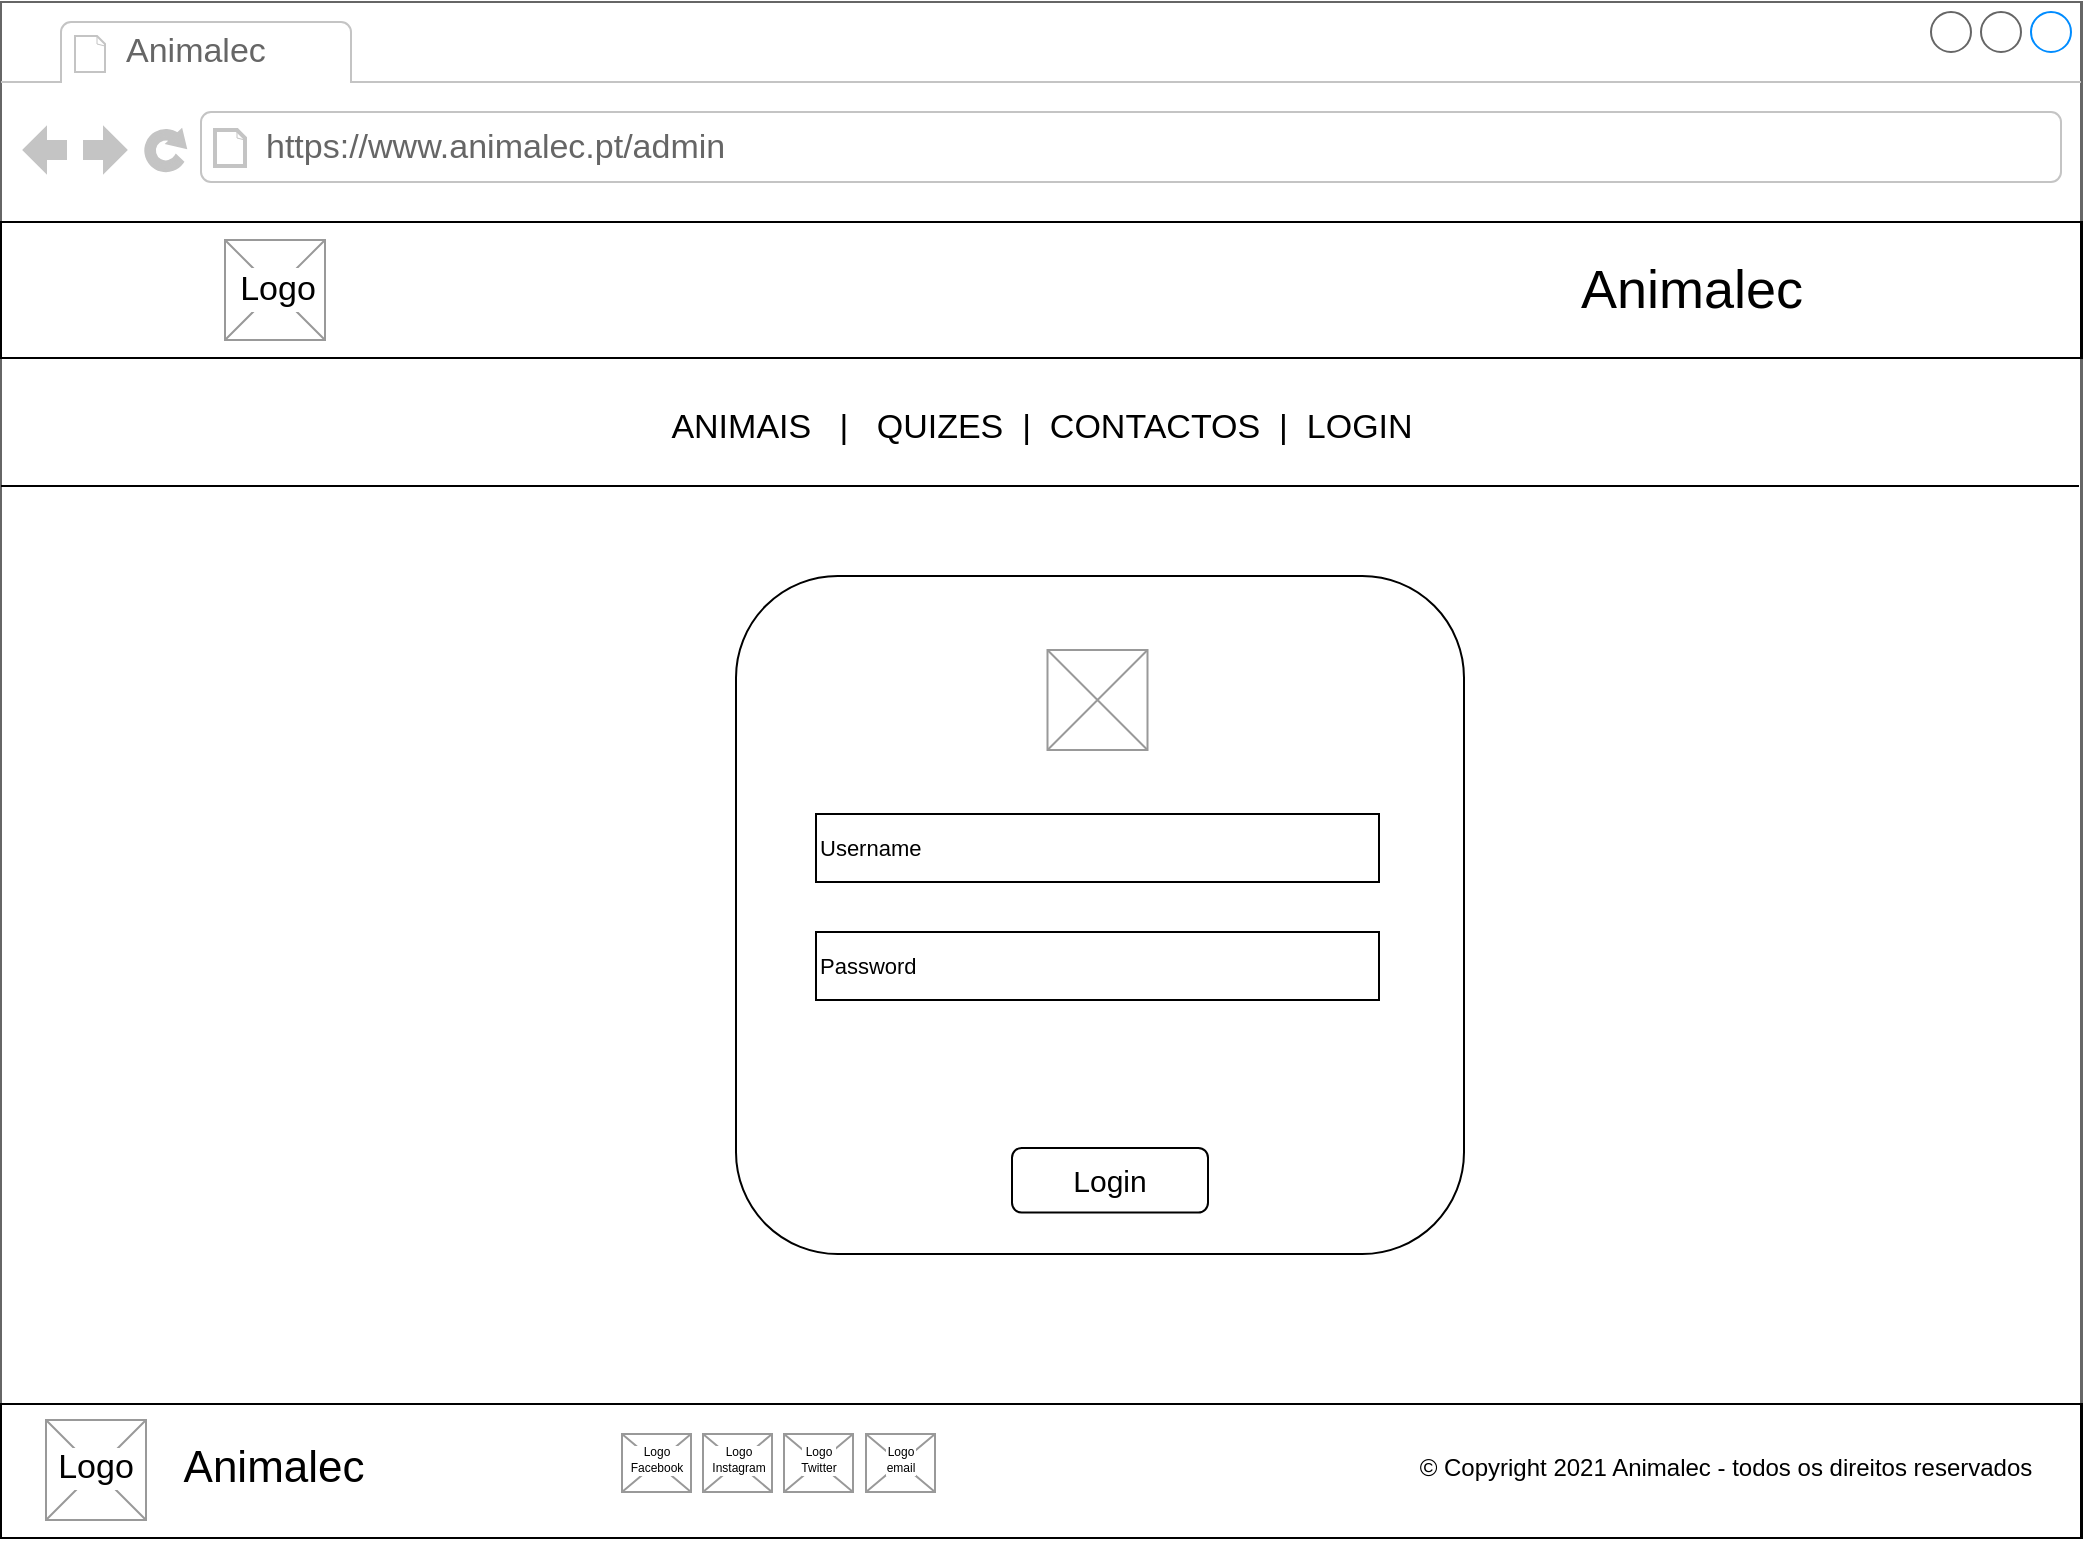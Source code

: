<mxfile version="15.4.0" type="device" pages="13"><diagram name="Login" id="uTVmDq-h8SlPCT6K7qU7"><mxGraphModel dx="1533" dy="967" grid="1" gridSize="1" guides="1" tooltips="1" connect="1" arrows="1" fold="1" page="1" pageScale="1" pageWidth="1169" pageHeight="827" math="0" shadow="0"><root><mxCell id="FG0vanhQJjt7zlA95R4j-0"/><mxCell id="FG0vanhQJjt7zlA95R4j-1" parent="FG0vanhQJjt7zlA95R4j-0"/><mxCell id="FG0vanhQJjt7zlA95R4j-2" value="" style="strokeWidth=1;shadow=0;dashed=0;align=center;html=1;shape=mxgraph.mockup.containers.browserWindow;rSize=0;strokeColor=#666666;strokeColor2=#008cff;strokeColor3=#c4c4c4;mainText=,;recursiveResize=0;fontSize=17;" vertex="1" parent="FG0vanhQJjt7zlA95R4j-1"><mxGeometry x="57" y="31" width="1040" height="768" as="geometry"/></mxCell><mxCell id="FG0vanhQJjt7zlA95R4j-3" value="Animalec" style="strokeWidth=1;shadow=0;dashed=0;align=center;html=1;shape=mxgraph.mockup.containers.anchor;fontSize=17;fontColor=#666666;align=left;" vertex="1" parent="FG0vanhQJjt7zlA95R4j-2"><mxGeometry x="60" y="12" width="110" height="26" as="geometry"/></mxCell><mxCell id="FG0vanhQJjt7zlA95R4j-4" value="https://www.animalec.pt/admin" style="strokeWidth=1;shadow=0;dashed=0;align=center;html=1;shape=mxgraph.mockup.containers.anchor;rSize=0;fontSize=17;fontColor=#666666;align=left;" vertex="1" parent="FG0vanhQJjt7zlA95R4j-2"><mxGeometry x="130" y="60" width="250" height="26" as="geometry"/></mxCell><mxCell id="FG0vanhQJjt7zlA95R4j-5" value="" style="rounded=0;whiteSpace=wrap;html=1;fontSize=20;" vertex="1" parent="FG0vanhQJjt7zlA95R4j-2"><mxGeometry y="110" width="1040" height="68" as="geometry"/></mxCell><mxCell id="FG0vanhQJjt7zlA95R4j-6" value="&lt;font style=&quot;font-size: 27px&quot;&gt;Animalec&lt;/font&gt;" style="text;html=1;strokeColor=none;fillColor=none;align=center;verticalAlign=middle;whiteSpace=wrap;rounded=0;" vertex="1" parent="FG0vanhQJjt7zlA95R4j-2"><mxGeometry x="815" y="129" width="60" height="30" as="geometry"/></mxCell><mxCell id="FG0vanhQJjt7zlA95R4j-7" value="" style="verticalLabelPosition=bottom;shadow=0;dashed=0;align=center;html=1;verticalAlign=top;strokeWidth=1;shape=mxgraph.mockup.graphics.simpleIcon;strokeColor=#999999;fontSize=17;" vertex="1" parent="FG0vanhQJjt7zlA95R4j-2"><mxGeometry x="112" y="119" width="50" height="50" as="geometry"/></mxCell><mxCell id="FG0vanhQJjt7zlA95R4j-8" value="Logo" style="text;html=1;strokeColor=none;fillColor=none;align=center;verticalAlign=middle;whiteSpace=wrap;rounded=0;fontSize=17;labelBackgroundColor=default;" vertex="1" parent="FG0vanhQJjt7zlA95R4j-2"><mxGeometry x="107" y="128" width="60" height="30" as="geometry"/></mxCell><mxCell id="FG0vanhQJjt7zlA95R4j-9" value="" style="line;strokeWidth=1;html=1;fontSize=17;" vertex="1" parent="FG0vanhQJjt7zlA95R4j-2"><mxGeometry y="237" width="1039" height="10" as="geometry"/></mxCell><mxCell id="FG0vanhQJjt7zlA95R4j-10" value="ANIMAIS&amp;nbsp; &amp;nbsp;|&amp;nbsp; &amp;nbsp;QUIZES&amp;nbsp; |&amp;nbsp; CONTACTOS&amp;nbsp; |&amp;nbsp; ADMIN" style="text;html=1;strokeColor=none;fillColor=none;align=center;verticalAlign=middle;whiteSpace=wrap;rounded=0;fontSize=17;" vertex="1" parent="FG0vanhQJjt7zlA95R4j-2"><mxGeometry x="242" y="198" width="556" height="30" as="geometry"/></mxCell><mxCell id="FG0vanhQJjt7zlA95R4j-11" value="" style="rounded=0;whiteSpace=wrap;html=1;fontSize=20;" vertex="1" parent="FG0vanhQJjt7zlA95R4j-2"><mxGeometry y="701" width="1040" height="67" as="geometry"/></mxCell><mxCell id="FG0vanhQJjt7zlA95R4j-18" value="" style="strokeWidth=1;shadow=0;dashed=0;align=center;html=1;shape=mxgraph.mockup.containers.browserWindow;rSize=0;strokeColor=#666666;strokeColor2=#008cff;strokeColor3=#c4c4c4;mainText=,;recursiveResize=0;fontSize=17;" vertex="1" parent="FG0vanhQJjt7zlA95R4j-1"><mxGeometry x="56.5" y="31" width="1040" height="768" as="geometry"/></mxCell><mxCell id="FG0vanhQJjt7zlA95R4j-19" value="Animalec" style="strokeWidth=1;shadow=0;dashed=0;align=center;html=1;shape=mxgraph.mockup.containers.anchor;fontSize=17;fontColor=#666666;align=left;" vertex="1" parent="FG0vanhQJjt7zlA95R4j-18"><mxGeometry x="60" y="12" width="110" height="26" as="geometry"/></mxCell><mxCell id="FG0vanhQJjt7zlA95R4j-20" value="https://www.animalec.pt/admin" style="strokeWidth=1;shadow=0;dashed=0;align=center;html=1;shape=mxgraph.mockup.containers.anchor;rSize=0;fontSize=17;fontColor=#666666;align=left;" vertex="1" parent="FG0vanhQJjt7zlA95R4j-18"><mxGeometry x="130" y="60" width="250" height="26" as="geometry"/></mxCell><mxCell id="FG0vanhQJjt7zlA95R4j-21" value="" style="rounded=0;whiteSpace=wrap;html=1;fontSize=20;" vertex="1" parent="FG0vanhQJjt7zlA95R4j-18"><mxGeometry y="110" width="1040" height="68" as="geometry"/></mxCell><mxCell id="FG0vanhQJjt7zlA95R4j-22" value="&lt;font style=&quot;font-size: 27px&quot;&gt;Animalec&lt;/font&gt;" style="text;html=1;strokeColor=none;fillColor=none;align=center;verticalAlign=middle;whiteSpace=wrap;rounded=0;" vertex="1" parent="FG0vanhQJjt7zlA95R4j-18"><mxGeometry x="815" y="129" width="60" height="30" as="geometry"/></mxCell><mxCell id="FG0vanhQJjt7zlA95R4j-23" value="" style="verticalLabelPosition=bottom;shadow=0;dashed=0;align=center;html=1;verticalAlign=top;strokeWidth=1;shape=mxgraph.mockup.graphics.simpleIcon;strokeColor=#999999;fontSize=17;" vertex="1" parent="FG0vanhQJjt7zlA95R4j-18"><mxGeometry x="112" y="119" width="50" height="50" as="geometry"/></mxCell><mxCell id="FG0vanhQJjt7zlA95R4j-24" value="Logo" style="text;html=1;strokeColor=none;fillColor=none;align=center;verticalAlign=middle;whiteSpace=wrap;rounded=0;fontSize=17;labelBackgroundColor=default;" vertex="1" parent="FG0vanhQJjt7zlA95R4j-18"><mxGeometry x="107" y="128" width="60" height="30" as="geometry"/></mxCell><mxCell id="FG0vanhQJjt7zlA95R4j-25" value="" style="line;strokeWidth=1;html=1;fontSize=17;" vertex="1" parent="FG0vanhQJjt7zlA95R4j-18"><mxGeometry y="237" width="1039" height="10" as="geometry"/></mxCell><mxCell id="FG0vanhQJjt7zlA95R4j-26" value="ANIMAIS&amp;nbsp; &amp;nbsp;|&amp;nbsp; &amp;nbsp;QUIZES&amp;nbsp; |&amp;nbsp; CONTACTOS&amp;nbsp; |&amp;nbsp; LOGIN" style="text;html=1;strokeColor=none;fillColor=none;align=center;verticalAlign=middle;whiteSpace=wrap;rounded=0;fontSize=17;" vertex="1" parent="FG0vanhQJjt7zlA95R4j-18"><mxGeometry x="242" y="198" width="556" height="30" as="geometry"/></mxCell><mxCell id="FG0vanhQJjt7zlA95R4j-27" value="" style="rounded=0;whiteSpace=wrap;html=1;fontSize=20;" vertex="1" parent="FG0vanhQJjt7zlA95R4j-18"><mxGeometry y="701" width="1040" height="67" as="geometry"/></mxCell><mxCell id="FG0vanhQJjt7zlA95R4j-69" value="" style="verticalLabelPosition=bottom;shadow=0;dashed=0;align=center;html=1;verticalAlign=top;strokeWidth=1;shape=mxgraph.mockup.graphics.simpleIcon;strokeColor=#999999;fontSize=17;" vertex="1" parent="FG0vanhQJjt7zlA95R4j-18"><mxGeometry x="22.5" y="709" width="50" height="50" as="geometry"/></mxCell><mxCell id="FG0vanhQJjt7zlA95R4j-70" value="Logo" style="text;html=1;strokeColor=none;fillColor=none;align=center;verticalAlign=middle;whiteSpace=wrap;rounded=0;fontSize=17;labelBackgroundColor=default;" vertex="1" parent="FG0vanhQJjt7zlA95R4j-18"><mxGeometry x="17.5" y="718" width="60" height="30" as="geometry"/></mxCell><mxCell id="FG0vanhQJjt7zlA95R4j-71" value="&lt;font style=&quot;font-size: 22px&quot;&gt;Animalec&lt;/font&gt;" style="text;html=1;strokeColor=none;fillColor=none;align=center;verticalAlign=middle;whiteSpace=wrap;rounded=0;" vertex="1" parent="FG0vanhQJjt7zlA95R4j-18"><mxGeometry x="106.5" y="718" width="60" height="30" as="geometry"/></mxCell><mxCell id="FG0vanhQJjt7zlA95R4j-72" value="&lt;p class=&quot;MsoNormal&quot;&gt;&lt;font style=&quot;font-size: 12px&quot;&gt;© Copyright 2021 Animalec - todos os direitos reservados&lt;/font&gt;&lt;/p&gt;" style="text;html=1;strokeColor=none;fillColor=none;align=center;verticalAlign=middle;whiteSpace=wrap;rounded=0;labelBackgroundColor=default;fontSize=9;" vertex="1" parent="FG0vanhQJjt7zlA95R4j-18"><mxGeometry x="687.5" y="718" width="349.5" height="30" as="geometry"/></mxCell><mxCell id="FG0vanhQJjt7zlA95R4j-74" value="" style="group" vertex="1" connectable="0" parent="FG0vanhQJjt7zlA95R4j-1"><mxGeometry x="407.5" y="745" width="34.5" height="31" as="geometry"/></mxCell><mxCell id="FG0vanhQJjt7zlA95R4j-75" value="" style="verticalLabelPosition=bottom;shadow=0;dashed=0;align=center;html=1;verticalAlign=top;strokeWidth=1;shape=mxgraph.mockup.graphics.simpleIcon;strokeColor=#999999;fontSize=17;" vertex="1" parent="FG0vanhQJjt7zlA95R4j-74"><mxGeometry y="2" width="34.5" height="29" as="geometry"/></mxCell><mxCell id="FG0vanhQJjt7zlA95R4j-76" value="Logo&lt;br style=&quot;font-size: 6px&quot;&gt;Instagram" style="text;html=1;strokeColor=none;fillColor=none;align=center;verticalAlign=middle;whiteSpace=wrap;rounded=0;fontSize=6;labelBackgroundColor=default;" vertex="1" parent="FG0vanhQJjt7zlA95R4j-74"><mxGeometry x="2" width="30.5" height="30" as="geometry"/></mxCell><mxCell id="FG0vanhQJjt7zlA95R4j-77" value="" style="group" vertex="1" connectable="0" parent="FG0vanhQJjt7zlA95R4j-1"><mxGeometry x="367" y="745" width="34.5" height="31" as="geometry"/></mxCell><mxCell id="FG0vanhQJjt7zlA95R4j-78" value="" style="verticalLabelPosition=bottom;shadow=0;dashed=0;align=center;html=1;verticalAlign=top;strokeWidth=1;shape=mxgraph.mockup.graphics.simpleIcon;strokeColor=#999999;fontSize=17;" vertex="1" parent="FG0vanhQJjt7zlA95R4j-77"><mxGeometry y="2" width="34.5" height="29" as="geometry"/></mxCell><mxCell id="FG0vanhQJjt7zlA95R4j-79" value="Logo&lt;br style=&quot;font-size: 6px;&quot;&gt;Facebook" style="text;html=1;strokeColor=none;fillColor=none;align=center;verticalAlign=middle;whiteSpace=wrap;rounded=0;fontSize=6;labelBackgroundColor=default;" vertex="1" parent="FG0vanhQJjt7zlA95R4j-77"><mxGeometry x="2" width="30.5" height="30" as="geometry"/></mxCell><mxCell id="FG0vanhQJjt7zlA95R4j-80" value="" style="group" vertex="1" connectable="0" parent="FG0vanhQJjt7zlA95R4j-1"><mxGeometry x="448" y="745" width="34.5" height="31" as="geometry"/></mxCell><mxCell id="FG0vanhQJjt7zlA95R4j-81" value="" style="verticalLabelPosition=bottom;shadow=0;dashed=0;align=center;html=1;verticalAlign=top;strokeWidth=1;shape=mxgraph.mockup.graphics.simpleIcon;strokeColor=#999999;fontSize=17;" vertex="1" parent="FG0vanhQJjt7zlA95R4j-80"><mxGeometry y="2" width="34.5" height="29" as="geometry"/></mxCell><mxCell id="FG0vanhQJjt7zlA95R4j-82" value="Logo&lt;br style=&quot;font-size: 6px&quot;&gt;Twitter" style="text;html=1;strokeColor=none;fillColor=none;align=center;verticalAlign=middle;whiteSpace=wrap;rounded=0;fontSize=6;labelBackgroundColor=default;" vertex="1" parent="FG0vanhQJjt7zlA95R4j-80"><mxGeometry x="2" width="30.5" height="30" as="geometry"/></mxCell><mxCell id="FG0vanhQJjt7zlA95R4j-83" value="" style="group" vertex="1" connectable="0" parent="FG0vanhQJjt7zlA95R4j-1"><mxGeometry x="489" y="745" width="34.5" height="31" as="geometry"/></mxCell><mxCell id="FG0vanhQJjt7zlA95R4j-84" value="" style="verticalLabelPosition=bottom;shadow=0;dashed=0;align=center;html=1;verticalAlign=top;strokeWidth=1;shape=mxgraph.mockup.graphics.simpleIcon;strokeColor=#999999;fontSize=17;" vertex="1" parent="FG0vanhQJjt7zlA95R4j-83"><mxGeometry y="2" width="34.5" height="29" as="geometry"/></mxCell><mxCell id="FG0vanhQJjt7zlA95R4j-85" value="Logo&lt;br style=&quot;font-size: 6px&quot;&gt;email" style="text;html=1;strokeColor=none;fillColor=none;align=center;verticalAlign=middle;whiteSpace=wrap;rounded=0;fontSize=6;labelBackgroundColor=default;" vertex="1" parent="FG0vanhQJjt7zlA95R4j-83"><mxGeometry x="2" width="30.5" height="30" as="geometry"/></mxCell><mxCell id="FG0vanhQJjt7zlA95R4j-86" value="" style="rounded=1;whiteSpace=wrap;html=1;labelBackgroundColor=#B3FF66;fontSize=9;strokeWidth=1;" vertex="1" parent="FG0vanhQJjt7zlA95R4j-1"><mxGeometry x="424" y="318" width="364" height="339" as="geometry"/></mxCell><UserObject label="&lt;font style=&quot;font-size: 15px&quot;&gt;&lt;span&gt;Login&lt;/span&gt;&lt;/font&gt;" id="FG0vanhQJjt7zlA95R4j-87"><mxCell style="rounded=1;whiteSpace=wrap;html=1;labelBackgroundColor=none;fontSize=9;strokeWidth=1;fontStyle=0" vertex="1" parent="FG0vanhQJjt7zlA95R4j-1"><mxGeometry x="562" y="603.997" width="98" height="32.267" as="geometry"/></mxCell></UserObject><mxCell id="FG0vanhQJjt7zlA95R4j-89" value="Username" style="rounded=0;whiteSpace=wrap;html=1;labelBackgroundColor=#FFFFFF;fontSize=11;strokeWidth=1;align=left;fontStyle=0" vertex="1" parent="FG0vanhQJjt7zlA95R4j-1"><mxGeometry x="464" y="437" width="281.5" height="34" as="geometry"/></mxCell><mxCell id="FG0vanhQJjt7zlA95R4j-90" value="Password" style="rounded=0;whiteSpace=wrap;html=1;labelBackgroundColor=#FFFFFF;fontSize=11;strokeWidth=1;align=left;fontStyle=0" vertex="1" parent="FG0vanhQJjt7zlA95R4j-1"><mxGeometry x="464" y="496" width="281.5" height="34" as="geometry"/></mxCell><mxCell id="FG0vanhQJjt7zlA95R4j-91" value="Logo" style="text;html=1;strokeColor=none;fillColor=none;align=center;verticalAlign=middle;whiteSpace=wrap;rounded=0;fontSize=17;labelBackgroundColor=default;" vertex="1" parent="FG0vanhQJjt7zlA95R4j-1"><mxGeometry x="164.5" y="160" width="60" height="30" as="geometry"/></mxCell><mxCell id="FG0vanhQJjt7zlA95R4j-92" value="" style="verticalLabelPosition=bottom;shadow=0;dashed=0;align=center;html=1;verticalAlign=top;strokeWidth=1;shape=mxgraph.mockup.graphics.simpleIcon;strokeColor=#999999;fontSize=17;" vertex="1" parent="FG0vanhQJjt7zlA95R4j-1"><mxGeometry x="579.75" y="355" width="50" height="50" as="geometry"/></mxCell></root></mxGraphModel></diagram><diagram name="login_success" id="EArp1PPMvolnzvVTJDM5"><mxGraphModel dx="1303" dy="822" grid="1" gridSize="1" guides="1" tooltips="1" connect="1" arrows="1" fold="1" page="1" pageScale="1" pageWidth="1169" pageHeight="827" math="0" shadow="0"><root><mxCell id="eN283_a382k7bGjNQXq8-0"/><mxCell id="eN283_a382k7bGjNQXq8-1" parent="eN283_a382k7bGjNQXq8-0"/><mxCell id="eN283_a382k7bGjNQXq8-2" value="" style="strokeWidth=1;shadow=0;dashed=0;align=center;html=1;shape=mxgraph.mockup.containers.browserWindow;rSize=0;strokeColor=#666666;strokeColor2=#008cff;strokeColor3=#c4c4c4;mainText=,;recursiveResize=0;fontSize=17;" vertex="1" parent="eN283_a382k7bGjNQXq8-1"><mxGeometry x="57" y="31" width="1040" height="768" as="geometry"/></mxCell><mxCell id="eN283_a382k7bGjNQXq8-3" value="Animalec" style="strokeWidth=1;shadow=0;dashed=0;align=center;html=1;shape=mxgraph.mockup.containers.anchor;fontSize=17;fontColor=#666666;align=left;" vertex="1" parent="eN283_a382k7bGjNQXq8-2"><mxGeometry x="60" y="12" width="110" height="26" as="geometry"/></mxCell><mxCell id="eN283_a382k7bGjNQXq8-4" value="https://www.animalec.pt/admin" style="strokeWidth=1;shadow=0;dashed=0;align=center;html=1;shape=mxgraph.mockup.containers.anchor;rSize=0;fontSize=17;fontColor=#666666;align=left;" vertex="1" parent="eN283_a382k7bGjNQXq8-2"><mxGeometry x="130" y="60" width="250" height="26" as="geometry"/></mxCell><mxCell id="eN283_a382k7bGjNQXq8-5" value="" style="rounded=0;whiteSpace=wrap;html=1;fontSize=20;" vertex="1" parent="eN283_a382k7bGjNQXq8-2"><mxGeometry y="110" width="1040" height="68" as="geometry"/></mxCell><mxCell id="eN283_a382k7bGjNQXq8-6" value="&lt;font style=&quot;font-size: 27px&quot;&gt;Animalec&lt;/font&gt;" style="text;html=1;strokeColor=none;fillColor=none;align=center;verticalAlign=middle;whiteSpace=wrap;rounded=0;" vertex="1" parent="eN283_a382k7bGjNQXq8-2"><mxGeometry x="815" y="129" width="60" height="30" as="geometry"/></mxCell><mxCell id="eN283_a382k7bGjNQXq8-7" value="" style="verticalLabelPosition=bottom;shadow=0;dashed=0;align=center;html=1;verticalAlign=top;strokeWidth=1;shape=mxgraph.mockup.graphics.simpleIcon;strokeColor=#999999;fontSize=17;" vertex="1" parent="eN283_a382k7bGjNQXq8-2"><mxGeometry x="112" y="119" width="50" height="50" as="geometry"/></mxCell><mxCell id="eN283_a382k7bGjNQXq8-8" value="Logo" style="text;html=1;strokeColor=none;fillColor=none;align=center;verticalAlign=middle;whiteSpace=wrap;rounded=0;fontSize=17;labelBackgroundColor=default;" vertex="1" parent="eN283_a382k7bGjNQXq8-2"><mxGeometry x="107" y="128" width="60" height="30" as="geometry"/></mxCell><mxCell id="eN283_a382k7bGjNQXq8-9" value="" style="line;strokeWidth=1;html=1;fontSize=17;" vertex="1" parent="eN283_a382k7bGjNQXq8-2"><mxGeometry y="237" width="1039" height="10" as="geometry"/></mxCell><mxCell id="eN283_a382k7bGjNQXq8-10" value="ANIMAIS&amp;nbsp; &amp;nbsp;|&amp;nbsp; &amp;nbsp;QUIZES&amp;nbsp; |&amp;nbsp; CONTACTOS&amp;nbsp; |&amp;nbsp; ADMIN" style="text;html=1;strokeColor=none;fillColor=none;align=center;verticalAlign=middle;whiteSpace=wrap;rounded=0;fontSize=17;" vertex="1" parent="eN283_a382k7bGjNQXq8-2"><mxGeometry x="242" y="198" width="556" height="30" as="geometry"/></mxCell><mxCell id="eN283_a382k7bGjNQXq8-11" value="" style="rounded=0;whiteSpace=wrap;html=1;fontSize=20;" vertex="1" parent="eN283_a382k7bGjNQXq8-2"><mxGeometry y="701" width="1040" height="67" as="geometry"/></mxCell><mxCell id="eN283_a382k7bGjNQXq8-12" value="" style="strokeWidth=1;shadow=0;dashed=0;align=center;html=1;shape=mxgraph.mockup.containers.browserWindow;rSize=0;strokeColor=#666666;strokeColor2=#008cff;strokeColor3=#c4c4c4;mainText=,;recursiveResize=0;fontSize=17;" vertex="1" parent="eN283_a382k7bGjNQXq8-1"><mxGeometry x="56.5" y="31" width="1040" height="768" as="geometry"/></mxCell><mxCell id="eN283_a382k7bGjNQXq8-13" value="Animalec" style="strokeWidth=1;shadow=0;dashed=0;align=center;html=1;shape=mxgraph.mockup.containers.anchor;fontSize=17;fontColor=#666666;align=left;" vertex="1" parent="eN283_a382k7bGjNQXq8-12"><mxGeometry x="60" y="12" width="110" height="26" as="geometry"/></mxCell><mxCell id="eN283_a382k7bGjNQXq8-14" value="https://www.animalec.pt/admin" style="strokeWidth=1;shadow=0;dashed=0;align=center;html=1;shape=mxgraph.mockup.containers.anchor;rSize=0;fontSize=17;fontColor=#666666;align=left;" vertex="1" parent="eN283_a382k7bGjNQXq8-12"><mxGeometry x="130" y="60" width="250" height="26" as="geometry"/></mxCell><mxCell id="eN283_a382k7bGjNQXq8-15" value="" style="rounded=0;whiteSpace=wrap;html=1;fontSize=20;" vertex="1" parent="eN283_a382k7bGjNQXq8-12"><mxGeometry y="110" width="1040" height="68" as="geometry"/></mxCell><mxCell id="eN283_a382k7bGjNQXq8-16" value="&lt;font style=&quot;font-size: 27px&quot;&gt;Animalec&lt;/font&gt;" style="text;html=1;strokeColor=none;fillColor=none;align=center;verticalAlign=middle;whiteSpace=wrap;rounded=0;" vertex="1" parent="eN283_a382k7bGjNQXq8-12"><mxGeometry x="815" y="129" width="60" height="30" as="geometry"/></mxCell><mxCell id="eN283_a382k7bGjNQXq8-17" value="" style="verticalLabelPosition=bottom;shadow=0;dashed=0;align=center;html=1;verticalAlign=top;strokeWidth=1;shape=mxgraph.mockup.graphics.simpleIcon;strokeColor=#999999;fontSize=17;" vertex="1" parent="eN283_a382k7bGjNQXq8-12"><mxGeometry x="112" y="119" width="50" height="50" as="geometry"/></mxCell><mxCell id="eN283_a382k7bGjNQXq8-18" value="Logo" style="text;html=1;strokeColor=none;fillColor=none;align=center;verticalAlign=middle;whiteSpace=wrap;rounded=0;fontSize=17;labelBackgroundColor=default;" vertex="1" parent="eN283_a382k7bGjNQXq8-12"><mxGeometry x="107" y="128" width="60" height="30" as="geometry"/></mxCell><mxCell id="eN283_a382k7bGjNQXq8-19" value="" style="line;strokeWidth=1;html=1;fontSize=17;" vertex="1" parent="eN283_a382k7bGjNQXq8-12"><mxGeometry y="237" width="1039" height="10" as="geometry"/></mxCell><mxCell id="eN283_a382k7bGjNQXq8-21" value="" style="rounded=0;whiteSpace=wrap;html=1;fontSize=20;" vertex="1" parent="eN283_a382k7bGjNQXq8-12"><mxGeometry y="701" width="1040" height="67" as="geometry"/></mxCell><mxCell id="eN283_a382k7bGjNQXq8-22" value="" style="verticalLabelPosition=bottom;shadow=0;dashed=0;align=center;html=1;verticalAlign=top;strokeWidth=1;shape=mxgraph.mockup.graphics.simpleIcon;strokeColor=#999999;fontSize=17;" vertex="1" parent="eN283_a382k7bGjNQXq8-12"><mxGeometry x="22.5" y="709" width="50" height="50" as="geometry"/></mxCell><mxCell id="eN283_a382k7bGjNQXq8-23" value="Logo" style="text;html=1;strokeColor=none;fillColor=none;align=center;verticalAlign=middle;whiteSpace=wrap;rounded=0;fontSize=17;labelBackgroundColor=default;" vertex="1" parent="eN283_a382k7bGjNQXq8-12"><mxGeometry x="17.5" y="718" width="60" height="30" as="geometry"/></mxCell><mxCell id="eN283_a382k7bGjNQXq8-24" value="&lt;font style=&quot;font-size: 22px&quot;&gt;Animalec&lt;/font&gt;" style="text;html=1;strokeColor=none;fillColor=none;align=center;verticalAlign=middle;whiteSpace=wrap;rounded=0;" vertex="1" parent="eN283_a382k7bGjNQXq8-12"><mxGeometry x="106.5" y="718" width="60" height="30" as="geometry"/></mxCell><mxCell id="eN283_a382k7bGjNQXq8-25" value="&lt;p class=&quot;MsoNormal&quot;&gt;&lt;font style=&quot;font-size: 12px&quot;&gt;© Copyright 2021 Animalec - todos os direitos reservados&lt;/font&gt;&lt;/p&gt;" style="text;html=1;strokeColor=none;fillColor=none;align=center;verticalAlign=middle;whiteSpace=wrap;rounded=0;labelBackgroundColor=default;fontSize=9;" vertex="1" parent="eN283_a382k7bGjNQXq8-12"><mxGeometry x="687.5" y="718" width="349.5" height="30" as="geometry"/></mxCell><mxCell id="eN283_a382k7bGjNQXq8-26" value="" style="group" vertex="1" connectable="0" parent="eN283_a382k7bGjNQXq8-1"><mxGeometry x="407.5" y="745" width="34.5" height="31" as="geometry"/></mxCell><mxCell id="eN283_a382k7bGjNQXq8-27" value="" style="verticalLabelPosition=bottom;shadow=0;dashed=0;align=center;html=1;verticalAlign=top;strokeWidth=1;shape=mxgraph.mockup.graphics.simpleIcon;strokeColor=#999999;fontSize=17;" vertex="1" parent="eN283_a382k7bGjNQXq8-26"><mxGeometry y="2" width="34.5" height="29" as="geometry"/></mxCell><mxCell id="eN283_a382k7bGjNQXq8-28" value="Logo&lt;br style=&quot;font-size: 6px&quot;&gt;Instagram" style="text;html=1;strokeColor=none;fillColor=none;align=center;verticalAlign=middle;whiteSpace=wrap;rounded=0;fontSize=6;labelBackgroundColor=default;" vertex="1" parent="eN283_a382k7bGjNQXq8-26"><mxGeometry x="2" width="30.5" height="30" as="geometry"/></mxCell><mxCell id="eN283_a382k7bGjNQXq8-29" value="" style="group" vertex="1" connectable="0" parent="eN283_a382k7bGjNQXq8-1"><mxGeometry x="367" y="745" width="34.5" height="31" as="geometry"/></mxCell><mxCell id="eN283_a382k7bGjNQXq8-30" value="" style="verticalLabelPosition=bottom;shadow=0;dashed=0;align=center;html=1;verticalAlign=top;strokeWidth=1;shape=mxgraph.mockup.graphics.simpleIcon;strokeColor=#999999;fontSize=17;" vertex="1" parent="eN283_a382k7bGjNQXq8-29"><mxGeometry y="2" width="34.5" height="29" as="geometry"/></mxCell><mxCell id="eN283_a382k7bGjNQXq8-31" value="Logo&lt;br style=&quot;font-size: 6px;&quot;&gt;Facebook" style="text;html=1;strokeColor=none;fillColor=none;align=center;verticalAlign=middle;whiteSpace=wrap;rounded=0;fontSize=6;labelBackgroundColor=default;" vertex="1" parent="eN283_a382k7bGjNQXq8-29"><mxGeometry x="2" width="30.5" height="30" as="geometry"/></mxCell><mxCell id="eN283_a382k7bGjNQXq8-32" value="" style="group" vertex="1" connectable="0" parent="eN283_a382k7bGjNQXq8-1"><mxGeometry x="448" y="745" width="34.5" height="31" as="geometry"/></mxCell><mxCell id="eN283_a382k7bGjNQXq8-33" value="" style="verticalLabelPosition=bottom;shadow=0;dashed=0;align=center;html=1;verticalAlign=top;strokeWidth=1;shape=mxgraph.mockup.graphics.simpleIcon;strokeColor=#999999;fontSize=17;" vertex="1" parent="eN283_a382k7bGjNQXq8-32"><mxGeometry y="2" width="34.5" height="29" as="geometry"/></mxCell><mxCell id="eN283_a382k7bGjNQXq8-34" value="Logo&lt;br style=&quot;font-size: 6px&quot;&gt;Twitter" style="text;html=1;strokeColor=none;fillColor=none;align=center;verticalAlign=middle;whiteSpace=wrap;rounded=0;fontSize=6;labelBackgroundColor=default;" vertex="1" parent="eN283_a382k7bGjNQXq8-32"><mxGeometry x="2" width="30.5" height="30" as="geometry"/></mxCell><mxCell id="eN283_a382k7bGjNQXq8-35" value="" style="group" vertex="1" connectable="0" parent="eN283_a382k7bGjNQXq8-1"><mxGeometry x="489" y="745" width="34.5" height="31" as="geometry"/></mxCell><mxCell id="eN283_a382k7bGjNQXq8-36" value="" style="verticalLabelPosition=bottom;shadow=0;dashed=0;align=center;html=1;verticalAlign=top;strokeWidth=1;shape=mxgraph.mockup.graphics.simpleIcon;strokeColor=#999999;fontSize=17;" vertex="1" parent="eN283_a382k7bGjNQXq8-35"><mxGeometry y="2" width="34.5" height="29" as="geometry"/></mxCell><mxCell id="eN283_a382k7bGjNQXq8-37" value="Logo&lt;br style=&quot;font-size: 6px&quot;&gt;email" style="text;html=1;strokeColor=none;fillColor=none;align=center;verticalAlign=middle;whiteSpace=wrap;rounded=0;fontSize=6;labelBackgroundColor=default;" vertex="1" parent="eN283_a382k7bGjNQXq8-35"><mxGeometry x="2" width="30.5" height="30" as="geometry"/></mxCell><mxCell id="eN283_a382k7bGjNQXq8-42" value="Logo" style="text;html=1;strokeColor=none;fillColor=none;align=center;verticalAlign=middle;whiteSpace=wrap;rounded=0;fontSize=17;labelBackgroundColor=default;" vertex="1" parent="eN283_a382k7bGjNQXq8-1"><mxGeometry x="164.5" y="160" width="60" height="30" as="geometry"/></mxCell><mxCell id="WETikhNeqkbqlRu7J7Ua-0" value="" style="rounded=1;whiteSpace=wrap;html=1;labelBackgroundColor=#B3FF66;fontSize=9;strokeWidth=1;" vertex="1" parent="eN283_a382k7bGjNQXq8-1"><mxGeometry x="438" y="291" width="277" height="381" as="geometry"/></mxCell><mxCell id="WETikhNeqkbqlRu7J7Ua-1" value="" style="verticalLabelPosition=bottom;shadow=0;dashed=0;align=center;html=1;verticalAlign=top;strokeWidth=1;shape=mxgraph.mockup.graphics.simpleIcon;strokeColor=#999999;labelBackgroundColor=#B3FF66;fontSize=9;" vertex="1" parent="eN283_a382k7bGjNQXq8-1"><mxGeometry x="538" y="332" width="77" height="74" as="geometry"/></mxCell><mxCell id="WETikhNeqkbqlRu7J7Ua-2" value="Ocorreu um problema,&lt;br&gt;tente de novo!" style="text;html=1;strokeColor=none;fillColor=none;align=center;verticalAlign=middle;whiteSpace=wrap;rounded=0;labelBackgroundColor=#FFFFFF;fontSize=25;" vertex="1" parent="eN283_a382k7bGjNQXq8-1"><mxGeometry x="384" y="468" width="394" height="30" as="geometry"/></mxCell><mxCell id="WETikhNeqkbqlRu7J7Ua-3" value="" style="group" vertex="1" connectable="0" parent="eN283_a382k7bGjNQXq8-1"><mxGeometry x="528" y="598" width="98" height="45" as="geometry"/></mxCell><mxCell id="WETikhNeqkbqlRu7J7Ua-4" value="" style="group" vertex="1" connectable="0" parent="WETikhNeqkbqlRu7J7Ua-3"><mxGeometry y="1" width="98" height="44" as="geometry"/></mxCell><mxCell id="WETikhNeqkbqlRu7J7Ua-5" value="" style="rounded=1;whiteSpace=wrap;html=1;labelBackgroundColor=none;fontSize=9;strokeWidth=1;" vertex="1" parent="WETikhNeqkbqlRu7J7Ua-4"><mxGeometry y="5.967" width="98" height="32.267" as="geometry"/></mxCell><mxCell id="WETikhNeqkbqlRu7J7Ua-6" value="OK" style="text;html=1;strokeColor=none;fillColor=none;align=center;verticalAlign=middle;whiteSpace=wrap;rounded=0;labelBackgroundColor=none;fontSize=10;" vertex="1" parent="WETikhNeqkbqlRu7J7Ua-4"><mxGeometry x="5.116" width="87.761" height="44" as="geometry"/></mxCell><mxCell id="SoT5trUlFIfFyBos36Al-0" value="ANIMAIS&amp;nbsp; &amp;nbsp;|&amp;nbsp; &amp;nbsp;QUIZES&amp;nbsp; |&amp;nbsp; CONTACTOS&amp;nbsp; |&amp;nbsp; ADMIN |&amp;nbsp; LOGOUT" style="text;html=1;strokeColor=none;fillColor=none;align=center;verticalAlign=middle;whiteSpace=wrap;rounded=0;fontSize=17;" vertex="1" parent="eN283_a382k7bGjNQXq8-1"><mxGeometry x="298.5" y="229" width="556" height="30" as="geometry"/></mxCell></root></mxGraphModel></diagram><diagram id="3b2CX_QUVqS6ra6VejIX" name="Admin-home"><mxGraphModel dx="1533" dy="967" grid="1" gridSize="1" guides="1" tooltips="1" connect="1" arrows="1" fold="1" page="1" pageScale="1" pageWidth="1169" pageHeight="827" math="0" shadow="0"><root><mxCell id="0"/><mxCell id="1" parent="0"/><mxCell id="VlmM0wUGg-ACfSoTaJx3-1" value="" style="strokeWidth=1;shadow=0;dashed=0;align=center;html=1;shape=mxgraph.mockup.containers.browserWindow;rSize=0;strokeColor=#666666;strokeColor2=#008cff;strokeColor3=#c4c4c4;mainText=,;recursiveResize=0;fontSize=17;" parent="1" vertex="1"><mxGeometry x="57" y="31" width="1040" height="768" as="geometry"/></mxCell><mxCell id="VlmM0wUGg-ACfSoTaJx3-2" value="Animalec" style="strokeWidth=1;shadow=0;dashed=0;align=center;html=1;shape=mxgraph.mockup.containers.anchor;fontSize=17;fontColor=#666666;align=left;" parent="VlmM0wUGg-ACfSoTaJx3-1" vertex="1"><mxGeometry x="60" y="12" width="110" height="26" as="geometry"/></mxCell><mxCell id="VlmM0wUGg-ACfSoTaJx3-3" value="https://www.animalec.pt/admin" style="strokeWidth=1;shadow=0;dashed=0;align=center;html=1;shape=mxgraph.mockup.containers.anchor;rSize=0;fontSize=17;fontColor=#666666;align=left;" parent="VlmM0wUGg-ACfSoTaJx3-1" vertex="1"><mxGeometry x="130" y="60" width="250" height="26" as="geometry"/></mxCell><mxCell id="VlmM0wUGg-ACfSoTaJx3-4" value="" style="rounded=0;whiteSpace=wrap;html=1;fontSize=20;" parent="VlmM0wUGg-ACfSoTaJx3-1" vertex="1"><mxGeometry y="110" width="1040" height="68" as="geometry"/></mxCell><mxCell id="VlmM0wUGg-ACfSoTaJx3-5" value="&lt;font style=&quot;font-size: 27px&quot;&gt;Animalec&lt;/font&gt;" style="text;html=1;strokeColor=none;fillColor=none;align=center;verticalAlign=middle;whiteSpace=wrap;rounded=0;" parent="VlmM0wUGg-ACfSoTaJx3-1" vertex="1"><mxGeometry x="815" y="129" width="60" height="30" as="geometry"/></mxCell><mxCell id="VlmM0wUGg-ACfSoTaJx3-7" value="" style="verticalLabelPosition=bottom;shadow=0;dashed=0;align=center;html=1;verticalAlign=top;strokeWidth=1;shape=mxgraph.mockup.graphics.simpleIcon;strokeColor=#999999;fontSize=17;" parent="VlmM0wUGg-ACfSoTaJx3-1" vertex="1"><mxGeometry x="112" y="119" width="50" height="50" as="geometry"/></mxCell><mxCell id="VlmM0wUGg-ACfSoTaJx3-8" value="Logo" style="text;html=1;strokeColor=none;fillColor=none;align=center;verticalAlign=middle;whiteSpace=wrap;rounded=0;fontSize=17;labelBackgroundColor=default;" parent="VlmM0wUGg-ACfSoTaJx3-1" vertex="1"><mxGeometry x="107" y="128" width="60" height="30" as="geometry"/></mxCell><mxCell id="VlmM0wUGg-ACfSoTaJx3-10" value="" style="line;strokeWidth=1;html=1;fontSize=17;" parent="VlmM0wUGg-ACfSoTaJx3-1" vertex="1"><mxGeometry y="237" width="1039" height="10" as="geometry"/></mxCell><mxCell id="VlmM0wUGg-ACfSoTaJx3-11" value="ANIMAIS&amp;nbsp; &amp;nbsp;|&amp;nbsp; &amp;nbsp;QUIZES&amp;nbsp; |&amp;nbsp; CONTACTOS&amp;nbsp; |&amp;nbsp; ADMIN" style="text;html=1;strokeColor=none;fillColor=none;align=center;verticalAlign=middle;whiteSpace=wrap;rounded=0;fontSize=17;" parent="VlmM0wUGg-ACfSoTaJx3-1" vertex="1"><mxGeometry x="242" y="198" width="556" height="30" as="geometry"/></mxCell><mxCell id="VlmM0wUGg-ACfSoTaJx3-12" value="" style="rounded=0;whiteSpace=wrap;html=1;fontSize=20;" parent="VlmM0wUGg-ACfSoTaJx3-1" vertex="1"><mxGeometry y="701" width="1040" height="67" as="geometry"/></mxCell><mxCell id="VlmM0wUGg-ACfSoTaJx3-13" value="" style="rounded=1;whiteSpace=wrap;html=1;fontSize=17;strokeWidth=1;" parent="VlmM0wUGg-ACfSoTaJx3-1" vertex="1"><mxGeometry x="460" y="373" width="120" height="108" as="geometry"/></mxCell><mxCell id="VlmM0wUGg-ACfSoTaJx3-18" value="" style="group" parent="VlmM0wUGg-ACfSoTaJx3-1" vertex="1" connectable="0"><mxGeometry x="501" y="387" width="40" height="40" as="geometry"/></mxCell><mxCell id="VlmM0wUGg-ACfSoTaJx3-19" value="" style="group" parent="VlmM0wUGg-ACfSoTaJx3-18" vertex="1" connectable="0"><mxGeometry y="1" width="40" height="39" as="geometry"/></mxCell><mxCell id="VlmM0wUGg-ACfSoTaJx3-16" value="" style="verticalLabelPosition=bottom;shadow=0;dashed=0;align=center;html=1;verticalAlign=top;strokeWidth=1;shape=mxgraph.mockup.graphics.simpleIcon;strokeColor=#999999;fontSize=17;" parent="VlmM0wUGg-ACfSoTaJx3-19" vertex="1"><mxGeometry y="30" width="40" height="39" as="geometry"/></mxCell><mxCell id="VlmM0wUGg-ACfSoTaJx3-17" value="logo users" style="text;html=1;strokeColor=none;fillColor=none;align=center;verticalAlign=middle;whiteSpace=wrap;rounded=0;fontSize=9;labelBackgroundColor=default;" parent="VlmM0wUGg-ACfSoTaJx3-19" vertex="1"><mxGeometry x="1" y="32" width="38" height="30" as="geometry"/></mxCell><mxCell id="VlmM0wUGg-ACfSoTaJx3-20" value="UTILIZADORES" style="text;html=1;strokeColor=none;fillColor=none;align=center;verticalAlign=middle;whiteSpace=wrap;rounded=0;labelBackgroundColor=default;fontSize=9;fontStyle=1" parent="VlmM0wUGg-ACfSoTaJx3-1" vertex="1"><mxGeometry x="491" y="379" width="60" height="30" as="geometry"/></mxCell><mxCell id="VlmM0wUGg-ACfSoTaJx3-23" value="" style="strokeWidth=1;shadow=0;dashed=0;align=center;html=1;shape=mxgraph.mockup.containers.browserWindow;rSize=0;strokeColor=#666666;strokeColor2=#008cff;strokeColor3=#c4c4c4;mainText=,;recursiveResize=0;fontSize=17;" parent="1" vertex="1"><mxGeometry x="56.5" y="31" width="1040" height="768" as="geometry"/></mxCell><mxCell id="VlmM0wUGg-ACfSoTaJx3-24" value="Animalec" style="strokeWidth=1;shadow=0;dashed=0;align=center;html=1;shape=mxgraph.mockup.containers.anchor;fontSize=17;fontColor=#666666;align=left;" parent="VlmM0wUGg-ACfSoTaJx3-23" vertex="1"><mxGeometry x="60" y="12" width="110" height="26" as="geometry"/></mxCell><mxCell id="VlmM0wUGg-ACfSoTaJx3-25" value="https://www.animalec.pt/admin" style="strokeWidth=1;shadow=0;dashed=0;align=center;html=1;shape=mxgraph.mockup.containers.anchor;rSize=0;fontSize=17;fontColor=#666666;align=left;" parent="VlmM0wUGg-ACfSoTaJx3-23" vertex="1"><mxGeometry x="130" y="60" width="250" height="26" as="geometry"/></mxCell><mxCell id="VlmM0wUGg-ACfSoTaJx3-26" value="" style="rounded=0;whiteSpace=wrap;html=1;fontSize=20;" parent="VlmM0wUGg-ACfSoTaJx3-23" vertex="1"><mxGeometry y="110" width="1040" height="68" as="geometry"/></mxCell><mxCell id="VlmM0wUGg-ACfSoTaJx3-27" value="&lt;font style=&quot;font-size: 27px&quot;&gt;Animalec&lt;/font&gt;" style="text;html=1;strokeColor=none;fillColor=none;align=center;verticalAlign=middle;whiteSpace=wrap;rounded=0;" parent="VlmM0wUGg-ACfSoTaJx3-23" vertex="1"><mxGeometry x="815" y="129" width="60" height="30" as="geometry"/></mxCell><mxCell id="VlmM0wUGg-ACfSoTaJx3-28" value="" style="verticalLabelPosition=bottom;shadow=0;dashed=0;align=center;html=1;verticalAlign=top;strokeWidth=1;shape=mxgraph.mockup.graphics.simpleIcon;strokeColor=#999999;fontSize=17;" parent="VlmM0wUGg-ACfSoTaJx3-23" vertex="1"><mxGeometry x="112" y="119" width="50" height="50" as="geometry"/></mxCell><mxCell id="VlmM0wUGg-ACfSoTaJx3-29" value="Logo" style="text;html=1;strokeColor=none;fillColor=none;align=center;verticalAlign=middle;whiteSpace=wrap;rounded=0;fontSize=17;labelBackgroundColor=default;" parent="VlmM0wUGg-ACfSoTaJx3-23" vertex="1"><mxGeometry x="107" y="128" width="60" height="30" as="geometry"/></mxCell><mxCell id="VlmM0wUGg-ACfSoTaJx3-30" value="" style="line;strokeWidth=1;html=1;fontSize=17;" parent="VlmM0wUGg-ACfSoTaJx3-23" vertex="1"><mxGeometry y="237" width="1039" height="10" as="geometry"/></mxCell><mxCell id="VlmM0wUGg-ACfSoTaJx3-31" value="ANIMAIS&amp;nbsp; &amp;nbsp;|&amp;nbsp; &amp;nbsp;QUIZES&amp;nbsp; |&amp;nbsp; CONTACTOS&amp;nbsp; |&amp;nbsp; ADMIN |&amp;nbsp; LOGOUT" style="text;html=1;strokeColor=none;fillColor=none;align=center;verticalAlign=middle;whiteSpace=wrap;rounded=0;fontSize=17;" parent="VlmM0wUGg-ACfSoTaJx3-23" vertex="1"><mxGeometry x="242" y="198" width="556" height="30" as="geometry"/></mxCell><mxCell id="VlmM0wUGg-ACfSoTaJx3-32" value="" style="rounded=0;whiteSpace=wrap;html=1;fontSize=20;" parent="VlmM0wUGg-ACfSoTaJx3-23" vertex="1"><mxGeometry y="701" width="1040" height="67" as="geometry"/></mxCell><mxCell id="VlmM0wUGg-ACfSoTaJx3-39" value="" style="group" parent="VlmM0wUGg-ACfSoTaJx3-23" vertex="1" connectable="0"><mxGeometry x="460" y="373" width="120" height="108" as="geometry"/></mxCell><mxCell id="VlmM0wUGg-ACfSoTaJx3-33" value="" style="rounded=1;whiteSpace=wrap;html=1;fontSize=17;strokeWidth=1;" parent="VlmM0wUGg-ACfSoTaJx3-39" vertex="1"><mxGeometry width="120" height="108" as="geometry"/></mxCell><mxCell id="VlmM0wUGg-ACfSoTaJx3-34" value="" style="group" parent="VlmM0wUGg-ACfSoTaJx3-39" vertex="1" connectable="0"><mxGeometry x="41" y="14" width="40" height="40" as="geometry"/></mxCell><mxCell id="VlmM0wUGg-ACfSoTaJx3-35" value="" style="group" parent="VlmM0wUGg-ACfSoTaJx3-34" vertex="1" connectable="0"><mxGeometry y="1" width="40" height="39" as="geometry"/></mxCell><mxCell id="VlmM0wUGg-ACfSoTaJx3-36" value="" style="verticalLabelPosition=bottom;shadow=0;dashed=0;align=center;html=1;verticalAlign=top;strokeWidth=1;shape=mxgraph.mockup.graphics.simpleIcon;strokeColor=#999999;fontSize=17;" parent="VlmM0wUGg-ACfSoTaJx3-35" vertex="1"><mxGeometry y="30" width="40" height="39" as="geometry"/></mxCell><mxCell id="VlmM0wUGg-ACfSoTaJx3-37" value="logo animal" style="text;html=1;strokeColor=none;fillColor=none;align=center;verticalAlign=middle;whiteSpace=wrap;rounded=0;fontSize=9;labelBackgroundColor=default;" parent="VlmM0wUGg-ACfSoTaJx3-35" vertex="1"><mxGeometry x="1" y="32" width="38" height="30" as="geometry"/></mxCell><mxCell id="VlmM0wUGg-ACfSoTaJx3-38" value="ANIMAIS" style="text;html=1;strokeColor=none;fillColor=none;align=center;verticalAlign=middle;whiteSpace=wrap;rounded=0;labelBackgroundColor=default;fontSize=9;fontStyle=1" parent="VlmM0wUGg-ACfSoTaJx3-39" vertex="1"><mxGeometry x="31" y="6" width="60" height="30" as="geometry"/></mxCell><mxCell id="VlmM0wUGg-ACfSoTaJx3-40" value="" style="group" parent="VlmM0wUGg-ACfSoTaJx3-23" vertex="1" connectable="0"><mxGeometry x="267.5" y="373" width="120" height="108" as="geometry"/></mxCell><mxCell id="VlmM0wUGg-ACfSoTaJx3-41" value="" style="rounded=1;whiteSpace=wrap;html=1;fontSize=17;strokeWidth=1;" parent="VlmM0wUGg-ACfSoTaJx3-40" vertex="1"><mxGeometry width="120" height="108" as="geometry"/></mxCell><mxCell id="VlmM0wUGg-ACfSoTaJx3-42" value="" style="group" parent="VlmM0wUGg-ACfSoTaJx3-40" vertex="1" connectable="0"><mxGeometry x="41" y="14" width="40" height="40" as="geometry"/></mxCell><mxCell id="VlmM0wUGg-ACfSoTaJx3-43" value="" style="group" parent="VlmM0wUGg-ACfSoTaJx3-42" vertex="1" connectable="0"><mxGeometry y="1" width="40" height="39" as="geometry"/></mxCell><mxCell id="VlmM0wUGg-ACfSoTaJx3-44" value="" style="verticalLabelPosition=bottom;shadow=0;dashed=0;align=center;html=1;verticalAlign=top;strokeWidth=1;shape=mxgraph.mockup.graphics.simpleIcon;strokeColor=#999999;fontSize=17;" parent="VlmM0wUGg-ACfSoTaJx3-43" vertex="1"><mxGeometry y="30" width="40" height="39" as="geometry"/></mxCell><mxCell id="VlmM0wUGg-ACfSoTaJx3-45" value="logo users" style="text;html=1;strokeColor=none;fillColor=none;align=center;verticalAlign=middle;whiteSpace=wrap;rounded=0;fontSize=9;labelBackgroundColor=default;" parent="VlmM0wUGg-ACfSoTaJx3-43" vertex="1"><mxGeometry x="1" y="32" width="38" height="30" as="geometry"/></mxCell><mxCell id="VlmM0wUGg-ACfSoTaJx3-46" value="UTILIZADORES" style="text;html=1;strokeColor=none;fillColor=none;align=center;verticalAlign=middle;whiteSpace=wrap;rounded=0;labelBackgroundColor=default;fontSize=9;fontStyle=1" parent="VlmM0wUGg-ACfSoTaJx3-40" vertex="1"><mxGeometry x="31" y="6" width="60" height="30" as="geometry"/></mxCell><mxCell id="VlmM0wUGg-ACfSoTaJx3-47" value="" style="group" parent="VlmM0wUGg-ACfSoTaJx3-23" vertex="1" connectable="0"><mxGeometry x="652.5" y="373" width="120" height="108" as="geometry"/></mxCell><mxCell id="VlmM0wUGg-ACfSoTaJx3-48" value="" style="rounded=1;whiteSpace=wrap;html=1;fontSize=17;strokeWidth=1;" parent="VlmM0wUGg-ACfSoTaJx3-47" vertex="1"><mxGeometry width="120" height="108" as="geometry"/></mxCell><mxCell id="VlmM0wUGg-ACfSoTaJx3-49" value="" style="group" parent="VlmM0wUGg-ACfSoTaJx3-47" vertex="1" connectable="0"><mxGeometry x="41" y="14" width="40" height="40" as="geometry"/></mxCell><mxCell id="VlmM0wUGg-ACfSoTaJx3-50" value="" style="group" parent="VlmM0wUGg-ACfSoTaJx3-49" vertex="1" connectable="0"><mxGeometry y="1" width="40" height="39" as="geometry"/></mxCell><mxCell id="VlmM0wUGg-ACfSoTaJx3-51" value="" style="verticalLabelPosition=bottom;shadow=0;dashed=0;align=center;html=1;verticalAlign=top;strokeWidth=1;shape=mxgraph.mockup.graphics.simpleIcon;strokeColor=#999999;fontSize=17;" parent="VlmM0wUGg-ACfSoTaJx3-50" vertex="1"><mxGeometry y="30" width="40" height="39" as="geometry"/></mxCell><mxCell id="VlmM0wUGg-ACfSoTaJx3-52" value="logo sponsor" style="text;html=1;strokeColor=none;fillColor=none;align=center;verticalAlign=middle;whiteSpace=wrap;rounded=0;fontSize=9;labelBackgroundColor=default;" parent="VlmM0wUGg-ACfSoTaJx3-50" vertex="1"><mxGeometry x="1" y="32" width="38" height="30" as="geometry"/></mxCell><mxCell id="VlmM0wUGg-ACfSoTaJx3-53" value="SPONSORS" style="text;html=1;strokeColor=none;fillColor=none;align=center;verticalAlign=middle;whiteSpace=wrap;rounded=0;labelBackgroundColor=default;fontSize=9;fontStyle=1" parent="VlmM0wUGg-ACfSoTaJx3-47" vertex="1"><mxGeometry x="31" y="6" width="60" height="30" as="geometry"/></mxCell><mxCell id="VlmM0wUGg-ACfSoTaJx3-91" value="" style="rounded=1;whiteSpace=wrap;html=1;fontSize=17;strokeWidth=1;" parent="VlmM0wUGg-ACfSoTaJx3-23" vertex="1"><mxGeometry x="460" y="541" width="120" height="108" as="geometry"/></mxCell><mxCell id="VlmM0wUGg-ACfSoTaJx3-92" value="" style="group" parent="VlmM0wUGg-ACfSoTaJx3-23" vertex="1" connectable="0"><mxGeometry x="501" y="555" width="40" height="40" as="geometry"/></mxCell><mxCell id="VlmM0wUGg-ACfSoTaJx3-93" value="" style="group" parent="VlmM0wUGg-ACfSoTaJx3-92" vertex="1" connectable="0"><mxGeometry y="1" width="40" height="39" as="geometry"/></mxCell><mxCell id="VlmM0wUGg-ACfSoTaJx3-94" value="" style="verticalLabelPosition=bottom;shadow=0;dashed=0;align=center;html=1;verticalAlign=top;strokeWidth=1;shape=mxgraph.mockup.graphics.simpleIcon;strokeColor=#999999;fontSize=17;" parent="VlmM0wUGg-ACfSoTaJx3-93" vertex="1"><mxGeometry y="30" width="40" height="39" as="geometry"/></mxCell><mxCell id="VlmM0wUGg-ACfSoTaJx3-95" value="logo questão" style="text;html=1;strokeColor=none;fillColor=none;align=center;verticalAlign=middle;whiteSpace=wrap;rounded=0;fontSize=9;labelBackgroundColor=default;" parent="VlmM0wUGg-ACfSoTaJx3-93" vertex="1"><mxGeometry x="1" y="32" width="38" height="30" as="geometry"/></mxCell><mxCell id="VlmM0wUGg-ACfSoTaJx3-96" value="QUESTÕES" style="text;html=1;strokeColor=none;fillColor=none;align=center;verticalAlign=middle;whiteSpace=wrap;rounded=0;labelBackgroundColor=default;fontSize=9;fontStyle=1" parent="VlmM0wUGg-ACfSoTaJx3-23" vertex="1"><mxGeometry x="491" y="547" width="60" height="30" as="geometry"/></mxCell><mxCell id="VlmM0wUGg-ACfSoTaJx3-104" value="" style="group" parent="VlmM0wUGg-ACfSoTaJx3-23" vertex="1" connectable="0"><mxGeometry x="267" y="541" width="120" height="108" as="geometry"/></mxCell><mxCell id="VlmM0wUGg-ACfSoTaJx3-105" value="" style="rounded=1;whiteSpace=wrap;html=1;fontSize=17;strokeWidth=1;" parent="VlmM0wUGg-ACfSoTaJx3-104" vertex="1"><mxGeometry width="120" height="108" as="geometry"/></mxCell><mxCell id="VlmM0wUGg-ACfSoTaJx3-106" value="" style="group" parent="VlmM0wUGg-ACfSoTaJx3-104" vertex="1" connectable="0"><mxGeometry x="41" y="14" width="40" height="40" as="geometry"/></mxCell><mxCell id="VlmM0wUGg-ACfSoTaJx3-107" value="" style="group" parent="VlmM0wUGg-ACfSoTaJx3-106" vertex="1" connectable="0"><mxGeometry y="1" width="40" height="39" as="geometry"/></mxCell><mxCell id="VlmM0wUGg-ACfSoTaJx3-108" value="" style="verticalLabelPosition=bottom;shadow=0;dashed=0;align=center;html=1;verticalAlign=top;strokeWidth=1;shape=mxgraph.mockup.graphics.simpleIcon;strokeColor=#999999;fontSize=17;" parent="VlmM0wUGg-ACfSoTaJx3-107" vertex="1"><mxGeometry y="30" width="40" height="39" as="geometry"/></mxCell><mxCell id="VlmM0wUGg-ACfSoTaJx3-109" value="logo quizz" style="text;html=1;strokeColor=none;fillColor=none;align=center;verticalAlign=middle;whiteSpace=wrap;rounded=0;fontSize=9;labelBackgroundColor=default;" parent="VlmM0wUGg-ACfSoTaJx3-107" vertex="1"><mxGeometry x="1" y="32" width="38" height="30" as="geometry"/></mxCell><mxCell id="VlmM0wUGg-ACfSoTaJx3-110" value="QUIZZES" style="text;html=1;strokeColor=none;fillColor=none;align=center;verticalAlign=middle;whiteSpace=wrap;rounded=0;labelBackgroundColor=default;fontSize=9;fontStyle=1" parent="VlmM0wUGg-ACfSoTaJx3-104" vertex="1"><mxGeometry x="31" y="6" width="60" height="30" as="geometry"/></mxCell><mxCell id="VlmM0wUGg-ACfSoTaJx3-111" value="" style="group" parent="VlmM0wUGg-ACfSoTaJx3-23" vertex="1" connectable="0"><mxGeometry x="652" y="541" width="120" height="108" as="geometry"/></mxCell><mxCell id="VlmM0wUGg-ACfSoTaJx3-112" value="" style="rounded=1;whiteSpace=wrap;html=1;fontSize=17;strokeWidth=1;" parent="VlmM0wUGg-ACfSoTaJx3-111" vertex="1"><mxGeometry width="120" height="108" as="geometry"/></mxCell><mxCell id="VlmM0wUGg-ACfSoTaJx3-113" value="" style="group" parent="VlmM0wUGg-ACfSoTaJx3-111" vertex="1" connectable="0"><mxGeometry x="41" y="14" width="40" height="40" as="geometry"/></mxCell><mxCell id="VlmM0wUGg-ACfSoTaJx3-114" value="" style="group" parent="VlmM0wUGg-ACfSoTaJx3-113" vertex="1" connectable="0"><mxGeometry y="1" width="40" height="39" as="geometry"/></mxCell><mxCell id="VlmM0wUGg-ACfSoTaJx3-115" value="" style="verticalLabelPosition=bottom;shadow=0;dashed=0;align=center;html=1;verticalAlign=top;strokeWidth=1;shape=mxgraph.mockup.graphics.simpleIcon;strokeColor=#999999;fontSize=17;" parent="VlmM0wUGg-ACfSoTaJx3-114" vertex="1"><mxGeometry y="30" width="40" height="39" as="geometry"/></mxCell><mxCell id="VlmM0wUGg-ACfSoTaJx3-116" value="logo expert" style="text;html=1;strokeColor=none;fillColor=none;align=center;verticalAlign=middle;whiteSpace=wrap;rounded=0;fontSize=9;labelBackgroundColor=default;" parent="VlmM0wUGg-ACfSoTaJx3-114" vertex="1"><mxGeometry x="1" y="32" width="38" height="30" as="geometry"/></mxCell><mxCell id="VlmM0wUGg-ACfSoTaJx3-117" value="EXPERTS" style="text;html=1;strokeColor=none;fillColor=none;align=center;verticalAlign=middle;whiteSpace=wrap;rounded=0;labelBackgroundColor=default;fontSize=9;fontStyle=1" parent="VlmM0wUGg-ACfSoTaJx3-111" vertex="1"><mxGeometry x="31" y="6" width="60" height="30" as="geometry"/></mxCell><mxCell id="VlmM0wUGg-ACfSoTaJx3-118" value="" style="verticalLabelPosition=bottom;shadow=0;dashed=0;align=center;html=1;verticalAlign=top;strokeWidth=1;shape=mxgraph.mockup.graphics.simpleIcon;strokeColor=#999999;fontSize=17;" parent="VlmM0wUGg-ACfSoTaJx3-23" vertex="1"><mxGeometry x="22.5" y="709" width="50" height="50" as="geometry"/></mxCell><mxCell id="VlmM0wUGg-ACfSoTaJx3-119" value="Logo" style="text;html=1;strokeColor=none;fillColor=none;align=center;verticalAlign=middle;whiteSpace=wrap;rounded=0;fontSize=17;labelBackgroundColor=default;" parent="VlmM0wUGg-ACfSoTaJx3-23" vertex="1"><mxGeometry x="17.5" y="718" width="60" height="30" as="geometry"/></mxCell><mxCell id="VlmM0wUGg-ACfSoTaJx3-120" value="&lt;font style=&quot;font-size: 22px&quot;&gt;Animalec&lt;/font&gt;" style="text;html=1;strokeColor=none;fillColor=none;align=center;verticalAlign=middle;whiteSpace=wrap;rounded=0;" parent="VlmM0wUGg-ACfSoTaJx3-23" vertex="1"><mxGeometry x="106.5" y="718" width="60" height="30" as="geometry"/></mxCell><mxCell id="VlmM0wUGg-ACfSoTaJx3-121" value="&lt;p class=&quot;MsoNormal&quot;&gt;&lt;font style=&quot;font-size: 12px&quot;&gt;© Copyright 2021 Animalec - todos os direitos reservados&lt;/font&gt;&lt;/p&gt;" style="text;html=1;strokeColor=none;fillColor=none;align=center;verticalAlign=middle;whiteSpace=wrap;rounded=0;labelBackgroundColor=default;fontSize=9;" parent="VlmM0wUGg-ACfSoTaJx3-23" vertex="1"><mxGeometry x="687.5" y="718" width="349.5" height="30" as="geometry"/></mxCell><mxCell id="VlmM0wUGg-ACfSoTaJx3-137" value="&lt;font style=&quot;font-size: 27px&quot;&gt;GESTÃO DO ANIMALEC&lt;/font&gt;" style="text;html=1;strokeColor=none;fillColor=none;align=center;verticalAlign=middle;whiteSpace=wrap;rounded=0;" parent="VlmM0wUGg-ACfSoTaJx3-23" vertex="1"><mxGeometry x="349" y="295" width="342" height="30" as="geometry"/></mxCell><mxCell id="LMUKQ8N460Rkqbc821o--1" value="" style="group" parent="1" vertex="1" connectable="0"><mxGeometry x="407.5" y="745" width="34.5" height="31" as="geometry"/></mxCell><mxCell id="LMUKQ8N460Rkqbc821o--2" value="" style="verticalLabelPosition=bottom;shadow=0;dashed=0;align=center;html=1;verticalAlign=top;strokeWidth=1;shape=mxgraph.mockup.graphics.simpleIcon;strokeColor=#999999;fontSize=17;" parent="LMUKQ8N460Rkqbc821o--1" vertex="1"><mxGeometry y="2" width="34.5" height="29" as="geometry"/></mxCell><mxCell id="LMUKQ8N460Rkqbc821o--3" value="Logo&lt;br style=&quot;font-size: 6px&quot;&gt;Instagram" style="text;html=1;strokeColor=none;fillColor=none;align=center;verticalAlign=middle;whiteSpace=wrap;rounded=0;fontSize=6;labelBackgroundColor=default;" parent="LMUKQ8N460Rkqbc821o--1" vertex="1"><mxGeometry x="2" width="30.5" height="30" as="geometry"/></mxCell><mxCell id="LMUKQ8N460Rkqbc821o--4" value="" style="group" parent="1" vertex="1" connectable="0"><mxGeometry x="367" y="745" width="34.5" height="31" as="geometry"/></mxCell><mxCell id="LMUKQ8N460Rkqbc821o--5" value="" style="verticalLabelPosition=bottom;shadow=0;dashed=0;align=center;html=1;verticalAlign=top;strokeWidth=1;shape=mxgraph.mockup.graphics.simpleIcon;strokeColor=#999999;fontSize=17;" parent="LMUKQ8N460Rkqbc821o--4" vertex="1"><mxGeometry y="2" width="34.5" height="29" as="geometry"/></mxCell><mxCell id="LMUKQ8N460Rkqbc821o--6" value="Logo&lt;br style=&quot;font-size: 6px;&quot;&gt;Facebook" style="text;html=1;strokeColor=none;fillColor=none;align=center;verticalAlign=middle;whiteSpace=wrap;rounded=0;fontSize=6;labelBackgroundColor=default;" parent="LMUKQ8N460Rkqbc821o--4" vertex="1"><mxGeometry x="2" width="30.5" height="30" as="geometry"/></mxCell><mxCell id="LMUKQ8N460Rkqbc821o--7" value="" style="group" parent="1" vertex="1" connectable="0"><mxGeometry x="448" y="745" width="34.5" height="31" as="geometry"/></mxCell><mxCell id="LMUKQ8N460Rkqbc821o--8" value="" style="verticalLabelPosition=bottom;shadow=0;dashed=0;align=center;html=1;verticalAlign=top;strokeWidth=1;shape=mxgraph.mockup.graphics.simpleIcon;strokeColor=#999999;fontSize=17;" parent="LMUKQ8N460Rkqbc821o--7" vertex="1"><mxGeometry y="2" width="34.5" height="29" as="geometry"/></mxCell><mxCell id="LMUKQ8N460Rkqbc821o--9" value="Logo&lt;br style=&quot;font-size: 6px&quot;&gt;Twitter" style="text;html=1;strokeColor=none;fillColor=none;align=center;verticalAlign=middle;whiteSpace=wrap;rounded=0;fontSize=6;labelBackgroundColor=default;" parent="LMUKQ8N460Rkqbc821o--7" vertex="1"><mxGeometry x="2" width="30.5" height="30" as="geometry"/></mxCell><mxCell id="LMUKQ8N460Rkqbc821o--10" value="" style="group" parent="1" vertex="1" connectable="0"><mxGeometry x="489" y="745" width="34.5" height="31" as="geometry"/></mxCell><mxCell id="LMUKQ8N460Rkqbc821o--11" value="" style="verticalLabelPosition=bottom;shadow=0;dashed=0;align=center;html=1;verticalAlign=top;strokeWidth=1;shape=mxgraph.mockup.graphics.simpleIcon;strokeColor=#999999;fontSize=17;" parent="LMUKQ8N460Rkqbc821o--10" vertex="1"><mxGeometry y="2" width="34.5" height="29" as="geometry"/></mxCell><mxCell id="LMUKQ8N460Rkqbc821o--12" value="Logo&lt;br style=&quot;font-size: 6px&quot;&gt;email" style="text;html=1;strokeColor=none;fillColor=none;align=center;verticalAlign=middle;whiteSpace=wrap;rounded=0;fontSize=6;labelBackgroundColor=default;" parent="LMUKQ8N460Rkqbc821o--10" vertex="1"><mxGeometry x="2" width="30.5" height="30" as="geometry"/></mxCell></root></mxGraphModel></diagram><diagram name="Experts - Main" id="LyKatkJOTJB2LTXI5ESp"><mxGraphModel dx="1303" dy="822" grid="1" gridSize="1" guides="1" tooltips="1" connect="1" arrows="1" fold="1" page="1" pageScale="1" pageWidth="1169" pageHeight="827" math="0" shadow="0"><root><mxCell id="q5jJK5r0bm_O86ih2Ye_-0"/><mxCell id="q5jJK5r0bm_O86ih2Ye_-1" parent="q5jJK5r0bm_O86ih2Ye_-0"/><mxCell id="q5jJK5r0bm_O86ih2Ye_-2" value="" style="strokeWidth=1;shadow=0;dashed=0;align=center;html=1;shape=mxgraph.mockup.containers.browserWindow;rSize=0;strokeColor=#666666;strokeColor2=#008cff;strokeColor3=#c4c4c4;mainText=,;recursiveResize=0;fontSize=17;" parent="q5jJK5r0bm_O86ih2Ye_-1" vertex="1"><mxGeometry x="57" y="31" width="1040" height="768" as="geometry"/></mxCell><mxCell id="q5jJK5r0bm_O86ih2Ye_-3" value="Animalec" style="strokeWidth=1;shadow=0;dashed=0;align=center;html=1;shape=mxgraph.mockup.containers.anchor;fontSize=17;fontColor=#666666;align=left;" parent="q5jJK5r0bm_O86ih2Ye_-2" vertex="1"><mxGeometry x="60" y="12" width="110" height="26" as="geometry"/></mxCell><mxCell id="q5jJK5r0bm_O86ih2Ye_-4" value="https://www.animalec.pt/admin" style="strokeWidth=1;shadow=0;dashed=0;align=center;html=1;shape=mxgraph.mockup.containers.anchor;rSize=0;fontSize=17;fontColor=#666666;align=left;" parent="q5jJK5r0bm_O86ih2Ye_-2" vertex="1"><mxGeometry x="130" y="60" width="250" height="26" as="geometry"/></mxCell><mxCell id="q5jJK5r0bm_O86ih2Ye_-5" value="" style="rounded=0;whiteSpace=wrap;html=1;fontSize=20;" parent="q5jJK5r0bm_O86ih2Ye_-2" vertex="1"><mxGeometry y="110" width="1040" height="68" as="geometry"/></mxCell><mxCell id="q5jJK5r0bm_O86ih2Ye_-6" value="&lt;font style=&quot;font-size: 27px&quot;&gt;Animalec&lt;/font&gt;" style="text;html=1;strokeColor=none;fillColor=none;align=center;verticalAlign=middle;whiteSpace=wrap;rounded=0;" parent="q5jJK5r0bm_O86ih2Ye_-2" vertex="1"><mxGeometry x="815" y="129" width="60" height="30" as="geometry"/></mxCell><mxCell id="q5jJK5r0bm_O86ih2Ye_-7" value="" style="verticalLabelPosition=bottom;shadow=0;dashed=0;align=center;html=1;verticalAlign=top;strokeWidth=1;shape=mxgraph.mockup.graphics.simpleIcon;strokeColor=#999999;fontSize=17;" parent="q5jJK5r0bm_O86ih2Ye_-2" vertex="1"><mxGeometry x="112" y="119" width="50" height="50" as="geometry"/></mxCell><mxCell id="q5jJK5r0bm_O86ih2Ye_-8" value="Logo" style="text;html=1;strokeColor=none;fillColor=none;align=center;verticalAlign=middle;whiteSpace=wrap;rounded=0;fontSize=17;labelBackgroundColor=default;" parent="q5jJK5r0bm_O86ih2Ye_-2" vertex="1"><mxGeometry x="107" y="128" width="60" height="30" as="geometry"/></mxCell><mxCell id="q5jJK5r0bm_O86ih2Ye_-9" value="" style="line;strokeWidth=1;html=1;fontSize=17;" parent="q5jJK5r0bm_O86ih2Ye_-2" vertex="1"><mxGeometry y="237" width="1039" height="10" as="geometry"/></mxCell><mxCell id="q5jJK5r0bm_O86ih2Ye_-10" value="" style="rounded=0;whiteSpace=wrap;html=1;fontSize=20;" parent="q5jJK5r0bm_O86ih2Ye_-2" vertex="1"><mxGeometry y="701" width="1040" height="67" as="geometry"/></mxCell><mxCell id="q5jJK5r0bm_O86ih2Ye_-11" value="" style="shape=table;html=1;whiteSpace=wrap;startSize=0;container=1;collapsible=0;childLayout=tableLayout;labelBackgroundColor=default;fontSize=6;strokeWidth=1;" parent="q5jJK5r0bm_O86ih2Ye_-1" vertex="1"><mxGeometry x="169" y="360" width="813" height="343" as="geometry"/></mxCell><mxCell id="q5jJK5r0bm_O86ih2Ye_-12" value="" style="shape=partialRectangle;html=1;whiteSpace=wrap;collapsible=0;dropTarget=0;pointerEvents=0;fillColor=none;top=0;left=0;bottom=0;right=0;points=[[0,0.5],[1,0.5]];portConstraint=eastwest;labelBackgroundColor=default;fontSize=6;strokeWidth=1;" parent="q5jJK5r0bm_O86ih2Ye_-11" vertex="1"><mxGeometry width="813" height="43" as="geometry"/></mxCell><mxCell id="q5jJK5r0bm_O86ih2Ye_-13" value="NOME" style="shape=partialRectangle;html=1;whiteSpace=wrap;connectable=0;fillColor=none;top=0;left=0;bottom=0;right=0;overflow=hidden;pointerEvents=1;labelBackgroundColor=default;fontSize=12;strokeWidth=1;" parent="q5jJK5r0bm_O86ih2Ye_-12" vertex="1"><mxGeometry width="220" height="43" as="geometry"><mxRectangle width="220" height="43" as="alternateBounds"/></mxGeometry></mxCell><mxCell id="q5jJK5r0bm_O86ih2Ye_-14" value="FAMILIA DE ANIMAIS" style="shape=partialRectangle;html=1;whiteSpace=wrap;connectable=0;fillColor=none;top=0;left=0;bottom=0;right=0;overflow=hidden;pointerEvents=1;labelBackgroundColor=default;fontSize=12;strokeWidth=1;" parent="q5jJK5r0bm_O86ih2Ye_-12" vertex="1"><mxGeometry x="220" width="176" height="43" as="geometry"><mxRectangle width="176" height="43" as="alternateBounds"/></mxGeometry></mxCell><mxCell id="q5jJK5r0bm_O86ih2Ye_-15" value="DATA ASSOCIAÇÃO" style="shape=partialRectangle;html=1;whiteSpace=wrap;connectable=0;fillColor=none;top=0;left=0;bottom=0;right=0;overflow=hidden;pointerEvents=1;labelBackgroundColor=default;fontSize=12;strokeWidth=1;" parent="q5jJK5r0bm_O86ih2Ye_-12" vertex="1"><mxGeometry x="396" width="150" height="43" as="geometry"><mxRectangle width="150" height="43" as="alternateBounds"/></mxGeometry></mxCell><mxCell id="q5jJK5r0bm_O86ih2Ye_-16" value="AÇÕES" style="shape=partialRectangle;html=1;whiteSpace=wrap;connectable=0;fillColor=none;top=0;left=0;bottom=0;right=0;overflow=hidden;pointerEvents=1;labelBackgroundColor=default;fontSize=12;strokeWidth=1;" parent="q5jJK5r0bm_O86ih2Ye_-12" vertex="1"><mxGeometry x="546" width="267" height="43" as="geometry"><mxRectangle width="267" height="43" as="alternateBounds"/></mxGeometry></mxCell><mxCell id="q5jJK5r0bm_O86ih2Ye_-17" value="" style="shape=partialRectangle;html=1;whiteSpace=wrap;collapsible=0;dropTarget=0;pointerEvents=0;fillColor=none;top=0;left=0;bottom=0;right=0;points=[[0,0.5],[1,0.5]];portConstraint=eastwest;labelBackgroundColor=default;fontSize=6;strokeWidth=1;" parent="q5jJK5r0bm_O86ih2Ye_-11" vertex="1"><mxGeometry y="43" width="813" height="43" as="geometry"/></mxCell><mxCell id="q5jJK5r0bm_O86ih2Ye_-18" value="" style="shape=partialRectangle;html=1;whiteSpace=wrap;connectable=0;fillColor=none;top=0;left=0;bottom=0;right=0;overflow=hidden;pointerEvents=1;labelBackgroundColor=default;fontSize=6;strokeWidth=1;" parent="q5jJK5r0bm_O86ih2Ye_-17" vertex="1"><mxGeometry width="220" height="43" as="geometry"><mxRectangle width="220" height="43" as="alternateBounds"/></mxGeometry></mxCell><mxCell id="q5jJK5r0bm_O86ih2Ye_-19" value="" style="shape=partialRectangle;html=1;whiteSpace=wrap;connectable=0;fillColor=none;top=0;left=0;bottom=0;right=0;overflow=hidden;pointerEvents=1;labelBackgroundColor=default;fontSize=6;strokeWidth=1;" parent="q5jJK5r0bm_O86ih2Ye_-17" vertex="1"><mxGeometry x="220" width="176" height="43" as="geometry"><mxRectangle width="176" height="43" as="alternateBounds"/></mxGeometry></mxCell><mxCell id="q5jJK5r0bm_O86ih2Ye_-20" value="" style="shape=partialRectangle;html=1;whiteSpace=wrap;connectable=0;fillColor=none;top=0;left=0;bottom=0;right=0;overflow=hidden;pointerEvents=1;labelBackgroundColor=default;fontSize=6;strokeWidth=1;" parent="q5jJK5r0bm_O86ih2Ye_-17" vertex="1"><mxGeometry x="396" width="150" height="43" as="geometry"><mxRectangle width="150" height="43" as="alternateBounds"/></mxGeometry></mxCell><mxCell id="q5jJK5r0bm_O86ih2Ye_-21" style="shape=partialRectangle;html=1;whiteSpace=wrap;connectable=0;fillColor=none;top=0;left=0;bottom=0;right=0;overflow=hidden;pointerEvents=1;labelBackgroundColor=default;fontSize=6;strokeWidth=1;" parent="q5jJK5r0bm_O86ih2Ye_-17" vertex="1"><mxGeometry x="546" width="267" height="43" as="geometry"><mxRectangle width="267" height="43" as="alternateBounds"/></mxGeometry></mxCell><mxCell id="q5jJK5r0bm_O86ih2Ye_-22" value="" style="shape=partialRectangle;html=1;whiteSpace=wrap;collapsible=0;dropTarget=0;pointerEvents=0;fillColor=none;top=0;left=0;bottom=0;right=0;points=[[0,0.5],[1,0.5]];portConstraint=eastwest;labelBackgroundColor=default;fontSize=6;strokeWidth=1;" parent="q5jJK5r0bm_O86ih2Ye_-11" vertex="1"><mxGeometry y="86" width="813" height="42" as="geometry"/></mxCell><mxCell id="q5jJK5r0bm_O86ih2Ye_-23" value="" style="shape=partialRectangle;html=1;whiteSpace=wrap;connectable=0;fillColor=none;top=0;left=0;bottom=0;right=0;overflow=hidden;pointerEvents=1;labelBackgroundColor=default;fontSize=6;strokeWidth=1;" parent="q5jJK5r0bm_O86ih2Ye_-22" vertex="1"><mxGeometry width="220" height="42" as="geometry"><mxRectangle width="220" height="42" as="alternateBounds"/></mxGeometry></mxCell><mxCell id="q5jJK5r0bm_O86ih2Ye_-24" value="" style="shape=partialRectangle;html=1;whiteSpace=wrap;connectable=0;fillColor=none;top=0;left=0;bottom=0;right=0;overflow=hidden;pointerEvents=1;labelBackgroundColor=default;fontSize=6;strokeWidth=1;" parent="q5jJK5r0bm_O86ih2Ye_-22" vertex="1"><mxGeometry x="220" width="176" height="42" as="geometry"><mxRectangle width="176" height="42" as="alternateBounds"/></mxGeometry></mxCell><mxCell id="q5jJK5r0bm_O86ih2Ye_-25" value="" style="shape=partialRectangle;html=1;whiteSpace=wrap;connectable=0;fillColor=none;top=0;left=0;bottom=0;right=0;overflow=hidden;pointerEvents=1;labelBackgroundColor=default;fontSize=6;strokeWidth=1;" parent="q5jJK5r0bm_O86ih2Ye_-22" vertex="1"><mxGeometry x="396" width="150" height="42" as="geometry"><mxRectangle width="150" height="42" as="alternateBounds"/></mxGeometry></mxCell><mxCell id="q5jJK5r0bm_O86ih2Ye_-26" style="shape=partialRectangle;html=1;whiteSpace=wrap;connectable=0;fillColor=none;top=0;left=0;bottom=0;right=0;overflow=hidden;pointerEvents=1;labelBackgroundColor=default;fontSize=6;strokeWidth=1;" parent="q5jJK5r0bm_O86ih2Ye_-22" vertex="1"><mxGeometry x="546" width="267" height="42" as="geometry"><mxRectangle width="267" height="42" as="alternateBounds"/></mxGeometry></mxCell><mxCell id="q5jJK5r0bm_O86ih2Ye_-27" value="" style="shape=partialRectangle;html=1;whiteSpace=wrap;collapsible=0;dropTarget=0;pointerEvents=0;fillColor=none;top=0;left=0;bottom=0;right=0;points=[[0,0.5],[1,0.5]];portConstraint=eastwest;labelBackgroundColor=default;fontSize=6;strokeWidth=1;" parent="q5jJK5r0bm_O86ih2Ye_-11" vertex="1"><mxGeometry y="128" width="813" height="43" as="geometry"/></mxCell><mxCell id="q5jJK5r0bm_O86ih2Ye_-28" value="" style="shape=partialRectangle;html=1;whiteSpace=wrap;connectable=0;fillColor=none;top=0;left=0;bottom=0;right=0;overflow=hidden;pointerEvents=1;labelBackgroundColor=default;fontSize=6;strokeWidth=1;" parent="q5jJK5r0bm_O86ih2Ye_-27" vertex="1"><mxGeometry width="220" height="43" as="geometry"><mxRectangle width="220" height="43" as="alternateBounds"/></mxGeometry></mxCell><mxCell id="q5jJK5r0bm_O86ih2Ye_-29" value="" style="shape=partialRectangle;html=1;whiteSpace=wrap;connectable=0;fillColor=none;top=0;left=0;bottom=0;right=0;overflow=hidden;pointerEvents=1;labelBackgroundColor=default;fontSize=6;strokeWidth=1;" parent="q5jJK5r0bm_O86ih2Ye_-27" vertex="1"><mxGeometry x="220" width="176" height="43" as="geometry"><mxRectangle width="176" height="43" as="alternateBounds"/></mxGeometry></mxCell><mxCell id="q5jJK5r0bm_O86ih2Ye_-30" value="" style="shape=partialRectangle;html=1;whiteSpace=wrap;connectable=0;fillColor=none;top=0;left=0;bottom=0;right=0;overflow=hidden;pointerEvents=1;labelBackgroundColor=default;fontSize=6;strokeWidth=1;" parent="q5jJK5r0bm_O86ih2Ye_-27" vertex="1"><mxGeometry x="396" width="150" height="43" as="geometry"><mxRectangle width="150" height="43" as="alternateBounds"/></mxGeometry></mxCell><mxCell id="q5jJK5r0bm_O86ih2Ye_-31" style="shape=partialRectangle;html=1;whiteSpace=wrap;connectable=0;fillColor=none;top=0;left=0;bottom=0;right=0;overflow=hidden;pointerEvents=1;labelBackgroundColor=default;fontSize=6;strokeWidth=1;" parent="q5jJK5r0bm_O86ih2Ye_-27" vertex="1"><mxGeometry x="546" width="267" height="43" as="geometry"><mxRectangle width="267" height="43" as="alternateBounds"/></mxGeometry></mxCell><mxCell id="q5jJK5r0bm_O86ih2Ye_-32" value="" style="shape=partialRectangle;html=1;whiteSpace=wrap;collapsible=0;dropTarget=0;pointerEvents=0;fillColor=none;top=0;left=0;bottom=0;right=0;points=[[0,0.5],[1,0.5]];portConstraint=eastwest;labelBackgroundColor=default;fontSize=6;strokeWidth=1;" parent="q5jJK5r0bm_O86ih2Ye_-11" vertex="1"><mxGeometry y="171" width="813" height="43" as="geometry"/></mxCell><mxCell id="q5jJK5r0bm_O86ih2Ye_-33" value="" style="shape=partialRectangle;html=1;whiteSpace=wrap;connectable=0;fillColor=none;top=0;left=0;bottom=0;right=0;overflow=hidden;pointerEvents=1;labelBackgroundColor=default;fontSize=6;strokeWidth=1;" parent="q5jJK5r0bm_O86ih2Ye_-32" vertex="1"><mxGeometry width="220" height="43" as="geometry"><mxRectangle width="220" height="43" as="alternateBounds"/></mxGeometry></mxCell><mxCell id="q5jJK5r0bm_O86ih2Ye_-34" value="" style="shape=partialRectangle;html=1;whiteSpace=wrap;connectable=0;fillColor=none;top=0;left=0;bottom=0;right=0;overflow=hidden;pointerEvents=1;labelBackgroundColor=default;fontSize=6;strokeWidth=1;" parent="q5jJK5r0bm_O86ih2Ye_-32" vertex="1"><mxGeometry x="220" width="176" height="43" as="geometry"><mxRectangle width="176" height="43" as="alternateBounds"/></mxGeometry></mxCell><mxCell id="q5jJK5r0bm_O86ih2Ye_-35" value="" style="shape=partialRectangle;html=1;whiteSpace=wrap;connectable=0;fillColor=none;top=0;left=0;bottom=0;right=0;overflow=hidden;pointerEvents=1;labelBackgroundColor=default;fontSize=6;strokeWidth=1;" parent="q5jJK5r0bm_O86ih2Ye_-32" vertex="1"><mxGeometry x="396" width="150" height="43" as="geometry"><mxRectangle width="150" height="43" as="alternateBounds"/></mxGeometry></mxCell><mxCell id="q5jJK5r0bm_O86ih2Ye_-36" style="shape=partialRectangle;html=1;whiteSpace=wrap;connectable=0;fillColor=none;top=0;left=0;bottom=0;right=0;overflow=hidden;pointerEvents=1;labelBackgroundColor=default;fontSize=6;strokeWidth=1;" parent="q5jJK5r0bm_O86ih2Ye_-32" vertex="1"><mxGeometry x="546" width="267" height="43" as="geometry"><mxRectangle width="267" height="43" as="alternateBounds"/></mxGeometry></mxCell><mxCell id="q5jJK5r0bm_O86ih2Ye_-37" style="shape=partialRectangle;html=1;whiteSpace=wrap;collapsible=0;dropTarget=0;pointerEvents=0;fillColor=none;top=0;left=0;bottom=0;right=0;points=[[0,0.5],[1,0.5]];portConstraint=eastwest;labelBackgroundColor=default;fontSize=6;strokeWidth=1;" parent="q5jJK5r0bm_O86ih2Ye_-11" vertex="1"><mxGeometry y="214" width="813" height="43" as="geometry"/></mxCell><mxCell id="q5jJK5r0bm_O86ih2Ye_-38" style="shape=partialRectangle;html=1;whiteSpace=wrap;connectable=0;fillColor=none;top=0;left=0;bottom=0;right=0;overflow=hidden;pointerEvents=1;labelBackgroundColor=default;fontSize=6;strokeWidth=1;" parent="q5jJK5r0bm_O86ih2Ye_-37" vertex="1"><mxGeometry width="220" height="43" as="geometry"><mxRectangle width="220" height="43" as="alternateBounds"/></mxGeometry></mxCell><mxCell id="q5jJK5r0bm_O86ih2Ye_-39" style="shape=partialRectangle;html=1;whiteSpace=wrap;connectable=0;fillColor=none;top=0;left=0;bottom=0;right=0;overflow=hidden;pointerEvents=1;labelBackgroundColor=default;fontSize=6;strokeWidth=1;" parent="q5jJK5r0bm_O86ih2Ye_-37" vertex="1"><mxGeometry x="220" width="176" height="43" as="geometry"><mxRectangle width="176" height="43" as="alternateBounds"/></mxGeometry></mxCell><mxCell id="q5jJK5r0bm_O86ih2Ye_-40" style="shape=partialRectangle;html=1;whiteSpace=wrap;connectable=0;fillColor=none;top=0;left=0;bottom=0;right=0;overflow=hidden;pointerEvents=1;labelBackgroundColor=default;fontSize=6;strokeWidth=1;" parent="q5jJK5r0bm_O86ih2Ye_-37" vertex="1"><mxGeometry x="396" width="150" height="43" as="geometry"><mxRectangle width="150" height="43" as="alternateBounds"/></mxGeometry></mxCell><mxCell id="q5jJK5r0bm_O86ih2Ye_-41" style="shape=partialRectangle;html=1;whiteSpace=wrap;connectable=0;fillColor=none;top=0;left=0;bottom=0;right=0;overflow=hidden;pointerEvents=1;labelBackgroundColor=default;fontSize=6;strokeWidth=1;" parent="q5jJK5r0bm_O86ih2Ye_-37" vertex="1"><mxGeometry x="546" width="267" height="43" as="geometry"><mxRectangle width="267" height="43" as="alternateBounds"/></mxGeometry></mxCell><mxCell id="q5jJK5r0bm_O86ih2Ye_-42" style="shape=partialRectangle;html=1;whiteSpace=wrap;collapsible=0;dropTarget=0;pointerEvents=0;fillColor=none;top=0;left=0;bottom=0;right=0;points=[[0,0.5],[1,0.5]];portConstraint=eastwest;labelBackgroundColor=default;fontSize=6;strokeWidth=1;" parent="q5jJK5r0bm_O86ih2Ye_-11" vertex="1"><mxGeometry y="257" width="813" height="43" as="geometry"/></mxCell><mxCell id="q5jJK5r0bm_O86ih2Ye_-43" style="shape=partialRectangle;html=1;whiteSpace=wrap;connectable=0;fillColor=none;top=0;left=0;bottom=0;right=0;overflow=hidden;pointerEvents=1;labelBackgroundColor=default;fontSize=6;strokeWidth=1;" parent="q5jJK5r0bm_O86ih2Ye_-42" vertex="1"><mxGeometry width="220" height="43" as="geometry"><mxRectangle width="220" height="43" as="alternateBounds"/></mxGeometry></mxCell><mxCell id="q5jJK5r0bm_O86ih2Ye_-44" style="shape=partialRectangle;html=1;whiteSpace=wrap;connectable=0;fillColor=none;top=0;left=0;bottom=0;right=0;overflow=hidden;pointerEvents=1;labelBackgroundColor=default;fontSize=6;strokeWidth=1;" parent="q5jJK5r0bm_O86ih2Ye_-42" vertex="1"><mxGeometry x="220" width="176" height="43" as="geometry"><mxRectangle width="176" height="43" as="alternateBounds"/></mxGeometry></mxCell><mxCell id="q5jJK5r0bm_O86ih2Ye_-45" style="shape=partialRectangle;html=1;whiteSpace=wrap;connectable=0;fillColor=none;top=0;left=0;bottom=0;right=0;overflow=hidden;pointerEvents=1;labelBackgroundColor=default;fontSize=6;strokeWidth=1;" parent="q5jJK5r0bm_O86ih2Ye_-42" vertex="1"><mxGeometry x="396" width="150" height="43" as="geometry"><mxRectangle width="150" height="43" as="alternateBounds"/></mxGeometry></mxCell><mxCell id="q5jJK5r0bm_O86ih2Ye_-46" style="shape=partialRectangle;html=1;whiteSpace=wrap;connectable=0;fillColor=none;top=0;left=0;bottom=0;right=0;overflow=hidden;pointerEvents=1;labelBackgroundColor=default;fontSize=6;strokeWidth=1;" parent="q5jJK5r0bm_O86ih2Ye_-42" vertex="1"><mxGeometry x="546" width="267" height="43" as="geometry"><mxRectangle width="267" height="43" as="alternateBounds"/></mxGeometry></mxCell><mxCell id="q5jJK5r0bm_O86ih2Ye_-47" style="shape=partialRectangle;html=1;whiteSpace=wrap;collapsible=0;dropTarget=0;pointerEvents=0;fillColor=none;top=0;left=0;bottom=0;right=0;points=[[0,0.5],[1,0.5]];portConstraint=eastwest;labelBackgroundColor=default;fontSize=6;strokeWidth=1;" parent="q5jJK5r0bm_O86ih2Ye_-11" vertex="1"><mxGeometry y="300" width="813" height="43" as="geometry"/></mxCell><mxCell id="q5jJK5r0bm_O86ih2Ye_-48" style="shape=partialRectangle;html=1;whiteSpace=wrap;connectable=0;fillColor=none;top=0;left=0;bottom=0;right=0;overflow=hidden;pointerEvents=1;labelBackgroundColor=default;fontSize=6;strokeWidth=1;" parent="q5jJK5r0bm_O86ih2Ye_-47" vertex="1"><mxGeometry width="220" height="43" as="geometry"><mxRectangle width="220" height="43" as="alternateBounds"/></mxGeometry></mxCell><mxCell id="q5jJK5r0bm_O86ih2Ye_-49" style="shape=partialRectangle;html=1;whiteSpace=wrap;connectable=0;fillColor=none;top=0;left=0;bottom=0;right=0;overflow=hidden;pointerEvents=1;labelBackgroundColor=default;fontSize=6;strokeWidth=1;" parent="q5jJK5r0bm_O86ih2Ye_-47" vertex="1"><mxGeometry x="220" width="176" height="43" as="geometry"><mxRectangle width="176" height="43" as="alternateBounds"/></mxGeometry></mxCell><mxCell id="q5jJK5r0bm_O86ih2Ye_-50" style="shape=partialRectangle;html=1;whiteSpace=wrap;connectable=0;fillColor=none;top=0;left=0;bottom=0;right=0;overflow=hidden;pointerEvents=1;labelBackgroundColor=default;fontSize=6;strokeWidth=1;" parent="q5jJK5r0bm_O86ih2Ye_-47" vertex="1"><mxGeometry x="396" width="150" height="43" as="geometry"><mxRectangle width="150" height="43" as="alternateBounds"/></mxGeometry></mxCell><mxCell id="q5jJK5r0bm_O86ih2Ye_-51" style="shape=partialRectangle;html=1;whiteSpace=wrap;connectable=0;fillColor=none;top=0;left=0;bottom=0;right=0;overflow=hidden;pointerEvents=1;labelBackgroundColor=default;fontSize=6;strokeWidth=1;" parent="q5jJK5r0bm_O86ih2Ye_-47" vertex="1"><mxGeometry x="546" width="267" height="43" as="geometry"><mxRectangle width="267" height="43" as="alternateBounds"/></mxGeometry></mxCell><mxCell id="q5jJK5r0bm_O86ih2Ye_-52" value="" style="group" parent="q5jJK5r0bm_O86ih2Ye_-1" vertex="1" connectable="0"><mxGeometry x="732" y="408.25" width="240" height="30" as="geometry"/></mxCell><mxCell id="q5jJK5r0bm_O86ih2Ye_-53" value="" style="group" parent="q5jJK5r0bm_O86ih2Ye_-52" vertex="1" connectable="0"><mxGeometry width="72" height="30" as="geometry"/></mxCell><mxCell id="q5jJK5r0bm_O86ih2Ye_-54" value="" style="rounded=1;whiteSpace=wrap;html=1;labelBackgroundColor=none;fontSize=9;strokeWidth=1;" parent="q5jJK5r0bm_O86ih2Ye_-53" vertex="1"><mxGeometry y="4.75" width="67" height="22" as="geometry"/></mxCell><mxCell id="q5jJK5r0bm_O86ih2Ye_-55" value="Editar" style="text;html=1;strokeColor=none;fillColor=none;align=center;verticalAlign=middle;whiteSpace=wrap;rounded=0;labelBackgroundColor=none;fontSize=9;" parent="q5jJK5r0bm_O86ih2Ye_-53" vertex="1"><mxGeometry x="12" width="60" height="30" as="geometry"/></mxCell><mxCell id="q5jJK5r0bm_O86ih2Ye_-56" value="" style="verticalLabelPosition=bottom;shadow=0;dashed=0;align=center;html=1;verticalAlign=top;strokeWidth=1;shape=mxgraph.mockup.graphics.simpleIcon;strokeColor=#999999;labelBackgroundColor=none;fontSize=9;" parent="q5jJK5r0bm_O86ih2Ye_-53" vertex="1"><mxGeometry x="5" y="8.75" width="13" height="12.5" as="geometry"/></mxCell><mxCell id="q5jJK5r0bm_O86ih2Ye_-57" value="&lt;font style=&quot;font-size: 5px&quot;&gt;icon&lt;/font&gt;" style="text;html=1;strokeColor=none;fillColor=none;align=center;verticalAlign=middle;whiteSpace=wrap;rounded=0;labelBackgroundColor=none;fontSize=9;" parent="q5jJK5r0bm_O86ih2Ye_-53" vertex="1"><mxGeometry x="5" y="6.75" width="13" height="11" as="geometry"/></mxCell><mxCell id="q5jJK5r0bm_O86ih2Ye_-58" value="" style="group" parent="q5jJK5r0bm_O86ih2Ye_-52" vertex="1" connectable="0"><mxGeometry x="168" width="72" height="30" as="geometry"/></mxCell><mxCell id="q5jJK5r0bm_O86ih2Ye_-59" value="" style="rounded=1;whiteSpace=wrap;html=1;labelBackgroundColor=none;fontSize=9;strokeWidth=1;" parent="q5jJK5r0bm_O86ih2Ye_-58" vertex="1"><mxGeometry y="4.75" width="67" height="22" as="geometry"/></mxCell><mxCell id="q5jJK5r0bm_O86ih2Ye_-60" value="Remover" style="text;html=1;strokeColor=none;fillColor=none;align=center;verticalAlign=middle;whiteSpace=wrap;rounded=0;labelBackgroundColor=none;fontSize=9;" parent="q5jJK5r0bm_O86ih2Ye_-58" vertex="1"><mxGeometry x="12" width="60" height="30" as="geometry"/></mxCell><mxCell id="q5jJK5r0bm_O86ih2Ye_-61" value="" style="verticalLabelPosition=bottom;shadow=0;dashed=0;align=center;html=1;verticalAlign=top;strokeWidth=1;shape=mxgraph.mockup.graphics.simpleIcon;strokeColor=#999999;labelBackgroundColor=none;fontSize=9;" parent="q5jJK5r0bm_O86ih2Ye_-58" vertex="1"><mxGeometry x="5" y="8.75" width="13" height="12.5" as="geometry"/></mxCell><mxCell id="q5jJK5r0bm_O86ih2Ye_-62" value="&lt;font style=&quot;font-size: 5px&quot;&gt;icon&lt;/font&gt;" style="text;html=1;strokeColor=none;fillColor=none;align=center;verticalAlign=middle;whiteSpace=wrap;rounded=0;labelBackgroundColor=none;fontSize=9;" parent="q5jJK5r0bm_O86ih2Ye_-58" vertex="1"><mxGeometry x="5" y="6.75" width="13" height="11" as="geometry"/></mxCell><mxCell id="q5jJK5r0bm_O86ih2Ye_-63" value="" style="group" parent="q5jJK5r0bm_O86ih2Ye_-52" vertex="1" connectable="0"><mxGeometry x="85" width="72" height="30" as="geometry"/></mxCell><mxCell id="q5jJK5r0bm_O86ih2Ye_-64" value="" style="rounded=1;whiteSpace=wrap;html=1;labelBackgroundColor=none;fontSize=9;strokeWidth=1;" parent="q5jJK5r0bm_O86ih2Ye_-63" vertex="1"><mxGeometry y="4.75" width="67" height="22" as="geometry"/></mxCell><mxCell id="q5jJK5r0bm_O86ih2Ye_-65" value="Ver" style="text;html=1;strokeColor=none;fillColor=none;align=center;verticalAlign=middle;whiteSpace=wrap;rounded=0;labelBackgroundColor=none;fontSize=9;" parent="q5jJK5r0bm_O86ih2Ye_-63" vertex="1"><mxGeometry x="12" width="60" height="30" as="geometry"/></mxCell><mxCell id="q5jJK5r0bm_O86ih2Ye_-66" value="" style="verticalLabelPosition=bottom;shadow=0;dashed=0;align=center;html=1;verticalAlign=top;strokeWidth=1;shape=mxgraph.mockup.graphics.simpleIcon;strokeColor=#999999;labelBackgroundColor=none;fontSize=9;" parent="q5jJK5r0bm_O86ih2Ye_-63" vertex="1"><mxGeometry x="5" y="8.75" width="13" height="12.5" as="geometry"/></mxCell><mxCell id="q5jJK5r0bm_O86ih2Ye_-67" value="&lt;font style=&quot;font-size: 5px&quot;&gt;icon&lt;/font&gt;" style="text;html=1;strokeColor=none;fillColor=none;align=center;verticalAlign=middle;whiteSpace=wrap;rounded=0;labelBackgroundColor=none;fontSize=9;" parent="q5jJK5r0bm_O86ih2Ye_-63" vertex="1"><mxGeometry x="5" y="6.75" width="13" height="11" as="geometry"/></mxCell><mxCell id="q5jJK5r0bm_O86ih2Ye_-68" value="" style="group" parent="q5jJK5r0bm_O86ih2Ye_-1" vertex="1" connectable="0"><mxGeometry x="732" y="451" width="240" height="30" as="geometry"/></mxCell><mxCell id="q5jJK5r0bm_O86ih2Ye_-69" value="" style="group" parent="q5jJK5r0bm_O86ih2Ye_-68" vertex="1" connectable="0"><mxGeometry width="72" height="30" as="geometry"/></mxCell><mxCell id="q5jJK5r0bm_O86ih2Ye_-70" value="" style="rounded=1;whiteSpace=wrap;html=1;labelBackgroundColor=none;fontSize=9;strokeWidth=1;" parent="q5jJK5r0bm_O86ih2Ye_-69" vertex="1"><mxGeometry y="4.75" width="67" height="22" as="geometry"/></mxCell><mxCell id="q5jJK5r0bm_O86ih2Ye_-71" value="Editar" style="text;html=1;strokeColor=none;fillColor=none;align=center;verticalAlign=middle;whiteSpace=wrap;rounded=0;labelBackgroundColor=none;fontSize=9;" parent="q5jJK5r0bm_O86ih2Ye_-69" vertex="1"><mxGeometry x="12" width="60" height="30" as="geometry"/></mxCell><mxCell id="q5jJK5r0bm_O86ih2Ye_-72" value="" style="verticalLabelPosition=bottom;shadow=0;dashed=0;align=center;html=1;verticalAlign=top;strokeWidth=1;shape=mxgraph.mockup.graphics.simpleIcon;strokeColor=#999999;labelBackgroundColor=none;fontSize=9;" parent="q5jJK5r0bm_O86ih2Ye_-69" vertex="1"><mxGeometry x="5" y="8.75" width="13" height="12.5" as="geometry"/></mxCell><mxCell id="q5jJK5r0bm_O86ih2Ye_-73" value="&lt;font style=&quot;font-size: 5px&quot;&gt;icon&lt;/font&gt;" style="text;html=1;strokeColor=none;fillColor=none;align=center;verticalAlign=middle;whiteSpace=wrap;rounded=0;labelBackgroundColor=none;fontSize=9;" parent="q5jJK5r0bm_O86ih2Ye_-69" vertex="1"><mxGeometry x="5" y="6.75" width="13" height="11" as="geometry"/></mxCell><mxCell id="q5jJK5r0bm_O86ih2Ye_-74" value="" style="group" parent="q5jJK5r0bm_O86ih2Ye_-68" vertex="1" connectable="0"><mxGeometry x="168" width="72" height="30" as="geometry"/></mxCell><mxCell id="q5jJK5r0bm_O86ih2Ye_-75" value="" style="rounded=1;whiteSpace=wrap;html=1;labelBackgroundColor=none;fontSize=9;strokeWidth=1;" parent="q5jJK5r0bm_O86ih2Ye_-74" vertex="1"><mxGeometry y="4.75" width="67" height="22" as="geometry"/></mxCell><mxCell id="q5jJK5r0bm_O86ih2Ye_-76" value="Remover" style="text;html=1;strokeColor=none;fillColor=none;align=center;verticalAlign=middle;whiteSpace=wrap;rounded=0;labelBackgroundColor=none;fontSize=9;" parent="q5jJK5r0bm_O86ih2Ye_-74" vertex="1"><mxGeometry x="12" width="60" height="30" as="geometry"/></mxCell><mxCell id="q5jJK5r0bm_O86ih2Ye_-77" value="" style="verticalLabelPosition=bottom;shadow=0;dashed=0;align=center;html=1;verticalAlign=top;strokeWidth=1;shape=mxgraph.mockup.graphics.simpleIcon;strokeColor=#999999;labelBackgroundColor=none;fontSize=9;" parent="q5jJK5r0bm_O86ih2Ye_-74" vertex="1"><mxGeometry x="5" y="8.75" width="13" height="12.5" as="geometry"/></mxCell><mxCell id="q5jJK5r0bm_O86ih2Ye_-78" value="&lt;font style=&quot;font-size: 5px&quot;&gt;icon&lt;/font&gt;" style="text;html=1;strokeColor=none;fillColor=none;align=center;verticalAlign=middle;whiteSpace=wrap;rounded=0;labelBackgroundColor=none;fontSize=9;" parent="q5jJK5r0bm_O86ih2Ye_-74" vertex="1"><mxGeometry x="5" y="6.75" width="13" height="11" as="geometry"/></mxCell><mxCell id="q5jJK5r0bm_O86ih2Ye_-79" value="" style="group" parent="q5jJK5r0bm_O86ih2Ye_-68" vertex="1" connectable="0"><mxGeometry x="85" width="72" height="30" as="geometry"/></mxCell><mxCell id="q5jJK5r0bm_O86ih2Ye_-80" value="" style="rounded=1;whiteSpace=wrap;html=1;labelBackgroundColor=none;fontSize=9;strokeWidth=1;" parent="q5jJK5r0bm_O86ih2Ye_-79" vertex="1"><mxGeometry y="4.75" width="67" height="22" as="geometry"/></mxCell><mxCell id="q5jJK5r0bm_O86ih2Ye_-81" value="Ver" style="text;html=1;strokeColor=none;fillColor=none;align=center;verticalAlign=middle;whiteSpace=wrap;rounded=0;labelBackgroundColor=none;fontSize=9;" parent="q5jJK5r0bm_O86ih2Ye_-79" vertex="1"><mxGeometry x="12" width="60" height="30" as="geometry"/></mxCell><mxCell id="q5jJK5r0bm_O86ih2Ye_-82" value="" style="verticalLabelPosition=bottom;shadow=0;dashed=0;align=center;html=1;verticalAlign=top;strokeWidth=1;shape=mxgraph.mockup.graphics.simpleIcon;strokeColor=#999999;labelBackgroundColor=none;fontSize=9;" parent="q5jJK5r0bm_O86ih2Ye_-79" vertex="1"><mxGeometry x="5" y="8.75" width="13" height="12.5" as="geometry"/></mxCell><mxCell id="q5jJK5r0bm_O86ih2Ye_-83" value="&lt;font style=&quot;font-size: 5px&quot;&gt;icon&lt;/font&gt;" style="text;html=1;strokeColor=none;fillColor=none;align=center;verticalAlign=middle;whiteSpace=wrap;rounded=0;labelBackgroundColor=none;fontSize=9;" parent="q5jJK5r0bm_O86ih2Ye_-79" vertex="1"><mxGeometry x="5" y="6.75" width="13" height="11" as="geometry"/></mxCell><mxCell id="q5jJK5r0bm_O86ih2Ye_-84" value="" style="group" parent="q5jJK5r0bm_O86ih2Ye_-1" vertex="1" connectable="0"><mxGeometry x="732" y="494" width="240" height="30" as="geometry"/></mxCell><mxCell id="q5jJK5r0bm_O86ih2Ye_-85" value="" style="group" parent="q5jJK5r0bm_O86ih2Ye_-84" vertex="1" connectable="0"><mxGeometry width="72" height="30" as="geometry"/></mxCell><mxCell id="q5jJK5r0bm_O86ih2Ye_-86" value="" style="rounded=1;whiteSpace=wrap;html=1;labelBackgroundColor=none;fontSize=9;strokeWidth=1;" parent="q5jJK5r0bm_O86ih2Ye_-85" vertex="1"><mxGeometry y="4.75" width="67" height="22" as="geometry"/></mxCell><mxCell id="q5jJK5r0bm_O86ih2Ye_-87" value="Editar" style="text;html=1;strokeColor=none;fillColor=none;align=center;verticalAlign=middle;whiteSpace=wrap;rounded=0;labelBackgroundColor=none;fontSize=9;" parent="q5jJK5r0bm_O86ih2Ye_-85" vertex="1"><mxGeometry x="12" width="60" height="30" as="geometry"/></mxCell><mxCell id="q5jJK5r0bm_O86ih2Ye_-88" value="" style="verticalLabelPosition=bottom;shadow=0;dashed=0;align=center;html=1;verticalAlign=top;strokeWidth=1;shape=mxgraph.mockup.graphics.simpleIcon;strokeColor=#999999;labelBackgroundColor=none;fontSize=9;" parent="q5jJK5r0bm_O86ih2Ye_-85" vertex="1"><mxGeometry x="5" y="8.75" width="13" height="12.5" as="geometry"/></mxCell><mxCell id="q5jJK5r0bm_O86ih2Ye_-89" value="&lt;font style=&quot;font-size: 5px&quot;&gt;icon&lt;/font&gt;" style="text;html=1;strokeColor=none;fillColor=none;align=center;verticalAlign=middle;whiteSpace=wrap;rounded=0;labelBackgroundColor=none;fontSize=9;" parent="q5jJK5r0bm_O86ih2Ye_-85" vertex="1"><mxGeometry x="5" y="6.75" width="13" height="11" as="geometry"/></mxCell><mxCell id="q5jJK5r0bm_O86ih2Ye_-90" value="" style="group" parent="q5jJK5r0bm_O86ih2Ye_-84" vertex="1" connectable="0"><mxGeometry x="168" width="72" height="30" as="geometry"/></mxCell><mxCell id="q5jJK5r0bm_O86ih2Ye_-91" value="" style="rounded=1;whiteSpace=wrap;html=1;labelBackgroundColor=none;fontSize=9;strokeWidth=1;" parent="q5jJK5r0bm_O86ih2Ye_-90" vertex="1"><mxGeometry y="4.75" width="67" height="22" as="geometry"/></mxCell><mxCell id="q5jJK5r0bm_O86ih2Ye_-92" value="Remover" style="text;html=1;strokeColor=none;fillColor=none;align=center;verticalAlign=middle;whiteSpace=wrap;rounded=0;labelBackgroundColor=none;fontSize=9;" parent="q5jJK5r0bm_O86ih2Ye_-90" vertex="1"><mxGeometry x="12" width="60" height="30" as="geometry"/></mxCell><mxCell id="q5jJK5r0bm_O86ih2Ye_-93" value="" style="verticalLabelPosition=bottom;shadow=0;dashed=0;align=center;html=1;verticalAlign=top;strokeWidth=1;shape=mxgraph.mockup.graphics.simpleIcon;strokeColor=#999999;labelBackgroundColor=none;fontSize=9;" parent="q5jJK5r0bm_O86ih2Ye_-90" vertex="1"><mxGeometry x="5" y="8.75" width="13" height="12.5" as="geometry"/></mxCell><mxCell id="q5jJK5r0bm_O86ih2Ye_-94" value="&lt;font style=&quot;font-size: 5px&quot;&gt;icon&lt;/font&gt;" style="text;html=1;strokeColor=none;fillColor=none;align=center;verticalAlign=middle;whiteSpace=wrap;rounded=0;labelBackgroundColor=none;fontSize=9;" parent="q5jJK5r0bm_O86ih2Ye_-90" vertex="1"><mxGeometry x="5" y="6.75" width="13" height="11" as="geometry"/></mxCell><mxCell id="q5jJK5r0bm_O86ih2Ye_-95" value="" style="group" parent="q5jJK5r0bm_O86ih2Ye_-84" vertex="1" connectable="0"><mxGeometry x="85" width="72" height="30" as="geometry"/></mxCell><mxCell id="q5jJK5r0bm_O86ih2Ye_-96" value="" style="rounded=1;whiteSpace=wrap;html=1;labelBackgroundColor=none;fontSize=9;strokeWidth=1;" parent="q5jJK5r0bm_O86ih2Ye_-95" vertex="1"><mxGeometry y="4.75" width="67" height="22" as="geometry"/></mxCell><mxCell id="q5jJK5r0bm_O86ih2Ye_-97" value="Ver" style="text;html=1;strokeColor=none;fillColor=none;align=center;verticalAlign=middle;whiteSpace=wrap;rounded=0;labelBackgroundColor=none;fontSize=9;" parent="q5jJK5r0bm_O86ih2Ye_-95" vertex="1"><mxGeometry x="12" width="60" height="30" as="geometry"/></mxCell><mxCell id="q5jJK5r0bm_O86ih2Ye_-98" value="" style="verticalLabelPosition=bottom;shadow=0;dashed=0;align=center;html=1;verticalAlign=top;strokeWidth=1;shape=mxgraph.mockup.graphics.simpleIcon;strokeColor=#999999;labelBackgroundColor=none;fontSize=9;" parent="q5jJK5r0bm_O86ih2Ye_-95" vertex="1"><mxGeometry x="5" y="8.75" width="13" height="12.5" as="geometry"/></mxCell><mxCell id="q5jJK5r0bm_O86ih2Ye_-99" value="&lt;font style=&quot;font-size: 5px&quot;&gt;icon&lt;/font&gt;" style="text;html=1;strokeColor=none;fillColor=none;align=center;verticalAlign=middle;whiteSpace=wrap;rounded=0;labelBackgroundColor=none;fontSize=9;" parent="q5jJK5r0bm_O86ih2Ye_-95" vertex="1"><mxGeometry x="5" y="6.75" width="13" height="11" as="geometry"/></mxCell><mxCell id="q5jJK5r0bm_O86ih2Ye_-100" value="" style="group" parent="q5jJK5r0bm_O86ih2Ye_-1" vertex="1" connectable="0"><mxGeometry x="732" y="537" width="240" height="30" as="geometry"/></mxCell><mxCell id="q5jJK5r0bm_O86ih2Ye_-101" value="" style="group" parent="q5jJK5r0bm_O86ih2Ye_-100" vertex="1" connectable="0"><mxGeometry width="72" height="30" as="geometry"/></mxCell><mxCell id="q5jJK5r0bm_O86ih2Ye_-102" value="" style="rounded=1;whiteSpace=wrap;html=1;labelBackgroundColor=none;fontSize=9;strokeWidth=1;" parent="q5jJK5r0bm_O86ih2Ye_-101" vertex="1"><mxGeometry y="4.75" width="67" height="22" as="geometry"/></mxCell><mxCell id="q5jJK5r0bm_O86ih2Ye_-103" value="Editar" style="text;html=1;strokeColor=none;fillColor=none;align=center;verticalAlign=middle;whiteSpace=wrap;rounded=0;labelBackgroundColor=none;fontSize=9;" parent="q5jJK5r0bm_O86ih2Ye_-101" vertex="1"><mxGeometry x="12" width="60" height="30" as="geometry"/></mxCell><mxCell id="q5jJK5r0bm_O86ih2Ye_-104" value="" style="verticalLabelPosition=bottom;shadow=0;dashed=0;align=center;html=1;verticalAlign=top;strokeWidth=1;shape=mxgraph.mockup.graphics.simpleIcon;strokeColor=#999999;labelBackgroundColor=none;fontSize=9;" parent="q5jJK5r0bm_O86ih2Ye_-101" vertex="1"><mxGeometry x="5" y="8.75" width="13" height="12.5" as="geometry"/></mxCell><mxCell id="q5jJK5r0bm_O86ih2Ye_-105" value="&lt;font style=&quot;font-size: 5px&quot;&gt;icon&lt;/font&gt;" style="text;html=1;strokeColor=none;fillColor=none;align=center;verticalAlign=middle;whiteSpace=wrap;rounded=0;labelBackgroundColor=none;fontSize=9;" parent="q5jJK5r0bm_O86ih2Ye_-101" vertex="1"><mxGeometry x="5" y="6.75" width="13" height="11" as="geometry"/></mxCell><mxCell id="q5jJK5r0bm_O86ih2Ye_-106" value="" style="group" parent="q5jJK5r0bm_O86ih2Ye_-100" vertex="1" connectable="0"><mxGeometry x="168" width="72" height="30" as="geometry"/></mxCell><mxCell id="q5jJK5r0bm_O86ih2Ye_-107" value="" style="rounded=1;whiteSpace=wrap;html=1;labelBackgroundColor=none;fontSize=9;strokeWidth=1;" parent="q5jJK5r0bm_O86ih2Ye_-106" vertex="1"><mxGeometry y="4.75" width="67" height="22" as="geometry"/></mxCell><mxCell id="q5jJK5r0bm_O86ih2Ye_-108" value="Remover" style="text;html=1;strokeColor=none;fillColor=none;align=center;verticalAlign=middle;whiteSpace=wrap;rounded=0;labelBackgroundColor=none;fontSize=9;" parent="q5jJK5r0bm_O86ih2Ye_-106" vertex="1"><mxGeometry x="12" width="60" height="30" as="geometry"/></mxCell><mxCell id="q5jJK5r0bm_O86ih2Ye_-109" value="" style="verticalLabelPosition=bottom;shadow=0;dashed=0;align=center;html=1;verticalAlign=top;strokeWidth=1;shape=mxgraph.mockup.graphics.simpleIcon;strokeColor=#999999;labelBackgroundColor=none;fontSize=9;" parent="q5jJK5r0bm_O86ih2Ye_-106" vertex="1"><mxGeometry x="5" y="8.75" width="13" height="12.5" as="geometry"/></mxCell><mxCell id="q5jJK5r0bm_O86ih2Ye_-110" value="&lt;font style=&quot;font-size: 5px&quot;&gt;icon&lt;/font&gt;" style="text;html=1;strokeColor=none;fillColor=none;align=center;verticalAlign=middle;whiteSpace=wrap;rounded=0;labelBackgroundColor=none;fontSize=9;" parent="q5jJK5r0bm_O86ih2Ye_-106" vertex="1"><mxGeometry x="5" y="6.75" width="13" height="11" as="geometry"/></mxCell><mxCell id="q5jJK5r0bm_O86ih2Ye_-111" value="" style="group" parent="q5jJK5r0bm_O86ih2Ye_-100" vertex="1" connectable="0"><mxGeometry x="85" width="72" height="30" as="geometry"/></mxCell><mxCell id="q5jJK5r0bm_O86ih2Ye_-112" value="" style="rounded=1;whiteSpace=wrap;html=1;labelBackgroundColor=none;fontSize=9;strokeWidth=1;" parent="q5jJK5r0bm_O86ih2Ye_-111" vertex="1"><mxGeometry y="4.75" width="67" height="22" as="geometry"/></mxCell><mxCell id="q5jJK5r0bm_O86ih2Ye_-113" value="Ver" style="text;html=1;strokeColor=none;fillColor=none;align=center;verticalAlign=middle;whiteSpace=wrap;rounded=0;labelBackgroundColor=none;fontSize=9;" parent="q5jJK5r0bm_O86ih2Ye_-111" vertex="1"><mxGeometry x="12" width="60" height="30" as="geometry"/></mxCell><mxCell id="q5jJK5r0bm_O86ih2Ye_-114" value="" style="verticalLabelPosition=bottom;shadow=0;dashed=0;align=center;html=1;verticalAlign=top;strokeWidth=1;shape=mxgraph.mockup.graphics.simpleIcon;strokeColor=#999999;labelBackgroundColor=none;fontSize=9;" parent="q5jJK5r0bm_O86ih2Ye_-111" vertex="1"><mxGeometry x="5" y="8.75" width="13" height="12.5" as="geometry"/></mxCell><mxCell id="q5jJK5r0bm_O86ih2Ye_-115" value="&lt;font style=&quot;font-size: 5px&quot;&gt;icon&lt;/font&gt;" style="text;html=1;strokeColor=none;fillColor=none;align=center;verticalAlign=middle;whiteSpace=wrap;rounded=0;labelBackgroundColor=none;fontSize=9;" parent="q5jJK5r0bm_O86ih2Ye_-111" vertex="1"><mxGeometry x="5" y="6.75" width="13" height="11" as="geometry"/></mxCell><mxCell id="q5jJK5r0bm_O86ih2Ye_-116" value="" style="group" parent="q5jJK5r0bm_O86ih2Ye_-1" vertex="1" connectable="0"><mxGeometry x="732" y="580" width="240" height="30" as="geometry"/></mxCell><mxCell id="q5jJK5r0bm_O86ih2Ye_-117" value="" style="group" parent="q5jJK5r0bm_O86ih2Ye_-116" vertex="1" connectable="0"><mxGeometry width="72" height="30" as="geometry"/></mxCell><mxCell id="q5jJK5r0bm_O86ih2Ye_-118" value="" style="rounded=1;whiteSpace=wrap;html=1;labelBackgroundColor=none;fontSize=9;strokeWidth=1;" parent="q5jJK5r0bm_O86ih2Ye_-117" vertex="1"><mxGeometry y="4.75" width="67" height="22" as="geometry"/></mxCell><mxCell id="q5jJK5r0bm_O86ih2Ye_-119" value="Editar" style="text;html=1;strokeColor=none;fillColor=none;align=center;verticalAlign=middle;whiteSpace=wrap;rounded=0;labelBackgroundColor=none;fontSize=9;" parent="q5jJK5r0bm_O86ih2Ye_-117" vertex="1"><mxGeometry x="12" width="60" height="30" as="geometry"/></mxCell><mxCell id="q5jJK5r0bm_O86ih2Ye_-120" value="" style="verticalLabelPosition=bottom;shadow=0;dashed=0;align=center;html=1;verticalAlign=top;strokeWidth=1;shape=mxgraph.mockup.graphics.simpleIcon;strokeColor=#999999;labelBackgroundColor=none;fontSize=9;" parent="q5jJK5r0bm_O86ih2Ye_-117" vertex="1"><mxGeometry x="5" y="8.75" width="13" height="12.5" as="geometry"/></mxCell><mxCell id="q5jJK5r0bm_O86ih2Ye_-121" value="&lt;font style=&quot;font-size: 5px&quot;&gt;icon&lt;/font&gt;" style="text;html=1;strokeColor=none;fillColor=none;align=center;verticalAlign=middle;whiteSpace=wrap;rounded=0;labelBackgroundColor=none;fontSize=9;" parent="q5jJK5r0bm_O86ih2Ye_-117" vertex="1"><mxGeometry x="5" y="6.75" width="13" height="11" as="geometry"/></mxCell><mxCell id="q5jJK5r0bm_O86ih2Ye_-122" value="" style="group" parent="q5jJK5r0bm_O86ih2Ye_-116" vertex="1" connectable="0"><mxGeometry x="168" width="72" height="30" as="geometry"/></mxCell><mxCell id="q5jJK5r0bm_O86ih2Ye_-123" value="" style="rounded=1;whiteSpace=wrap;html=1;labelBackgroundColor=none;fontSize=9;strokeWidth=1;" parent="q5jJK5r0bm_O86ih2Ye_-122" vertex="1"><mxGeometry y="4.75" width="67" height="22" as="geometry"/></mxCell><mxCell id="q5jJK5r0bm_O86ih2Ye_-124" value="Remover" style="text;html=1;strokeColor=none;fillColor=none;align=center;verticalAlign=middle;whiteSpace=wrap;rounded=0;labelBackgroundColor=none;fontSize=9;" parent="q5jJK5r0bm_O86ih2Ye_-122" vertex="1"><mxGeometry x="12" width="60" height="30" as="geometry"/></mxCell><mxCell id="q5jJK5r0bm_O86ih2Ye_-125" value="" style="verticalLabelPosition=bottom;shadow=0;dashed=0;align=center;html=1;verticalAlign=top;strokeWidth=1;shape=mxgraph.mockup.graphics.simpleIcon;strokeColor=#999999;labelBackgroundColor=none;fontSize=9;" parent="q5jJK5r0bm_O86ih2Ye_-122" vertex="1"><mxGeometry x="5" y="8.75" width="13" height="12.5" as="geometry"/></mxCell><mxCell id="q5jJK5r0bm_O86ih2Ye_-126" value="&lt;font style=&quot;font-size: 5px&quot;&gt;icon&lt;/font&gt;" style="text;html=1;strokeColor=none;fillColor=none;align=center;verticalAlign=middle;whiteSpace=wrap;rounded=0;labelBackgroundColor=none;fontSize=9;" parent="q5jJK5r0bm_O86ih2Ye_-122" vertex="1"><mxGeometry x="5" y="6.75" width="13" height="11" as="geometry"/></mxCell><mxCell id="q5jJK5r0bm_O86ih2Ye_-127" value="" style="group" parent="q5jJK5r0bm_O86ih2Ye_-116" vertex="1" connectable="0"><mxGeometry x="85" width="72" height="30" as="geometry"/></mxCell><mxCell id="q5jJK5r0bm_O86ih2Ye_-128" value="" style="rounded=1;whiteSpace=wrap;html=1;labelBackgroundColor=none;fontSize=9;strokeWidth=1;" parent="q5jJK5r0bm_O86ih2Ye_-127" vertex="1"><mxGeometry y="4.75" width="67" height="22" as="geometry"/></mxCell><mxCell id="q5jJK5r0bm_O86ih2Ye_-129" value="Ver" style="text;html=1;strokeColor=none;fillColor=none;align=center;verticalAlign=middle;whiteSpace=wrap;rounded=0;labelBackgroundColor=none;fontSize=9;" parent="q5jJK5r0bm_O86ih2Ye_-127" vertex="1"><mxGeometry x="12" width="60" height="30" as="geometry"/></mxCell><mxCell id="q5jJK5r0bm_O86ih2Ye_-130" value="" style="verticalLabelPosition=bottom;shadow=0;dashed=0;align=center;html=1;verticalAlign=top;strokeWidth=1;shape=mxgraph.mockup.graphics.simpleIcon;strokeColor=#999999;labelBackgroundColor=none;fontSize=9;" parent="q5jJK5r0bm_O86ih2Ye_-127" vertex="1"><mxGeometry x="5" y="8.75" width="13" height="12.5" as="geometry"/></mxCell><mxCell id="q5jJK5r0bm_O86ih2Ye_-131" value="&lt;font style=&quot;font-size: 5px&quot;&gt;icon&lt;/font&gt;" style="text;html=1;strokeColor=none;fillColor=none;align=center;verticalAlign=middle;whiteSpace=wrap;rounded=0;labelBackgroundColor=none;fontSize=9;" parent="q5jJK5r0bm_O86ih2Ye_-127" vertex="1"><mxGeometry x="5" y="6.75" width="13" height="11" as="geometry"/></mxCell><mxCell id="q5jJK5r0bm_O86ih2Ye_-132" value="" style="group" parent="q5jJK5r0bm_O86ih2Ye_-1" vertex="1" connectable="0"><mxGeometry x="732" y="623" width="240" height="30" as="geometry"/></mxCell><mxCell id="q5jJK5r0bm_O86ih2Ye_-133" value="" style="group" parent="q5jJK5r0bm_O86ih2Ye_-132" vertex="1" connectable="0"><mxGeometry width="72" height="30" as="geometry"/></mxCell><mxCell id="q5jJK5r0bm_O86ih2Ye_-134" value="" style="rounded=1;whiteSpace=wrap;html=1;labelBackgroundColor=none;fontSize=9;strokeWidth=1;" parent="q5jJK5r0bm_O86ih2Ye_-133" vertex="1"><mxGeometry y="4.75" width="67" height="22" as="geometry"/></mxCell><mxCell id="q5jJK5r0bm_O86ih2Ye_-135" value="Editar" style="text;html=1;strokeColor=none;fillColor=none;align=center;verticalAlign=middle;whiteSpace=wrap;rounded=0;labelBackgroundColor=none;fontSize=9;" parent="q5jJK5r0bm_O86ih2Ye_-133" vertex="1"><mxGeometry x="12" width="60" height="30" as="geometry"/></mxCell><mxCell id="q5jJK5r0bm_O86ih2Ye_-136" value="" style="verticalLabelPosition=bottom;shadow=0;dashed=0;align=center;html=1;verticalAlign=top;strokeWidth=1;shape=mxgraph.mockup.graphics.simpleIcon;strokeColor=#999999;labelBackgroundColor=none;fontSize=9;" parent="q5jJK5r0bm_O86ih2Ye_-133" vertex="1"><mxGeometry x="5" y="8.75" width="13" height="12.5" as="geometry"/></mxCell><mxCell id="q5jJK5r0bm_O86ih2Ye_-137" value="&lt;font style=&quot;font-size: 5px&quot;&gt;icon&lt;/font&gt;" style="text;html=1;strokeColor=none;fillColor=none;align=center;verticalAlign=middle;whiteSpace=wrap;rounded=0;labelBackgroundColor=none;fontSize=9;" parent="q5jJK5r0bm_O86ih2Ye_-133" vertex="1"><mxGeometry x="5" y="6.75" width="13" height="11" as="geometry"/></mxCell><mxCell id="q5jJK5r0bm_O86ih2Ye_-138" value="" style="group" parent="q5jJK5r0bm_O86ih2Ye_-132" vertex="1" connectable="0"><mxGeometry x="168" width="72" height="30" as="geometry"/></mxCell><mxCell id="q5jJK5r0bm_O86ih2Ye_-139" value="" style="rounded=1;whiteSpace=wrap;html=1;labelBackgroundColor=none;fontSize=9;strokeWidth=1;" parent="q5jJK5r0bm_O86ih2Ye_-138" vertex="1"><mxGeometry y="4.75" width="67" height="22" as="geometry"/></mxCell><mxCell id="q5jJK5r0bm_O86ih2Ye_-140" value="Remover" style="text;html=1;strokeColor=none;fillColor=none;align=center;verticalAlign=middle;whiteSpace=wrap;rounded=0;labelBackgroundColor=none;fontSize=9;" parent="q5jJK5r0bm_O86ih2Ye_-138" vertex="1"><mxGeometry x="12" width="60" height="30" as="geometry"/></mxCell><mxCell id="q5jJK5r0bm_O86ih2Ye_-141" value="" style="verticalLabelPosition=bottom;shadow=0;dashed=0;align=center;html=1;verticalAlign=top;strokeWidth=1;shape=mxgraph.mockup.graphics.simpleIcon;strokeColor=#999999;labelBackgroundColor=none;fontSize=9;" parent="q5jJK5r0bm_O86ih2Ye_-138" vertex="1"><mxGeometry x="5" y="8.75" width="13" height="12.5" as="geometry"/></mxCell><mxCell id="q5jJK5r0bm_O86ih2Ye_-142" value="&lt;font style=&quot;font-size: 5px&quot;&gt;icon&lt;/font&gt;" style="text;html=1;strokeColor=none;fillColor=none;align=center;verticalAlign=middle;whiteSpace=wrap;rounded=0;labelBackgroundColor=none;fontSize=9;" parent="q5jJK5r0bm_O86ih2Ye_-138" vertex="1"><mxGeometry x="5" y="6.75" width="13" height="11" as="geometry"/></mxCell><mxCell id="q5jJK5r0bm_O86ih2Ye_-143" value="" style="group" parent="q5jJK5r0bm_O86ih2Ye_-132" vertex="1" connectable="0"><mxGeometry x="85" width="72" height="30" as="geometry"/></mxCell><mxCell id="q5jJK5r0bm_O86ih2Ye_-144" value="" style="rounded=1;whiteSpace=wrap;html=1;labelBackgroundColor=none;fontSize=9;strokeWidth=1;" parent="q5jJK5r0bm_O86ih2Ye_-143" vertex="1"><mxGeometry y="4.75" width="67" height="22" as="geometry"/></mxCell><mxCell id="q5jJK5r0bm_O86ih2Ye_-145" value="Ver" style="text;html=1;strokeColor=none;fillColor=none;align=center;verticalAlign=middle;whiteSpace=wrap;rounded=0;labelBackgroundColor=none;fontSize=9;" parent="q5jJK5r0bm_O86ih2Ye_-143" vertex="1"><mxGeometry x="12" width="60" height="30" as="geometry"/></mxCell><mxCell id="q5jJK5r0bm_O86ih2Ye_-146" value="" style="verticalLabelPosition=bottom;shadow=0;dashed=0;align=center;html=1;verticalAlign=top;strokeWidth=1;shape=mxgraph.mockup.graphics.simpleIcon;strokeColor=#999999;labelBackgroundColor=none;fontSize=9;" parent="q5jJK5r0bm_O86ih2Ye_-143" vertex="1"><mxGeometry x="5" y="8.75" width="13" height="12.5" as="geometry"/></mxCell><mxCell id="q5jJK5r0bm_O86ih2Ye_-147" value="&lt;font style=&quot;font-size: 5px&quot;&gt;icon&lt;/font&gt;" style="text;html=1;strokeColor=none;fillColor=none;align=center;verticalAlign=middle;whiteSpace=wrap;rounded=0;labelBackgroundColor=none;fontSize=9;" parent="q5jJK5r0bm_O86ih2Ye_-143" vertex="1"><mxGeometry x="5" y="6.75" width="13" height="11" as="geometry"/></mxCell><mxCell id="q5jJK5r0bm_O86ih2Ye_-148" value="" style="group" parent="q5jJK5r0bm_O86ih2Ye_-1" vertex="1" connectable="0"><mxGeometry x="732" y="666" width="240" height="30" as="geometry"/></mxCell><mxCell id="q5jJK5r0bm_O86ih2Ye_-149" value="" style="group" parent="q5jJK5r0bm_O86ih2Ye_-148" vertex="1" connectable="0"><mxGeometry width="72" height="30" as="geometry"/></mxCell><mxCell id="q5jJK5r0bm_O86ih2Ye_-150" value="" style="rounded=1;whiteSpace=wrap;html=1;labelBackgroundColor=none;fontSize=9;strokeWidth=1;" parent="q5jJK5r0bm_O86ih2Ye_-149" vertex="1"><mxGeometry y="4.75" width="67" height="22" as="geometry"/></mxCell><mxCell id="q5jJK5r0bm_O86ih2Ye_-151" value="Editar" style="text;html=1;strokeColor=none;fillColor=none;align=center;verticalAlign=middle;whiteSpace=wrap;rounded=0;labelBackgroundColor=none;fontSize=9;" parent="q5jJK5r0bm_O86ih2Ye_-149" vertex="1"><mxGeometry x="12" width="60" height="30" as="geometry"/></mxCell><mxCell id="q5jJK5r0bm_O86ih2Ye_-152" value="" style="verticalLabelPosition=bottom;shadow=0;dashed=0;align=center;html=1;verticalAlign=top;strokeWidth=1;shape=mxgraph.mockup.graphics.simpleIcon;strokeColor=#999999;labelBackgroundColor=none;fontSize=9;" parent="q5jJK5r0bm_O86ih2Ye_-149" vertex="1"><mxGeometry x="5" y="8.75" width="13" height="12.5" as="geometry"/></mxCell><mxCell id="q5jJK5r0bm_O86ih2Ye_-153" value="&lt;font style=&quot;font-size: 5px&quot;&gt;icon&lt;/font&gt;" style="text;html=1;strokeColor=none;fillColor=none;align=center;verticalAlign=middle;whiteSpace=wrap;rounded=0;labelBackgroundColor=none;fontSize=9;" parent="q5jJK5r0bm_O86ih2Ye_-149" vertex="1"><mxGeometry x="5" y="6.75" width="13" height="11" as="geometry"/></mxCell><mxCell id="q5jJK5r0bm_O86ih2Ye_-154" value="" style="group" parent="q5jJK5r0bm_O86ih2Ye_-148" vertex="1" connectable="0"><mxGeometry x="168" width="72" height="30" as="geometry"/></mxCell><mxCell id="q5jJK5r0bm_O86ih2Ye_-155" value="" style="rounded=1;whiteSpace=wrap;html=1;labelBackgroundColor=none;fontSize=9;strokeWidth=1;" parent="q5jJK5r0bm_O86ih2Ye_-154" vertex="1"><mxGeometry y="4.75" width="67" height="22" as="geometry"/></mxCell><mxCell id="q5jJK5r0bm_O86ih2Ye_-156" value="Remover" style="text;html=1;strokeColor=none;fillColor=none;align=center;verticalAlign=middle;whiteSpace=wrap;rounded=0;labelBackgroundColor=none;fontSize=9;" parent="q5jJK5r0bm_O86ih2Ye_-154" vertex="1"><mxGeometry x="12" width="60" height="30" as="geometry"/></mxCell><mxCell id="q5jJK5r0bm_O86ih2Ye_-157" value="" style="verticalLabelPosition=bottom;shadow=0;dashed=0;align=center;html=1;verticalAlign=top;strokeWidth=1;shape=mxgraph.mockup.graphics.simpleIcon;strokeColor=#999999;labelBackgroundColor=none;fontSize=9;" parent="q5jJK5r0bm_O86ih2Ye_-154" vertex="1"><mxGeometry x="5" y="8.75" width="13" height="12.5" as="geometry"/></mxCell><mxCell id="q5jJK5r0bm_O86ih2Ye_-158" value="&lt;font style=&quot;font-size: 5px&quot;&gt;icon&lt;/font&gt;" style="text;html=1;strokeColor=none;fillColor=none;align=center;verticalAlign=middle;whiteSpace=wrap;rounded=0;labelBackgroundColor=none;fontSize=9;" parent="q5jJK5r0bm_O86ih2Ye_-154" vertex="1"><mxGeometry x="5" y="6.75" width="13" height="11" as="geometry"/></mxCell><mxCell id="q5jJK5r0bm_O86ih2Ye_-159" value="" style="group" parent="q5jJK5r0bm_O86ih2Ye_-148" vertex="1" connectable="0"><mxGeometry x="85" width="72" height="30" as="geometry"/></mxCell><mxCell id="q5jJK5r0bm_O86ih2Ye_-160" value="" style="rounded=1;whiteSpace=wrap;html=1;labelBackgroundColor=none;fontSize=9;strokeWidth=1;" parent="q5jJK5r0bm_O86ih2Ye_-159" vertex="1"><mxGeometry y="4.75" width="67" height="22" as="geometry"/></mxCell><mxCell id="q5jJK5r0bm_O86ih2Ye_-161" value="Ver" style="text;html=1;strokeColor=none;fillColor=none;align=center;verticalAlign=middle;whiteSpace=wrap;rounded=0;labelBackgroundColor=none;fontSize=9;" parent="q5jJK5r0bm_O86ih2Ye_-159" vertex="1"><mxGeometry x="12" width="60" height="30" as="geometry"/></mxCell><mxCell id="q5jJK5r0bm_O86ih2Ye_-162" value="" style="verticalLabelPosition=bottom;shadow=0;dashed=0;align=center;html=1;verticalAlign=top;strokeWidth=1;shape=mxgraph.mockup.graphics.simpleIcon;strokeColor=#999999;labelBackgroundColor=none;fontSize=9;" parent="q5jJK5r0bm_O86ih2Ye_-159" vertex="1"><mxGeometry x="5" y="8.75" width="13" height="12.5" as="geometry"/></mxCell><mxCell id="q5jJK5r0bm_O86ih2Ye_-163" value="&lt;font style=&quot;font-size: 5px&quot;&gt;icon&lt;/font&gt;" style="text;html=1;strokeColor=none;fillColor=none;align=center;verticalAlign=middle;whiteSpace=wrap;rounded=0;labelBackgroundColor=none;fontSize=9;" parent="q5jJK5r0bm_O86ih2Ye_-159" vertex="1"><mxGeometry x="5" y="6.75" width="13" height="11" as="geometry"/></mxCell><mxCell id="q5jJK5r0bm_O86ih2Ye_-164" value="ANIMAIS&amp;nbsp; &amp;nbsp;|&amp;nbsp; &amp;nbsp;QUIZES&amp;nbsp; |&amp;nbsp; CONTACTOS&amp;nbsp; |&amp;nbsp; ADMIN |&amp;nbsp; LOGOUT" style="text;html=1;strokeColor=none;fillColor=none;align=center;verticalAlign=middle;whiteSpace=wrap;rounded=0;fontSize=17;" parent="q5jJK5r0bm_O86ih2Ye_-1" vertex="1"><mxGeometry x="299.5" y="230" width="556" height="30" as="geometry"/></mxCell><mxCell id="q5jJK5r0bm_O86ih2Ye_-165" value="&lt;span style=&quot;font-size: 27px&quot;&gt;GESTÃO DE EXPERTS&lt;/span&gt;" style="text;html=1;strokeColor=none;fillColor=none;align=center;verticalAlign=middle;whiteSpace=wrap;rounded=0;" parent="q5jJK5r0bm_O86ih2Ye_-1" vertex="1"><mxGeometry x="415" y="294" width="342" height="30" as="geometry"/></mxCell><mxCell id="9yFwX8wFvbtxsNUi9HWY-0" value="" style="group" parent="q5jJK5r0bm_O86ih2Ye_-1" vertex="1" connectable="0"><mxGeometry x="855" y="297" width="126" height="44" as="geometry"/></mxCell><mxCell id="9yFwX8wFvbtxsNUi9HWY-1" value="" style="rounded=1;whiteSpace=wrap;html=1;labelBackgroundColor=none;fontSize=9;strokeWidth=1;" parent="9yFwX8wFvbtxsNUi9HWY-0" vertex="1"><mxGeometry y="6.967" width="117.25" height="32.267" as="geometry"/></mxCell><mxCell id="9yFwX8wFvbtxsNUi9HWY-2" value="Adicionar Expert" style="text;html=1;strokeColor=none;fillColor=none;align=center;verticalAlign=middle;whiteSpace=wrap;rounded=0;labelBackgroundColor=none;fontSize=9;" parent="9yFwX8wFvbtxsNUi9HWY-0" vertex="1"><mxGeometry x="21" width="105.0" height="44" as="geometry"/></mxCell><mxCell id="9yFwX8wFvbtxsNUi9HWY-3" value="" style="verticalLabelPosition=bottom;shadow=0;dashed=0;align=center;html=1;verticalAlign=top;strokeWidth=1;shape=mxgraph.mockup.graphics.simpleIcon;strokeColor=#999999;labelBackgroundColor=none;fontSize=9;" parent="9yFwX8wFvbtxsNUi9HWY-0" vertex="1"><mxGeometry x="8.75" y="12.833" width="22.75" height="18.333" as="geometry"/></mxCell><mxCell id="9yFwX8wFvbtxsNUi9HWY-4" value="&lt;font style=&quot;font-size: 5px&quot;&gt;icon&lt;/font&gt;" style="text;html=1;strokeColor=none;fillColor=none;align=center;verticalAlign=middle;whiteSpace=wrap;rounded=0;labelBackgroundColor=none;fontSize=9;" parent="9yFwX8wFvbtxsNUi9HWY-0" vertex="1"><mxGeometry x="8.75" y="9.9" width="22.75" height="16.133" as="geometry"/></mxCell></root></mxGraphModel></diagram><diagram name="Experts-Novo" id="G-Oxws29RbBZN6RExWFo"><mxGraphModel dx="1303" dy="822" grid="1" gridSize="1" guides="1" tooltips="1" connect="1" arrows="1" fold="1" page="1" pageScale="1" pageWidth="1169" pageHeight="827" math="0" shadow="0"><root><mxCell id="dXylQTb00xjyO-BUg-zw-0"/><mxCell id="dXylQTb00xjyO-BUg-zw-1" parent="dXylQTb00xjyO-BUg-zw-0"/><mxCell id="dXylQTb00xjyO-BUg-zw-2" value="" style="strokeWidth=1;shadow=0;dashed=0;align=center;html=1;shape=mxgraph.mockup.containers.browserWindow;rSize=0;strokeColor=#666666;strokeColor2=#008cff;strokeColor3=#c4c4c4;mainText=,;recursiveResize=0;fontSize=17;" parent="dXylQTb00xjyO-BUg-zw-1" vertex="1"><mxGeometry x="57" y="31" width="1040" height="768" as="geometry"/></mxCell><mxCell id="dXylQTb00xjyO-BUg-zw-3" value="Animalec" style="strokeWidth=1;shadow=0;dashed=0;align=center;html=1;shape=mxgraph.mockup.containers.anchor;fontSize=17;fontColor=#666666;align=left;" parent="dXylQTb00xjyO-BUg-zw-2" vertex="1"><mxGeometry x="60" y="12" width="110" height="26" as="geometry"/></mxCell><mxCell id="dXylQTb00xjyO-BUg-zw-4" value="https://www.animalec.pt/admin" style="strokeWidth=1;shadow=0;dashed=0;align=center;html=1;shape=mxgraph.mockup.containers.anchor;rSize=0;fontSize=17;fontColor=#666666;align=left;" parent="dXylQTb00xjyO-BUg-zw-2" vertex="1"><mxGeometry x="130" y="60" width="250" height="26" as="geometry"/></mxCell><mxCell id="dXylQTb00xjyO-BUg-zw-5" value="" style="rounded=0;whiteSpace=wrap;html=1;fontSize=20;" parent="dXylQTb00xjyO-BUg-zw-2" vertex="1"><mxGeometry y="110" width="1040" height="68" as="geometry"/></mxCell><mxCell id="dXylQTb00xjyO-BUg-zw-6" value="&lt;font style=&quot;font-size: 27px&quot;&gt;Animalec&lt;/font&gt;" style="text;html=1;strokeColor=none;fillColor=none;align=center;verticalAlign=middle;whiteSpace=wrap;rounded=0;" parent="dXylQTb00xjyO-BUg-zw-2" vertex="1"><mxGeometry x="815" y="129" width="60" height="30" as="geometry"/></mxCell><mxCell id="dXylQTb00xjyO-BUg-zw-7" value="" style="verticalLabelPosition=bottom;shadow=0;dashed=0;align=center;html=1;verticalAlign=top;strokeWidth=1;shape=mxgraph.mockup.graphics.simpleIcon;strokeColor=#999999;fontSize=17;" parent="dXylQTb00xjyO-BUg-zw-2" vertex="1"><mxGeometry x="112" y="119" width="50" height="50" as="geometry"/></mxCell><mxCell id="dXylQTb00xjyO-BUg-zw-8" value="Logo" style="text;html=1;strokeColor=none;fillColor=none;align=center;verticalAlign=middle;whiteSpace=wrap;rounded=0;fontSize=17;labelBackgroundColor=default;" parent="dXylQTb00xjyO-BUg-zw-2" vertex="1"><mxGeometry x="107" y="128" width="60" height="30" as="geometry"/></mxCell><mxCell id="dXylQTb00xjyO-BUg-zw-9" value="" style="line;strokeWidth=1;html=1;fontSize=17;" parent="dXylQTb00xjyO-BUg-zw-2" vertex="1"><mxGeometry y="237" width="1039" height="10" as="geometry"/></mxCell><mxCell id="dXylQTb00xjyO-BUg-zw-10" value="ANIMAIS&amp;nbsp; &amp;nbsp;|&amp;nbsp; &amp;nbsp;QUIZES&amp;nbsp; |&amp;nbsp; CONTACTOS&amp;nbsp; |&amp;nbsp; ADMIN" style="text;html=1;strokeColor=none;fillColor=none;align=center;verticalAlign=middle;whiteSpace=wrap;rounded=0;fontSize=17;" parent="dXylQTb00xjyO-BUg-zw-2" vertex="1"><mxGeometry x="242" y="198" width="556" height="30" as="geometry"/></mxCell><mxCell id="dXylQTb00xjyO-BUg-zw-11" value="" style="rounded=0;whiteSpace=wrap;html=1;fontSize=20;" parent="dXylQTb00xjyO-BUg-zw-2" vertex="1"><mxGeometry y="701" width="1040" height="67" as="geometry"/></mxCell><mxCell id="dXylQTb00xjyO-BUg-zw-12" value="" style="strokeWidth=1;shadow=0;dashed=0;align=center;html=1;shape=mxgraph.mockup.containers.browserWindow;rSize=0;strokeColor=#666666;strokeColor2=#008cff;strokeColor3=#c4c4c4;mainText=,;recursiveResize=0;fontSize=17;" parent="dXylQTb00xjyO-BUg-zw-1" vertex="1"><mxGeometry x="56.5" y="31" width="1104.5" height="768" as="geometry"/></mxCell><mxCell id="dXylQTb00xjyO-BUg-zw-13" value="Animalec" style="strokeWidth=1;shadow=0;dashed=0;align=center;html=1;shape=mxgraph.mockup.containers.anchor;fontSize=17;fontColor=#666666;align=left;" parent="dXylQTb00xjyO-BUg-zw-12" vertex="1"><mxGeometry x="60" y="12" width="110" height="26" as="geometry"/></mxCell><mxCell id="dXylQTb00xjyO-BUg-zw-14" value="https://www.animalec.pt/admin" style="strokeWidth=1;shadow=0;dashed=0;align=center;html=1;shape=mxgraph.mockup.containers.anchor;rSize=0;fontSize=17;fontColor=#666666;align=left;" parent="dXylQTb00xjyO-BUg-zw-12" vertex="1"><mxGeometry x="130" y="60" width="250" height="26" as="geometry"/></mxCell><mxCell id="dXylQTb00xjyO-BUg-zw-15" value="" style="rounded=0;whiteSpace=wrap;html=1;fontSize=20;" parent="dXylQTb00xjyO-BUg-zw-12" vertex="1"><mxGeometry y="110" width="1040" height="68" as="geometry"/></mxCell><mxCell id="dXylQTb00xjyO-BUg-zw-16" value="&lt;font style=&quot;font-size: 27px&quot;&gt;Animalec&lt;/font&gt;" style="text;html=1;strokeColor=none;fillColor=none;align=center;verticalAlign=middle;whiteSpace=wrap;rounded=0;" parent="dXylQTb00xjyO-BUg-zw-12" vertex="1"><mxGeometry x="815" y="129" width="60" height="30" as="geometry"/></mxCell><mxCell id="dXylQTb00xjyO-BUg-zw-17" value="" style="verticalLabelPosition=bottom;shadow=0;dashed=0;align=center;html=1;verticalAlign=top;strokeWidth=1;shape=mxgraph.mockup.graphics.simpleIcon;strokeColor=#999999;fontSize=17;" parent="dXylQTb00xjyO-BUg-zw-12" vertex="1"><mxGeometry x="112" y="119" width="50" height="50" as="geometry"/></mxCell><mxCell id="dXylQTb00xjyO-BUg-zw-18" value="Logo" style="text;html=1;strokeColor=none;fillColor=none;align=center;verticalAlign=middle;whiteSpace=wrap;rounded=0;fontSize=17;labelBackgroundColor=default;" parent="dXylQTb00xjyO-BUg-zw-12" vertex="1"><mxGeometry x="107" y="128" width="60" height="30" as="geometry"/></mxCell><mxCell id="dXylQTb00xjyO-BUg-zw-19" value="" style="line;strokeWidth=1;html=1;fontSize=17;" parent="dXylQTb00xjyO-BUg-zw-12" vertex="1"><mxGeometry y="237" width="1039" height="10" as="geometry"/></mxCell><mxCell id="dXylQTb00xjyO-BUg-zw-20" value="" style="rounded=0;whiteSpace=wrap;html=1;fontSize=20;" parent="dXylQTb00xjyO-BUg-zw-12" vertex="1"><mxGeometry y="701" width="1040" height="67" as="geometry"/></mxCell><mxCell id="dXylQTb00xjyO-BUg-zw-21" value="" style="verticalLabelPosition=bottom;shadow=0;dashed=0;align=center;html=1;verticalAlign=top;strokeWidth=1;shape=mxgraph.mockup.graphics.simpleIcon;strokeColor=#999999;fontSize=17;" parent="dXylQTb00xjyO-BUg-zw-12" vertex="1"><mxGeometry x="22.5" y="709" width="50" height="50" as="geometry"/></mxCell><mxCell id="dXylQTb00xjyO-BUg-zw-22" value="Logo" style="text;html=1;strokeColor=none;fillColor=none;align=center;verticalAlign=middle;whiteSpace=wrap;rounded=0;fontSize=17;labelBackgroundColor=default;" parent="dXylQTb00xjyO-BUg-zw-12" vertex="1"><mxGeometry x="17.5" y="718" width="60" height="30" as="geometry"/></mxCell><mxCell id="dXylQTb00xjyO-BUg-zw-23" value="&lt;font style=&quot;font-size: 22px&quot;&gt;Animalec&lt;/font&gt;" style="text;html=1;strokeColor=none;fillColor=none;align=center;verticalAlign=middle;whiteSpace=wrap;rounded=0;" parent="dXylQTb00xjyO-BUg-zw-12" vertex="1"><mxGeometry x="106.5" y="718" width="60" height="30" as="geometry"/></mxCell><mxCell id="dXylQTb00xjyO-BUg-zw-24" value="&lt;p class=&quot;MsoNormal&quot;&gt;&lt;font style=&quot;font-size: 12px&quot;&gt;© Copyright 2021 Animalec - todos os direitos reservados&lt;/font&gt;&lt;/p&gt;" style="text;html=1;strokeColor=none;fillColor=none;align=center;verticalAlign=middle;whiteSpace=wrap;rounded=0;labelBackgroundColor=default;fontSize=9;" parent="dXylQTb00xjyO-BUg-zw-12" vertex="1"><mxGeometry x="687.5" y="718" width="349.5" height="30" as="geometry"/></mxCell><mxCell id="dXylQTb00xjyO-BUg-zw-25" value="&lt;font style=&quot;font-size: 27px&quot;&gt;NOVO EXPERT&lt;/font&gt;" style="text;html=1;strokeColor=none;fillColor=none;align=center;verticalAlign=middle;whiteSpace=wrap;rounded=0;" parent="dXylQTb00xjyO-BUg-zw-12" vertex="1"><mxGeometry x="358.5" y="263" width="342" height="30" as="geometry"/></mxCell><mxCell id="dXylQTb00xjyO-BUg-zw-26" value="" style="group" parent="dXylQTb00xjyO-BUg-zw-12" vertex="1" connectable="0"><mxGeometry x="403.5" y="649" width="98" height="45" as="geometry"/></mxCell><mxCell id="dXylQTb00xjyO-BUg-zw-27" value="" style="group" parent="dXylQTb00xjyO-BUg-zw-26" vertex="1" connectable="0"><mxGeometry y="1" width="98" height="44" as="geometry"/></mxCell><mxCell id="dXylQTb00xjyO-BUg-zw-28" value="" style="rounded=1;whiteSpace=wrap;html=1;labelBackgroundColor=none;fontSize=9;strokeWidth=1;" parent="dXylQTb00xjyO-BUg-zw-27" vertex="1"><mxGeometry y="5.967" width="98" height="32.267" as="geometry"/></mxCell><mxCell id="dXylQTb00xjyO-BUg-zw-29" value="ADICIONAR" style="text;html=1;strokeColor=none;fillColor=none;align=center;verticalAlign=middle;whiteSpace=wrap;rounded=0;labelBackgroundColor=none;fontSize=10;" parent="dXylQTb00xjyO-BUg-zw-27" vertex="1"><mxGeometry x="5.116" width="87.761" height="44" as="geometry"/></mxCell><mxCell id="dXylQTb00xjyO-BUg-zw-30" value="" style="group" parent="dXylQTb00xjyO-BUg-zw-12" vertex="1" connectable="0"><mxGeometry x="554.5" y="649" width="98" height="45" as="geometry"/></mxCell><mxCell id="dXylQTb00xjyO-BUg-zw-31" value="" style="group" parent="dXylQTb00xjyO-BUg-zw-30" vertex="1" connectable="0"><mxGeometry y="1" width="98" height="44" as="geometry"/></mxCell><mxCell id="dXylQTb00xjyO-BUg-zw-32" value="" style="rounded=1;whiteSpace=wrap;html=1;labelBackgroundColor=none;fontSize=9;strokeWidth=1;" parent="dXylQTb00xjyO-BUg-zw-31" vertex="1"><mxGeometry y="5.967" width="98" height="32.267" as="geometry"/></mxCell><mxCell id="dXylQTb00xjyO-BUg-zw-33" value="CANCELAR" style="text;html=1;strokeColor=none;fillColor=none;align=center;verticalAlign=middle;whiteSpace=wrap;rounded=0;labelBackgroundColor=none;fontSize=10;" parent="dXylQTb00xjyO-BUg-zw-31" vertex="1"><mxGeometry x="5.116" width="87.761" height="44" as="geometry"/></mxCell><mxCell id="dXylQTb00xjyO-BUg-zw-34" value="Nome completo..." style="rounded=0;whiteSpace=wrap;html=1;labelBackgroundColor=#FFFFFF;fontSize=9;strokeWidth=1;align=left;" parent="dXylQTb00xjyO-BUg-zw-12" vertex="1"><mxGeometry x="61.5" y="323" width="447" height="25" as="geometry"/></mxCell><mxCell id="dXylQTb00xjyO-BUg-zw-35" value="Modada (rua e número)..." style="rounded=0;whiteSpace=wrap;html=1;labelBackgroundColor=#FFFFFF;fontSize=9;strokeWidth=1;align=left;" parent="dXylQTb00xjyO-BUg-zw-12" vertex="1"><mxGeometry x="61.5" y="397" width="447" height="25" as="geometry"/></mxCell><mxCell id="dXylQTb00xjyO-BUg-zw-36" value="Localidade..." style="rounded=0;whiteSpace=wrap;html=1;labelBackgroundColor=#FFFFFF;fontSize=9;strokeWidth=1;align=left;" parent="dXylQTb00xjyO-BUg-zw-12" vertex="1"><mxGeometry x="61.5" y="438" width="447" height="25" as="geometry"/></mxCell><mxCell id="dXylQTb00xjyO-BUg-zw-37" value="Cidade" style="rounded=0;whiteSpace=wrap;html=1;labelBackgroundColor=#FFFFFF;fontSize=9;strokeWidth=1;align=left;" parent="dXylQTb00xjyO-BUg-zw-12" vertex="1"><mxGeometry x="61.5" y="479" width="447" height="25" as="geometry"/></mxCell><mxCell id="dXylQTb00xjyO-BUg-zw-38" value="CP" style="rounded=0;whiteSpace=wrap;html=1;labelBackgroundColor=#FFFFFF;fontSize=9;strokeWidth=1;align=left;" parent="dXylQTb00xjyO-BUg-zw-12" vertex="1"><mxGeometry x="61.5" y="521" width="57.5" height="25" as="geometry"/></mxCell><mxCell id="dXylQTb00xjyO-BUg-zw-39" value="" style="rounded=0;whiteSpace=wrap;html=1;labelBackgroundColor=#FFFFFF;fontSize=9;strokeWidth=1;align=left;" parent="dXylQTb00xjyO-BUg-zw-12" vertex="1"><mxGeometry x="130.5" y="521" width="38.5" height="25" as="geometry"/></mxCell><mxCell id="dXylQTb00xjyO-BUg-zw-40" value="&lt;font style=&quot;font-size: 12px&quot;&gt;-&lt;/font&gt;" style="text;html=1;strokeColor=none;fillColor=none;align=center;verticalAlign=middle;whiteSpace=wrap;rounded=0;labelBackgroundColor=#FFFFFF;fontSize=9;" parent="dXylQTb00xjyO-BUg-zw-12" vertex="1"><mxGeometry x="95.5" y="518" width="60" height="30" as="geometry"/></mxCell><mxCell id="dXylQTb00xjyO-BUg-zw-41" value="" style="rounded=0;whiteSpace=wrap;html=1;labelBackgroundColor=#FFFFFF;fontSize=9;strokeWidth=1;align=left;" parent="dXylQTb00xjyO-BUg-zw-12" vertex="1"><mxGeometry x="187.5" y="521" width="320.5" height="25" as="geometry"/></mxCell><mxCell id="dXylQTb00xjyO-BUg-zw-42" value="E-mail..." style="rounded=0;whiteSpace=wrap;html=1;labelBackgroundColor=#FFFFFF;fontSize=9;strokeWidth=1;align=left;" parent="dXylQTb00xjyO-BUg-zw-12" vertex="1"><mxGeometry x="60.5" y="604" width="447" height="25" as="geometry"/></mxCell><mxCell id="dXylQTb00xjyO-BUg-zw-43" value="&lt;font style=&quot;font-size: 10px&quot;&gt;Tipo...&lt;/font&gt;" style="shadow=0;dashed=0;align=center;html=1;shape=mxgraph.mockup.forms.comboBox;align=left;mainText=;fontSize=17;spacingLeft=3;labelBackgroundColor=#FFFFFF;" parent="dXylQTb00xjyO-BUg-zw-12" vertex="1"><mxGeometry x="62.5" y="360" width="444.5" height="25" as="geometry"/></mxCell><mxCell id="dXylQTb00xjyO-BUg-zw-44" value="" style="strokeWidth=1;shadow=0;dashed=0;align=center;html=1;shape=mxgraph.mockup.forms.rrect;rSize=0;strokeColor=#000000;fillColor=#ffffff;labelBackgroundColor=#FFFFFF;fontSize=9;" parent="dXylQTb00xjyO-BUg-zw-12" vertex="1"><mxGeometry x="657.5" y="371" width="338.5" height="220" as="geometry"/></mxCell><mxCell id="dXylQTb00xjyO-BUg-zw-45" value="&lt;font color=&quot;#000000&quot;&gt;Famílias de especialidade:&lt;/font&gt;" style="strokeWidth=1;shadow=0;dashed=0;align=center;html=1;shape=mxgraph.mockup.forms.rrect;rSize=0;strokeColor=#000000;fontColor=#008cff;fontSize=17;fillColor=#ffffff;resizeWidth=1;labelBackgroundColor=#FFFFFF;" parent="dXylQTb00xjyO-BUg-zw-44" vertex="1"><mxGeometry width="338.5" height="30" relative="1" as="geometry"/></mxCell><mxCell id="dXylQTb00xjyO-BUg-zw-46" value="Família 1" style="strokeWidth=1;shadow=0;dashed=0;align=center;html=1;shape=mxgraph.mockup.forms.anchor;fontSize=17;fontColor=#666666;align=left;spacingLeft=5;resizeWidth=1;labelBackgroundColor=#FFFFFF;" parent="dXylQTb00xjyO-BUg-zw-44" vertex="1"><mxGeometry width="338.5" height="20" relative="1" as="geometry"><mxPoint x="4" y="30" as="offset"/></mxGeometry></mxCell><mxCell id="dXylQTb00xjyO-BUg-zw-47" value="Família 2" style="strokeWidth=1;shadow=0;dashed=0;align=center;html=1;shape=mxgraph.mockup.forms.anchor;fontSize=17;fontColor=#666666;align=left;spacingLeft=5;resizeWidth=1;labelBackgroundColor=#FFFFFF;" parent="dXylQTb00xjyO-BUg-zw-44" vertex="1"><mxGeometry width="338.5" height="20" relative="1" as="geometry"><mxPoint x="4" y="50" as="offset"/></mxGeometry></mxCell><mxCell id="dXylQTb00xjyO-BUg-zw-48" value="Família 3" style="strokeWidth=1;shadow=0;dashed=0;align=center;html=1;shape=mxgraph.mockup.forms.rrect;rSize=0;fontSize=17;align=left;spacingLeft=5;resizeWidth=1;labelBackgroundColor=#FFFFFF;strokeColor=#FFFFFF;fontColor=#666666;" parent="dXylQTb00xjyO-BUg-zw-44" vertex="1"><mxGeometry width="327" height="20" relative="1" as="geometry"><mxPoint x="4" y="70" as="offset"/></mxGeometry></mxCell><mxCell id="dXylQTb00xjyO-BUg-zw-49" value="Família 4" style="strokeWidth=1;shadow=0;dashed=0;align=center;html=1;shape=mxgraph.mockup.forms.anchor;fontSize=17;fontColor=#666666;align=left;spacingLeft=5;resizeWidth=1;labelBackgroundColor=#FFFFFF;" parent="dXylQTb00xjyO-BUg-zw-44" vertex="1"><mxGeometry width="338.5" height="20" relative="1" as="geometry"><mxPoint x="4" y="90" as="offset"/></mxGeometry></mxCell><mxCell id="dXylQTb00xjyO-BUg-zw-50" value="&lt;span style=&quot;font-size: 10px&quot;&gt;Escolher família de animais...&lt;/span&gt;" style="strokeWidth=1;shadow=0;dashed=0;align=center;html=1;shape=mxgraph.mockup.forms.comboBox;align=left;mainText=;fontSize=17;spacingLeft=3;labelBackgroundColor=#FFFFFF;" parent="dXylQTb00xjyO-BUg-zw-12" vertex="1"><mxGeometry x="657.5" y="324" width="192" height="25" as="geometry"/></mxCell><mxCell id="dXylQTb00xjyO-BUg-zw-51" value="" style="group" parent="dXylQTb00xjyO-BUg-zw-12" vertex="1" connectable="0"><mxGeometry x="935" y="320" width="58.5" height="32" as="geometry"/></mxCell><mxCell id="dXylQTb00xjyO-BUg-zw-52" value="" style="group;fontSize=17;" parent="dXylQTb00xjyO-BUg-zw-51" vertex="1" connectable="0"><mxGeometry y="0.711" width="58.5" height="31.289" as="geometry"/></mxCell><mxCell id="dXylQTb00xjyO-BUg-zw-53" value="" style="rounded=1;whiteSpace=wrap;html=1;labelBackgroundColor=none;fontSize=9;strokeWidth=1;" parent="dXylQTb00xjyO-BUg-zw-52" vertex="1"><mxGeometry y="4.243" width="58.5" height="22.945" as="geometry"/></mxCell><mxCell id="dXylQTb00xjyO-BUg-zw-54" value="&lt;font style=&quot;font-size: 19px&quot;&gt;-&lt;/font&gt;" style="text;html=1;strokeColor=none;fillColor=none;align=center;verticalAlign=middle;whiteSpace=wrap;rounded=0;labelBackgroundColor=none;fontSize=10;" parent="dXylQTb00xjyO-BUg-zw-52" vertex="1"><mxGeometry x="3.054" width="52.388" height="31.289" as="geometry"/></mxCell><mxCell id="dXylQTb00xjyO-BUg-zw-55" value="" style="group" parent="dXylQTb00xjyO-BUg-zw-12" vertex="1" connectable="0"><mxGeometry x="871.5" y="320.71" width="58.5" height="32" as="geometry"/></mxCell><mxCell id="dXylQTb00xjyO-BUg-zw-56" value="" style="group;fontSize=17;" parent="dXylQTb00xjyO-BUg-zw-55" vertex="1" connectable="0"><mxGeometry y="-0.289" width="58.5" height="31.289" as="geometry"/></mxCell><mxCell id="dXylQTb00xjyO-BUg-zw-57" value="" style="rounded=1;whiteSpace=wrap;html=1;labelBackgroundColor=none;fontSize=9;strokeWidth=1;" parent="dXylQTb00xjyO-BUg-zw-56" vertex="1"><mxGeometry y="4.243" width="58.5" height="22.945" as="geometry"/></mxCell><mxCell id="dXylQTb00xjyO-BUg-zw-58" value="&lt;font style=&quot;font-size: 19px&quot;&gt;+&lt;/font&gt;" style="text;html=1;strokeColor=none;fillColor=none;align=center;verticalAlign=middle;whiteSpace=wrap;rounded=0;labelBackgroundColor=none;fontSize=10;" parent="dXylQTb00xjyO-BUg-zw-56" vertex="1"><mxGeometry x="3.054" width="52.388" height="31.289" as="geometry"/></mxCell><mxCell id="dXylQTb00xjyO-BUg-zw-59" value="&lt;font style=&quot;font-size: 10px&quot;&gt;Data de nascimento&lt;/font&gt;" style="shadow=0;dashed=0;align=center;html=1;shape=mxgraph.mockup.forms.comboBox;align=left;mainText=;fontSize=17;spacingLeft=3;labelBackgroundColor=#FFFFFF;" parent="dXylQTb00xjyO-BUg-zw-12" vertex="1"><mxGeometry x="61.5" y="562" width="444.5" height="25" as="geometry"/></mxCell><mxCell id="p8_s_AxXl8sXLmijQ1Ig-48" value="Upload fotografia..." style="rounded=0;whiteSpace=wrap;html=1;labelBackgroundColor=#FFFFFF;fontSize=9;strokeWidth=1;align=left;" parent="dXylQTb00xjyO-BUg-zw-12" vertex="1"><mxGeometry x="657.5" y="604" width="240.5" height="25" as="geometry"/></mxCell><mxCell id="p8_s_AxXl8sXLmijQ1Ig-49" value="" style="group" parent="dXylQTb00xjyO-BUg-zw-12" vertex="1" connectable="0"><mxGeometry x="917.5" y="601" width="77.5" height="31" as="geometry"/></mxCell><mxCell id="p8_s_AxXl8sXLmijQ1Ig-50" value="" style="group" parent="p8_s_AxXl8sXLmijQ1Ig-49" vertex="1" connectable="0"><mxGeometry y="0.689" width="77.5" height="30.311" as="geometry"/></mxCell><mxCell id="p8_s_AxXl8sXLmijQ1Ig-51" value="" style="rounded=1;whiteSpace=wrap;html=1;labelBackgroundColor=none;fontSize=9;strokeWidth=1;" parent="p8_s_AxXl8sXLmijQ1Ig-50" vertex="1"><mxGeometry y="4.11" width="77.5" height="22.228" as="geometry"/></mxCell><mxCell id="p8_s_AxXl8sXLmijQ1Ig-52" value="ESCOLHER" style="text;html=1;strokeColor=none;fillColor=none;align=center;verticalAlign=middle;whiteSpace=wrap;rounded=0;labelBackgroundColor=none;fontSize=10;" parent="p8_s_AxXl8sXLmijQ1Ig-50" vertex="1"><mxGeometry x="4.046" width="69.403" height="30.311" as="geometry"/></mxCell><mxCell id="dXylQTb00xjyO-BUg-zw-60" value="" style="group" parent="dXylQTb00xjyO-BUg-zw-1" vertex="1" connectable="0"><mxGeometry x="407.5" y="745" width="34.5" height="31" as="geometry"/></mxCell><mxCell id="dXylQTb00xjyO-BUg-zw-61" value="" style="verticalLabelPosition=bottom;shadow=0;dashed=0;align=center;html=1;verticalAlign=top;strokeWidth=1;shape=mxgraph.mockup.graphics.simpleIcon;strokeColor=#999999;fontSize=17;" parent="dXylQTb00xjyO-BUg-zw-60" vertex="1"><mxGeometry y="2" width="34.5" height="29" as="geometry"/></mxCell><mxCell id="dXylQTb00xjyO-BUg-zw-62" value="Logo&lt;br style=&quot;font-size: 6px&quot;&gt;Instagram" style="text;html=1;strokeColor=none;fillColor=none;align=center;verticalAlign=middle;whiteSpace=wrap;rounded=0;fontSize=6;labelBackgroundColor=default;" parent="dXylQTb00xjyO-BUg-zw-60" vertex="1"><mxGeometry x="2" width="30.5" height="30" as="geometry"/></mxCell><mxCell id="dXylQTb00xjyO-BUg-zw-63" value="" style="group" parent="dXylQTb00xjyO-BUg-zw-1" vertex="1" connectable="0"><mxGeometry x="367" y="745" width="34.5" height="31" as="geometry"/></mxCell><mxCell id="dXylQTb00xjyO-BUg-zw-64" value="" style="verticalLabelPosition=bottom;shadow=0;dashed=0;align=center;html=1;verticalAlign=top;strokeWidth=1;shape=mxgraph.mockup.graphics.simpleIcon;strokeColor=#999999;fontSize=17;" parent="dXylQTb00xjyO-BUg-zw-63" vertex="1"><mxGeometry y="2" width="34.5" height="29" as="geometry"/></mxCell><mxCell id="dXylQTb00xjyO-BUg-zw-65" value="Logo&lt;br style=&quot;font-size: 6px;&quot;&gt;Facebook" style="text;html=1;strokeColor=none;fillColor=none;align=center;verticalAlign=middle;whiteSpace=wrap;rounded=0;fontSize=6;labelBackgroundColor=default;" parent="dXylQTb00xjyO-BUg-zw-63" vertex="1"><mxGeometry x="2" width="30.5" height="30" as="geometry"/></mxCell><mxCell id="dXylQTb00xjyO-BUg-zw-66" value="" style="group" parent="dXylQTb00xjyO-BUg-zw-1" vertex="1" connectable="0"><mxGeometry x="448" y="745" width="34.5" height="31" as="geometry"/></mxCell><mxCell id="dXylQTb00xjyO-BUg-zw-67" value="" style="verticalLabelPosition=bottom;shadow=0;dashed=0;align=center;html=1;verticalAlign=top;strokeWidth=1;shape=mxgraph.mockup.graphics.simpleIcon;strokeColor=#999999;fontSize=17;" parent="dXylQTb00xjyO-BUg-zw-66" vertex="1"><mxGeometry y="2" width="34.5" height="29" as="geometry"/></mxCell><mxCell id="dXylQTb00xjyO-BUg-zw-68" value="Logo&lt;br style=&quot;font-size: 6px&quot;&gt;Twitter" style="text;html=1;strokeColor=none;fillColor=none;align=center;verticalAlign=middle;whiteSpace=wrap;rounded=0;fontSize=6;labelBackgroundColor=default;" parent="dXylQTb00xjyO-BUg-zw-66" vertex="1"><mxGeometry x="2" width="30.5" height="30" as="geometry"/></mxCell><mxCell id="dXylQTb00xjyO-BUg-zw-69" value="" style="group" parent="dXylQTb00xjyO-BUg-zw-1" vertex="1" connectable="0"><mxGeometry x="489" y="745" width="34.5" height="31" as="geometry"/></mxCell><mxCell id="dXylQTb00xjyO-BUg-zw-70" value="" style="verticalLabelPosition=bottom;shadow=0;dashed=0;align=center;html=1;verticalAlign=top;strokeWidth=1;shape=mxgraph.mockup.graphics.simpleIcon;strokeColor=#999999;fontSize=17;" parent="dXylQTb00xjyO-BUg-zw-69" vertex="1"><mxGeometry y="2" width="34.5" height="29" as="geometry"/></mxCell><mxCell id="dXylQTb00xjyO-BUg-zw-71" value="Logo&lt;br style=&quot;font-size: 6px&quot;&gt;email" style="text;html=1;strokeColor=none;fillColor=none;align=center;verticalAlign=middle;whiteSpace=wrap;rounded=0;fontSize=6;labelBackgroundColor=default;" parent="dXylQTb00xjyO-BUg-zw-69" vertex="1"><mxGeometry x="2" width="30.5" height="30" as="geometry"/></mxCell><mxCell id="dXylQTb00xjyO-BUg-zw-72" value="ANIMAIS&amp;nbsp; &amp;nbsp;|&amp;nbsp; &amp;nbsp;QUIZES&amp;nbsp; |&amp;nbsp; CONTACTOS&amp;nbsp; |&amp;nbsp; ADMIN |&amp;nbsp; LOGOUT" style="text;html=1;strokeColor=none;fillColor=none;align=center;verticalAlign=middle;whiteSpace=wrap;rounded=0;fontSize=17;" parent="dXylQTb00xjyO-BUg-zw-1" vertex="1"><mxGeometry x="298.5" y="229" width="556" height="30" as="geometry"/></mxCell></root></mxGraphModel></diagram><diagram name="Experts-Editar" id="ed_Kv2840hDSwweoG8PE"><mxGraphModel dx="1303" dy="822" grid="1" gridSize="1" guides="1" tooltips="1" connect="1" arrows="1" fold="1" page="1" pageScale="1" pageWidth="1169" pageHeight="827" math="0" shadow="0"><root><mxCell id="ai6SQ50J_hI-nSgBzHV6-0"/><mxCell id="ai6SQ50J_hI-nSgBzHV6-1" parent="ai6SQ50J_hI-nSgBzHV6-0"/><mxCell id="ai6SQ50J_hI-nSgBzHV6-2" value="" style="strokeWidth=1;shadow=0;dashed=0;align=center;html=1;shape=mxgraph.mockup.containers.browserWindow;rSize=0;strokeColor=#666666;strokeColor2=#008cff;strokeColor3=#c4c4c4;mainText=,;recursiveResize=0;fontSize=17;" parent="ai6SQ50J_hI-nSgBzHV6-1" vertex="1"><mxGeometry x="57" y="31" width="1040" height="768" as="geometry"/></mxCell><mxCell id="ai6SQ50J_hI-nSgBzHV6-3" value="Animalec" style="strokeWidth=1;shadow=0;dashed=0;align=center;html=1;shape=mxgraph.mockup.containers.anchor;fontSize=17;fontColor=#666666;align=left;" parent="ai6SQ50J_hI-nSgBzHV6-2" vertex="1"><mxGeometry x="60" y="12" width="110" height="26" as="geometry"/></mxCell><mxCell id="ai6SQ50J_hI-nSgBzHV6-4" value="https://www.animalec.pt/admin" style="strokeWidth=1;shadow=0;dashed=0;align=center;html=1;shape=mxgraph.mockup.containers.anchor;rSize=0;fontSize=17;fontColor=#666666;align=left;" parent="ai6SQ50J_hI-nSgBzHV6-2" vertex="1"><mxGeometry x="130" y="60" width="250" height="26" as="geometry"/></mxCell><mxCell id="ai6SQ50J_hI-nSgBzHV6-5" value="" style="rounded=0;whiteSpace=wrap;html=1;fontSize=20;" parent="ai6SQ50J_hI-nSgBzHV6-2" vertex="1"><mxGeometry y="110" width="1040" height="68" as="geometry"/></mxCell><mxCell id="ai6SQ50J_hI-nSgBzHV6-6" value="&lt;font style=&quot;font-size: 27px&quot;&gt;Animalec&lt;/font&gt;" style="text;html=1;strokeColor=none;fillColor=none;align=center;verticalAlign=middle;whiteSpace=wrap;rounded=0;" parent="ai6SQ50J_hI-nSgBzHV6-2" vertex="1"><mxGeometry x="815" y="129" width="60" height="30" as="geometry"/></mxCell><mxCell id="ai6SQ50J_hI-nSgBzHV6-7" value="" style="verticalLabelPosition=bottom;shadow=0;dashed=0;align=center;html=1;verticalAlign=top;strokeWidth=1;shape=mxgraph.mockup.graphics.simpleIcon;strokeColor=#999999;fontSize=17;" parent="ai6SQ50J_hI-nSgBzHV6-2" vertex="1"><mxGeometry x="112" y="119" width="50" height="50" as="geometry"/></mxCell><mxCell id="ai6SQ50J_hI-nSgBzHV6-8" value="Logo" style="text;html=1;strokeColor=none;fillColor=none;align=center;verticalAlign=middle;whiteSpace=wrap;rounded=0;fontSize=17;labelBackgroundColor=default;" parent="ai6SQ50J_hI-nSgBzHV6-2" vertex="1"><mxGeometry x="107" y="128" width="60" height="30" as="geometry"/></mxCell><mxCell id="ai6SQ50J_hI-nSgBzHV6-9" value="" style="line;strokeWidth=1;html=1;fontSize=17;" parent="ai6SQ50J_hI-nSgBzHV6-2" vertex="1"><mxGeometry y="237" width="1039" height="10" as="geometry"/></mxCell><mxCell id="ai6SQ50J_hI-nSgBzHV6-10" value="ANIMAIS&amp;nbsp; &amp;nbsp;|&amp;nbsp; &amp;nbsp;QUIZES&amp;nbsp; |&amp;nbsp; CONTACTOS&amp;nbsp; |&amp;nbsp; ADMIN" style="text;html=1;strokeColor=none;fillColor=none;align=center;verticalAlign=middle;whiteSpace=wrap;rounded=0;fontSize=17;" parent="ai6SQ50J_hI-nSgBzHV6-2" vertex="1"><mxGeometry x="242" y="198" width="556" height="30" as="geometry"/></mxCell><mxCell id="ai6SQ50J_hI-nSgBzHV6-11" value="" style="rounded=0;whiteSpace=wrap;html=1;fontSize=20;" parent="ai6SQ50J_hI-nSgBzHV6-2" vertex="1"><mxGeometry y="701" width="1040" height="67" as="geometry"/></mxCell><mxCell id="ai6SQ50J_hI-nSgBzHV6-12" value="" style="strokeWidth=1;shadow=0;dashed=0;align=center;html=1;shape=mxgraph.mockup.containers.browserWindow;rSize=0;strokeColor=#666666;strokeColor2=#008cff;strokeColor3=#c4c4c4;mainText=,;recursiveResize=0;fontSize=17;" parent="ai6SQ50J_hI-nSgBzHV6-1" vertex="1"><mxGeometry x="56.5" y="31" width="1040" height="768" as="geometry"/></mxCell><mxCell id="ai6SQ50J_hI-nSgBzHV6-13" value="Animalec" style="strokeWidth=1;shadow=0;dashed=0;align=center;html=1;shape=mxgraph.mockup.containers.anchor;fontSize=17;fontColor=#666666;align=left;" parent="ai6SQ50J_hI-nSgBzHV6-12" vertex="1"><mxGeometry x="60" y="12" width="110" height="26" as="geometry"/></mxCell><mxCell id="ai6SQ50J_hI-nSgBzHV6-14" value="https://www.animalec.pt/admin" style="strokeWidth=1;shadow=0;dashed=0;align=center;html=1;shape=mxgraph.mockup.containers.anchor;rSize=0;fontSize=17;fontColor=#666666;align=left;" parent="ai6SQ50J_hI-nSgBzHV6-12" vertex="1"><mxGeometry x="130" y="60" width="250" height="26" as="geometry"/></mxCell><mxCell id="ai6SQ50J_hI-nSgBzHV6-15" value="" style="rounded=0;whiteSpace=wrap;html=1;fontSize=20;" parent="ai6SQ50J_hI-nSgBzHV6-12" vertex="1"><mxGeometry y="110" width="1040" height="68" as="geometry"/></mxCell><mxCell id="ai6SQ50J_hI-nSgBzHV6-16" value="&lt;font style=&quot;font-size: 27px&quot;&gt;Animalec&lt;/font&gt;" style="text;html=1;strokeColor=none;fillColor=none;align=center;verticalAlign=middle;whiteSpace=wrap;rounded=0;" parent="ai6SQ50J_hI-nSgBzHV6-12" vertex="1"><mxGeometry x="815" y="129" width="60" height="30" as="geometry"/></mxCell><mxCell id="ai6SQ50J_hI-nSgBzHV6-17" value="" style="verticalLabelPosition=bottom;shadow=0;dashed=0;align=center;html=1;verticalAlign=top;strokeWidth=1;shape=mxgraph.mockup.graphics.simpleIcon;strokeColor=#999999;fontSize=17;" parent="ai6SQ50J_hI-nSgBzHV6-12" vertex="1"><mxGeometry x="112" y="119" width="50" height="50" as="geometry"/></mxCell><mxCell id="ai6SQ50J_hI-nSgBzHV6-18" value="Logo" style="text;html=1;strokeColor=none;fillColor=none;align=center;verticalAlign=middle;whiteSpace=wrap;rounded=0;fontSize=17;labelBackgroundColor=default;" parent="ai6SQ50J_hI-nSgBzHV6-12" vertex="1"><mxGeometry x="107" y="128" width="60" height="30" as="geometry"/></mxCell><mxCell id="ai6SQ50J_hI-nSgBzHV6-19" value="" style="line;strokeWidth=1;html=1;fontSize=17;" parent="ai6SQ50J_hI-nSgBzHV6-12" vertex="1"><mxGeometry y="237" width="1039" height="10" as="geometry"/></mxCell><mxCell id="ai6SQ50J_hI-nSgBzHV6-20" value="" style="rounded=0;whiteSpace=wrap;html=1;fontSize=20;" parent="ai6SQ50J_hI-nSgBzHV6-12" vertex="1"><mxGeometry y="701" width="1040" height="67" as="geometry"/></mxCell><mxCell id="ai6SQ50J_hI-nSgBzHV6-21" value="" style="verticalLabelPosition=bottom;shadow=0;dashed=0;align=center;html=1;verticalAlign=top;strokeWidth=1;shape=mxgraph.mockup.graphics.simpleIcon;strokeColor=#999999;fontSize=17;" parent="ai6SQ50J_hI-nSgBzHV6-12" vertex="1"><mxGeometry x="22.5" y="709" width="50" height="50" as="geometry"/></mxCell><mxCell id="ai6SQ50J_hI-nSgBzHV6-22" value="Logo" style="text;html=1;strokeColor=none;fillColor=none;align=center;verticalAlign=middle;whiteSpace=wrap;rounded=0;fontSize=17;labelBackgroundColor=default;" parent="ai6SQ50J_hI-nSgBzHV6-12" vertex="1"><mxGeometry x="17.5" y="718" width="60" height="30" as="geometry"/></mxCell><mxCell id="ai6SQ50J_hI-nSgBzHV6-23" value="&lt;font style=&quot;font-size: 22px&quot;&gt;Animalec&lt;/font&gt;" style="text;html=1;strokeColor=none;fillColor=none;align=center;verticalAlign=middle;whiteSpace=wrap;rounded=0;" parent="ai6SQ50J_hI-nSgBzHV6-12" vertex="1"><mxGeometry x="106.5" y="718" width="60" height="30" as="geometry"/></mxCell><mxCell id="ai6SQ50J_hI-nSgBzHV6-24" value="&lt;p class=&quot;MsoNormal&quot;&gt;&lt;font style=&quot;font-size: 12px&quot;&gt;© Copyright 2021 Animalec - todos os direitos reservados&lt;/font&gt;&lt;/p&gt;" style="text;html=1;strokeColor=none;fillColor=none;align=center;verticalAlign=middle;whiteSpace=wrap;rounded=0;labelBackgroundColor=default;fontSize=9;" parent="ai6SQ50J_hI-nSgBzHV6-12" vertex="1"><mxGeometry x="687.5" y="718" width="349.5" height="30" as="geometry"/></mxCell><mxCell id="ai6SQ50J_hI-nSgBzHV6-25" value="&lt;font style=&quot;font-size: 27px&quot;&gt;EDITAR EXPERT&lt;/font&gt;" style="text;html=1;strokeColor=none;fillColor=none;align=center;verticalAlign=middle;whiteSpace=wrap;rounded=0;" parent="ai6SQ50J_hI-nSgBzHV6-12" vertex="1"><mxGeometry x="358.5" y="263" width="342" height="30" as="geometry"/></mxCell><mxCell id="ai6SQ50J_hI-nSgBzHV6-26" value="" style="group" parent="ai6SQ50J_hI-nSgBzHV6-12" vertex="1" connectable="0"><mxGeometry x="403.5" y="649" width="98" height="45" as="geometry"/></mxCell><mxCell id="ai6SQ50J_hI-nSgBzHV6-27" value="" style="group" parent="ai6SQ50J_hI-nSgBzHV6-26" vertex="1" connectable="0"><mxGeometry y="1" width="98" height="44" as="geometry"/></mxCell><mxCell id="ai6SQ50J_hI-nSgBzHV6-28" value="" style="rounded=1;whiteSpace=wrap;html=1;labelBackgroundColor=none;fontSize=9;strokeWidth=1;" parent="ai6SQ50J_hI-nSgBzHV6-27" vertex="1"><mxGeometry y="5.967" width="98" height="32.267" as="geometry"/></mxCell><mxCell id="ai6SQ50J_hI-nSgBzHV6-29" value="GRAVAR" style="text;html=1;strokeColor=none;fillColor=none;align=center;verticalAlign=middle;whiteSpace=wrap;rounded=0;labelBackgroundColor=none;fontSize=10;" parent="ai6SQ50J_hI-nSgBzHV6-27" vertex="1"><mxGeometry x="5.116" width="87.761" height="44" as="geometry"/></mxCell><mxCell id="ai6SQ50J_hI-nSgBzHV6-30" value="" style="group" parent="ai6SQ50J_hI-nSgBzHV6-12" vertex="1" connectable="0"><mxGeometry x="554.5" y="649" width="98" height="45" as="geometry"/></mxCell><mxCell id="ai6SQ50J_hI-nSgBzHV6-31" value="" style="group" parent="ai6SQ50J_hI-nSgBzHV6-30" vertex="1" connectable="0"><mxGeometry y="1" width="98" height="44" as="geometry"/></mxCell><mxCell id="ai6SQ50J_hI-nSgBzHV6-32" value="" style="rounded=1;whiteSpace=wrap;html=1;labelBackgroundColor=none;fontSize=9;strokeWidth=1;" parent="ai6SQ50J_hI-nSgBzHV6-31" vertex="1"><mxGeometry y="5.967" width="98" height="32.267" as="geometry"/></mxCell><mxCell id="ai6SQ50J_hI-nSgBzHV6-33" value="CANCELAR" style="text;html=1;strokeColor=none;fillColor=none;align=center;verticalAlign=middle;whiteSpace=wrap;rounded=0;labelBackgroundColor=none;fontSize=10;" parent="ai6SQ50J_hI-nSgBzHV6-31" vertex="1"><mxGeometry x="5.116" width="87.761" height="44" as="geometry"/></mxCell><mxCell id="ai6SQ50J_hI-nSgBzHV6-34" value="&amp;lt;&amp;lt;some name&amp;gt;&amp;gt;" style="rounded=0;whiteSpace=wrap;html=1;labelBackgroundColor=#FFFFFF;fontSize=9;strokeWidth=1;align=left;" parent="ai6SQ50J_hI-nSgBzHV6-12" vertex="1"><mxGeometry x="61.5" y="323" width="447" height="25" as="geometry"/></mxCell><mxCell id="ai6SQ50J_hI-nSgBzHV6-35" value="&amp;lt;&amp;lt;some address&amp;gt;&amp;gt;" style="rounded=0;whiteSpace=wrap;html=1;labelBackgroundColor=#FFFFFF;fontSize=9;strokeWidth=1;align=left;" parent="ai6SQ50J_hI-nSgBzHV6-12" vertex="1"><mxGeometry x="61.5" y="397" width="447" height="25" as="geometry"/></mxCell><mxCell id="ai6SQ50J_hI-nSgBzHV6-36" value="&amp;lt;&amp;lt;some local&amp;gt;&amp;gt;" style="rounded=0;whiteSpace=wrap;html=1;labelBackgroundColor=#FFFFFF;fontSize=9;strokeWidth=1;align=left;" parent="ai6SQ50J_hI-nSgBzHV6-12" vertex="1"><mxGeometry x="61.5" y="438" width="447" height="25" as="geometry"/></mxCell><mxCell id="ai6SQ50J_hI-nSgBzHV6-37" value="&amp;lt;&amp;lt;some city&amp;gt;&amp;gt;" style="rounded=0;whiteSpace=wrap;html=1;labelBackgroundColor=#FFFFFF;fontSize=9;strokeWidth=1;align=left;" parent="ai6SQ50J_hI-nSgBzHV6-12" vertex="1"><mxGeometry x="61.5" y="479" width="447" height="25" as="geometry"/></mxCell><mxCell id="ai6SQ50J_hI-nSgBzHV6-38" value="&amp;lt;&amp;lt;CP1&amp;gt;&amp;gt;" style="rounded=0;whiteSpace=wrap;html=1;labelBackgroundColor=#FFFFFF;fontSize=9;strokeWidth=1;align=left;" parent="ai6SQ50J_hI-nSgBzHV6-12" vertex="1"><mxGeometry x="61.5" y="521" width="57.5" height="25" as="geometry"/></mxCell><mxCell id="ai6SQ50J_hI-nSgBzHV6-39" value="&amp;lt;&amp;lt;CP2&amp;gt;&amp;gt;" style="rounded=0;whiteSpace=wrap;html=1;labelBackgroundColor=#FFFFFF;fontSize=9;strokeWidth=1;align=left;" parent="ai6SQ50J_hI-nSgBzHV6-12" vertex="1"><mxGeometry x="130.5" y="521" width="44.5" height="25" as="geometry"/></mxCell><mxCell id="ai6SQ50J_hI-nSgBzHV6-40" value="&lt;font style=&quot;font-size: 12px&quot;&gt;-&lt;/font&gt;" style="text;html=1;strokeColor=none;fillColor=none;align=center;verticalAlign=middle;whiteSpace=wrap;rounded=0;labelBackgroundColor=#FFFFFF;fontSize=9;" parent="ai6SQ50J_hI-nSgBzHV6-12" vertex="1"><mxGeometry x="95.5" y="518" width="60" height="30" as="geometry"/></mxCell><mxCell id="ai6SQ50J_hI-nSgBzHV6-41" value="&amp;lt;&amp;lt;CP3&amp;gt;&amp;gt;" style="rounded=0;whiteSpace=wrap;html=1;labelBackgroundColor=#FFFFFF;fontSize=9;strokeWidth=1;align=left;" parent="ai6SQ50J_hI-nSgBzHV6-12" vertex="1"><mxGeometry x="187.5" y="521" width="320.5" height="25" as="geometry"/></mxCell><mxCell id="ai6SQ50J_hI-nSgBzHV6-42" value="&amp;lt;&amp;lt;some email&amp;gt;&amp;gt;" style="rounded=0;whiteSpace=wrap;html=1;labelBackgroundColor=#FFFFFF;fontSize=9;strokeWidth=1;align=left;" parent="ai6SQ50J_hI-nSgBzHV6-12" vertex="1"><mxGeometry x="60.5" y="604" width="447" height="25" as="geometry"/></mxCell><mxCell id="ai6SQ50J_hI-nSgBzHV6-43" value="&lt;font style=&quot;font-size: 10px&quot;&gt;&amp;lt;&amp;lt;some type&amp;gt;&amp;gt;&lt;/font&gt;" style="shadow=0;dashed=0;align=center;html=1;shape=mxgraph.mockup.forms.comboBox;align=left;mainText=;fontSize=17;spacingLeft=3;labelBackgroundColor=#FFFFFF;" parent="ai6SQ50J_hI-nSgBzHV6-12" vertex="1"><mxGeometry x="62.5" y="360" width="444.5" height="25" as="geometry"/></mxCell><mxCell id="ai6SQ50J_hI-nSgBzHV6-59" value="&lt;font style=&quot;font-size: 10px&quot;&gt;&amp;lt;&amp;lt;some birthday&amp;gt;&lt;/font&gt;" style="shadow=0;dashed=0;align=center;html=1;shape=mxgraph.mockup.forms.comboBox;align=left;mainText=;fontSize=17;spacingLeft=3;labelBackgroundColor=#FFFFFF;" parent="ai6SQ50J_hI-nSgBzHV6-1" vertex="1"><mxGeometry x="118" y="593" width="444.5" height="25" as="geometry"/></mxCell><mxCell id="ai6SQ50J_hI-nSgBzHV6-60" value="" style="group" parent="ai6SQ50J_hI-nSgBzHV6-1" vertex="1" connectable="0"><mxGeometry x="407.5" y="745" width="34.5" height="31" as="geometry"/></mxCell><mxCell id="ai6SQ50J_hI-nSgBzHV6-61" value="" style="verticalLabelPosition=bottom;shadow=0;dashed=0;align=center;html=1;verticalAlign=top;strokeWidth=1;shape=mxgraph.mockup.graphics.simpleIcon;strokeColor=#999999;fontSize=17;" parent="ai6SQ50J_hI-nSgBzHV6-60" vertex="1"><mxGeometry y="2" width="34.5" height="29" as="geometry"/></mxCell><mxCell id="ai6SQ50J_hI-nSgBzHV6-62" value="Logo&lt;br style=&quot;font-size: 6px&quot;&gt;Instagram" style="text;html=1;strokeColor=none;fillColor=none;align=center;verticalAlign=middle;whiteSpace=wrap;rounded=0;fontSize=6;labelBackgroundColor=default;" parent="ai6SQ50J_hI-nSgBzHV6-60" vertex="1"><mxGeometry x="2" width="30.5" height="30" as="geometry"/></mxCell><mxCell id="ai6SQ50J_hI-nSgBzHV6-63" value="" style="group" parent="ai6SQ50J_hI-nSgBzHV6-1" vertex="1" connectable="0"><mxGeometry x="367" y="745" width="34.5" height="31" as="geometry"/></mxCell><mxCell id="ai6SQ50J_hI-nSgBzHV6-64" value="" style="verticalLabelPosition=bottom;shadow=0;dashed=0;align=center;html=1;verticalAlign=top;strokeWidth=1;shape=mxgraph.mockup.graphics.simpleIcon;strokeColor=#999999;fontSize=17;" parent="ai6SQ50J_hI-nSgBzHV6-63" vertex="1"><mxGeometry y="2" width="34.5" height="29" as="geometry"/></mxCell><mxCell id="ai6SQ50J_hI-nSgBzHV6-65" value="Logo&lt;br style=&quot;font-size: 6px;&quot;&gt;Facebook" style="text;html=1;strokeColor=none;fillColor=none;align=center;verticalAlign=middle;whiteSpace=wrap;rounded=0;fontSize=6;labelBackgroundColor=default;" parent="ai6SQ50J_hI-nSgBzHV6-63" vertex="1"><mxGeometry x="2" width="30.5" height="30" as="geometry"/></mxCell><mxCell id="ai6SQ50J_hI-nSgBzHV6-66" value="" style="group" parent="ai6SQ50J_hI-nSgBzHV6-1" vertex="1" connectable="0"><mxGeometry x="448" y="745" width="34.5" height="31" as="geometry"/></mxCell><mxCell id="ai6SQ50J_hI-nSgBzHV6-67" value="" style="verticalLabelPosition=bottom;shadow=0;dashed=0;align=center;html=1;verticalAlign=top;strokeWidth=1;shape=mxgraph.mockup.graphics.simpleIcon;strokeColor=#999999;fontSize=17;" parent="ai6SQ50J_hI-nSgBzHV6-66" vertex="1"><mxGeometry y="2" width="34.5" height="29" as="geometry"/></mxCell><mxCell id="ai6SQ50J_hI-nSgBzHV6-68" value="Logo&lt;br style=&quot;font-size: 6px&quot;&gt;Twitter" style="text;html=1;strokeColor=none;fillColor=none;align=center;verticalAlign=middle;whiteSpace=wrap;rounded=0;fontSize=6;labelBackgroundColor=default;" parent="ai6SQ50J_hI-nSgBzHV6-66" vertex="1"><mxGeometry x="2" width="30.5" height="30" as="geometry"/></mxCell><mxCell id="ai6SQ50J_hI-nSgBzHV6-69" value="" style="group" parent="ai6SQ50J_hI-nSgBzHV6-1" vertex="1" connectable="0"><mxGeometry x="489" y="745" width="34.5" height="31" as="geometry"/></mxCell><mxCell id="ai6SQ50J_hI-nSgBzHV6-70" value="" style="verticalLabelPosition=bottom;shadow=0;dashed=0;align=center;html=1;verticalAlign=top;strokeWidth=1;shape=mxgraph.mockup.graphics.simpleIcon;strokeColor=#999999;fontSize=17;" parent="ai6SQ50J_hI-nSgBzHV6-69" vertex="1"><mxGeometry y="2" width="34.5" height="29" as="geometry"/></mxCell><mxCell id="ai6SQ50J_hI-nSgBzHV6-71" value="Logo&lt;br style=&quot;font-size: 6px&quot;&gt;email" style="text;html=1;strokeColor=none;fillColor=none;align=center;verticalAlign=middle;whiteSpace=wrap;rounded=0;fontSize=6;labelBackgroundColor=default;" parent="ai6SQ50J_hI-nSgBzHV6-69" vertex="1"><mxGeometry x="2" width="30.5" height="30" as="geometry"/></mxCell><mxCell id="ai6SQ50J_hI-nSgBzHV6-72" value="ANIMAIS&amp;nbsp; &amp;nbsp;|&amp;nbsp; &amp;nbsp;QUIZES&amp;nbsp; |&amp;nbsp; CONTACTOS&amp;nbsp; |&amp;nbsp; ADMIN |&amp;nbsp; LOGOUT" style="text;html=1;strokeColor=none;fillColor=none;align=center;verticalAlign=middle;whiteSpace=wrap;rounded=0;fontSize=17;" parent="ai6SQ50J_hI-nSgBzHV6-1" vertex="1"><mxGeometry x="298.5" y="229" width="556" height="30" as="geometry"/></mxCell><mxCell id="mZ_maFMIh8jXWR6Ow1Qj-0" value="" style="strokeWidth=1;shadow=0;dashed=0;align=center;html=1;shape=mxgraph.mockup.forms.rrect;rSize=0;strokeColor=#000000;fillColor=#ffffff;labelBackgroundColor=#FFFFFF;fontSize=9;" parent="ai6SQ50J_hI-nSgBzHV6-1" vertex="1"><mxGeometry x="714" y="402" width="338.5" height="219" as="geometry"/></mxCell><mxCell id="mZ_maFMIh8jXWR6Ow1Qj-1" value="&lt;font color=&quot;#000000&quot;&gt;Famílias de especialidade:&lt;/font&gt;" style="strokeWidth=1;shadow=0;dashed=0;align=center;html=1;shape=mxgraph.mockup.forms.rrect;rSize=0;strokeColor=#000000;fontColor=#008cff;fontSize=17;fillColor=#ffffff;resizeWidth=1;labelBackgroundColor=#FFFFFF;" parent="mZ_maFMIh8jXWR6Ow1Qj-0" vertex="1"><mxGeometry width="338.5" height="30" relative="1" as="geometry"/></mxCell><mxCell id="mZ_maFMIh8jXWR6Ow1Qj-2" value="Família 1" style="strokeWidth=1;shadow=0;dashed=0;align=center;html=1;shape=mxgraph.mockup.forms.anchor;fontSize=17;fontColor=#666666;align=left;spacingLeft=5;resizeWidth=1;labelBackgroundColor=#FFFFFF;" parent="mZ_maFMIh8jXWR6Ow1Qj-0" vertex="1"><mxGeometry width="338.5" height="20" relative="1" as="geometry"><mxPoint x="4" y="30" as="offset"/></mxGeometry></mxCell><mxCell id="mZ_maFMIh8jXWR6Ow1Qj-3" value="Família 2" style="strokeWidth=1;shadow=0;dashed=0;align=center;html=1;shape=mxgraph.mockup.forms.anchor;fontSize=17;fontColor=#666666;align=left;spacingLeft=5;resizeWidth=1;labelBackgroundColor=#FFFFFF;" parent="mZ_maFMIh8jXWR6Ow1Qj-0" vertex="1"><mxGeometry width="338.5" height="20" relative="1" as="geometry"><mxPoint x="4" y="50" as="offset"/></mxGeometry></mxCell><mxCell id="mZ_maFMIh8jXWR6Ow1Qj-4" value="Família 3" style="strokeWidth=1;shadow=0;dashed=0;align=center;html=1;shape=mxgraph.mockup.forms.rrect;rSize=0;fontSize=17;align=left;spacingLeft=5;resizeWidth=1;labelBackgroundColor=#FFFFFF;strokeColor=#FFFFFF;fontColor=#666666;" parent="mZ_maFMIh8jXWR6Ow1Qj-0" vertex="1"><mxGeometry width="327" height="20" relative="1" as="geometry"><mxPoint x="4" y="70" as="offset"/></mxGeometry></mxCell><mxCell id="mZ_maFMIh8jXWR6Ow1Qj-5" value="Família 4" style="strokeWidth=1;shadow=0;dashed=0;align=center;html=1;shape=mxgraph.mockup.forms.anchor;fontSize=17;fontColor=#666666;align=left;spacingLeft=5;resizeWidth=1;labelBackgroundColor=#FFFFFF;" parent="mZ_maFMIh8jXWR6Ow1Qj-0" vertex="1"><mxGeometry width="338.5" height="20" relative="1" as="geometry"><mxPoint x="4" y="90" as="offset"/></mxGeometry></mxCell><mxCell id="mZ_maFMIh8jXWR6Ow1Qj-6" value="&lt;span style=&quot;font-size: 10px&quot;&gt;Escolher família de animais...&lt;/span&gt;" style="strokeWidth=1;shadow=0;dashed=0;align=center;html=1;shape=mxgraph.mockup.forms.comboBox;align=left;mainText=;fontSize=17;spacingLeft=3;labelBackgroundColor=#FFFFFF;" parent="ai6SQ50J_hI-nSgBzHV6-1" vertex="1"><mxGeometry x="714" y="355" width="192" height="25" as="geometry"/></mxCell><mxCell id="mZ_maFMIh8jXWR6Ow1Qj-7" value="" style="group" parent="ai6SQ50J_hI-nSgBzHV6-1" vertex="1" connectable="0"><mxGeometry x="991.5" y="351" width="58.5" height="32" as="geometry"/></mxCell><mxCell id="mZ_maFMIh8jXWR6Ow1Qj-8" value="" style="group;fontSize=17;" parent="mZ_maFMIh8jXWR6Ow1Qj-7" vertex="1" connectable="0"><mxGeometry y="0.711" width="58.5" height="31.289" as="geometry"/></mxCell><mxCell id="mZ_maFMIh8jXWR6Ow1Qj-9" value="" style="rounded=1;whiteSpace=wrap;html=1;labelBackgroundColor=none;fontSize=9;strokeWidth=1;" parent="mZ_maFMIh8jXWR6Ow1Qj-8" vertex="1"><mxGeometry y="4.243" width="58.5" height="22.945" as="geometry"/></mxCell><mxCell id="mZ_maFMIh8jXWR6Ow1Qj-10" value="&lt;font style=&quot;font-size: 19px&quot;&gt;-&lt;/font&gt;" style="text;html=1;strokeColor=none;fillColor=none;align=center;verticalAlign=middle;whiteSpace=wrap;rounded=0;labelBackgroundColor=none;fontSize=10;" parent="mZ_maFMIh8jXWR6Ow1Qj-8" vertex="1"><mxGeometry x="3.054" width="52.388" height="31.289" as="geometry"/></mxCell><mxCell id="mZ_maFMIh8jXWR6Ow1Qj-11" value="" style="group" parent="ai6SQ50J_hI-nSgBzHV6-1" vertex="1" connectable="0"><mxGeometry x="928" y="351.71" width="58.5" height="32" as="geometry"/></mxCell><mxCell id="mZ_maFMIh8jXWR6Ow1Qj-12" value="" style="group;fontSize=17;" parent="mZ_maFMIh8jXWR6Ow1Qj-11" vertex="1" connectable="0"><mxGeometry y="-0.289" width="58.5" height="31.289" as="geometry"/></mxCell><mxCell id="mZ_maFMIh8jXWR6Ow1Qj-13" value="" style="rounded=1;whiteSpace=wrap;html=1;labelBackgroundColor=none;fontSize=9;strokeWidth=1;" parent="mZ_maFMIh8jXWR6Ow1Qj-12" vertex="1"><mxGeometry y="4.243" width="58.5" height="22.945" as="geometry"/></mxCell><mxCell id="mZ_maFMIh8jXWR6Ow1Qj-14" value="&lt;font style=&quot;font-size: 19px&quot;&gt;+&lt;/font&gt;" style="text;html=1;strokeColor=none;fillColor=none;align=center;verticalAlign=middle;whiteSpace=wrap;rounded=0;labelBackgroundColor=none;fontSize=10;" parent="mZ_maFMIh8jXWR6Ow1Qj-12" vertex="1"><mxGeometry x="3.054" width="52.388" height="31.289" as="geometry"/></mxCell><mxCell id="KBVM3bj9hbqPAg-4RT5P-0" value="Upload fotografia..." style="rounded=0;whiteSpace=wrap;html=1;labelBackgroundColor=#FFFFFF;fontSize=9;strokeWidth=1;align=left;" parent="ai6SQ50J_hI-nSgBzHV6-1" vertex="1"><mxGeometry x="714" y="635" width="240.5" height="25" as="geometry"/></mxCell><mxCell id="KBVM3bj9hbqPAg-4RT5P-1" value="" style="rounded=1;whiteSpace=wrap;html=1;labelBackgroundColor=none;fontSize=9;strokeWidth=1;" parent="ai6SQ50J_hI-nSgBzHV6-1" vertex="1"><mxGeometry x="974" y="636.799" width="77.5" height="22.228" as="geometry"/></mxCell></root></mxGraphModel></diagram><diagram name="Experts-DetalheVer" id="vd2sPxfyKkXzxBCAiKHW"><mxGraphModel dx="1303" dy="822" grid="1" gridSize="1" guides="1" tooltips="1" connect="1" arrows="1" fold="1" page="1" pageScale="1" pageWidth="1169" pageHeight="827" math="0" shadow="0"><root><mxCell id="04JUwM0Q5zeGcuhNID3z-0"/><mxCell id="04JUwM0Q5zeGcuhNID3z-1" parent="04JUwM0Q5zeGcuhNID3z-0"/><mxCell id="04JUwM0Q5zeGcuhNID3z-2" value="" style="strokeWidth=1;shadow=0;dashed=0;align=center;html=1;shape=mxgraph.mockup.containers.browserWindow;rSize=0;strokeColor=#666666;strokeColor2=#008cff;strokeColor3=#c4c4c4;mainText=,;recursiveResize=0;fontSize=17;" parent="04JUwM0Q5zeGcuhNID3z-1" vertex="1"><mxGeometry x="57" y="31" width="1040" height="768" as="geometry"/></mxCell><mxCell id="04JUwM0Q5zeGcuhNID3z-3" value="Animalec" style="strokeWidth=1;shadow=0;dashed=0;align=center;html=1;shape=mxgraph.mockup.containers.anchor;fontSize=17;fontColor=#666666;align=left;" parent="04JUwM0Q5zeGcuhNID3z-2" vertex="1"><mxGeometry x="60" y="12" width="110" height="26" as="geometry"/></mxCell><mxCell id="04JUwM0Q5zeGcuhNID3z-4" value="https://www.animalec.pt/admin" style="strokeWidth=1;shadow=0;dashed=0;align=center;html=1;shape=mxgraph.mockup.containers.anchor;rSize=0;fontSize=17;fontColor=#666666;align=left;" parent="04JUwM0Q5zeGcuhNID3z-2" vertex="1"><mxGeometry x="130" y="60" width="250" height="26" as="geometry"/></mxCell><mxCell id="04JUwM0Q5zeGcuhNID3z-5" value="" style="rounded=0;whiteSpace=wrap;html=1;fontSize=20;" parent="04JUwM0Q5zeGcuhNID3z-2" vertex="1"><mxGeometry y="110" width="1040" height="68" as="geometry"/></mxCell><mxCell id="04JUwM0Q5zeGcuhNID3z-6" value="&lt;font style=&quot;font-size: 27px&quot;&gt;Animalec&lt;/font&gt;" style="text;html=1;strokeColor=none;fillColor=none;align=center;verticalAlign=middle;whiteSpace=wrap;rounded=0;" parent="04JUwM0Q5zeGcuhNID3z-2" vertex="1"><mxGeometry x="815" y="129" width="60" height="30" as="geometry"/></mxCell><mxCell id="04JUwM0Q5zeGcuhNID3z-7" value="" style="verticalLabelPosition=bottom;shadow=0;dashed=0;align=center;html=1;verticalAlign=top;strokeWidth=1;shape=mxgraph.mockup.graphics.simpleIcon;strokeColor=#999999;fontSize=17;" parent="04JUwM0Q5zeGcuhNID3z-2" vertex="1"><mxGeometry x="112" y="119" width="50" height="50" as="geometry"/></mxCell><mxCell id="04JUwM0Q5zeGcuhNID3z-8" value="Logo" style="text;html=1;strokeColor=none;fillColor=none;align=center;verticalAlign=middle;whiteSpace=wrap;rounded=0;fontSize=17;labelBackgroundColor=default;" parent="04JUwM0Q5zeGcuhNID3z-2" vertex="1"><mxGeometry x="107" y="128" width="60" height="30" as="geometry"/></mxCell><mxCell id="04JUwM0Q5zeGcuhNID3z-9" value="" style="line;strokeWidth=1;html=1;fontSize=17;" parent="04JUwM0Q5zeGcuhNID3z-2" vertex="1"><mxGeometry y="237" width="1039" height="10" as="geometry"/></mxCell><mxCell id="04JUwM0Q5zeGcuhNID3z-10" value="" style="rounded=0;whiteSpace=wrap;html=1;fontSize=20;" parent="04JUwM0Q5zeGcuhNID3z-2" vertex="1"><mxGeometry y="701" width="1040" height="67" as="geometry"/></mxCell><mxCell id="04JUwM0Q5zeGcuhNID3z-11" value="" style="shape=table;html=1;whiteSpace=wrap;startSize=0;container=1;collapsible=0;childLayout=tableLayout;labelBackgroundColor=default;fontSize=6;strokeWidth=1;" parent="04JUwM0Q5zeGcuhNID3z-1" vertex="1"><mxGeometry x="169" y="360" width="813" height="343" as="geometry"/></mxCell><mxCell id="04JUwM0Q5zeGcuhNID3z-12" value="" style="shape=partialRectangle;html=1;whiteSpace=wrap;collapsible=0;dropTarget=0;pointerEvents=0;fillColor=none;top=0;left=0;bottom=0;right=0;points=[[0,0.5],[1,0.5]];portConstraint=eastwest;labelBackgroundColor=default;fontSize=6;strokeWidth=1;" parent="04JUwM0Q5zeGcuhNID3z-11" vertex="1"><mxGeometry width="813" height="43" as="geometry"/></mxCell><mxCell id="04JUwM0Q5zeGcuhNID3z-13" value="NOME" style="shape=partialRectangle;html=1;whiteSpace=wrap;connectable=0;fillColor=none;top=0;left=0;bottom=0;right=0;overflow=hidden;pointerEvents=1;labelBackgroundColor=default;fontSize=12;strokeWidth=1;" parent="04JUwM0Q5zeGcuhNID3z-12" vertex="1"><mxGeometry width="220" height="43" as="geometry"><mxRectangle width="220" height="43" as="alternateBounds"/></mxGeometry></mxCell><mxCell id="04JUwM0Q5zeGcuhNID3z-14" value="FAMILIA DE ANIMAIS" style="shape=partialRectangle;html=1;whiteSpace=wrap;connectable=0;fillColor=none;top=0;left=0;bottom=0;right=0;overflow=hidden;pointerEvents=1;labelBackgroundColor=default;fontSize=12;strokeWidth=1;" parent="04JUwM0Q5zeGcuhNID3z-12" vertex="1"><mxGeometry x="220" width="176" height="43" as="geometry"><mxRectangle width="176" height="43" as="alternateBounds"/></mxGeometry></mxCell><mxCell id="04JUwM0Q5zeGcuhNID3z-15" value="DATA ASSOCIAÇÃO" style="shape=partialRectangle;html=1;whiteSpace=wrap;connectable=0;fillColor=none;top=0;left=0;bottom=0;right=0;overflow=hidden;pointerEvents=1;labelBackgroundColor=default;fontSize=12;strokeWidth=1;" parent="04JUwM0Q5zeGcuhNID3z-12" vertex="1"><mxGeometry x="396" width="150" height="43" as="geometry"><mxRectangle width="150" height="43" as="alternateBounds"/></mxGeometry></mxCell><mxCell id="04JUwM0Q5zeGcuhNID3z-16" value="AÇÕES" style="shape=partialRectangle;html=1;whiteSpace=wrap;connectable=0;fillColor=none;top=0;left=0;bottom=0;right=0;overflow=hidden;pointerEvents=1;labelBackgroundColor=default;fontSize=12;strokeWidth=1;" parent="04JUwM0Q5zeGcuhNID3z-12" vertex="1"><mxGeometry x="546" width="267" height="43" as="geometry"><mxRectangle width="267" height="43" as="alternateBounds"/></mxGeometry></mxCell><mxCell id="04JUwM0Q5zeGcuhNID3z-17" value="" style="shape=partialRectangle;html=1;whiteSpace=wrap;collapsible=0;dropTarget=0;pointerEvents=0;fillColor=none;top=0;left=0;bottom=0;right=0;points=[[0,0.5],[1,0.5]];portConstraint=eastwest;labelBackgroundColor=default;fontSize=6;strokeWidth=1;" parent="04JUwM0Q5zeGcuhNID3z-11" vertex="1"><mxGeometry y="43" width="813" height="43" as="geometry"/></mxCell><mxCell id="04JUwM0Q5zeGcuhNID3z-18" value="" style="shape=partialRectangle;html=1;whiteSpace=wrap;connectable=0;fillColor=none;top=0;left=0;bottom=0;right=0;overflow=hidden;pointerEvents=1;labelBackgroundColor=default;fontSize=6;strokeWidth=1;" parent="04JUwM0Q5zeGcuhNID3z-17" vertex="1"><mxGeometry width="220" height="43" as="geometry"><mxRectangle width="220" height="43" as="alternateBounds"/></mxGeometry></mxCell><mxCell id="04JUwM0Q5zeGcuhNID3z-19" value="" style="shape=partialRectangle;html=1;whiteSpace=wrap;connectable=0;fillColor=none;top=0;left=0;bottom=0;right=0;overflow=hidden;pointerEvents=1;labelBackgroundColor=default;fontSize=6;strokeWidth=1;" parent="04JUwM0Q5zeGcuhNID3z-17" vertex="1"><mxGeometry x="220" width="176" height="43" as="geometry"><mxRectangle width="176" height="43" as="alternateBounds"/></mxGeometry></mxCell><mxCell id="04JUwM0Q5zeGcuhNID3z-20" value="" style="shape=partialRectangle;html=1;whiteSpace=wrap;connectable=0;fillColor=none;top=0;left=0;bottom=0;right=0;overflow=hidden;pointerEvents=1;labelBackgroundColor=default;fontSize=6;strokeWidth=1;" parent="04JUwM0Q5zeGcuhNID3z-17" vertex="1"><mxGeometry x="396" width="150" height="43" as="geometry"><mxRectangle width="150" height="43" as="alternateBounds"/></mxGeometry></mxCell><mxCell id="04JUwM0Q5zeGcuhNID3z-21" style="shape=partialRectangle;html=1;whiteSpace=wrap;connectable=0;fillColor=none;top=0;left=0;bottom=0;right=0;overflow=hidden;pointerEvents=1;labelBackgroundColor=default;fontSize=6;strokeWidth=1;" parent="04JUwM0Q5zeGcuhNID3z-17" vertex="1"><mxGeometry x="546" width="267" height="43" as="geometry"><mxRectangle width="267" height="43" as="alternateBounds"/></mxGeometry></mxCell><mxCell id="04JUwM0Q5zeGcuhNID3z-22" value="" style="shape=partialRectangle;html=1;whiteSpace=wrap;collapsible=0;dropTarget=0;pointerEvents=0;fillColor=none;top=0;left=0;bottom=0;right=0;points=[[0,0.5],[1,0.5]];portConstraint=eastwest;labelBackgroundColor=default;fontSize=6;strokeWidth=1;" parent="04JUwM0Q5zeGcuhNID3z-11" vertex="1"><mxGeometry y="86" width="813" height="42" as="geometry"/></mxCell><mxCell id="04JUwM0Q5zeGcuhNID3z-23" value="" style="shape=partialRectangle;html=1;whiteSpace=wrap;connectable=0;fillColor=none;top=0;left=0;bottom=0;right=0;overflow=hidden;pointerEvents=1;labelBackgroundColor=default;fontSize=6;strokeWidth=1;" parent="04JUwM0Q5zeGcuhNID3z-22" vertex="1"><mxGeometry width="220" height="42" as="geometry"><mxRectangle width="220" height="42" as="alternateBounds"/></mxGeometry></mxCell><mxCell id="04JUwM0Q5zeGcuhNID3z-24" value="" style="shape=partialRectangle;html=1;whiteSpace=wrap;connectable=0;fillColor=none;top=0;left=0;bottom=0;right=0;overflow=hidden;pointerEvents=1;labelBackgroundColor=default;fontSize=6;strokeWidth=1;" parent="04JUwM0Q5zeGcuhNID3z-22" vertex="1"><mxGeometry x="220" width="176" height="42" as="geometry"><mxRectangle width="176" height="42" as="alternateBounds"/></mxGeometry></mxCell><mxCell id="04JUwM0Q5zeGcuhNID3z-25" value="" style="shape=partialRectangle;html=1;whiteSpace=wrap;connectable=0;fillColor=none;top=0;left=0;bottom=0;right=0;overflow=hidden;pointerEvents=1;labelBackgroundColor=default;fontSize=6;strokeWidth=1;" parent="04JUwM0Q5zeGcuhNID3z-22" vertex="1"><mxGeometry x="396" width="150" height="42" as="geometry"><mxRectangle width="150" height="42" as="alternateBounds"/></mxGeometry></mxCell><mxCell id="04JUwM0Q5zeGcuhNID3z-26" style="shape=partialRectangle;html=1;whiteSpace=wrap;connectable=0;fillColor=none;top=0;left=0;bottom=0;right=0;overflow=hidden;pointerEvents=1;labelBackgroundColor=default;fontSize=6;strokeWidth=1;" parent="04JUwM0Q5zeGcuhNID3z-22" vertex="1"><mxGeometry x="546" width="267" height="42" as="geometry"><mxRectangle width="267" height="42" as="alternateBounds"/></mxGeometry></mxCell><mxCell id="04JUwM0Q5zeGcuhNID3z-27" value="" style="shape=partialRectangle;html=1;whiteSpace=wrap;collapsible=0;dropTarget=0;pointerEvents=0;fillColor=none;top=0;left=0;bottom=0;right=0;points=[[0,0.5],[1,0.5]];portConstraint=eastwest;labelBackgroundColor=default;fontSize=6;strokeWidth=1;" parent="04JUwM0Q5zeGcuhNID3z-11" vertex="1"><mxGeometry y="128" width="813" height="43" as="geometry"/></mxCell><mxCell id="04JUwM0Q5zeGcuhNID3z-28" value="" style="shape=partialRectangle;html=1;whiteSpace=wrap;connectable=0;fillColor=none;top=0;left=0;bottom=0;right=0;overflow=hidden;pointerEvents=1;labelBackgroundColor=default;fontSize=6;strokeWidth=1;" parent="04JUwM0Q5zeGcuhNID3z-27" vertex="1"><mxGeometry width="220" height="43" as="geometry"><mxRectangle width="220" height="43" as="alternateBounds"/></mxGeometry></mxCell><mxCell id="04JUwM0Q5zeGcuhNID3z-29" value="" style="shape=partialRectangle;html=1;whiteSpace=wrap;connectable=0;fillColor=none;top=0;left=0;bottom=0;right=0;overflow=hidden;pointerEvents=1;labelBackgroundColor=default;fontSize=6;strokeWidth=1;" parent="04JUwM0Q5zeGcuhNID3z-27" vertex="1"><mxGeometry x="220" width="176" height="43" as="geometry"><mxRectangle width="176" height="43" as="alternateBounds"/></mxGeometry></mxCell><mxCell id="04JUwM0Q5zeGcuhNID3z-30" value="" style="shape=partialRectangle;html=1;whiteSpace=wrap;connectable=0;fillColor=none;top=0;left=0;bottom=0;right=0;overflow=hidden;pointerEvents=1;labelBackgroundColor=default;fontSize=6;strokeWidth=1;" parent="04JUwM0Q5zeGcuhNID3z-27" vertex="1"><mxGeometry x="396" width="150" height="43" as="geometry"><mxRectangle width="150" height="43" as="alternateBounds"/></mxGeometry></mxCell><mxCell id="04JUwM0Q5zeGcuhNID3z-31" style="shape=partialRectangle;html=1;whiteSpace=wrap;connectable=0;fillColor=none;top=0;left=0;bottom=0;right=0;overflow=hidden;pointerEvents=1;labelBackgroundColor=default;fontSize=6;strokeWidth=1;" parent="04JUwM0Q5zeGcuhNID3z-27" vertex="1"><mxGeometry x="546" width="267" height="43" as="geometry"><mxRectangle width="267" height="43" as="alternateBounds"/></mxGeometry></mxCell><mxCell id="04JUwM0Q5zeGcuhNID3z-32" value="" style="shape=partialRectangle;html=1;whiteSpace=wrap;collapsible=0;dropTarget=0;pointerEvents=0;fillColor=none;top=0;left=0;bottom=0;right=0;points=[[0,0.5],[1,0.5]];portConstraint=eastwest;labelBackgroundColor=default;fontSize=6;strokeWidth=1;" parent="04JUwM0Q5zeGcuhNID3z-11" vertex="1"><mxGeometry y="171" width="813" height="43" as="geometry"/></mxCell><mxCell id="04JUwM0Q5zeGcuhNID3z-33" value="" style="shape=partialRectangle;html=1;whiteSpace=wrap;connectable=0;fillColor=none;top=0;left=0;bottom=0;right=0;overflow=hidden;pointerEvents=1;labelBackgroundColor=default;fontSize=6;strokeWidth=1;" parent="04JUwM0Q5zeGcuhNID3z-32" vertex="1"><mxGeometry width="220" height="43" as="geometry"><mxRectangle width="220" height="43" as="alternateBounds"/></mxGeometry></mxCell><mxCell id="04JUwM0Q5zeGcuhNID3z-34" value="" style="shape=partialRectangle;html=1;whiteSpace=wrap;connectable=0;fillColor=none;top=0;left=0;bottom=0;right=0;overflow=hidden;pointerEvents=1;labelBackgroundColor=default;fontSize=6;strokeWidth=1;" parent="04JUwM0Q5zeGcuhNID3z-32" vertex="1"><mxGeometry x="220" width="176" height="43" as="geometry"><mxRectangle width="176" height="43" as="alternateBounds"/></mxGeometry></mxCell><mxCell id="04JUwM0Q5zeGcuhNID3z-35" value="" style="shape=partialRectangle;html=1;whiteSpace=wrap;connectable=0;fillColor=none;top=0;left=0;bottom=0;right=0;overflow=hidden;pointerEvents=1;labelBackgroundColor=default;fontSize=6;strokeWidth=1;" parent="04JUwM0Q5zeGcuhNID3z-32" vertex="1"><mxGeometry x="396" width="150" height="43" as="geometry"><mxRectangle width="150" height="43" as="alternateBounds"/></mxGeometry></mxCell><mxCell id="04JUwM0Q5zeGcuhNID3z-36" style="shape=partialRectangle;html=1;whiteSpace=wrap;connectable=0;fillColor=none;top=0;left=0;bottom=0;right=0;overflow=hidden;pointerEvents=1;labelBackgroundColor=default;fontSize=6;strokeWidth=1;" parent="04JUwM0Q5zeGcuhNID3z-32" vertex="1"><mxGeometry x="546" width="267" height="43" as="geometry"><mxRectangle width="267" height="43" as="alternateBounds"/></mxGeometry></mxCell><mxCell id="04JUwM0Q5zeGcuhNID3z-37" style="shape=partialRectangle;html=1;whiteSpace=wrap;collapsible=0;dropTarget=0;pointerEvents=0;fillColor=none;top=0;left=0;bottom=0;right=0;points=[[0,0.5],[1,0.5]];portConstraint=eastwest;labelBackgroundColor=default;fontSize=6;strokeWidth=1;" parent="04JUwM0Q5zeGcuhNID3z-11" vertex="1"><mxGeometry y="214" width="813" height="43" as="geometry"/></mxCell><mxCell id="04JUwM0Q5zeGcuhNID3z-38" style="shape=partialRectangle;html=1;whiteSpace=wrap;connectable=0;fillColor=none;top=0;left=0;bottom=0;right=0;overflow=hidden;pointerEvents=1;labelBackgroundColor=default;fontSize=6;strokeWidth=1;" parent="04JUwM0Q5zeGcuhNID3z-37" vertex="1"><mxGeometry width="220" height="43" as="geometry"><mxRectangle width="220" height="43" as="alternateBounds"/></mxGeometry></mxCell><mxCell id="04JUwM0Q5zeGcuhNID3z-39" style="shape=partialRectangle;html=1;whiteSpace=wrap;connectable=0;fillColor=none;top=0;left=0;bottom=0;right=0;overflow=hidden;pointerEvents=1;labelBackgroundColor=default;fontSize=6;strokeWidth=1;" parent="04JUwM0Q5zeGcuhNID3z-37" vertex="1"><mxGeometry x="220" width="176" height="43" as="geometry"><mxRectangle width="176" height="43" as="alternateBounds"/></mxGeometry></mxCell><mxCell id="04JUwM0Q5zeGcuhNID3z-40" style="shape=partialRectangle;html=1;whiteSpace=wrap;connectable=0;fillColor=none;top=0;left=0;bottom=0;right=0;overflow=hidden;pointerEvents=1;labelBackgroundColor=default;fontSize=6;strokeWidth=1;" parent="04JUwM0Q5zeGcuhNID3z-37" vertex="1"><mxGeometry x="396" width="150" height="43" as="geometry"><mxRectangle width="150" height="43" as="alternateBounds"/></mxGeometry></mxCell><mxCell id="04JUwM0Q5zeGcuhNID3z-41" style="shape=partialRectangle;html=1;whiteSpace=wrap;connectable=0;fillColor=none;top=0;left=0;bottom=0;right=0;overflow=hidden;pointerEvents=1;labelBackgroundColor=default;fontSize=6;strokeWidth=1;" parent="04JUwM0Q5zeGcuhNID3z-37" vertex="1"><mxGeometry x="546" width="267" height="43" as="geometry"><mxRectangle width="267" height="43" as="alternateBounds"/></mxGeometry></mxCell><mxCell id="04JUwM0Q5zeGcuhNID3z-42" style="shape=partialRectangle;html=1;whiteSpace=wrap;collapsible=0;dropTarget=0;pointerEvents=0;fillColor=none;top=0;left=0;bottom=0;right=0;points=[[0,0.5],[1,0.5]];portConstraint=eastwest;labelBackgroundColor=default;fontSize=6;strokeWidth=1;" parent="04JUwM0Q5zeGcuhNID3z-11" vertex="1"><mxGeometry y="257" width="813" height="43" as="geometry"/></mxCell><mxCell id="04JUwM0Q5zeGcuhNID3z-43" style="shape=partialRectangle;html=1;whiteSpace=wrap;connectable=0;fillColor=none;top=0;left=0;bottom=0;right=0;overflow=hidden;pointerEvents=1;labelBackgroundColor=default;fontSize=6;strokeWidth=1;" parent="04JUwM0Q5zeGcuhNID3z-42" vertex="1"><mxGeometry width="220" height="43" as="geometry"><mxRectangle width="220" height="43" as="alternateBounds"/></mxGeometry></mxCell><mxCell id="04JUwM0Q5zeGcuhNID3z-44" style="shape=partialRectangle;html=1;whiteSpace=wrap;connectable=0;fillColor=none;top=0;left=0;bottom=0;right=0;overflow=hidden;pointerEvents=1;labelBackgroundColor=default;fontSize=6;strokeWidth=1;" parent="04JUwM0Q5zeGcuhNID3z-42" vertex="1"><mxGeometry x="220" width="176" height="43" as="geometry"><mxRectangle width="176" height="43" as="alternateBounds"/></mxGeometry></mxCell><mxCell id="04JUwM0Q5zeGcuhNID3z-45" style="shape=partialRectangle;html=1;whiteSpace=wrap;connectable=0;fillColor=none;top=0;left=0;bottom=0;right=0;overflow=hidden;pointerEvents=1;labelBackgroundColor=default;fontSize=6;strokeWidth=1;" parent="04JUwM0Q5zeGcuhNID3z-42" vertex="1"><mxGeometry x="396" width="150" height="43" as="geometry"><mxRectangle width="150" height="43" as="alternateBounds"/></mxGeometry></mxCell><mxCell id="04JUwM0Q5zeGcuhNID3z-46" style="shape=partialRectangle;html=1;whiteSpace=wrap;connectable=0;fillColor=none;top=0;left=0;bottom=0;right=0;overflow=hidden;pointerEvents=1;labelBackgroundColor=default;fontSize=6;strokeWidth=1;" parent="04JUwM0Q5zeGcuhNID3z-42" vertex="1"><mxGeometry x="546" width="267" height="43" as="geometry"><mxRectangle width="267" height="43" as="alternateBounds"/></mxGeometry></mxCell><mxCell id="04JUwM0Q5zeGcuhNID3z-47" style="shape=partialRectangle;html=1;whiteSpace=wrap;collapsible=0;dropTarget=0;pointerEvents=0;fillColor=none;top=0;left=0;bottom=0;right=0;points=[[0,0.5],[1,0.5]];portConstraint=eastwest;labelBackgroundColor=default;fontSize=6;strokeWidth=1;" parent="04JUwM0Q5zeGcuhNID3z-11" vertex="1"><mxGeometry y="300" width="813" height="43" as="geometry"/></mxCell><mxCell id="04JUwM0Q5zeGcuhNID3z-48" style="shape=partialRectangle;html=1;whiteSpace=wrap;connectable=0;fillColor=none;top=0;left=0;bottom=0;right=0;overflow=hidden;pointerEvents=1;labelBackgroundColor=default;fontSize=6;strokeWidth=1;" parent="04JUwM0Q5zeGcuhNID3z-47" vertex="1"><mxGeometry width="220" height="43" as="geometry"><mxRectangle width="220" height="43" as="alternateBounds"/></mxGeometry></mxCell><mxCell id="04JUwM0Q5zeGcuhNID3z-49" style="shape=partialRectangle;html=1;whiteSpace=wrap;connectable=0;fillColor=none;top=0;left=0;bottom=0;right=0;overflow=hidden;pointerEvents=1;labelBackgroundColor=default;fontSize=6;strokeWidth=1;" parent="04JUwM0Q5zeGcuhNID3z-47" vertex="1"><mxGeometry x="220" width="176" height="43" as="geometry"><mxRectangle width="176" height="43" as="alternateBounds"/></mxGeometry></mxCell><mxCell id="04JUwM0Q5zeGcuhNID3z-50" style="shape=partialRectangle;html=1;whiteSpace=wrap;connectable=0;fillColor=none;top=0;left=0;bottom=0;right=0;overflow=hidden;pointerEvents=1;labelBackgroundColor=default;fontSize=6;strokeWidth=1;" parent="04JUwM0Q5zeGcuhNID3z-47" vertex="1"><mxGeometry x="396" width="150" height="43" as="geometry"><mxRectangle width="150" height="43" as="alternateBounds"/></mxGeometry></mxCell><mxCell id="04JUwM0Q5zeGcuhNID3z-51" style="shape=partialRectangle;html=1;whiteSpace=wrap;connectable=0;fillColor=none;top=0;left=0;bottom=0;right=0;overflow=hidden;pointerEvents=1;labelBackgroundColor=default;fontSize=6;strokeWidth=1;" parent="04JUwM0Q5zeGcuhNID3z-47" vertex="1"><mxGeometry x="546" width="267" height="43" as="geometry"><mxRectangle width="267" height="43" as="alternateBounds"/></mxGeometry></mxCell><mxCell id="04JUwM0Q5zeGcuhNID3z-52" value="" style="group" parent="04JUwM0Q5zeGcuhNID3z-1" vertex="1" connectable="0"><mxGeometry x="732" y="408.25" width="240" height="30" as="geometry"/></mxCell><mxCell id="04JUwM0Q5zeGcuhNID3z-53" value="" style="group" parent="04JUwM0Q5zeGcuhNID3z-52" vertex="1" connectable="0"><mxGeometry width="72" height="30" as="geometry"/></mxCell><mxCell id="04JUwM0Q5zeGcuhNID3z-54" value="" style="rounded=1;whiteSpace=wrap;html=1;labelBackgroundColor=none;fontSize=9;strokeWidth=1;" parent="04JUwM0Q5zeGcuhNID3z-53" vertex="1"><mxGeometry y="4.75" width="67" height="22" as="geometry"/></mxCell><mxCell id="04JUwM0Q5zeGcuhNID3z-55" value="Editar" style="text;html=1;strokeColor=none;fillColor=none;align=center;verticalAlign=middle;whiteSpace=wrap;rounded=0;labelBackgroundColor=none;fontSize=9;" parent="04JUwM0Q5zeGcuhNID3z-53" vertex="1"><mxGeometry x="12" width="60" height="30" as="geometry"/></mxCell><mxCell id="04JUwM0Q5zeGcuhNID3z-56" value="" style="verticalLabelPosition=bottom;shadow=0;dashed=0;align=center;html=1;verticalAlign=top;strokeWidth=1;shape=mxgraph.mockup.graphics.simpleIcon;strokeColor=#999999;labelBackgroundColor=none;fontSize=9;" parent="04JUwM0Q5zeGcuhNID3z-53" vertex="1"><mxGeometry x="5" y="8.75" width="13" height="12.5" as="geometry"/></mxCell><mxCell id="04JUwM0Q5zeGcuhNID3z-57" value="&lt;font style=&quot;font-size: 5px&quot;&gt;icon&lt;/font&gt;" style="text;html=1;strokeColor=none;fillColor=none;align=center;verticalAlign=middle;whiteSpace=wrap;rounded=0;labelBackgroundColor=none;fontSize=9;" parent="04JUwM0Q5zeGcuhNID3z-53" vertex="1"><mxGeometry x="5" y="6.75" width="13" height="11" as="geometry"/></mxCell><mxCell id="04JUwM0Q5zeGcuhNID3z-58" value="" style="group" parent="04JUwM0Q5zeGcuhNID3z-52" vertex="1" connectable="0"><mxGeometry x="168" width="72" height="30" as="geometry"/></mxCell><mxCell id="04JUwM0Q5zeGcuhNID3z-59" value="" style="rounded=1;whiteSpace=wrap;html=1;labelBackgroundColor=none;fontSize=9;strokeWidth=1;" parent="04JUwM0Q5zeGcuhNID3z-58" vertex="1"><mxGeometry y="4.75" width="67" height="22" as="geometry"/></mxCell><mxCell id="04JUwM0Q5zeGcuhNID3z-60" value="Remover" style="text;html=1;strokeColor=none;fillColor=none;align=center;verticalAlign=middle;whiteSpace=wrap;rounded=0;labelBackgroundColor=none;fontSize=9;" parent="04JUwM0Q5zeGcuhNID3z-58" vertex="1"><mxGeometry x="12" width="60" height="30" as="geometry"/></mxCell><mxCell id="04JUwM0Q5zeGcuhNID3z-61" value="" style="verticalLabelPosition=bottom;shadow=0;dashed=0;align=center;html=1;verticalAlign=top;strokeWidth=1;shape=mxgraph.mockup.graphics.simpleIcon;strokeColor=#999999;labelBackgroundColor=none;fontSize=9;" parent="04JUwM0Q5zeGcuhNID3z-58" vertex="1"><mxGeometry x="5" y="8.75" width="13" height="12.5" as="geometry"/></mxCell><mxCell id="04JUwM0Q5zeGcuhNID3z-62" value="&lt;font style=&quot;font-size: 5px&quot;&gt;icon&lt;/font&gt;" style="text;html=1;strokeColor=none;fillColor=none;align=center;verticalAlign=middle;whiteSpace=wrap;rounded=0;labelBackgroundColor=none;fontSize=9;" parent="04JUwM0Q5zeGcuhNID3z-58" vertex="1"><mxGeometry x="5" y="6.75" width="13" height="11" as="geometry"/></mxCell><mxCell id="04JUwM0Q5zeGcuhNID3z-63" value="" style="group" parent="04JUwM0Q5zeGcuhNID3z-52" vertex="1" connectable="0"><mxGeometry x="85" width="72" height="30" as="geometry"/></mxCell><mxCell id="04JUwM0Q5zeGcuhNID3z-64" value="" style="rounded=1;whiteSpace=wrap;html=1;labelBackgroundColor=none;fontSize=9;strokeWidth=1;" parent="04JUwM0Q5zeGcuhNID3z-63" vertex="1"><mxGeometry y="4.75" width="67" height="22" as="geometry"/></mxCell><mxCell id="04JUwM0Q5zeGcuhNID3z-65" value="Ver" style="text;html=1;strokeColor=none;fillColor=none;align=center;verticalAlign=middle;whiteSpace=wrap;rounded=0;labelBackgroundColor=none;fontSize=9;" parent="04JUwM0Q5zeGcuhNID3z-63" vertex="1"><mxGeometry x="12" width="60" height="30" as="geometry"/></mxCell><mxCell id="04JUwM0Q5zeGcuhNID3z-66" value="" style="verticalLabelPosition=bottom;shadow=0;dashed=0;align=center;html=1;verticalAlign=top;strokeWidth=1;shape=mxgraph.mockup.graphics.simpleIcon;strokeColor=#999999;labelBackgroundColor=none;fontSize=9;" parent="04JUwM0Q5zeGcuhNID3z-63" vertex="1"><mxGeometry x="5" y="8.75" width="13" height="12.5" as="geometry"/></mxCell><mxCell id="04JUwM0Q5zeGcuhNID3z-67" value="&lt;font style=&quot;font-size: 5px&quot;&gt;icon&lt;/font&gt;" style="text;html=1;strokeColor=none;fillColor=none;align=center;verticalAlign=middle;whiteSpace=wrap;rounded=0;labelBackgroundColor=none;fontSize=9;" parent="04JUwM0Q5zeGcuhNID3z-63" vertex="1"><mxGeometry x="5" y="6.75" width="13" height="11" as="geometry"/></mxCell><mxCell id="04JUwM0Q5zeGcuhNID3z-68" value="" style="group" parent="04JUwM0Q5zeGcuhNID3z-1" vertex="1" connectable="0"><mxGeometry x="732" y="451" width="240" height="30" as="geometry"/></mxCell><mxCell id="04JUwM0Q5zeGcuhNID3z-69" value="" style="group" parent="04JUwM0Q5zeGcuhNID3z-68" vertex="1" connectable="0"><mxGeometry width="72" height="30" as="geometry"/></mxCell><mxCell id="04JUwM0Q5zeGcuhNID3z-70" value="" style="rounded=1;whiteSpace=wrap;html=1;labelBackgroundColor=none;fontSize=9;strokeWidth=1;" parent="04JUwM0Q5zeGcuhNID3z-69" vertex="1"><mxGeometry y="4.75" width="67" height="22" as="geometry"/></mxCell><mxCell id="04JUwM0Q5zeGcuhNID3z-71" value="Editar" style="text;html=1;strokeColor=none;fillColor=none;align=center;verticalAlign=middle;whiteSpace=wrap;rounded=0;labelBackgroundColor=none;fontSize=9;" parent="04JUwM0Q5zeGcuhNID3z-69" vertex="1"><mxGeometry x="12" width="60" height="30" as="geometry"/></mxCell><mxCell id="04JUwM0Q5zeGcuhNID3z-72" value="" style="verticalLabelPosition=bottom;shadow=0;dashed=0;align=center;html=1;verticalAlign=top;strokeWidth=1;shape=mxgraph.mockup.graphics.simpleIcon;strokeColor=#999999;labelBackgroundColor=none;fontSize=9;" parent="04JUwM0Q5zeGcuhNID3z-69" vertex="1"><mxGeometry x="5" y="8.75" width="13" height="12.5" as="geometry"/></mxCell><mxCell id="04JUwM0Q5zeGcuhNID3z-73" value="&lt;font style=&quot;font-size: 5px&quot;&gt;icon&lt;/font&gt;" style="text;html=1;strokeColor=none;fillColor=none;align=center;verticalAlign=middle;whiteSpace=wrap;rounded=0;labelBackgroundColor=none;fontSize=9;" parent="04JUwM0Q5zeGcuhNID3z-69" vertex="1"><mxGeometry x="5" y="6.75" width="13" height="11" as="geometry"/></mxCell><mxCell id="04JUwM0Q5zeGcuhNID3z-74" value="" style="group" parent="04JUwM0Q5zeGcuhNID3z-68" vertex="1" connectable="0"><mxGeometry x="168" width="72" height="30" as="geometry"/></mxCell><mxCell id="04JUwM0Q5zeGcuhNID3z-75" value="" style="rounded=1;whiteSpace=wrap;html=1;labelBackgroundColor=none;fontSize=9;strokeWidth=1;" parent="04JUwM0Q5zeGcuhNID3z-74" vertex="1"><mxGeometry y="4.75" width="67" height="22" as="geometry"/></mxCell><mxCell id="04JUwM0Q5zeGcuhNID3z-76" value="Remover" style="text;html=1;strokeColor=none;fillColor=none;align=center;verticalAlign=middle;whiteSpace=wrap;rounded=0;labelBackgroundColor=none;fontSize=9;" parent="04JUwM0Q5zeGcuhNID3z-74" vertex="1"><mxGeometry x="12" width="60" height="30" as="geometry"/></mxCell><mxCell id="04JUwM0Q5zeGcuhNID3z-77" value="" style="verticalLabelPosition=bottom;shadow=0;dashed=0;align=center;html=1;verticalAlign=top;strokeWidth=1;shape=mxgraph.mockup.graphics.simpleIcon;strokeColor=#999999;labelBackgroundColor=none;fontSize=9;" parent="04JUwM0Q5zeGcuhNID3z-74" vertex="1"><mxGeometry x="5" y="8.75" width="13" height="12.5" as="geometry"/></mxCell><mxCell id="04JUwM0Q5zeGcuhNID3z-78" value="&lt;font style=&quot;font-size: 5px&quot;&gt;icon&lt;/font&gt;" style="text;html=1;strokeColor=none;fillColor=none;align=center;verticalAlign=middle;whiteSpace=wrap;rounded=0;labelBackgroundColor=none;fontSize=9;" parent="04JUwM0Q5zeGcuhNID3z-74" vertex="1"><mxGeometry x="5" y="6.75" width="13" height="11" as="geometry"/></mxCell><mxCell id="04JUwM0Q5zeGcuhNID3z-79" value="" style="group" parent="04JUwM0Q5zeGcuhNID3z-68" vertex="1" connectable="0"><mxGeometry x="85" width="72" height="30" as="geometry"/></mxCell><mxCell id="04JUwM0Q5zeGcuhNID3z-80" value="" style="rounded=1;whiteSpace=wrap;html=1;labelBackgroundColor=none;fontSize=9;strokeWidth=1;" parent="04JUwM0Q5zeGcuhNID3z-79" vertex="1"><mxGeometry y="4.75" width="67" height="22" as="geometry"/></mxCell><mxCell id="04JUwM0Q5zeGcuhNID3z-81" value="Ver" style="text;html=1;strokeColor=none;fillColor=none;align=center;verticalAlign=middle;whiteSpace=wrap;rounded=0;labelBackgroundColor=none;fontSize=9;" parent="04JUwM0Q5zeGcuhNID3z-79" vertex="1"><mxGeometry x="12" width="60" height="30" as="geometry"/></mxCell><mxCell id="04JUwM0Q5zeGcuhNID3z-82" value="" style="verticalLabelPosition=bottom;shadow=0;dashed=0;align=center;html=1;verticalAlign=top;strokeWidth=1;shape=mxgraph.mockup.graphics.simpleIcon;strokeColor=#999999;labelBackgroundColor=none;fontSize=9;" parent="04JUwM0Q5zeGcuhNID3z-79" vertex="1"><mxGeometry x="5" y="8.75" width="13" height="12.5" as="geometry"/></mxCell><mxCell id="04JUwM0Q5zeGcuhNID3z-83" value="&lt;font style=&quot;font-size: 5px&quot;&gt;icon&lt;/font&gt;" style="text;html=1;strokeColor=none;fillColor=none;align=center;verticalAlign=middle;whiteSpace=wrap;rounded=0;labelBackgroundColor=none;fontSize=9;" parent="04JUwM0Q5zeGcuhNID3z-79" vertex="1"><mxGeometry x="5" y="6.75" width="13" height="11" as="geometry"/></mxCell><mxCell id="04JUwM0Q5zeGcuhNID3z-84" value="" style="group" parent="04JUwM0Q5zeGcuhNID3z-1" vertex="1" connectable="0"><mxGeometry x="732" y="494" width="240" height="30" as="geometry"/></mxCell><mxCell id="04JUwM0Q5zeGcuhNID3z-85" value="" style="group" parent="04JUwM0Q5zeGcuhNID3z-84" vertex="1" connectable="0"><mxGeometry width="72" height="30" as="geometry"/></mxCell><mxCell id="04JUwM0Q5zeGcuhNID3z-86" value="" style="rounded=1;whiteSpace=wrap;html=1;labelBackgroundColor=none;fontSize=9;strokeWidth=1;" parent="04JUwM0Q5zeGcuhNID3z-85" vertex="1"><mxGeometry y="4.75" width="67" height="22" as="geometry"/></mxCell><mxCell id="04JUwM0Q5zeGcuhNID3z-87" value="Editar" style="text;html=1;strokeColor=none;fillColor=none;align=center;verticalAlign=middle;whiteSpace=wrap;rounded=0;labelBackgroundColor=none;fontSize=9;" parent="04JUwM0Q5zeGcuhNID3z-85" vertex="1"><mxGeometry x="12" width="60" height="30" as="geometry"/></mxCell><mxCell id="04JUwM0Q5zeGcuhNID3z-88" value="" style="verticalLabelPosition=bottom;shadow=0;dashed=0;align=center;html=1;verticalAlign=top;strokeWidth=1;shape=mxgraph.mockup.graphics.simpleIcon;strokeColor=#999999;labelBackgroundColor=none;fontSize=9;" parent="04JUwM0Q5zeGcuhNID3z-85" vertex="1"><mxGeometry x="5" y="8.75" width="13" height="12.5" as="geometry"/></mxCell><mxCell id="04JUwM0Q5zeGcuhNID3z-89" value="&lt;font style=&quot;font-size: 5px&quot;&gt;icon&lt;/font&gt;" style="text;html=1;strokeColor=none;fillColor=none;align=center;verticalAlign=middle;whiteSpace=wrap;rounded=0;labelBackgroundColor=none;fontSize=9;" parent="04JUwM0Q5zeGcuhNID3z-85" vertex="1"><mxGeometry x="5" y="6.75" width="13" height="11" as="geometry"/></mxCell><mxCell id="04JUwM0Q5zeGcuhNID3z-90" value="" style="group" parent="04JUwM0Q5zeGcuhNID3z-84" vertex="1" connectable="0"><mxGeometry x="168" width="72" height="30" as="geometry"/></mxCell><mxCell id="04JUwM0Q5zeGcuhNID3z-91" value="" style="rounded=1;whiteSpace=wrap;html=1;labelBackgroundColor=none;fontSize=9;strokeWidth=1;" parent="04JUwM0Q5zeGcuhNID3z-90" vertex="1"><mxGeometry y="4.75" width="67" height="22" as="geometry"/></mxCell><mxCell id="04JUwM0Q5zeGcuhNID3z-92" value="Remover" style="text;html=1;strokeColor=none;fillColor=none;align=center;verticalAlign=middle;whiteSpace=wrap;rounded=0;labelBackgroundColor=none;fontSize=9;" parent="04JUwM0Q5zeGcuhNID3z-90" vertex="1"><mxGeometry x="12" width="60" height="30" as="geometry"/></mxCell><mxCell id="04JUwM0Q5zeGcuhNID3z-93" value="" style="verticalLabelPosition=bottom;shadow=0;dashed=0;align=center;html=1;verticalAlign=top;strokeWidth=1;shape=mxgraph.mockup.graphics.simpleIcon;strokeColor=#999999;labelBackgroundColor=none;fontSize=9;" parent="04JUwM0Q5zeGcuhNID3z-90" vertex="1"><mxGeometry x="5" y="8.75" width="13" height="12.5" as="geometry"/></mxCell><mxCell id="04JUwM0Q5zeGcuhNID3z-94" value="&lt;font style=&quot;font-size: 5px&quot;&gt;icon&lt;/font&gt;" style="text;html=1;strokeColor=none;fillColor=none;align=center;verticalAlign=middle;whiteSpace=wrap;rounded=0;labelBackgroundColor=none;fontSize=9;" parent="04JUwM0Q5zeGcuhNID3z-90" vertex="1"><mxGeometry x="5" y="6.75" width="13" height="11" as="geometry"/></mxCell><mxCell id="04JUwM0Q5zeGcuhNID3z-95" value="" style="group" parent="04JUwM0Q5zeGcuhNID3z-84" vertex="1" connectable="0"><mxGeometry x="85" width="72" height="30" as="geometry"/></mxCell><mxCell id="04JUwM0Q5zeGcuhNID3z-96" value="" style="rounded=1;whiteSpace=wrap;html=1;labelBackgroundColor=none;fontSize=9;strokeWidth=1;" parent="04JUwM0Q5zeGcuhNID3z-95" vertex="1"><mxGeometry y="4.75" width="67" height="22" as="geometry"/></mxCell><mxCell id="04JUwM0Q5zeGcuhNID3z-97" value="Ver" style="text;html=1;strokeColor=none;fillColor=none;align=center;verticalAlign=middle;whiteSpace=wrap;rounded=0;labelBackgroundColor=none;fontSize=9;" parent="04JUwM0Q5zeGcuhNID3z-95" vertex="1"><mxGeometry x="12" width="60" height="30" as="geometry"/></mxCell><mxCell id="04JUwM0Q5zeGcuhNID3z-98" value="" style="verticalLabelPosition=bottom;shadow=0;dashed=0;align=center;html=1;verticalAlign=top;strokeWidth=1;shape=mxgraph.mockup.graphics.simpleIcon;strokeColor=#999999;labelBackgroundColor=none;fontSize=9;" parent="04JUwM0Q5zeGcuhNID3z-95" vertex="1"><mxGeometry x="5" y="8.75" width="13" height="12.5" as="geometry"/></mxCell><mxCell id="04JUwM0Q5zeGcuhNID3z-99" value="&lt;font style=&quot;font-size: 5px&quot;&gt;icon&lt;/font&gt;" style="text;html=1;strokeColor=none;fillColor=none;align=center;verticalAlign=middle;whiteSpace=wrap;rounded=0;labelBackgroundColor=none;fontSize=9;" parent="04JUwM0Q5zeGcuhNID3z-95" vertex="1"><mxGeometry x="5" y="6.75" width="13" height="11" as="geometry"/></mxCell><mxCell id="04JUwM0Q5zeGcuhNID3z-100" value="" style="group" parent="04JUwM0Q5zeGcuhNID3z-1" vertex="1" connectable="0"><mxGeometry x="732" y="537" width="240" height="30" as="geometry"/></mxCell><mxCell id="04JUwM0Q5zeGcuhNID3z-101" value="" style="group" parent="04JUwM0Q5zeGcuhNID3z-100" vertex="1" connectable="0"><mxGeometry width="72" height="30" as="geometry"/></mxCell><mxCell id="04JUwM0Q5zeGcuhNID3z-102" value="" style="rounded=1;whiteSpace=wrap;html=1;labelBackgroundColor=none;fontSize=9;strokeWidth=1;" parent="04JUwM0Q5zeGcuhNID3z-101" vertex="1"><mxGeometry y="4.75" width="67" height="22" as="geometry"/></mxCell><mxCell id="04JUwM0Q5zeGcuhNID3z-103" value="Editar" style="text;html=1;strokeColor=none;fillColor=none;align=center;verticalAlign=middle;whiteSpace=wrap;rounded=0;labelBackgroundColor=none;fontSize=9;" parent="04JUwM0Q5zeGcuhNID3z-101" vertex="1"><mxGeometry x="12" width="60" height="30" as="geometry"/></mxCell><mxCell id="04JUwM0Q5zeGcuhNID3z-104" value="" style="verticalLabelPosition=bottom;shadow=0;dashed=0;align=center;html=1;verticalAlign=top;strokeWidth=1;shape=mxgraph.mockup.graphics.simpleIcon;strokeColor=#999999;labelBackgroundColor=none;fontSize=9;" parent="04JUwM0Q5zeGcuhNID3z-101" vertex="1"><mxGeometry x="5" y="8.75" width="13" height="12.5" as="geometry"/></mxCell><mxCell id="04JUwM0Q5zeGcuhNID3z-105" value="&lt;font style=&quot;font-size: 5px&quot;&gt;icon&lt;/font&gt;" style="text;html=1;strokeColor=none;fillColor=none;align=center;verticalAlign=middle;whiteSpace=wrap;rounded=0;labelBackgroundColor=none;fontSize=9;" parent="04JUwM0Q5zeGcuhNID3z-101" vertex="1"><mxGeometry x="5" y="6.75" width="13" height="11" as="geometry"/></mxCell><mxCell id="04JUwM0Q5zeGcuhNID3z-106" value="" style="group" parent="04JUwM0Q5zeGcuhNID3z-100" vertex="1" connectable="0"><mxGeometry x="168" width="72" height="30" as="geometry"/></mxCell><mxCell id="04JUwM0Q5zeGcuhNID3z-107" value="" style="rounded=1;whiteSpace=wrap;html=1;labelBackgroundColor=none;fontSize=9;strokeWidth=1;" parent="04JUwM0Q5zeGcuhNID3z-106" vertex="1"><mxGeometry y="4.75" width="67" height="22" as="geometry"/></mxCell><mxCell id="04JUwM0Q5zeGcuhNID3z-108" value="Remover" style="text;html=1;strokeColor=none;fillColor=none;align=center;verticalAlign=middle;whiteSpace=wrap;rounded=0;labelBackgroundColor=none;fontSize=9;" parent="04JUwM0Q5zeGcuhNID3z-106" vertex="1"><mxGeometry x="12" width="60" height="30" as="geometry"/></mxCell><mxCell id="04JUwM0Q5zeGcuhNID3z-109" value="" style="verticalLabelPosition=bottom;shadow=0;dashed=0;align=center;html=1;verticalAlign=top;strokeWidth=1;shape=mxgraph.mockup.graphics.simpleIcon;strokeColor=#999999;labelBackgroundColor=none;fontSize=9;" parent="04JUwM0Q5zeGcuhNID3z-106" vertex="1"><mxGeometry x="5" y="8.75" width="13" height="12.5" as="geometry"/></mxCell><mxCell id="04JUwM0Q5zeGcuhNID3z-110" value="&lt;font style=&quot;font-size: 5px&quot;&gt;icon&lt;/font&gt;" style="text;html=1;strokeColor=none;fillColor=none;align=center;verticalAlign=middle;whiteSpace=wrap;rounded=0;labelBackgroundColor=none;fontSize=9;" parent="04JUwM0Q5zeGcuhNID3z-106" vertex="1"><mxGeometry x="5" y="6.75" width="13" height="11" as="geometry"/></mxCell><mxCell id="04JUwM0Q5zeGcuhNID3z-111" value="" style="group" parent="04JUwM0Q5zeGcuhNID3z-100" vertex="1" connectable="0"><mxGeometry x="85" width="72" height="30" as="geometry"/></mxCell><mxCell id="04JUwM0Q5zeGcuhNID3z-112" value="" style="rounded=1;whiteSpace=wrap;html=1;labelBackgroundColor=none;fontSize=9;strokeWidth=1;" parent="04JUwM0Q5zeGcuhNID3z-111" vertex="1"><mxGeometry y="4.75" width="67" height="22" as="geometry"/></mxCell><mxCell id="04JUwM0Q5zeGcuhNID3z-113" value="Ver" style="text;html=1;strokeColor=none;fillColor=none;align=center;verticalAlign=middle;whiteSpace=wrap;rounded=0;labelBackgroundColor=none;fontSize=9;" parent="04JUwM0Q5zeGcuhNID3z-111" vertex="1"><mxGeometry x="12" width="60" height="30" as="geometry"/></mxCell><mxCell id="04JUwM0Q5zeGcuhNID3z-114" value="" style="verticalLabelPosition=bottom;shadow=0;dashed=0;align=center;html=1;verticalAlign=top;strokeWidth=1;shape=mxgraph.mockup.graphics.simpleIcon;strokeColor=#999999;labelBackgroundColor=none;fontSize=9;" parent="04JUwM0Q5zeGcuhNID3z-111" vertex="1"><mxGeometry x="5" y="8.75" width="13" height="12.5" as="geometry"/></mxCell><mxCell id="04JUwM0Q5zeGcuhNID3z-115" value="&lt;font style=&quot;font-size: 5px&quot;&gt;icon&lt;/font&gt;" style="text;html=1;strokeColor=none;fillColor=none;align=center;verticalAlign=middle;whiteSpace=wrap;rounded=0;labelBackgroundColor=none;fontSize=9;" parent="04JUwM0Q5zeGcuhNID3z-111" vertex="1"><mxGeometry x="5" y="6.75" width="13" height="11" as="geometry"/></mxCell><mxCell id="04JUwM0Q5zeGcuhNID3z-116" value="" style="group" parent="04JUwM0Q5zeGcuhNID3z-1" vertex="1" connectable="0"><mxGeometry x="732" y="580" width="240" height="30" as="geometry"/></mxCell><mxCell id="04JUwM0Q5zeGcuhNID3z-117" value="" style="group" parent="04JUwM0Q5zeGcuhNID3z-116" vertex="1" connectable="0"><mxGeometry width="72" height="30" as="geometry"/></mxCell><mxCell id="04JUwM0Q5zeGcuhNID3z-118" value="" style="rounded=1;whiteSpace=wrap;html=1;labelBackgroundColor=none;fontSize=9;strokeWidth=1;" parent="04JUwM0Q5zeGcuhNID3z-117" vertex="1"><mxGeometry y="4.75" width="67" height="22" as="geometry"/></mxCell><mxCell id="04JUwM0Q5zeGcuhNID3z-119" value="Editar" style="text;html=1;strokeColor=none;fillColor=none;align=center;verticalAlign=middle;whiteSpace=wrap;rounded=0;labelBackgroundColor=none;fontSize=9;" parent="04JUwM0Q5zeGcuhNID3z-117" vertex="1"><mxGeometry x="12" width="60" height="30" as="geometry"/></mxCell><mxCell id="04JUwM0Q5zeGcuhNID3z-120" value="" style="verticalLabelPosition=bottom;shadow=0;dashed=0;align=center;html=1;verticalAlign=top;strokeWidth=1;shape=mxgraph.mockup.graphics.simpleIcon;strokeColor=#999999;labelBackgroundColor=none;fontSize=9;" parent="04JUwM0Q5zeGcuhNID3z-117" vertex="1"><mxGeometry x="5" y="8.75" width="13" height="12.5" as="geometry"/></mxCell><mxCell id="04JUwM0Q5zeGcuhNID3z-121" value="&lt;font style=&quot;font-size: 5px&quot;&gt;icon&lt;/font&gt;" style="text;html=1;strokeColor=none;fillColor=none;align=center;verticalAlign=middle;whiteSpace=wrap;rounded=0;labelBackgroundColor=none;fontSize=9;" parent="04JUwM0Q5zeGcuhNID3z-117" vertex="1"><mxGeometry x="5" y="6.75" width="13" height="11" as="geometry"/></mxCell><mxCell id="04JUwM0Q5zeGcuhNID3z-122" value="" style="group" parent="04JUwM0Q5zeGcuhNID3z-116" vertex="1" connectable="0"><mxGeometry x="168" width="72" height="30" as="geometry"/></mxCell><mxCell id="04JUwM0Q5zeGcuhNID3z-123" value="" style="rounded=1;whiteSpace=wrap;html=1;labelBackgroundColor=none;fontSize=9;strokeWidth=1;" parent="04JUwM0Q5zeGcuhNID3z-122" vertex="1"><mxGeometry y="4.75" width="67" height="22" as="geometry"/></mxCell><mxCell id="04JUwM0Q5zeGcuhNID3z-124" value="Remover" style="text;html=1;strokeColor=none;fillColor=none;align=center;verticalAlign=middle;whiteSpace=wrap;rounded=0;labelBackgroundColor=none;fontSize=9;" parent="04JUwM0Q5zeGcuhNID3z-122" vertex="1"><mxGeometry x="12" width="60" height="30" as="geometry"/></mxCell><mxCell id="04JUwM0Q5zeGcuhNID3z-125" value="" style="verticalLabelPosition=bottom;shadow=0;dashed=0;align=center;html=1;verticalAlign=top;strokeWidth=1;shape=mxgraph.mockup.graphics.simpleIcon;strokeColor=#999999;labelBackgroundColor=none;fontSize=9;" parent="04JUwM0Q5zeGcuhNID3z-122" vertex="1"><mxGeometry x="5" y="8.75" width="13" height="12.5" as="geometry"/></mxCell><mxCell id="04JUwM0Q5zeGcuhNID3z-126" value="&lt;font style=&quot;font-size: 5px&quot;&gt;icon&lt;/font&gt;" style="text;html=1;strokeColor=none;fillColor=none;align=center;verticalAlign=middle;whiteSpace=wrap;rounded=0;labelBackgroundColor=none;fontSize=9;" parent="04JUwM0Q5zeGcuhNID3z-122" vertex="1"><mxGeometry x="5" y="6.75" width="13" height="11" as="geometry"/></mxCell><mxCell id="04JUwM0Q5zeGcuhNID3z-127" value="" style="group" parent="04JUwM0Q5zeGcuhNID3z-116" vertex="1" connectable="0"><mxGeometry x="85" width="72" height="30" as="geometry"/></mxCell><mxCell id="04JUwM0Q5zeGcuhNID3z-128" value="" style="rounded=1;whiteSpace=wrap;html=1;labelBackgroundColor=none;fontSize=9;strokeWidth=1;" parent="04JUwM0Q5zeGcuhNID3z-127" vertex="1"><mxGeometry y="4.75" width="67" height="22" as="geometry"/></mxCell><mxCell id="04JUwM0Q5zeGcuhNID3z-129" value="Ver" style="text;html=1;strokeColor=none;fillColor=none;align=center;verticalAlign=middle;whiteSpace=wrap;rounded=0;labelBackgroundColor=none;fontSize=9;" parent="04JUwM0Q5zeGcuhNID3z-127" vertex="1"><mxGeometry x="12" width="60" height="30" as="geometry"/></mxCell><mxCell id="04JUwM0Q5zeGcuhNID3z-130" value="" style="verticalLabelPosition=bottom;shadow=0;dashed=0;align=center;html=1;verticalAlign=top;strokeWidth=1;shape=mxgraph.mockup.graphics.simpleIcon;strokeColor=#999999;labelBackgroundColor=none;fontSize=9;" parent="04JUwM0Q5zeGcuhNID3z-127" vertex="1"><mxGeometry x="5" y="8.75" width="13" height="12.5" as="geometry"/></mxCell><mxCell id="04JUwM0Q5zeGcuhNID3z-131" value="&lt;font style=&quot;font-size: 5px&quot;&gt;icon&lt;/font&gt;" style="text;html=1;strokeColor=none;fillColor=none;align=center;verticalAlign=middle;whiteSpace=wrap;rounded=0;labelBackgroundColor=none;fontSize=9;" parent="04JUwM0Q5zeGcuhNID3z-127" vertex="1"><mxGeometry x="5" y="6.75" width="13" height="11" as="geometry"/></mxCell><mxCell id="04JUwM0Q5zeGcuhNID3z-132" value="" style="group" parent="04JUwM0Q5zeGcuhNID3z-1" vertex="1" connectable="0"><mxGeometry x="732" y="623" width="240" height="30" as="geometry"/></mxCell><mxCell id="04JUwM0Q5zeGcuhNID3z-133" value="" style="group" parent="04JUwM0Q5zeGcuhNID3z-132" vertex="1" connectable="0"><mxGeometry width="72" height="30" as="geometry"/></mxCell><mxCell id="04JUwM0Q5zeGcuhNID3z-134" value="" style="rounded=1;whiteSpace=wrap;html=1;labelBackgroundColor=none;fontSize=9;strokeWidth=1;" parent="04JUwM0Q5zeGcuhNID3z-133" vertex="1"><mxGeometry y="4.75" width="67" height="22" as="geometry"/></mxCell><mxCell id="04JUwM0Q5zeGcuhNID3z-135" value="Editar" style="text;html=1;strokeColor=none;fillColor=none;align=center;verticalAlign=middle;whiteSpace=wrap;rounded=0;labelBackgroundColor=none;fontSize=9;" parent="04JUwM0Q5zeGcuhNID3z-133" vertex="1"><mxGeometry x="12" width="60" height="30" as="geometry"/></mxCell><mxCell id="04JUwM0Q5zeGcuhNID3z-136" value="" style="verticalLabelPosition=bottom;shadow=0;dashed=0;align=center;html=1;verticalAlign=top;strokeWidth=1;shape=mxgraph.mockup.graphics.simpleIcon;strokeColor=#999999;labelBackgroundColor=none;fontSize=9;" parent="04JUwM0Q5zeGcuhNID3z-133" vertex="1"><mxGeometry x="5" y="8.75" width="13" height="12.5" as="geometry"/></mxCell><mxCell id="04JUwM0Q5zeGcuhNID3z-137" value="&lt;font style=&quot;font-size: 5px&quot;&gt;icon&lt;/font&gt;" style="text;html=1;strokeColor=none;fillColor=none;align=center;verticalAlign=middle;whiteSpace=wrap;rounded=0;labelBackgroundColor=none;fontSize=9;" parent="04JUwM0Q5zeGcuhNID3z-133" vertex="1"><mxGeometry x="5" y="6.75" width="13" height="11" as="geometry"/></mxCell><mxCell id="04JUwM0Q5zeGcuhNID3z-138" value="" style="group" parent="04JUwM0Q5zeGcuhNID3z-132" vertex="1" connectable="0"><mxGeometry x="168" width="72" height="30" as="geometry"/></mxCell><mxCell id="04JUwM0Q5zeGcuhNID3z-139" value="" style="rounded=1;whiteSpace=wrap;html=1;labelBackgroundColor=none;fontSize=9;strokeWidth=1;" parent="04JUwM0Q5zeGcuhNID3z-138" vertex="1"><mxGeometry y="4.75" width="67" height="22" as="geometry"/></mxCell><mxCell id="04JUwM0Q5zeGcuhNID3z-140" value="Remover" style="text;html=1;strokeColor=none;fillColor=none;align=center;verticalAlign=middle;whiteSpace=wrap;rounded=0;labelBackgroundColor=none;fontSize=9;" parent="04JUwM0Q5zeGcuhNID3z-138" vertex="1"><mxGeometry x="12" width="60" height="30" as="geometry"/></mxCell><mxCell id="04JUwM0Q5zeGcuhNID3z-141" value="" style="verticalLabelPosition=bottom;shadow=0;dashed=0;align=center;html=1;verticalAlign=top;strokeWidth=1;shape=mxgraph.mockup.graphics.simpleIcon;strokeColor=#999999;labelBackgroundColor=none;fontSize=9;" parent="04JUwM0Q5zeGcuhNID3z-138" vertex="1"><mxGeometry x="5" y="8.75" width="13" height="12.5" as="geometry"/></mxCell><mxCell id="04JUwM0Q5zeGcuhNID3z-142" value="&lt;font style=&quot;font-size: 5px&quot;&gt;icon&lt;/font&gt;" style="text;html=1;strokeColor=none;fillColor=none;align=center;verticalAlign=middle;whiteSpace=wrap;rounded=0;labelBackgroundColor=none;fontSize=9;" parent="04JUwM0Q5zeGcuhNID3z-138" vertex="1"><mxGeometry x="5" y="6.75" width="13" height="11" as="geometry"/></mxCell><mxCell id="04JUwM0Q5zeGcuhNID3z-143" value="" style="group" parent="04JUwM0Q5zeGcuhNID3z-132" vertex="1" connectable="0"><mxGeometry x="85" width="72" height="30" as="geometry"/></mxCell><mxCell id="04JUwM0Q5zeGcuhNID3z-144" value="" style="rounded=1;whiteSpace=wrap;html=1;labelBackgroundColor=none;fontSize=9;strokeWidth=1;" parent="04JUwM0Q5zeGcuhNID3z-143" vertex="1"><mxGeometry y="4.75" width="67" height="22" as="geometry"/></mxCell><mxCell id="04JUwM0Q5zeGcuhNID3z-145" value="Ver" style="text;html=1;strokeColor=none;fillColor=none;align=center;verticalAlign=middle;whiteSpace=wrap;rounded=0;labelBackgroundColor=none;fontSize=9;" parent="04JUwM0Q5zeGcuhNID3z-143" vertex="1"><mxGeometry x="12" width="60" height="30" as="geometry"/></mxCell><mxCell id="04JUwM0Q5zeGcuhNID3z-146" value="" style="verticalLabelPosition=bottom;shadow=0;dashed=0;align=center;html=1;verticalAlign=top;strokeWidth=1;shape=mxgraph.mockup.graphics.simpleIcon;strokeColor=#999999;labelBackgroundColor=none;fontSize=9;" parent="04JUwM0Q5zeGcuhNID3z-143" vertex="1"><mxGeometry x="5" y="8.75" width="13" height="12.5" as="geometry"/></mxCell><mxCell id="04JUwM0Q5zeGcuhNID3z-147" value="&lt;font style=&quot;font-size: 5px&quot;&gt;icon&lt;/font&gt;" style="text;html=1;strokeColor=none;fillColor=none;align=center;verticalAlign=middle;whiteSpace=wrap;rounded=0;labelBackgroundColor=none;fontSize=9;" parent="04JUwM0Q5zeGcuhNID3z-143" vertex="1"><mxGeometry x="5" y="6.75" width="13" height="11" as="geometry"/></mxCell><mxCell id="04JUwM0Q5zeGcuhNID3z-148" value="" style="group" parent="04JUwM0Q5zeGcuhNID3z-1" vertex="1" connectable="0"><mxGeometry x="732" y="666" width="240" height="30" as="geometry"/></mxCell><mxCell id="04JUwM0Q5zeGcuhNID3z-149" value="" style="group" parent="04JUwM0Q5zeGcuhNID3z-148" vertex="1" connectable="0"><mxGeometry width="72" height="30" as="geometry"/></mxCell><mxCell id="04JUwM0Q5zeGcuhNID3z-150" value="" style="rounded=1;whiteSpace=wrap;html=1;labelBackgroundColor=none;fontSize=9;strokeWidth=1;" parent="04JUwM0Q5zeGcuhNID3z-149" vertex="1"><mxGeometry y="4.75" width="67" height="22" as="geometry"/></mxCell><mxCell id="04JUwM0Q5zeGcuhNID3z-151" value="Editar" style="text;html=1;strokeColor=none;fillColor=none;align=center;verticalAlign=middle;whiteSpace=wrap;rounded=0;labelBackgroundColor=none;fontSize=9;" parent="04JUwM0Q5zeGcuhNID3z-149" vertex="1"><mxGeometry x="12" width="60" height="30" as="geometry"/></mxCell><mxCell id="04JUwM0Q5zeGcuhNID3z-152" value="" style="verticalLabelPosition=bottom;shadow=0;dashed=0;align=center;html=1;verticalAlign=top;strokeWidth=1;shape=mxgraph.mockup.graphics.simpleIcon;strokeColor=#999999;labelBackgroundColor=none;fontSize=9;" parent="04JUwM0Q5zeGcuhNID3z-149" vertex="1"><mxGeometry x="5" y="8.75" width="13" height="12.5" as="geometry"/></mxCell><mxCell id="04JUwM0Q5zeGcuhNID3z-153" value="&lt;font style=&quot;font-size: 5px&quot;&gt;icon&lt;/font&gt;" style="text;html=1;strokeColor=none;fillColor=none;align=center;verticalAlign=middle;whiteSpace=wrap;rounded=0;labelBackgroundColor=none;fontSize=9;" parent="04JUwM0Q5zeGcuhNID3z-149" vertex="1"><mxGeometry x="5" y="6.75" width="13" height="11" as="geometry"/></mxCell><mxCell id="04JUwM0Q5zeGcuhNID3z-154" value="" style="group" parent="04JUwM0Q5zeGcuhNID3z-148" vertex="1" connectable="0"><mxGeometry x="168" width="72" height="30" as="geometry"/></mxCell><mxCell id="04JUwM0Q5zeGcuhNID3z-155" value="" style="rounded=1;whiteSpace=wrap;html=1;labelBackgroundColor=none;fontSize=9;strokeWidth=1;" parent="04JUwM0Q5zeGcuhNID3z-154" vertex="1"><mxGeometry y="4.75" width="67" height="22" as="geometry"/></mxCell><mxCell id="04JUwM0Q5zeGcuhNID3z-156" value="Remover" style="text;html=1;strokeColor=none;fillColor=none;align=center;verticalAlign=middle;whiteSpace=wrap;rounded=0;labelBackgroundColor=none;fontSize=9;" parent="04JUwM0Q5zeGcuhNID3z-154" vertex="1"><mxGeometry x="12" width="60" height="30" as="geometry"/></mxCell><mxCell id="04JUwM0Q5zeGcuhNID3z-157" value="" style="verticalLabelPosition=bottom;shadow=0;dashed=0;align=center;html=1;verticalAlign=top;strokeWidth=1;shape=mxgraph.mockup.graphics.simpleIcon;strokeColor=#999999;labelBackgroundColor=none;fontSize=9;" parent="04JUwM0Q5zeGcuhNID3z-154" vertex="1"><mxGeometry x="5" y="8.75" width="13" height="12.5" as="geometry"/></mxCell><mxCell id="04JUwM0Q5zeGcuhNID3z-158" value="&lt;font style=&quot;font-size: 5px&quot;&gt;icon&lt;/font&gt;" style="text;html=1;strokeColor=none;fillColor=none;align=center;verticalAlign=middle;whiteSpace=wrap;rounded=0;labelBackgroundColor=none;fontSize=9;" parent="04JUwM0Q5zeGcuhNID3z-154" vertex="1"><mxGeometry x="5" y="6.75" width="13" height="11" as="geometry"/></mxCell><mxCell id="04JUwM0Q5zeGcuhNID3z-159" value="" style="group" parent="04JUwM0Q5zeGcuhNID3z-148" vertex="1" connectable="0"><mxGeometry x="85" width="72" height="30" as="geometry"/></mxCell><mxCell id="04JUwM0Q5zeGcuhNID3z-160" value="" style="rounded=1;whiteSpace=wrap;html=1;labelBackgroundColor=none;fontSize=9;strokeWidth=1;" parent="04JUwM0Q5zeGcuhNID3z-159" vertex="1"><mxGeometry y="4.75" width="67" height="22" as="geometry"/></mxCell><mxCell id="04JUwM0Q5zeGcuhNID3z-161" value="Ver" style="text;html=1;strokeColor=none;fillColor=none;align=center;verticalAlign=middle;whiteSpace=wrap;rounded=0;labelBackgroundColor=none;fontSize=9;" parent="04JUwM0Q5zeGcuhNID3z-159" vertex="1"><mxGeometry x="12" width="60" height="30" as="geometry"/></mxCell><mxCell id="04JUwM0Q5zeGcuhNID3z-162" value="" style="verticalLabelPosition=bottom;shadow=0;dashed=0;align=center;html=1;verticalAlign=top;strokeWidth=1;shape=mxgraph.mockup.graphics.simpleIcon;strokeColor=#999999;labelBackgroundColor=none;fontSize=9;" parent="04JUwM0Q5zeGcuhNID3z-159" vertex="1"><mxGeometry x="5" y="8.75" width="13" height="12.5" as="geometry"/></mxCell><mxCell id="04JUwM0Q5zeGcuhNID3z-163" value="&lt;font style=&quot;font-size: 5px&quot;&gt;icon&lt;/font&gt;" style="text;html=1;strokeColor=none;fillColor=none;align=center;verticalAlign=middle;whiteSpace=wrap;rounded=0;labelBackgroundColor=none;fontSize=9;" parent="04JUwM0Q5zeGcuhNID3z-159" vertex="1"><mxGeometry x="5" y="6.75" width="13" height="11" as="geometry"/></mxCell><mxCell id="04JUwM0Q5zeGcuhNID3z-164" value="ANIMAIS&amp;nbsp; &amp;nbsp;|&amp;nbsp; &amp;nbsp;QUIZES&amp;nbsp; |&amp;nbsp; CONTACTOS&amp;nbsp; |&amp;nbsp; ADMIN |&amp;nbsp; LOGOUT" style="text;html=1;strokeColor=none;fillColor=none;align=center;verticalAlign=middle;whiteSpace=wrap;rounded=0;fontSize=17;" parent="04JUwM0Q5zeGcuhNID3z-1" vertex="1"><mxGeometry x="299.5" y="230" width="556" height="30" as="geometry"/></mxCell><mxCell id="04JUwM0Q5zeGcuhNID3z-165" value="&lt;span style=&quot;font-size: 27px&quot;&gt;GESTÃO DE EXPERTS&lt;/span&gt;" style="text;html=1;strokeColor=none;fillColor=none;align=center;verticalAlign=middle;whiteSpace=wrap;rounded=0;" parent="04JUwM0Q5zeGcuhNID3z-1" vertex="1"><mxGeometry x="415" y="294" width="342" height="30" as="geometry"/></mxCell><mxCell id="wpEdI2lJXvBAv5q1i-ub-0" value="" style="rounded=1;whiteSpace=wrap;html=1;labelBackgroundColor=#B3FF66;fontSize=9;strokeWidth=1;" parent="04JUwM0Q5zeGcuhNID3z-1" vertex="1"><mxGeometry x="384" y="291" width="429" height="432" as="geometry"/></mxCell><mxCell id="wpEdI2lJXvBAv5q1i-ub-1" value="" style="verticalLabelPosition=bottom;shadow=0;dashed=0;align=center;html=1;verticalAlign=top;strokeWidth=1;shape=mxgraph.mockup.graphics.simpleIcon;strokeColor=#999999;labelBackgroundColor=#B3FF66;fontSize=9;" parent="04JUwM0Q5zeGcuhNID3z-1" vertex="1"><mxGeometry x="439" y="320" width="77" height="74" as="geometry"/></mxCell><mxCell id="wpEdI2lJXvBAv5q1i-ub-2" value="&lt;font style=&quot;font-size: 16px&quot;&gt;foto&lt;/font&gt;" style="text;html=1;strokeColor=none;fillColor=none;align=center;verticalAlign=middle;whiteSpace=wrap;rounded=0;labelBackgroundColor=#FFFFFF;fontSize=9;" parent="04JUwM0Q5zeGcuhNID3z-1" vertex="1"><mxGeometry x="448" y="343" width="60" height="30" as="geometry"/></mxCell><mxCell id="wpEdI2lJXvBAv5q1i-ub-4" value="&lt;b&gt;Nome&lt;/b&gt;: &amp;lt;&amp;lt;some name&amp;gt;" style="text;html=1;strokeColor=none;fillColor=none;align=left;verticalAlign=middle;whiteSpace=wrap;rounded=0;labelBackgroundColor=#FFFFFF;fontSize=14;" parent="04JUwM0Q5zeGcuhNID3z-1" vertex="1"><mxGeometry x="436" y="412" width="320" height="30" as="geometry"/></mxCell><mxCell id="wpEdI2lJXvBAv5q1i-ub-5" value="&lt;b&gt;Tipo&lt;/b&gt;: &amp;lt;&amp;lt;some type&amp;gt;" style="text;html=1;strokeColor=none;fillColor=none;align=left;verticalAlign=middle;whiteSpace=wrap;rounded=0;labelBackgroundColor=#FFFFFF;fontSize=14;" parent="04JUwM0Q5zeGcuhNID3z-1" vertex="1"><mxGeometry x="436" y="441" width="320" height="30" as="geometry"/></mxCell><mxCell id="wpEdI2lJXvBAv5q1i-ub-6" value="&lt;b&gt;Data associação&lt;/b&gt;: &amp;lt;&amp;lt;some date&amp;gt;" style="text;html=1;strokeColor=none;fillColor=none;align=left;verticalAlign=middle;whiteSpace=wrap;rounded=0;labelBackgroundColor=#FFFFFF;fontSize=14;" parent="04JUwM0Q5zeGcuhNID3z-1" vertex="1"><mxGeometry x="436" y="472" width="320" height="30" as="geometry"/></mxCell><mxCell id="wpEdI2lJXvBAv5q1i-ub-7" value="&lt;b&gt;Data nascimento&lt;/b&gt;: &amp;lt;&amp;lt;some date&amp;gt;" style="text;html=1;strokeColor=none;fillColor=none;align=left;verticalAlign=middle;whiteSpace=wrap;rounded=0;labelBackgroundColor=#FFFFFF;fontSize=14;" parent="04JUwM0Q5zeGcuhNID3z-1" vertex="1"><mxGeometry x="436" y="506" width="320" height="30" as="geometry"/></mxCell><mxCell id="wpEdI2lJXvBAv5q1i-ub-8" value="&lt;b&gt;Cidade&lt;/b&gt;: &amp;lt;&amp;lt;some city&amp;gt;&amp;gt;" style="text;html=1;strokeColor=none;fillColor=none;align=left;verticalAlign=middle;whiteSpace=wrap;rounded=0;labelBackgroundColor=#FFFFFF;fontSize=14;" parent="04JUwM0Q5zeGcuhNID3z-1" vertex="1"><mxGeometry x="436" y="543" width="320" height="30" as="geometry"/></mxCell><mxCell id="wpEdI2lJXvBAv5q1i-ub-9" value="&lt;b&gt;Espécies&lt;/b&gt;: &amp;lt;&amp;lt;esp1&amp;gt;&amp;gt;, &amp;lt;&amp;lt;esp2&amp;gt;&amp;gt;, .... &amp;lt;&amp;lt;esp n&amp;gt;&amp;gt;" style="text;html=1;strokeColor=none;fillColor=none;align=left;verticalAlign=middle;whiteSpace=wrap;rounded=0;labelBackgroundColor=#FFFFFF;fontSize=14;" parent="04JUwM0Q5zeGcuhNID3z-1" vertex="1"><mxGeometry x="437" y="578" width="359" height="30" as="geometry"/></mxCell><mxCell id="wpEdI2lJXvBAv5q1i-ub-10" value="&lt;b&gt;País&lt;/b&gt;: &amp;lt;&amp;lt;some country&amp;gt;&amp;gt;" style="text;html=1;strokeColor=none;fillColor=none;align=left;verticalAlign=middle;whiteSpace=wrap;rounded=0;labelBackgroundColor=#FFFFFF;fontSize=14;" parent="04JUwM0Q5zeGcuhNID3z-1" vertex="1"><mxGeometry x="643" y="543" width="320" height="30" as="geometry"/></mxCell><mxCell id="wpEdI2lJXvBAv5q1i-ub-11" value="" style="group" parent="04JUwM0Q5zeGcuhNID3z-1" vertex="1" connectable="0"><mxGeometry x="537" y="666" width="122" height="45" as="geometry"/></mxCell><mxCell id="wpEdI2lJXvBAv5q1i-ub-12" value="" style="group" parent="wpEdI2lJXvBAv5q1i-ub-11" vertex="1" connectable="0"><mxGeometry y="1" width="122" height="44" as="geometry"/></mxCell><mxCell id="wpEdI2lJXvBAv5q1i-ub-13" value="" style="rounded=1;whiteSpace=wrap;html=1;labelBackgroundColor=none;fontSize=9;strokeWidth=1;" parent="wpEdI2lJXvBAv5q1i-ub-12" vertex="1"><mxGeometry y="5.967" width="122" height="32.267" as="geometry"/></mxCell><mxCell id="wpEdI2lJXvBAv5q1i-ub-14" value="VOLTAR" style="text;html=1;strokeColor=none;fillColor=none;align=center;verticalAlign=middle;whiteSpace=wrap;rounded=0;labelBackgroundColor=none;fontSize=10;" parent="wpEdI2lJXvBAv5q1i-ub-12" vertex="1"><mxGeometry x="6.369" width="109.254" height="44" as="geometry"/></mxCell><mxCell id="eM5aGHEI8qQkgu4TzAvV-0" value="" style="group" parent="04JUwM0Q5zeGcuhNID3z-1" vertex="1" connectable="0"><mxGeometry x="855" y="297" width="126" height="44" as="geometry"/></mxCell><mxCell id="eM5aGHEI8qQkgu4TzAvV-1" value="" style="rounded=1;whiteSpace=wrap;html=1;labelBackgroundColor=none;fontSize=9;strokeWidth=1;" parent="eM5aGHEI8qQkgu4TzAvV-0" vertex="1"><mxGeometry y="6.967" width="117.25" height="32.267" as="geometry"/></mxCell><mxCell id="eM5aGHEI8qQkgu4TzAvV-2" value="Adicionar Expert" style="text;html=1;strokeColor=none;fillColor=none;align=center;verticalAlign=middle;whiteSpace=wrap;rounded=0;labelBackgroundColor=none;fontSize=9;" parent="eM5aGHEI8qQkgu4TzAvV-0" vertex="1"><mxGeometry x="21" width="105.0" height="44" as="geometry"/></mxCell><mxCell id="eM5aGHEI8qQkgu4TzAvV-3" value="" style="verticalLabelPosition=bottom;shadow=0;dashed=0;align=center;html=1;verticalAlign=top;strokeWidth=1;shape=mxgraph.mockup.graphics.simpleIcon;strokeColor=#999999;labelBackgroundColor=none;fontSize=9;" parent="eM5aGHEI8qQkgu4TzAvV-0" vertex="1"><mxGeometry x="8.75" y="12.833" width="22.75" height="18.333" as="geometry"/></mxCell><mxCell id="eM5aGHEI8qQkgu4TzAvV-4" value="&lt;font style=&quot;font-size: 5px&quot;&gt;icon&lt;/font&gt;" style="text;html=1;strokeColor=none;fillColor=none;align=center;verticalAlign=middle;whiteSpace=wrap;rounded=0;labelBackgroundColor=none;fontSize=9;" parent="eM5aGHEI8qQkgu4TzAvV-0" vertex="1"><mxGeometry x="8.75" y="9.9" width="22.75" height="16.133" as="geometry"/></mxCell></root></mxGraphModel></diagram><diagram name="Experts-Remover" id="xOKpn9ax-N4v_DUy8RCl"><mxGraphModel dx="1303" dy="822" grid="1" gridSize="1" guides="1" tooltips="1" connect="1" arrows="1" fold="1" page="1" pageScale="1" pageWidth="1169" pageHeight="827" math="0" shadow="0"><root><mxCell id="RO8qMFULlOCpcIhswNzt-0"/><mxCell id="RO8qMFULlOCpcIhswNzt-1" parent="RO8qMFULlOCpcIhswNzt-0"/><mxCell id="RO8qMFULlOCpcIhswNzt-2" value="" style="strokeWidth=1;shadow=0;dashed=0;align=center;html=1;shape=mxgraph.mockup.containers.browserWindow;rSize=0;strokeColor=#666666;strokeColor2=#008cff;strokeColor3=#c4c4c4;mainText=,;recursiveResize=0;fontSize=17;" parent="RO8qMFULlOCpcIhswNzt-1" vertex="1"><mxGeometry x="57" y="31" width="1040" height="768" as="geometry"/></mxCell><mxCell id="RO8qMFULlOCpcIhswNzt-3" value="Animalec" style="strokeWidth=1;shadow=0;dashed=0;align=center;html=1;shape=mxgraph.mockup.containers.anchor;fontSize=17;fontColor=#666666;align=left;" parent="RO8qMFULlOCpcIhswNzt-2" vertex="1"><mxGeometry x="60" y="12" width="110" height="26" as="geometry"/></mxCell><mxCell id="RO8qMFULlOCpcIhswNzt-4" value="https://www.animalec.pt/admin" style="strokeWidth=1;shadow=0;dashed=0;align=center;html=1;shape=mxgraph.mockup.containers.anchor;rSize=0;fontSize=17;fontColor=#666666;align=left;" parent="RO8qMFULlOCpcIhswNzt-2" vertex="1"><mxGeometry x="130" y="60" width="250" height="26" as="geometry"/></mxCell><mxCell id="RO8qMFULlOCpcIhswNzt-5" value="" style="rounded=0;whiteSpace=wrap;html=1;fontSize=20;" parent="RO8qMFULlOCpcIhswNzt-2" vertex="1"><mxGeometry y="110" width="1040" height="68" as="geometry"/></mxCell><mxCell id="RO8qMFULlOCpcIhswNzt-6" value="&lt;font style=&quot;font-size: 27px&quot;&gt;Animalec&lt;/font&gt;" style="text;html=1;strokeColor=none;fillColor=none;align=center;verticalAlign=middle;whiteSpace=wrap;rounded=0;" parent="RO8qMFULlOCpcIhswNzt-2" vertex="1"><mxGeometry x="815" y="129" width="60" height="30" as="geometry"/></mxCell><mxCell id="RO8qMFULlOCpcIhswNzt-7" value="" style="verticalLabelPosition=bottom;shadow=0;dashed=0;align=center;html=1;verticalAlign=top;strokeWidth=1;shape=mxgraph.mockup.graphics.simpleIcon;strokeColor=#999999;fontSize=17;" parent="RO8qMFULlOCpcIhswNzt-2" vertex="1"><mxGeometry x="112" y="119" width="50" height="50" as="geometry"/></mxCell><mxCell id="RO8qMFULlOCpcIhswNzt-8" value="Logo" style="text;html=1;strokeColor=none;fillColor=none;align=center;verticalAlign=middle;whiteSpace=wrap;rounded=0;fontSize=17;labelBackgroundColor=default;" parent="RO8qMFULlOCpcIhswNzt-2" vertex="1"><mxGeometry x="107" y="128" width="60" height="30" as="geometry"/></mxCell><mxCell id="RO8qMFULlOCpcIhswNzt-9" value="" style="line;strokeWidth=1;html=1;fontSize=17;" parent="RO8qMFULlOCpcIhswNzt-2" vertex="1"><mxGeometry y="237" width="1039" height="10" as="geometry"/></mxCell><mxCell id="RO8qMFULlOCpcIhswNzt-10" value="" style="rounded=0;whiteSpace=wrap;html=1;fontSize=20;" parent="RO8qMFULlOCpcIhswNzt-2" vertex="1"><mxGeometry y="701" width="1040" height="67" as="geometry"/></mxCell><mxCell id="RO8qMFULlOCpcIhswNzt-11" value="" style="shape=table;html=1;whiteSpace=wrap;startSize=0;container=1;collapsible=0;childLayout=tableLayout;labelBackgroundColor=default;fontSize=6;strokeWidth=1;" parent="RO8qMFULlOCpcIhswNzt-1" vertex="1"><mxGeometry x="169" y="360" width="813" height="343" as="geometry"/></mxCell><mxCell id="RO8qMFULlOCpcIhswNzt-12" value="" style="shape=partialRectangle;html=1;whiteSpace=wrap;collapsible=0;dropTarget=0;pointerEvents=0;fillColor=none;top=0;left=0;bottom=0;right=0;points=[[0,0.5],[1,0.5]];portConstraint=eastwest;labelBackgroundColor=default;fontSize=6;strokeWidth=1;" parent="RO8qMFULlOCpcIhswNzt-11" vertex="1"><mxGeometry width="813" height="43" as="geometry"/></mxCell><mxCell id="RO8qMFULlOCpcIhswNzt-13" value="NOME" style="shape=partialRectangle;html=1;whiteSpace=wrap;connectable=0;fillColor=none;top=0;left=0;bottom=0;right=0;overflow=hidden;pointerEvents=1;labelBackgroundColor=default;fontSize=12;strokeWidth=1;" parent="RO8qMFULlOCpcIhswNzt-12" vertex="1"><mxGeometry width="220" height="43" as="geometry"><mxRectangle width="220" height="43" as="alternateBounds"/></mxGeometry></mxCell><mxCell id="RO8qMFULlOCpcIhswNzt-14" value="FAMILIA DE ANIMAIS" style="shape=partialRectangle;html=1;whiteSpace=wrap;connectable=0;fillColor=none;top=0;left=0;bottom=0;right=0;overflow=hidden;pointerEvents=1;labelBackgroundColor=default;fontSize=12;strokeWidth=1;" parent="RO8qMFULlOCpcIhswNzt-12" vertex="1"><mxGeometry x="220" width="176" height="43" as="geometry"><mxRectangle width="176" height="43" as="alternateBounds"/></mxGeometry></mxCell><mxCell id="RO8qMFULlOCpcIhswNzt-15" value="DATA ASSOCIAÇÃO" style="shape=partialRectangle;html=1;whiteSpace=wrap;connectable=0;fillColor=none;top=0;left=0;bottom=0;right=0;overflow=hidden;pointerEvents=1;labelBackgroundColor=default;fontSize=12;strokeWidth=1;" parent="RO8qMFULlOCpcIhswNzt-12" vertex="1"><mxGeometry x="396" width="150" height="43" as="geometry"><mxRectangle width="150" height="43" as="alternateBounds"/></mxGeometry></mxCell><mxCell id="RO8qMFULlOCpcIhswNzt-16" value="AÇÕES" style="shape=partialRectangle;html=1;whiteSpace=wrap;connectable=0;fillColor=none;top=0;left=0;bottom=0;right=0;overflow=hidden;pointerEvents=1;labelBackgroundColor=default;fontSize=12;strokeWidth=1;" parent="RO8qMFULlOCpcIhswNzt-12" vertex="1"><mxGeometry x="546" width="267" height="43" as="geometry"><mxRectangle width="267" height="43" as="alternateBounds"/></mxGeometry></mxCell><mxCell id="RO8qMFULlOCpcIhswNzt-17" value="" style="shape=partialRectangle;html=1;whiteSpace=wrap;collapsible=0;dropTarget=0;pointerEvents=0;fillColor=none;top=0;left=0;bottom=0;right=0;points=[[0,0.5],[1,0.5]];portConstraint=eastwest;labelBackgroundColor=default;fontSize=6;strokeWidth=1;" parent="RO8qMFULlOCpcIhswNzt-11" vertex="1"><mxGeometry y="43" width="813" height="43" as="geometry"/></mxCell><mxCell id="RO8qMFULlOCpcIhswNzt-18" value="" style="shape=partialRectangle;html=1;whiteSpace=wrap;connectable=0;fillColor=none;top=0;left=0;bottom=0;right=0;overflow=hidden;pointerEvents=1;labelBackgroundColor=default;fontSize=6;strokeWidth=1;" parent="RO8qMFULlOCpcIhswNzt-17" vertex="1"><mxGeometry width="220" height="43" as="geometry"><mxRectangle width="220" height="43" as="alternateBounds"/></mxGeometry></mxCell><mxCell id="RO8qMFULlOCpcIhswNzt-19" value="" style="shape=partialRectangle;html=1;whiteSpace=wrap;connectable=0;fillColor=none;top=0;left=0;bottom=0;right=0;overflow=hidden;pointerEvents=1;labelBackgroundColor=default;fontSize=6;strokeWidth=1;" parent="RO8qMFULlOCpcIhswNzt-17" vertex="1"><mxGeometry x="220" width="176" height="43" as="geometry"><mxRectangle width="176" height="43" as="alternateBounds"/></mxGeometry></mxCell><mxCell id="RO8qMFULlOCpcIhswNzt-20" value="" style="shape=partialRectangle;html=1;whiteSpace=wrap;connectable=0;fillColor=none;top=0;left=0;bottom=0;right=0;overflow=hidden;pointerEvents=1;labelBackgroundColor=default;fontSize=6;strokeWidth=1;" parent="RO8qMFULlOCpcIhswNzt-17" vertex="1"><mxGeometry x="396" width="150" height="43" as="geometry"><mxRectangle width="150" height="43" as="alternateBounds"/></mxGeometry></mxCell><mxCell id="RO8qMFULlOCpcIhswNzt-21" style="shape=partialRectangle;html=1;whiteSpace=wrap;connectable=0;fillColor=none;top=0;left=0;bottom=0;right=0;overflow=hidden;pointerEvents=1;labelBackgroundColor=default;fontSize=6;strokeWidth=1;" parent="RO8qMFULlOCpcIhswNzt-17" vertex="1"><mxGeometry x="546" width="267" height="43" as="geometry"><mxRectangle width="267" height="43" as="alternateBounds"/></mxGeometry></mxCell><mxCell id="RO8qMFULlOCpcIhswNzt-22" value="" style="shape=partialRectangle;html=1;whiteSpace=wrap;collapsible=0;dropTarget=0;pointerEvents=0;fillColor=none;top=0;left=0;bottom=0;right=0;points=[[0,0.5],[1,0.5]];portConstraint=eastwest;labelBackgroundColor=default;fontSize=6;strokeWidth=1;" parent="RO8qMFULlOCpcIhswNzt-11" vertex="1"><mxGeometry y="86" width="813" height="42" as="geometry"/></mxCell><mxCell id="RO8qMFULlOCpcIhswNzt-23" value="" style="shape=partialRectangle;html=1;whiteSpace=wrap;connectable=0;fillColor=none;top=0;left=0;bottom=0;right=0;overflow=hidden;pointerEvents=1;labelBackgroundColor=default;fontSize=6;strokeWidth=1;" parent="RO8qMFULlOCpcIhswNzt-22" vertex="1"><mxGeometry width="220" height="42" as="geometry"><mxRectangle width="220" height="42" as="alternateBounds"/></mxGeometry></mxCell><mxCell id="RO8qMFULlOCpcIhswNzt-24" value="" style="shape=partialRectangle;html=1;whiteSpace=wrap;connectable=0;fillColor=none;top=0;left=0;bottom=0;right=0;overflow=hidden;pointerEvents=1;labelBackgroundColor=default;fontSize=6;strokeWidth=1;" parent="RO8qMFULlOCpcIhswNzt-22" vertex="1"><mxGeometry x="220" width="176" height="42" as="geometry"><mxRectangle width="176" height="42" as="alternateBounds"/></mxGeometry></mxCell><mxCell id="RO8qMFULlOCpcIhswNzt-25" value="" style="shape=partialRectangle;html=1;whiteSpace=wrap;connectable=0;fillColor=none;top=0;left=0;bottom=0;right=0;overflow=hidden;pointerEvents=1;labelBackgroundColor=default;fontSize=6;strokeWidth=1;" parent="RO8qMFULlOCpcIhswNzt-22" vertex="1"><mxGeometry x="396" width="150" height="42" as="geometry"><mxRectangle width="150" height="42" as="alternateBounds"/></mxGeometry></mxCell><mxCell id="RO8qMFULlOCpcIhswNzt-26" style="shape=partialRectangle;html=1;whiteSpace=wrap;connectable=0;fillColor=none;top=0;left=0;bottom=0;right=0;overflow=hidden;pointerEvents=1;labelBackgroundColor=default;fontSize=6;strokeWidth=1;" parent="RO8qMFULlOCpcIhswNzt-22" vertex="1"><mxGeometry x="546" width="267" height="42" as="geometry"><mxRectangle width="267" height="42" as="alternateBounds"/></mxGeometry></mxCell><mxCell id="RO8qMFULlOCpcIhswNzt-27" value="" style="shape=partialRectangle;html=1;whiteSpace=wrap;collapsible=0;dropTarget=0;pointerEvents=0;fillColor=none;top=0;left=0;bottom=0;right=0;points=[[0,0.5],[1,0.5]];portConstraint=eastwest;labelBackgroundColor=default;fontSize=6;strokeWidth=1;" parent="RO8qMFULlOCpcIhswNzt-11" vertex="1"><mxGeometry y="128" width="813" height="43" as="geometry"/></mxCell><mxCell id="RO8qMFULlOCpcIhswNzt-28" value="" style="shape=partialRectangle;html=1;whiteSpace=wrap;connectable=0;fillColor=none;top=0;left=0;bottom=0;right=0;overflow=hidden;pointerEvents=1;labelBackgroundColor=default;fontSize=6;strokeWidth=1;" parent="RO8qMFULlOCpcIhswNzt-27" vertex="1"><mxGeometry width="220" height="43" as="geometry"><mxRectangle width="220" height="43" as="alternateBounds"/></mxGeometry></mxCell><mxCell id="RO8qMFULlOCpcIhswNzt-29" value="" style="shape=partialRectangle;html=1;whiteSpace=wrap;connectable=0;fillColor=none;top=0;left=0;bottom=0;right=0;overflow=hidden;pointerEvents=1;labelBackgroundColor=default;fontSize=6;strokeWidth=1;" parent="RO8qMFULlOCpcIhswNzt-27" vertex="1"><mxGeometry x="220" width="176" height="43" as="geometry"><mxRectangle width="176" height="43" as="alternateBounds"/></mxGeometry></mxCell><mxCell id="RO8qMFULlOCpcIhswNzt-30" value="" style="shape=partialRectangle;html=1;whiteSpace=wrap;connectable=0;fillColor=none;top=0;left=0;bottom=0;right=0;overflow=hidden;pointerEvents=1;labelBackgroundColor=default;fontSize=6;strokeWidth=1;" parent="RO8qMFULlOCpcIhswNzt-27" vertex="1"><mxGeometry x="396" width="150" height="43" as="geometry"><mxRectangle width="150" height="43" as="alternateBounds"/></mxGeometry></mxCell><mxCell id="RO8qMFULlOCpcIhswNzt-31" style="shape=partialRectangle;html=1;whiteSpace=wrap;connectable=0;fillColor=none;top=0;left=0;bottom=0;right=0;overflow=hidden;pointerEvents=1;labelBackgroundColor=default;fontSize=6;strokeWidth=1;" parent="RO8qMFULlOCpcIhswNzt-27" vertex="1"><mxGeometry x="546" width="267" height="43" as="geometry"><mxRectangle width="267" height="43" as="alternateBounds"/></mxGeometry></mxCell><mxCell id="RO8qMFULlOCpcIhswNzt-32" value="" style="shape=partialRectangle;html=1;whiteSpace=wrap;collapsible=0;dropTarget=0;pointerEvents=0;fillColor=none;top=0;left=0;bottom=0;right=0;points=[[0,0.5],[1,0.5]];portConstraint=eastwest;labelBackgroundColor=default;fontSize=6;strokeWidth=1;" parent="RO8qMFULlOCpcIhswNzt-11" vertex="1"><mxGeometry y="171" width="813" height="43" as="geometry"/></mxCell><mxCell id="RO8qMFULlOCpcIhswNzt-33" value="" style="shape=partialRectangle;html=1;whiteSpace=wrap;connectable=0;fillColor=none;top=0;left=0;bottom=0;right=0;overflow=hidden;pointerEvents=1;labelBackgroundColor=default;fontSize=6;strokeWidth=1;" parent="RO8qMFULlOCpcIhswNzt-32" vertex="1"><mxGeometry width="220" height="43" as="geometry"><mxRectangle width="220" height="43" as="alternateBounds"/></mxGeometry></mxCell><mxCell id="RO8qMFULlOCpcIhswNzt-34" value="" style="shape=partialRectangle;html=1;whiteSpace=wrap;connectable=0;fillColor=none;top=0;left=0;bottom=0;right=0;overflow=hidden;pointerEvents=1;labelBackgroundColor=default;fontSize=6;strokeWidth=1;" parent="RO8qMFULlOCpcIhswNzt-32" vertex="1"><mxGeometry x="220" width="176" height="43" as="geometry"><mxRectangle width="176" height="43" as="alternateBounds"/></mxGeometry></mxCell><mxCell id="RO8qMFULlOCpcIhswNzt-35" value="" style="shape=partialRectangle;html=1;whiteSpace=wrap;connectable=0;fillColor=none;top=0;left=0;bottom=0;right=0;overflow=hidden;pointerEvents=1;labelBackgroundColor=default;fontSize=6;strokeWidth=1;" parent="RO8qMFULlOCpcIhswNzt-32" vertex="1"><mxGeometry x="396" width="150" height="43" as="geometry"><mxRectangle width="150" height="43" as="alternateBounds"/></mxGeometry></mxCell><mxCell id="RO8qMFULlOCpcIhswNzt-36" style="shape=partialRectangle;html=1;whiteSpace=wrap;connectable=0;fillColor=none;top=0;left=0;bottom=0;right=0;overflow=hidden;pointerEvents=1;labelBackgroundColor=default;fontSize=6;strokeWidth=1;" parent="RO8qMFULlOCpcIhswNzt-32" vertex="1"><mxGeometry x="546" width="267" height="43" as="geometry"><mxRectangle width="267" height="43" as="alternateBounds"/></mxGeometry></mxCell><mxCell id="RO8qMFULlOCpcIhswNzt-37" style="shape=partialRectangle;html=1;whiteSpace=wrap;collapsible=0;dropTarget=0;pointerEvents=0;fillColor=none;top=0;left=0;bottom=0;right=0;points=[[0,0.5],[1,0.5]];portConstraint=eastwest;labelBackgroundColor=default;fontSize=6;strokeWidth=1;" parent="RO8qMFULlOCpcIhswNzt-11" vertex="1"><mxGeometry y="214" width="813" height="43" as="geometry"/></mxCell><mxCell id="RO8qMFULlOCpcIhswNzt-38" style="shape=partialRectangle;html=1;whiteSpace=wrap;connectable=0;fillColor=none;top=0;left=0;bottom=0;right=0;overflow=hidden;pointerEvents=1;labelBackgroundColor=default;fontSize=6;strokeWidth=1;" parent="RO8qMFULlOCpcIhswNzt-37" vertex="1"><mxGeometry width="220" height="43" as="geometry"><mxRectangle width="220" height="43" as="alternateBounds"/></mxGeometry></mxCell><mxCell id="RO8qMFULlOCpcIhswNzt-39" style="shape=partialRectangle;html=1;whiteSpace=wrap;connectable=0;fillColor=none;top=0;left=0;bottom=0;right=0;overflow=hidden;pointerEvents=1;labelBackgroundColor=default;fontSize=6;strokeWidth=1;" parent="RO8qMFULlOCpcIhswNzt-37" vertex="1"><mxGeometry x="220" width="176" height="43" as="geometry"><mxRectangle width="176" height="43" as="alternateBounds"/></mxGeometry></mxCell><mxCell id="RO8qMFULlOCpcIhswNzt-40" style="shape=partialRectangle;html=1;whiteSpace=wrap;connectable=0;fillColor=none;top=0;left=0;bottom=0;right=0;overflow=hidden;pointerEvents=1;labelBackgroundColor=default;fontSize=6;strokeWidth=1;" parent="RO8qMFULlOCpcIhswNzt-37" vertex="1"><mxGeometry x="396" width="150" height="43" as="geometry"><mxRectangle width="150" height="43" as="alternateBounds"/></mxGeometry></mxCell><mxCell id="RO8qMFULlOCpcIhswNzt-41" style="shape=partialRectangle;html=1;whiteSpace=wrap;connectable=0;fillColor=none;top=0;left=0;bottom=0;right=0;overflow=hidden;pointerEvents=1;labelBackgroundColor=default;fontSize=6;strokeWidth=1;" parent="RO8qMFULlOCpcIhswNzt-37" vertex="1"><mxGeometry x="546" width="267" height="43" as="geometry"><mxRectangle width="267" height="43" as="alternateBounds"/></mxGeometry></mxCell><mxCell id="RO8qMFULlOCpcIhswNzt-42" style="shape=partialRectangle;html=1;whiteSpace=wrap;collapsible=0;dropTarget=0;pointerEvents=0;fillColor=none;top=0;left=0;bottom=0;right=0;points=[[0,0.5],[1,0.5]];portConstraint=eastwest;labelBackgroundColor=default;fontSize=6;strokeWidth=1;" parent="RO8qMFULlOCpcIhswNzt-11" vertex="1"><mxGeometry y="257" width="813" height="43" as="geometry"/></mxCell><mxCell id="RO8qMFULlOCpcIhswNzt-43" style="shape=partialRectangle;html=1;whiteSpace=wrap;connectable=0;fillColor=none;top=0;left=0;bottom=0;right=0;overflow=hidden;pointerEvents=1;labelBackgroundColor=default;fontSize=6;strokeWidth=1;" parent="RO8qMFULlOCpcIhswNzt-42" vertex="1"><mxGeometry width="220" height="43" as="geometry"><mxRectangle width="220" height="43" as="alternateBounds"/></mxGeometry></mxCell><mxCell id="RO8qMFULlOCpcIhswNzt-44" style="shape=partialRectangle;html=1;whiteSpace=wrap;connectable=0;fillColor=none;top=0;left=0;bottom=0;right=0;overflow=hidden;pointerEvents=1;labelBackgroundColor=default;fontSize=6;strokeWidth=1;" parent="RO8qMFULlOCpcIhswNzt-42" vertex="1"><mxGeometry x="220" width="176" height="43" as="geometry"><mxRectangle width="176" height="43" as="alternateBounds"/></mxGeometry></mxCell><mxCell id="RO8qMFULlOCpcIhswNzt-45" style="shape=partialRectangle;html=1;whiteSpace=wrap;connectable=0;fillColor=none;top=0;left=0;bottom=0;right=0;overflow=hidden;pointerEvents=1;labelBackgroundColor=default;fontSize=6;strokeWidth=1;" parent="RO8qMFULlOCpcIhswNzt-42" vertex="1"><mxGeometry x="396" width="150" height="43" as="geometry"><mxRectangle width="150" height="43" as="alternateBounds"/></mxGeometry></mxCell><mxCell id="RO8qMFULlOCpcIhswNzt-46" style="shape=partialRectangle;html=1;whiteSpace=wrap;connectable=0;fillColor=none;top=0;left=0;bottom=0;right=0;overflow=hidden;pointerEvents=1;labelBackgroundColor=default;fontSize=6;strokeWidth=1;" parent="RO8qMFULlOCpcIhswNzt-42" vertex="1"><mxGeometry x="546" width="267" height="43" as="geometry"><mxRectangle width="267" height="43" as="alternateBounds"/></mxGeometry></mxCell><mxCell id="RO8qMFULlOCpcIhswNzt-47" style="shape=partialRectangle;html=1;whiteSpace=wrap;collapsible=0;dropTarget=0;pointerEvents=0;fillColor=none;top=0;left=0;bottom=0;right=0;points=[[0,0.5],[1,0.5]];portConstraint=eastwest;labelBackgroundColor=default;fontSize=6;strokeWidth=1;" parent="RO8qMFULlOCpcIhswNzt-11" vertex="1"><mxGeometry y="300" width="813" height="43" as="geometry"/></mxCell><mxCell id="RO8qMFULlOCpcIhswNzt-48" style="shape=partialRectangle;html=1;whiteSpace=wrap;connectable=0;fillColor=none;top=0;left=0;bottom=0;right=0;overflow=hidden;pointerEvents=1;labelBackgroundColor=default;fontSize=6;strokeWidth=1;" parent="RO8qMFULlOCpcIhswNzt-47" vertex="1"><mxGeometry width="220" height="43" as="geometry"><mxRectangle width="220" height="43" as="alternateBounds"/></mxGeometry></mxCell><mxCell id="RO8qMFULlOCpcIhswNzt-49" style="shape=partialRectangle;html=1;whiteSpace=wrap;connectable=0;fillColor=none;top=0;left=0;bottom=0;right=0;overflow=hidden;pointerEvents=1;labelBackgroundColor=default;fontSize=6;strokeWidth=1;" parent="RO8qMFULlOCpcIhswNzt-47" vertex="1"><mxGeometry x="220" width="176" height="43" as="geometry"><mxRectangle width="176" height="43" as="alternateBounds"/></mxGeometry></mxCell><mxCell id="RO8qMFULlOCpcIhswNzt-50" style="shape=partialRectangle;html=1;whiteSpace=wrap;connectable=0;fillColor=none;top=0;left=0;bottom=0;right=0;overflow=hidden;pointerEvents=1;labelBackgroundColor=default;fontSize=6;strokeWidth=1;" parent="RO8qMFULlOCpcIhswNzt-47" vertex="1"><mxGeometry x="396" width="150" height="43" as="geometry"><mxRectangle width="150" height="43" as="alternateBounds"/></mxGeometry></mxCell><mxCell id="RO8qMFULlOCpcIhswNzt-51" style="shape=partialRectangle;html=1;whiteSpace=wrap;connectable=0;fillColor=none;top=0;left=0;bottom=0;right=0;overflow=hidden;pointerEvents=1;labelBackgroundColor=default;fontSize=6;strokeWidth=1;" parent="RO8qMFULlOCpcIhswNzt-47" vertex="1"><mxGeometry x="546" width="267" height="43" as="geometry"><mxRectangle width="267" height="43" as="alternateBounds"/></mxGeometry></mxCell><mxCell id="RO8qMFULlOCpcIhswNzt-52" value="" style="group" parent="RO8qMFULlOCpcIhswNzt-1" vertex="1" connectable="0"><mxGeometry x="732" y="408.25" width="240" height="30" as="geometry"/></mxCell><mxCell id="RO8qMFULlOCpcIhswNzt-53" value="" style="group" parent="RO8qMFULlOCpcIhswNzt-52" vertex="1" connectable="0"><mxGeometry width="72" height="30" as="geometry"/></mxCell><mxCell id="RO8qMFULlOCpcIhswNzt-54" value="" style="rounded=1;whiteSpace=wrap;html=1;labelBackgroundColor=none;fontSize=9;strokeWidth=1;" parent="RO8qMFULlOCpcIhswNzt-53" vertex="1"><mxGeometry y="4.75" width="67" height="22" as="geometry"/></mxCell><mxCell id="RO8qMFULlOCpcIhswNzt-55" value="Editar" style="text;html=1;strokeColor=none;fillColor=none;align=center;verticalAlign=middle;whiteSpace=wrap;rounded=0;labelBackgroundColor=none;fontSize=9;" parent="RO8qMFULlOCpcIhswNzt-53" vertex="1"><mxGeometry x="12" width="60" height="30" as="geometry"/></mxCell><mxCell id="RO8qMFULlOCpcIhswNzt-56" value="" style="verticalLabelPosition=bottom;shadow=0;dashed=0;align=center;html=1;verticalAlign=top;strokeWidth=1;shape=mxgraph.mockup.graphics.simpleIcon;strokeColor=#999999;labelBackgroundColor=none;fontSize=9;" parent="RO8qMFULlOCpcIhswNzt-53" vertex="1"><mxGeometry x="5" y="8.75" width="13" height="12.5" as="geometry"/></mxCell><mxCell id="RO8qMFULlOCpcIhswNzt-57" value="&lt;font style=&quot;font-size: 5px&quot;&gt;icon&lt;/font&gt;" style="text;html=1;strokeColor=none;fillColor=none;align=center;verticalAlign=middle;whiteSpace=wrap;rounded=0;labelBackgroundColor=none;fontSize=9;" parent="RO8qMFULlOCpcIhswNzt-53" vertex="1"><mxGeometry x="5" y="6.75" width="13" height="11" as="geometry"/></mxCell><mxCell id="RO8qMFULlOCpcIhswNzt-58" value="" style="group" parent="RO8qMFULlOCpcIhswNzt-52" vertex="1" connectable="0"><mxGeometry x="168" width="72" height="30" as="geometry"/></mxCell><mxCell id="RO8qMFULlOCpcIhswNzt-59" value="" style="rounded=1;whiteSpace=wrap;html=1;labelBackgroundColor=none;fontSize=9;strokeWidth=1;" parent="RO8qMFULlOCpcIhswNzt-58" vertex="1"><mxGeometry y="4.75" width="67" height="22" as="geometry"/></mxCell><mxCell id="RO8qMFULlOCpcIhswNzt-60" value="Remover" style="text;html=1;strokeColor=none;fillColor=none;align=center;verticalAlign=middle;whiteSpace=wrap;rounded=0;labelBackgroundColor=none;fontSize=9;" parent="RO8qMFULlOCpcIhswNzt-58" vertex="1"><mxGeometry x="12" width="60" height="30" as="geometry"/></mxCell><mxCell id="RO8qMFULlOCpcIhswNzt-61" value="" style="verticalLabelPosition=bottom;shadow=0;dashed=0;align=center;html=1;verticalAlign=top;strokeWidth=1;shape=mxgraph.mockup.graphics.simpleIcon;strokeColor=#999999;labelBackgroundColor=none;fontSize=9;" parent="RO8qMFULlOCpcIhswNzt-58" vertex="1"><mxGeometry x="5" y="8.75" width="13" height="12.5" as="geometry"/></mxCell><mxCell id="RO8qMFULlOCpcIhswNzt-62" value="&lt;font style=&quot;font-size: 5px&quot;&gt;icon&lt;/font&gt;" style="text;html=1;strokeColor=none;fillColor=none;align=center;verticalAlign=middle;whiteSpace=wrap;rounded=0;labelBackgroundColor=none;fontSize=9;" parent="RO8qMFULlOCpcIhswNzt-58" vertex="1"><mxGeometry x="5" y="6.75" width="13" height="11" as="geometry"/></mxCell><mxCell id="RO8qMFULlOCpcIhswNzt-63" value="" style="group" parent="RO8qMFULlOCpcIhswNzt-52" vertex="1" connectable="0"><mxGeometry x="85" width="72" height="30" as="geometry"/></mxCell><mxCell id="RO8qMFULlOCpcIhswNzt-64" value="" style="rounded=1;whiteSpace=wrap;html=1;labelBackgroundColor=none;fontSize=9;strokeWidth=1;" parent="RO8qMFULlOCpcIhswNzt-63" vertex="1"><mxGeometry y="4.75" width="67" height="22" as="geometry"/></mxCell><mxCell id="RO8qMFULlOCpcIhswNzt-65" value="Ver" style="text;html=1;strokeColor=none;fillColor=none;align=center;verticalAlign=middle;whiteSpace=wrap;rounded=0;labelBackgroundColor=none;fontSize=9;" parent="RO8qMFULlOCpcIhswNzt-63" vertex="1"><mxGeometry x="12" width="60" height="30" as="geometry"/></mxCell><mxCell id="RO8qMFULlOCpcIhswNzt-66" value="" style="verticalLabelPosition=bottom;shadow=0;dashed=0;align=center;html=1;verticalAlign=top;strokeWidth=1;shape=mxgraph.mockup.graphics.simpleIcon;strokeColor=#999999;labelBackgroundColor=none;fontSize=9;" parent="RO8qMFULlOCpcIhswNzt-63" vertex="1"><mxGeometry x="5" y="8.75" width="13" height="12.5" as="geometry"/></mxCell><mxCell id="RO8qMFULlOCpcIhswNzt-67" value="&lt;font style=&quot;font-size: 5px&quot;&gt;icon&lt;/font&gt;" style="text;html=1;strokeColor=none;fillColor=none;align=center;verticalAlign=middle;whiteSpace=wrap;rounded=0;labelBackgroundColor=none;fontSize=9;" parent="RO8qMFULlOCpcIhswNzt-63" vertex="1"><mxGeometry x="5" y="6.75" width="13" height="11" as="geometry"/></mxCell><mxCell id="RO8qMFULlOCpcIhswNzt-68" value="" style="group" parent="RO8qMFULlOCpcIhswNzt-1" vertex="1" connectable="0"><mxGeometry x="732" y="451" width="240" height="30" as="geometry"/></mxCell><mxCell id="RO8qMFULlOCpcIhswNzt-69" value="" style="group" parent="RO8qMFULlOCpcIhswNzt-68" vertex="1" connectable="0"><mxGeometry width="72" height="30" as="geometry"/></mxCell><mxCell id="RO8qMFULlOCpcIhswNzt-70" value="" style="rounded=1;whiteSpace=wrap;html=1;labelBackgroundColor=none;fontSize=9;strokeWidth=1;" parent="RO8qMFULlOCpcIhswNzt-69" vertex="1"><mxGeometry y="4.75" width="67" height="22" as="geometry"/></mxCell><mxCell id="RO8qMFULlOCpcIhswNzt-71" value="Editar" style="text;html=1;strokeColor=none;fillColor=none;align=center;verticalAlign=middle;whiteSpace=wrap;rounded=0;labelBackgroundColor=none;fontSize=9;" parent="RO8qMFULlOCpcIhswNzt-69" vertex="1"><mxGeometry x="12" width="60" height="30" as="geometry"/></mxCell><mxCell id="RO8qMFULlOCpcIhswNzt-72" value="" style="verticalLabelPosition=bottom;shadow=0;dashed=0;align=center;html=1;verticalAlign=top;strokeWidth=1;shape=mxgraph.mockup.graphics.simpleIcon;strokeColor=#999999;labelBackgroundColor=none;fontSize=9;" parent="RO8qMFULlOCpcIhswNzt-69" vertex="1"><mxGeometry x="5" y="8.75" width="13" height="12.5" as="geometry"/></mxCell><mxCell id="RO8qMFULlOCpcIhswNzt-73" value="&lt;font style=&quot;font-size: 5px&quot;&gt;icon&lt;/font&gt;" style="text;html=1;strokeColor=none;fillColor=none;align=center;verticalAlign=middle;whiteSpace=wrap;rounded=0;labelBackgroundColor=none;fontSize=9;" parent="RO8qMFULlOCpcIhswNzt-69" vertex="1"><mxGeometry x="5" y="6.75" width="13" height="11" as="geometry"/></mxCell><mxCell id="RO8qMFULlOCpcIhswNzt-74" value="" style="group" parent="RO8qMFULlOCpcIhswNzt-68" vertex="1" connectable="0"><mxGeometry x="168" width="72" height="30" as="geometry"/></mxCell><mxCell id="RO8qMFULlOCpcIhswNzt-75" value="" style="rounded=1;whiteSpace=wrap;html=1;labelBackgroundColor=none;fontSize=9;strokeWidth=1;" parent="RO8qMFULlOCpcIhswNzt-74" vertex="1"><mxGeometry y="4.75" width="67" height="22" as="geometry"/></mxCell><mxCell id="RO8qMFULlOCpcIhswNzt-76" value="Remover" style="text;html=1;strokeColor=none;fillColor=none;align=center;verticalAlign=middle;whiteSpace=wrap;rounded=0;labelBackgroundColor=none;fontSize=9;" parent="RO8qMFULlOCpcIhswNzt-74" vertex="1"><mxGeometry x="12" width="60" height="30" as="geometry"/></mxCell><mxCell id="RO8qMFULlOCpcIhswNzt-77" value="" style="verticalLabelPosition=bottom;shadow=0;dashed=0;align=center;html=1;verticalAlign=top;strokeWidth=1;shape=mxgraph.mockup.graphics.simpleIcon;strokeColor=#999999;labelBackgroundColor=none;fontSize=9;" parent="RO8qMFULlOCpcIhswNzt-74" vertex="1"><mxGeometry x="5" y="8.75" width="13" height="12.5" as="geometry"/></mxCell><mxCell id="RO8qMFULlOCpcIhswNzt-78" value="&lt;font style=&quot;font-size: 5px&quot;&gt;icon&lt;/font&gt;" style="text;html=1;strokeColor=none;fillColor=none;align=center;verticalAlign=middle;whiteSpace=wrap;rounded=0;labelBackgroundColor=none;fontSize=9;" parent="RO8qMFULlOCpcIhswNzt-74" vertex="1"><mxGeometry x="5" y="6.75" width="13" height="11" as="geometry"/></mxCell><mxCell id="RO8qMFULlOCpcIhswNzt-79" value="" style="group" parent="RO8qMFULlOCpcIhswNzt-68" vertex="1" connectable="0"><mxGeometry x="85" width="72" height="30" as="geometry"/></mxCell><mxCell id="RO8qMFULlOCpcIhswNzt-80" value="" style="rounded=1;whiteSpace=wrap;html=1;labelBackgroundColor=none;fontSize=9;strokeWidth=1;" parent="RO8qMFULlOCpcIhswNzt-79" vertex="1"><mxGeometry y="4.75" width="67" height="22" as="geometry"/></mxCell><mxCell id="RO8qMFULlOCpcIhswNzt-81" value="Ver" style="text;html=1;strokeColor=none;fillColor=none;align=center;verticalAlign=middle;whiteSpace=wrap;rounded=0;labelBackgroundColor=none;fontSize=9;" parent="RO8qMFULlOCpcIhswNzt-79" vertex="1"><mxGeometry x="12" width="60" height="30" as="geometry"/></mxCell><mxCell id="RO8qMFULlOCpcIhswNzt-82" value="" style="verticalLabelPosition=bottom;shadow=0;dashed=0;align=center;html=1;verticalAlign=top;strokeWidth=1;shape=mxgraph.mockup.graphics.simpleIcon;strokeColor=#999999;labelBackgroundColor=none;fontSize=9;" parent="RO8qMFULlOCpcIhswNzt-79" vertex="1"><mxGeometry x="5" y="8.75" width="13" height="12.5" as="geometry"/></mxCell><mxCell id="RO8qMFULlOCpcIhswNzt-83" value="&lt;font style=&quot;font-size: 5px&quot;&gt;icon&lt;/font&gt;" style="text;html=1;strokeColor=none;fillColor=none;align=center;verticalAlign=middle;whiteSpace=wrap;rounded=0;labelBackgroundColor=none;fontSize=9;" parent="RO8qMFULlOCpcIhswNzt-79" vertex="1"><mxGeometry x="5" y="6.75" width="13" height="11" as="geometry"/></mxCell><mxCell id="RO8qMFULlOCpcIhswNzt-84" value="" style="group" parent="RO8qMFULlOCpcIhswNzt-1" vertex="1" connectable="0"><mxGeometry x="732" y="494" width="240" height="30" as="geometry"/></mxCell><mxCell id="RO8qMFULlOCpcIhswNzt-85" value="" style="group" parent="RO8qMFULlOCpcIhswNzt-84" vertex="1" connectable="0"><mxGeometry width="72" height="30" as="geometry"/></mxCell><mxCell id="RO8qMFULlOCpcIhswNzt-86" value="" style="rounded=1;whiteSpace=wrap;html=1;labelBackgroundColor=none;fontSize=9;strokeWidth=1;" parent="RO8qMFULlOCpcIhswNzt-85" vertex="1"><mxGeometry y="4.75" width="67" height="22" as="geometry"/></mxCell><mxCell id="RO8qMFULlOCpcIhswNzt-87" value="Editar" style="text;html=1;strokeColor=none;fillColor=none;align=center;verticalAlign=middle;whiteSpace=wrap;rounded=0;labelBackgroundColor=none;fontSize=9;" parent="RO8qMFULlOCpcIhswNzt-85" vertex="1"><mxGeometry x="12" width="60" height="30" as="geometry"/></mxCell><mxCell id="RO8qMFULlOCpcIhswNzt-88" value="" style="verticalLabelPosition=bottom;shadow=0;dashed=0;align=center;html=1;verticalAlign=top;strokeWidth=1;shape=mxgraph.mockup.graphics.simpleIcon;strokeColor=#999999;labelBackgroundColor=none;fontSize=9;" parent="RO8qMFULlOCpcIhswNzt-85" vertex="1"><mxGeometry x="5" y="8.75" width="13" height="12.5" as="geometry"/></mxCell><mxCell id="RO8qMFULlOCpcIhswNzt-89" value="&lt;font style=&quot;font-size: 5px&quot;&gt;icon&lt;/font&gt;" style="text;html=1;strokeColor=none;fillColor=none;align=center;verticalAlign=middle;whiteSpace=wrap;rounded=0;labelBackgroundColor=none;fontSize=9;" parent="RO8qMFULlOCpcIhswNzt-85" vertex="1"><mxGeometry x="5" y="6.75" width="13" height="11" as="geometry"/></mxCell><mxCell id="RO8qMFULlOCpcIhswNzt-90" value="" style="group" parent="RO8qMFULlOCpcIhswNzt-84" vertex="1" connectable="0"><mxGeometry x="168" width="72" height="30" as="geometry"/></mxCell><mxCell id="RO8qMFULlOCpcIhswNzt-91" value="" style="rounded=1;whiteSpace=wrap;html=1;labelBackgroundColor=none;fontSize=9;strokeWidth=1;" parent="RO8qMFULlOCpcIhswNzt-90" vertex="1"><mxGeometry y="4.75" width="67" height="22" as="geometry"/></mxCell><mxCell id="RO8qMFULlOCpcIhswNzt-92" value="Remover" style="text;html=1;strokeColor=none;fillColor=none;align=center;verticalAlign=middle;whiteSpace=wrap;rounded=0;labelBackgroundColor=none;fontSize=9;" parent="RO8qMFULlOCpcIhswNzt-90" vertex="1"><mxGeometry x="12" width="60" height="30" as="geometry"/></mxCell><mxCell id="RO8qMFULlOCpcIhswNzt-93" value="" style="verticalLabelPosition=bottom;shadow=0;dashed=0;align=center;html=1;verticalAlign=top;strokeWidth=1;shape=mxgraph.mockup.graphics.simpleIcon;strokeColor=#999999;labelBackgroundColor=none;fontSize=9;" parent="RO8qMFULlOCpcIhswNzt-90" vertex="1"><mxGeometry x="5" y="8.75" width="13" height="12.5" as="geometry"/></mxCell><mxCell id="RO8qMFULlOCpcIhswNzt-94" value="&lt;font style=&quot;font-size: 5px&quot;&gt;icon&lt;/font&gt;" style="text;html=1;strokeColor=none;fillColor=none;align=center;verticalAlign=middle;whiteSpace=wrap;rounded=0;labelBackgroundColor=none;fontSize=9;" parent="RO8qMFULlOCpcIhswNzt-90" vertex="1"><mxGeometry x="5" y="6.75" width="13" height="11" as="geometry"/></mxCell><mxCell id="RO8qMFULlOCpcIhswNzt-95" value="" style="group" parent="RO8qMFULlOCpcIhswNzt-84" vertex="1" connectable="0"><mxGeometry x="85" width="72" height="30" as="geometry"/></mxCell><mxCell id="RO8qMFULlOCpcIhswNzt-96" value="" style="rounded=1;whiteSpace=wrap;html=1;labelBackgroundColor=none;fontSize=9;strokeWidth=1;" parent="RO8qMFULlOCpcIhswNzt-95" vertex="1"><mxGeometry y="4.75" width="67" height="22" as="geometry"/></mxCell><mxCell id="RO8qMFULlOCpcIhswNzt-97" value="Ver" style="text;html=1;strokeColor=none;fillColor=none;align=center;verticalAlign=middle;whiteSpace=wrap;rounded=0;labelBackgroundColor=none;fontSize=9;" parent="RO8qMFULlOCpcIhswNzt-95" vertex="1"><mxGeometry x="12" width="60" height="30" as="geometry"/></mxCell><mxCell id="RO8qMFULlOCpcIhswNzt-98" value="" style="verticalLabelPosition=bottom;shadow=0;dashed=0;align=center;html=1;verticalAlign=top;strokeWidth=1;shape=mxgraph.mockup.graphics.simpleIcon;strokeColor=#999999;labelBackgroundColor=none;fontSize=9;" parent="RO8qMFULlOCpcIhswNzt-95" vertex="1"><mxGeometry x="5" y="8.75" width="13" height="12.5" as="geometry"/></mxCell><mxCell id="RO8qMFULlOCpcIhswNzt-99" value="&lt;font style=&quot;font-size: 5px&quot;&gt;icon&lt;/font&gt;" style="text;html=1;strokeColor=none;fillColor=none;align=center;verticalAlign=middle;whiteSpace=wrap;rounded=0;labelBackgroundColor=none;fontSize=9;" parent="RO8qMFULlOCpcIhswNzt-95" vertex="1"><mxGeometry x="5" y="6.75" width="13" height="11" as="geometry"/></mxCell><mxCell id="RO8qMFULlOCpcIhswNzt-100" value="" style="group" parent="RO8qMFULlOCpcIhswNzt-1" vertex="1" connectable="0"><mxGeometry x="732" y="537" width="240" height="30" as="geometry"/></mxCell><mxCell id="RO8qMFULlOCpcIhswNzt-101" value="" style="group" parent="RO8qMFULlOCpcIhswNzt-100" vertex="1" connectable="0"><mxGeometry width="72" height="30" as="geometry"/></mxCell><mxCell id="RO8qMFULlOCpcIhswNzt-102" value="" style="rounded=1;whiteSpace=wrap;html=1;labelBackgroundColor=none;fontSize=9;strokeWidth=1;" parent="RO8qMFULlOCpcIhswNzt-101" vertex="1"><mxGeometry y="4.75" width="67" height="22" as="geometry"/></mxCell><mxCell id="RO8qMFULlOCpcIhswNzt-103" value="Editar" style="text;html=1;strokeColor=none;fillColor=none;align=center;verticalAlign=middle;whiteSpace=wrap;rounded=0;labelBackgroundColor=none;fontSize=9;" parent="RO8qMFULlOCpcIhswNzt-101" vertex="1"><mxGeometry x="12" width="60" height="30" as="geometry"/></mxCell><mxCell id="RO8qMFULlOCpcIhswNzt-104" value="" style="verticalLabelPosition=bottom;shadow=0;dashed=0;align=center;html=1;verticalAlign=top;strokeWidth=1;shape=mxgraph.mockup.graphics.simpleIcon;strokeColor=#999999;labelBackgroundColor=none;fontSize=9;" parent="RO8qMFULlOCpcIhswNzt-101" vertex="1"><mxGeometry x="5" y="8.75" width="13" height="12.5" as="geometry"/></mxCell><mxCell id="RO8qMFULlOCpcIhswNzt-105" value="&lt;font style=&quot;font-size: 5px&quot;&gt;icon&lt;/font&gt;" style="text;html=1;strokeColor=none;fillColor=none;align=center;verticalAlign=middle;whiteSpace=wrap;rounded=0;labelBackgroundColor=none;fontSize=9;" parent="RO8qMFULlOCpcIhswNzt-101" vertex="1"><mxGeometry x="5" y="6.75" width="13" height="11" as="geometry"/></mxCell><mxCell id="RO8qMFULlOCpcIhswNzt-106" value="" style="group" parent="RO8qMFULlOCpcIhswNzt-100" vertex="1" connectable="0"><mxGeometry x="168" width="72" height="30" as="geometry"/></mxCell><mxCell id="RO8qMFULlOCpcIhswNzt-107" value="" style="rounded=1;whiteSpace=wrap;html=1;labelBackgroundColor=none;fontSize=9;strokeWidth=1;" parent="RO8qMFULlOCpcIhswNzt-106" vertex="1"><mxGeometry y="4.75" width="67" height="22" as="geometry"/></mxCell><mxCell id="RO8qMFULlOCpcIhswNzt-108" value="Remover" style="text;html=1;strokeColor=none;fillColor=none;align=center;verticalAlign=middle;whiteSpace=wrap;rounded=0;labelBackgroundColor=none;fontSize=9;" parent="RO8qMFULlOCpcIhswNzt-106" vertex="1"><mxGeometry x="12" width="60" height="30" as="geometry"/></mxCell><mxCell id="RO8qMFULlOCpcIhswNzt-109" value="" style="verticalLabelPosition=bottom;shadow=0;dashed=0;align=center;html=1;verticalAlign=top;strokeWidth=1;shape=mxgraph.mockup.graphics.simpleIcon;strokeColor=#999999;labelBackgroundColor=none;fontSize=9;" parent="RO8qMFULlOCpcIhswNzt-106" vertex="1"><mxGeometry x="5" y="8.75" width="13" height="12.5" as="geometry"/></mxCell><mxCell id="RO8qMFULlOCpcIhswNzt-110" value="&lt;font style=&quot;font-size: 5px&quot;&gt;icon&lt;/font&gt;" style="text;html=1;strokeColor=none;fillColor=none;align=center;verticalAlign=middle;whiteSpace=wrap;rounded=0;labelBackgroundColor=none;fontSize=9;" parent="RO8qMFULlOCpcIhswNzt-106" vertex="1"><mxGeometry x="5" y="6.75" width="13" height="11" as="geometry"/></mxCell><mxCell id="RO8qMFULlOCpcIhswNzt-111" value="" style="group" parent="RO8qMFULlOCpcIhswNzt-100" vertex="1" connectable="0"><mxGeometry x="85" width="72" height="30" as="geometry"/></mxCell><mxCell id="RO8qMFULlOCpcIhswNzt-112" value="" style="rounded=1;whiteSpace=wrap;html=1;labelBackgroundColor=none;fontSize=9;strokeWidth=1;" parent="RO8qMFULlOCpcIhswNzt-111" vertex="1"><mxGeometry y="4.75" width="67" height="22" as="geometry"/></mxCell><mxCell id="RO8qMFULlOCpcIhswNzt-113" value="Ver" style="text;html=1;strokeColor=none;fillColor=none;align=center;verticalAlign=middle;whiteSpace=wrap;rounded=0;labelBackgroundColor=none;fontSize=9;" parent="RO8qMFULlOCpcIhswNzt-111" vertex="1"><mxGeometry x="12" width="60" height="30" as="geometry"/></mxCell><mxCell id="RO8qMFULlOCpcIhswNzt-114" value="" style="verticalLabelPosition=bottom;shadow=0;dashed=0;align=center;html=1;verticalAlign=top;strokeWidth=1;shape=mxgraph.mockup.graphics.simpleIcon;strokeColor=#999999;labelBackgroundColor=none;fontSize=9;" parent="RO8qMFULlOCpcIhswNzt-111" vertex="1"><mxGeometry x="5" y="8.75" width="13" height="12.5" as="geometry"/></mxCell><mxCell id="RO8qMFULlOCpcIhswNzt-115" value="&lt;font style=&quot;font-size: 5px&quot;&gt;icon&lt;/font&gt;" style="text;html=1;strokeColor=none;fillColor=none;align=center;verticalAlign=middle;whiteSpace=wrap;rounded=0;labelBackgroundColor=none;fontSize=9;" parent="RO8qMFULlOCpcIhswNzt-111" vertex="1"><mxGeometry x="5" y="6.75" width="13" height="11" as="geometry"/></mxCell><mxCell id="RO8qMFULlOCpcIhswNzt-116" value="" style="group" parent="RO8qMFULlOCpcIhswNzt-1" vertex="1" connectable="0"><mxGeometry x="732" y="580" width="240" height="30" as="geometry"/></mxCell><mxCell id="RO8qMFULlOCpcIhswNzt-117" value="" style="group" parent="RO8qMFULlOCpcIhswNzt-116" vertex="1" connectable="0"><mxGeometry width="72" height="30" as="geometry"/></mxCell><mxCell id="RO8qMFULlOCpcIhswNzt-118" value="" style="rounded=1;whiteSpace=wrap;html=1;labelBackgroundColor=none;fontSize=9;strokeWidth=1;" parent="RO8qMFULlOCpcIhswNzt-117" vertex="1"><mxGeometry y="4.75" width="67" height="22" as="geometry"/></mxCell><mxCell id="RO8qMFULlOCpcIhswNzt-119" value="Editar" style="text;html=1;strokeColor=none;fillColor=none;align=center;verticalAlign=middle;whiteSpace=wrap;rounded=0;labelBackgroundColor=none;fontSize=9;" parent="RO8qMFULlOCpcIhswNzt-117" vertex="1"><mxGeometry x="12" width="60" height="30" as="geometry"/></mxCell><mxCell id="RO8qMFULlOCpcIhswNzt-120" value="" style="verticalLabelPosition=bottom;shadow=0;dashed=0;align=center;html=1;verticalAlign=top;strokeWidth=1;shape=mxgraph.mockup.graphics.simpleIcon;strokeColor=#999999;labelBackgroundColor=none;fontSize=9;" parent="RO8qMFULlOCpcIhswNzt-117" vertex="1"><mxGeometry x="5" y="8.75" width="13" height="12.5" as="geometry"/></mxCell><mxCell id="RO8qMFULlOCpcIhswNzt-121" value="&lt;font style=&quot;font-size: 5px&quot;&gt;icon&lt;/font&gt;" style="text;html=1;strokeColor=none;fillColor=none;align=center;verticalAlign=middle;whiteSpace=wrap;rounded=0;labelBackgroundColor=none;fontSize=9;" parent="RO8qMFULlOCpcIhswNzt-117" vertex="1"><mxGeometry x="5" y="6.75" width="13" height="11" as="geometry"/></mxCell><mxCell id="RO8qMFULlOCpcIhswNzt-122" value="" style="group" parent="RO8qMFULlOCpcIhswNzt-116" vertex="1" connectable="0"><mxGeometry x="168" width="72" height="30" as="geometry"/></mxCell><mxCell id="RO8qMFULlOCpcIhswNzt-123" value="" style="rounded=1;whiteSpace=wrap;html=1;labelBackgroundColor=none;fontSize=9;strokeWidth=1;" parent="RO8qMFULlOCpcIhswNzt-122" vertex="1"><mxGeometry y="4.75" width="67" height="22" as="geometry"/></mxCell><mxCell id="RO8qMFULlOCpcIhswNzt-124" value="Remover" style="text;html=1;strokeColor=none;fillColor=none;align=center;verticalAlign=middle;whiteSpace=wrap;rounded=0;labelBackgroundColor=none;fontSize=9;" parent="RO8qMFULlOCpcIhswNzt-122" vertex="1"><mxGeometry x="12" width="60" height="30" as="geometry"/></mxCell><mxCell id="RO8qMFULlOCpcIhswNzt-125" value="" style="verticalLabelPosition=bottom;shadow=0;dashed=0;align=center;html=1;verticalAlign=top;strokeWidth=1;shape=mxgraph.mockup.graphics.simpleIcon;strokeColor=#999999;labelBackgroundColor=none;fontSize=9;" parent="RO8qMFULlOCpcIhswNzt-122" vertex="1"><mxGeometry x="5" y="8.75" width="13" height="12.5" as="geometry"/></mxCell><mxCell id="RO8qMFULlOCpcIhswNzt-126" value="&lt;font style=&quot;font-size: 5px&quot;&gt;icon&lt;/font&gt;" style="text;html=1;strokeColor=none;fillColor=none;align=center;verticalAlign=middle;whiteSpace=wrap;rounded=0;labelBackgroundColor=none;fontSize=9;" parent="RO8qMFULlOCpcIhswNzt-122" vertex="1"><mxGeometry x="5" y="6.75" width="13" height="11" as="geometry"/></mxCell><mxCell id="RO8qMFULlOCpcIhswNzt-127" value="" style="group" parent="RO8qMFULlOCpcIhswNzt-116" vertex="1" connectable="0"><mxGeometry x="85" width="72" height="30" as="geometry"/></mxCell><mxCell id="RO8qMFULlOCpcIhswNzt-128" value="" style="rounded=1;whiteSpace=wrap;html=1;labelBackgroundColor=none;fontSize=9;strokeWidth=1;" parent="RO8qMFULlOCpcIhswNzt-127" vertex="1"><mxGeometry y="4.75" width="67" height="22" as="geometry"/></mxCell><mxCell id="RO8qMFULlOCpcIhswNzt-129" value="Ver" style="text;html=1;strokeColor=none;fillColor=none;align=center;verticalAlign=middle;whiteSpace=wrap;rounded=0;labelBackgroundColor=none;fontSize=9;" parent="RO8qMFULlOCpcIhswNzt-127" vertex="1"><mxGeometry x="12" width="60" height="30" as="geometry"/></mxCell><mxCell id="RO8qMFULlOCpcIhswNzt-130" value="" style="verticalLabelPosition=bottom;shadow=0;dashed=0;align=center;html=1;verticalAlign=top;strokeWidth=1;shape=mxgraph.mockup.graphics.simpleIcon;strokeColor=#999999;labelBackgroundColor=none;fontSize=9;" parent="RO8qMFULlOCpcIhswNzt-127" vertex="1"><mxGeometry x="5" y="8.75" width="13" height="12.5" as="geometry"/></mxCell><mxCell id="RO8qMFULlOCpcIhswNzt-131" value="&lt;font style=&quot;font-size: 5px&quot;&gt;icon&lt;/font&gt;" style="text;html=1;strokeColor=none;fillColor=none;align=center;verticalAlign=middle;whiteSpace=wrap;rounded=0;labelBackgroundColor=none;fontSize=9;" parent="RO8qMFULlOCpcIhswNzt-127" vertex="1"><mxGeometry x="5" y="6.75" width="13" height="11" as="geometry"/></mxCell><mxCell id="RO8qMFULlOCpcIhswNzt-132" value="" style="group" parent="RO8qMFULlOCpcIhswNzt-1" vertex="1" connectable="0"><mxGeometry x="732" y="623" width="240" height="30" as="geometry"/></mxCell><mxCell id="RO8qMFULlOCpcIhswNzt-133" value="" style="group" parent="RO8qMFULlOCpcIhswNzt-132" vertex="1" connectable="0"><mxGeometry width="72" height="30" as="geometry"/></mxCell><mxCell id="RO8qMFULlOCpcIhswNzt-134" value="" style="rounded=1;whiteSpace=wrap;html=1;labelBackgroundColor=none;fontSize=9;strokeWidth=1;" parent="RO8qMFULlOCpcIhswNzt-133" vertex="1"><mxGeometry y="4.75" width="67" height="22" as="geometry"/></mxCell><mxCell id="RO8qMFULlOCpcIhswNzt-135" value="Editar" style="text;html=1;strokeColor=none;fillColor=none;align=center;verticalAlign=middle;whiteSpace=wrap;rounded=0;labelBackgroundColor=none;fontSize=9;" parent="RO8qMFULlOCpcIhswNzt-133" vertex="1"><mxGeometry x="12" width="60" height="30" as="geometry"/></mxCell><mxCell id="RO8qMFULlOCpcIhswNzt-136" value="" style="verticalLabelPosition=bottom;shadow=0;dashed=0;align=center;html=1;verticalAlign=top;strokeWidth=1;shape=mxgraph.mockup.graphics.simpleIcon;strokeColor=#999999;labelBackgroundColor=none;fontSize=9;" parent="RO8qMFULlOCpcIhswNzt-133" vertex="1"><mxGeometry x="5" y="8.75" width="13" height="12.5" as="geometry"/></mxCell><mxCell id="RO8qMFULlOCpcIhswNzt-137" value="&lt;font style=&quot;font-size: 5px&quot;&gt;icon&lt;/font&gt;" style="text;html=1;strokeColor=none;fillColor=none;align=center;verticalAlign=middle;whiteSpace=wrap;rounded=0;labelBackgroundColor=none;fontSize=9;" parent="RO8qMFULlOCpcIhswNzt-133" vertex="1"><mxGeometry x="5" y="6.75" width="13" height="11" as="geometry"/></mxCell><mxCell id="RO8qMFULlOCpcIhswNzt-138" value="" style="group" parent="RO8qMFULlOCpcIhswNzt-132" vertex="1" connectable="0"><mxGeometry x="168" width="72" height="30" as="geometry"/></mxCell><mxCell id="RO8qMFULlOCpcIhswNzt-139" value="" style="rounded=1;whiteSpace=wrap;html=1;labelBackgroundColor=none;fontSize=9;strokeWidth=1;" parent="RO8qMFULlOCpcIhswNzt-138" vertex="1"><mxGeometry y="4.75" width="67" height="22" as="geometry"/></mxCell><mxCell id="RO8qMFULlOCpcIhswNzt-140" value="Remover" style="text;html=1;strokeColor=none;fillColor=none;align=center;verticalAlign=middle;whiteSpace=wrap;rounded=0;labelBackgroundColor=none;fontSize=9;" parent="RO8qMFULlOCpcIhswNzt-138" vertex="1"><mxGeometry x="12" width="60" height="30" as="geometry"/></mxCell><mxCell id="RO8qMFULlOCpcIhswNzt-141" value="" style="verticalLabelPosition=bottom;shadow=0;dashed=0;align=center;html=1;verticalAlign=top;strokeWidth=1;shape=mxgraph.mockup.graphics.simpleIcon;strokeColor=#999999;labelBackgroundColor=none;fontSize=9;" parent="RO8qMFULlOCpcIhswNzt-138" vertex="1"><mxGeometry x="5" y="8.75" width="13" height="12.5" as="geometry"/></mxCell><mxCell id="RO8qMFULlOCpcIhswNzt-142" value="&lt;font style=&quot;font-size: 5px&quot;&gt;icon&lt;/font&gt;" style="text;html=1;strokeColor=none;fillColor=none;align=center;verticalAlign=middle;whiteSpace=wrap;rounded=0;labelBackgroundColor=none;fontSize=9;" parent="RO8qMFULlOCpcIhswNzt-138" vertex="1"><mxGeometry x="5" y="6.75" width="13" height="11" as="geometry"/></mxCell><mxCell id="RO8qMFULlOCpcIhswNzt-143" value="" style="group" parent="RO8qMFULlOCpcIhswNzt-132" vertex="1" connectable="0"><mxGeometry x="85" width="72" height="30" as="geometry"/></mxCell><mxCell id="RO8qMFULlOCpcIhswNzt-144" value="" style="rounded=1;whiteSpace=wrap;html=1;labelBackgroundColor=none;fontSize=9;strokeWidth=1;" parent="RO8qMFULlOCpcIhswNzt-143" vertex="1"><mxGeometry y="4.75" width="67" height="22" as="geometry"/></mxCell><mxCell id="RO8qMFULlOCpcIhswNzt-145" value="Ver" style="text;html=1;strokeColor=none;fillColor=none;align=center;verticalAlign=middle;whiteSpace=wrap;rounded=0;labelBackgroundColor=none;fontSize=9;" parent="RO8qMFULlOCpcIhswNzt-143" vertex="1"><mxGeometry x="12" width="60" height="30" as="geometry"/></mxCell><mxCell id="RO8qMFULlOCpcIhswNzt-146" value="" style="verticalLabelPosition=bottom;shadow=0;dashed=0;align=center;html=1;verticalAlign=top;strokeWidth=1;shape=mxgraph.mockup.graphics.simpleIcon;strokeColor=#999999;labelBackgroundColor=none;fontSize=9;" parent="RO8qMFULlOCpcIhswNzt-143" vertex="1"><mxGeometry x="5" y="8.75" width="13" height="12.5" as="geometry"/></mxCell><mxCell id="RO8qMFULlOCpcIhswNzt-147" value="&lt;font style=&quot;font-size: 5px&quot;&gt;icon&lt;/font&gt;" style="text;html=1;strokeColor=none;fillColor=none;align=center;verticalAlign=middle;whiteSpace=wrap;rounded=0;labelBackgroundColor=none;fontSize=9;" parent="RO8qMFULlOCpcIhswNzt-143" vertex="1"><mxGeometry x="5" y="6.75" width="13" height="11" as="geometry"/></mxCell><mxCell id="RO8qMFULlOCpcIhswNzt-148" value="" style="group" parent="RO8qMFULlOCpcIhswNzt-1" vertex="1" connectable="0"><mxGeometry x="732" y="666" width="240" height="30" as="geometry"/></mxCell><mxCell id="RO8qMFULlOCpcIhswNzt-149" value="" style="group" parent="RO8qMFULlOCpcIhswNzt-148" vertex="1" connectable="0"><mxGeometry width="72" height="30" as="geometry"/></mxCell><mxCell id="RO8qMFULlOCpcIhswNzt-150" value="" style="rounded=1;whiteSpace=wrap;html=1;labelBackgroundColor=none;fontSize=9;strokeWidth=1;" parent="RO8qMFULlOCpcIhswNzt-149" vertex="1"><mxGeometry y="4.75" width="67" height="22" as="geometry"/></mxCell><mxCell id="RO8qMFULlOCpcIhswNzt-151" value="Editar" style="text;html=1;strokeColor=none;fillColor=none;align=center;verticalAlign=middle;whiteSpace=wrap;rounded=0;labelBackgroundColor=none;fontSize=9;" parent="RO8qMFULlOCpcIhswNzt-149" vertex="1"><mxGeometry x="12" width="60" height="30" as="geometry"/></mxCell><mxCell id="RO8qMFULlOCpcIhswNzt-152" value="" style="verticalLabelPosition=bottom;shadow=0;dashed=0;align=center;html=1;verticalAlign=top;strokeWidth=1;shape=mxgraph.mockup.graphics.simpleIcon;strokeColor=#999999;labelBackgroundColor=none;fontSize=9;" parent="RO8qMFULlOCpcIhswNzt-149" vertex="1"><mxGeometry x="5" y="8.75" width="13" height="12.5" as="geometry"/></mxCell><mxCell id="RO8qMFULlOCpcIhswNzt-153" value="&lt;font style=&quot;font-size: 5px&quot;&gt;icon&lt;/font&gt;" style="text;html=1;strokeColor=none;fillColor=none;align=center;verticalAlign=middle;whiteSpace=wrap;rounded=0;labelBackgroundColor=none;fontSize=9;" parent="RO8qMFULlOCpcIhswNzt-149" vertex="1"><mxGeometry x="5" y="6.75" width="13" height="11" as="geometry"/></mxCell><mxCell id="RO8qMFULlOCpcIhswNzt-154" value="" style="group" parent="RO8qMFULlOCpcIhswNzt-148" vertex="1" connectable="0"><mxGeometry x="168" width="72" height="30" as="geometry"/></mxCell><mxCell id="RO8qMFULlOCpcIhswNzt-155" value="" style="rounded=1;whiteSpace=wrap;html=1;labelBackgroundColor=none;fontSize=9;strokeWidth=1;" parent="RO8qMFULlOCpcIhswNzt-154" vertex="1"><mxGeometry y="4.75" width="67" height="22" as="geometry"/></mxCell><mxCell id="RO8qMFULlOCpcIhswNzt-156" value="Remover" style="text;html=1;strokeColor=none;fillColor=none;align=center;verticalAlign=middle;whiteSpace=wrap;rounded=0;labelBackgroundColor=none;fontSize=9;" parent="RO8qMFULlOCpcIhswNzt-154" vertex="1"><mxGeometry x="12" width="60" height="30" as="geometry"/></mxCell><mxCell id="RO8qMFULlOCpcIhswNzt-157" value="" style="verticalLabelPosition=bottom;shadow=0;dashed=0;align=center;html=1;verticalAlign=top;strokeWidth=1;shape=mxgraph.mockup.graphics.simpleIcon;strokeColor=#999999;labelBackgroundColor=none;fontSize=9;" parent="RO8qMFULlOCpcIhswNzt-154" vertex="1"><mxGeometry x="5" y="8.75" width="13" height="12.5" as="geometry"/></mxCell><mxCell id="RO8qMFULlOCpcIhswNzt-158" value="&lt;font style=&quot;font-size: 5px&quot;&gt;icon&lt;/font&gt;" style="text;html=1;strokeColor=none;fillColor=none;align=center;verticalAlign=middle;whiteSpace=wrap;rounded=0;labelBackgroundColor=none;fontSize=9;" parent="RO8qMFULlOCpcIhswNzt-154" vertex="1"><mxGeometry x="5" y="6.75" width="13" height="11" as="geometry"/></mxCell><mxCell id="RO8qMFULlOCpcIhswNzt-159" value="" style="group" parent="RO8qMFULlOCpcIhswNzt-148" vertex="1" connectable="0"><mxGeometry x="85" width="72" height="30" as="geometry"/></mxCell><mxCell id="RO8qMFULlOCpcIhswNzt-160" value="" style="rounded=1;whiteSpace=wrap;html=1;labelBackgroundColor=none;fontSize=9;strokeWidth=1;" parent="RO8qMFULlOCpcIhswNzt-159" vertex="1"><mxGeometry y="4.75" width="67" height="22" as="geometry"/></mxCell><mxCell id="RO8qMFULlOCpcIhswNzt-161" value="Ver" style="text;html=1;strokeColor=none;fillColor=none;align=center;verticalAlign=middle;whiteSpace=wrap;rounded=0;labelBackgroundColor=none;fontSize=9;" parent="RO8qMFULlOCpcIhswNzt-159" vertex="1"><mxGeometry x="12" width="60" height="30" as="geometry"/></mxCell><mxCell id="RO8qMFULlOCpcIhswNzt-162" value="" style="verticalLabelPosition=bottom;shadow=0;dashed=0;align=center;html=1;verticalAlign=top;strokeWidth=1;shape=mxgraph.mockup.graphics.simpleIcon;strokeColor=#999999;labelBackgroundColor=none;fontSize=9;" parent="RO8qMFULlOCpcIhswNzt-159" vertex="1"><mxGeometry x="5" y="8.75" width="13" height="12.5" as="geometry"/></mxCell><mxCell id="RO8qMFULlOCpcIhswNzt-163" value="&lt;font style=&quot;font-size: 5px&quot;&gt;icon&lt;/font&gt;" style="text;html=1;strokeColor=none;fillColor=none;align=center;verticalAlign=middle;whiteSpace=wrap;rounded=0;labelBackgroundColor=none;fontSize=9;" parent="RO8qMFULlOCpcIhswNzt-159" vertex="1"><mxGeometry x="5" y="6.75" width="13" height="11" as="geometry"/></mxCell><mxCell id="RO8qMFULlOCpcIhswNzt-164" value="ANIMAIS&amp;nbsp; &amp;nbsp;|&amp;nbsp; &amp;nbsp;QUIZES&amp;nbsp; |&amp;nbsp; CONTACTOS&amp;nbsp; |&amp;nbsp; ADMIN |&amp;nbsp; LOGOUT" style="text;html=1;strokeColor=none;fillColor=none;align=center;verticalAlign=middle;whiteSpace=wrap;rounded=0;fontSize=17;" parent="RO8qMFULlOCpcIhswNzt-1" vertex="1"><mxGeometry x="299.5" y="230" width="556" height="30" as="geometry"/></mxCell><mxCell id="RO8qMFULlOCpcIhswNzt-165" value="&lt;span style=&quot;font-size: 27px&quot;&gt;GESTÃO DE EXPERTS&lt;/span&gt;" style="text;html=1;strokeColor=none;fillColor=none;align=center;verticalAlign=middle;whiteSpace=wrap;rounded=0;" parent="RO8qMFULlOCpcIhswNzt-1" vertex="1"><mxGeometry x="412" y="294" width="342" height="30" as="geometry"/></mxCell><mxCell id="0ebI7l8xDev7ZRmwboma-0" value="" style="rounded=1;whiteSpace=wrap;html=1;labelBackgroundColor=#B3FF66;fontSize=9;strokeWidth=1;" parent="RO8qMFULlOCpcIhswNzt-1" vertex="1"><mxGeometry x="403" y="291" width="343" height="432" as="geometry"/></mxCell><mxCell id="0ebI7l8xDev7ZRmwboma-1" value="" style="verticalLabelPosition=bottom;shadow=0;dashed=0;align=center;html=1;verticalAlign=top;strokeWidth=1;shape=mxgraph.mockup.graphics.simpleIcon;strokeColor=#999999;labelBackgroundColor=#B3FF66;fontSize=9;" parent="RO8qMFULlOCpcIhswNzt-1" vertex="1"><mxGeometry x="538" y="332" width="77" height="74" as="geometry"/></mxCell><mxCell id="0ebI7l8xDev7ZRmwboma-2" value="&lt;font style=&quot;font-size: 24px&quot;&gt;!&lt;/font&gt;" style="text;html=1;strokeColor=none;fillColor=none;align=center;verticalAlign=middle;whiteSpace=wrap;rounded=0;labelBackgroundColor=#FFFFFF;fontSize=9;" parent="RO8qMFULlOCpcIhswNzt-1" vertex="1"><mxGeometry x="547" y="355" width="60" height="30" as="geometry"/></mxCell><mxCell id="0ebI7l8xDev7ZRmwboma-3" value="Deseja remover o expert ?&amp;nbsp;" style="text;html=1;strokeColor=none;fillColor=none;align=center;verticalAlign=middle;whiteSpace=wrap;rounded=0;labelBackgroundColor=#FFFFFF;fontSize=25;" parent="RO8qMFULlOCpcIhswNzt-1" vertex="1"><mxGeometry x="384" y="468" width="394" height="30" as="geometry"/></mxCell><mxCell id="0ebI7l8xDev7ZRmwboma-4" value="" style="group" parent="RO8qMFULlOCpcIhswNzt-1" vertex="1" connectable="0"><mxGeometry x="452" y="658" width="98" height="45" as="geometry"/></mxCell><mxCell id="0ebI7l8xDev7ZRmwboma-5" value="" style="group" parent="0ebI7l8xDev7ZRmwboma-4" vertex="1" connectable="0"><mxGeometry y="1" width="98" height="44" as="geometry"/></mxCell><mxCell id="0ebI7l8xDev7ZRmwboma-6" value="" style="rounded=1;whiteSpace=wrap;html=1;labelBackgroundColor=none;fontSize=9;strokeWidth=1;" parent="0ebI7l8xDev7ZRmwboma-5" vertex="1"><mxGeometry y="5.967" width="98" height="32.267" as="geometry"/></mxCell><mxCell id="0ebI7l8xDev7ZRmwboma-7" value="CONFIRMAR" style="text;html=1;strokeColor=none;fillColor=none;align=center;verticalAlign=middle;whiteSpace=wrap;rounded=0;labelBackgroundColor=none;fontSize=10;" parent="0ebI7l8xDev7ZRmwboma-5" vertex="1"><mxGeometry x="5.116" width="87.761" height="44" as="geometry"/></mxCell><mxCell id="0ebI7l8xDev7ZRmwboma-8" value="" style="group" parent="RO8qMFULlOCpcIhswNzt-1" vertex="1" connectable="0"><mxGeometry x="603" y="658" width="98" height="45" as="geometry"/></mxCell><mxCell id="0ebI7l8xDev7ZRmwboma-9" value="" style="group" parent="0ebI7l8xDev7ZRmwboma-8" vertex="1" connectable="0"><mxGeometry y="1" width="98" height="44" as="geometry"/></mxCell><mxCell id="0ebI7l8xDev7ZRmwboma-10" value="" style="rounded=1;whiteSpace=wrap;html=1;labelBackgroundColor=none;fontSize=9;strokeWidth=1;" parent="0ebI7l8xDev7ZRmwboma-9" vertex="1"><mxGeometry y="5.967" width="98" height="32.267" as="geometry"/></mxCell><mxCell id="0ebI7l8xDev7ZRmwboma-11" value="CANCELAR" style="text;html=1;strokeColor=none;fillColor=none;align=center;verticalAlign=middle;whiteSpace=wrap;rounded=0;labelBackgroundColor=none;fontSize=10;" parent="0ebI7l8xDev7ZRmwboma-9" vertex="1"><mxGeometry x="5.116" width="87.761" height="44" as="geometry"/></mxCell><mxCell id="0ebI7l8xDev7ZRmwboma-12" value="&amp;lt;&amp;lt;nome&amp;gt;&amp;gt;" style="text;html=1;strokeColor=none;fillColor=none;align=center;verticalAlign=middle;whiteSpace=wrap;rounded=0;labelBackgroundColor=#FFFFFF;fontSize=25;" parent="RO8qMFULlOCpcIhswNzt-1" vertex="1"><mxGeometry x="380" y="525.75" width="394" height="30" as="geometry"/></mxCell><mxCell id="QoNJBGbgDSA8Q77qRLVD-0" value="" style="group" parent="RO8qMFULlOCpcIhswNzt-1" vertex="1" connectable="0"><mxGeometry x="855" y="297" width="126" height="44" as="geometry"/></mxCell><mxCell id="QoNJBGbgDSA8Q77qRLVD-1" value="" style="rounded=1;whiteSpace=wrap;html=1;labelBackgroundColor=none;fontSize=9;strokeWidth=1;" parent="QoNJBGbgDSA8Q77qRLVD-0" vertex="1"><mxGeometry y="6.967" width="117.25" height="32.267" as="geometry"/></mxCell><mxCell id="QoNJBGbgDSA8Q77qRLVD-2" value="Adicionar Expert" style="text;html=1;strokeColor=none;fillColor=none;align=center;verticalAlign=middle;whiteSpace=wrap;rounded=0;labelBackgroundColor=none;fontSize=9;" parent="QoNJBGbgDSA8Q77qRLVD-0" vertex="1"><mxGeometry x="21" width="105.0" height="44" as="geometry"/></mxCell><mxCell id="QoNJBGbgDSA8Q77qRLVD-3" value="" style="verticalLabelPosition=bottom;shadow=0;dashed=0;align=center;html=1;verticalAlign=top;strokeWidth=1;shape=mxgraph.mockup.graphics.simpleIcon;strokeColor=#999999;labelBackgroundColor=none;fontSize=9;" parent="QoNJBGbgDSA8Q77qRLVD-0" vertex="1"><mxGeometry x="8.75" y="12.833" width="22.75" height="18.333" as="geometry"/></mxCell><mxCell id="QoNJBGbgDSA8Q77qRLVD-4" value="&lt;font style=&quot;font-size: 5px&quot;&gt;icon&lt;/font&gt;" style="text;html=1;strokeColor=none;fillColor=none;align=center;verticalAlign=middle;whiteSpace=wrap;rounded=0;labelBackgroundColor=none;fontSize=9;" parent="QoNJBGbgDSA8Q77qRLVD-0" vertex="1"><mxGeometry x="8.75" y="9.9" width="22.75" height="16.133" as="geometry"/></mxCell></root></mxGraphModel></diagram><diagram name="Sponsors - Main" id="hPRNFf5yzI-uI_3nwESP"><mxGraphModel dx="1303" dy="822" grid="1" gridSize="1" guides="1" tooltips="1" connect="1" arrows="1" fold="1" page="1" pageScale="1" pageWidth="1169" pageHeight="827" math="0" shadow="0"><root><mxCell id="vnnBoDdy01MOY0MhZHpF-0"/><mxCell id="vnnBoDdy01MOY0MhZHpF-1" parent="vnnBoDdy01MOY0MhZHpF-0"/><mxCell id="vnnBoDdy01MOY0MhZHpF-2" value="" style="strokeWidth=1;shadow=0;dashed=0;align=center;html=1;shape=mxgraph.mockup.containers.browserWindow;rSize=0;strokeColor=#666666;strokeColor2=#008cff;strokeColor3=#c4c4c4;mainText=,;recursiveResize=0;fontSize=17;" parent="vnnBoDdy01MOY0MhZHpF-1" vertex="1"><mxGeometry x="57" y="31" width="1040" height="768" as="geometry"/></mxCell><mxCell id="vnnBoDdy01MOY0MhZHpF-3" value="Animalec" style="strokeWidth=1;shadow=0;dashed=0;align=center;html=1;shape=mxgraph.mockup.containers.anchor;fontSize=17;fontColor=#666666;align=left;" parent="vnnBoDdy01MOY0MhZHpF-2" vertex="1"><mxGeometry x="60" y="12" width="110" height="26" as="geometry"/></mxCell><mxCell id="vnnBoDdy01MOY0MhZHpF-4" value="https://www.animalec.pt/admin" style="strokeWidth=1;shadow=0;dashed=0;align=center;html=1;shape=mxgraph.mockup.containers.anchor;rSize=0;fontSize=17;fontColor=#666666;align=left;" parent="vnnBoDdy01MOY0MhZHpF-2" vertex="1"><mxGeometry x="130" y="60" width="250" height="26" as="geometry"/></mxCell><mxCell id="vnnBoDdy01MOY0MhZHpF-5" value="" style="rounded=0;whiteSpace=wrap;html=1;fontSize=20;" parent="vnnBoDdy01MOY0MhZHpF-2" vertex="1"><mxGeometry y="110" width="1040" height="68" as="geometry"/></mxCell><mxCell id="vnnBoDdy01MOY0MhZHpF-6" value="&lt;font style=&quot;font-size: 27px&quot;&gt;Animalec&lt;/font&gt;" style="text;html=1;strokeColor=none;fillColor=none;align=center;verticalAlign=middle;whiteSpace=wrap;rounded=0;" parent="vnnBoDdy01MOY0MhZHpF-2" vertex="1"><mxGeometry x="815" y="129" width="60" height="30" as="geometry"/></mxCell><mxCell id="vnnBoDdy01MOY0MhZHpF-7" value="" style="verticalLabelPosition=bottom;shadow=0;dashed=0;align=center;html=1;verticalAlign=top;strokeWidth=1;shape=mxgraph.mockup.graphics.simpleIcon;strokeColor=#999999;fontSize=17;" parent="vnnBoDdy01MOY0MhZHpF-2" vertex="1"><mxGeometry x="112" y="119" width="50" height="50" as="geometry"/></mxCell><mxCell id="vnnBoDdy01MOY0MhZHpF-8" value="Logo" style="text;html=1;strokeColor=none;fillColor=none;align=center;verticalAlign=middle;whiteSpace=wrap;rounded=0;fontSize=17;labelBackgroundColor=default;" parent="vnnBoDdy01MOY0MhZHpF-2" vertex="1"><mxGeometry x="107" y="128" width="60" height="30" as="geometry"/></mxCell><mxCell id="vnnBoDdy01MOY0MhZHpF-9" value="" style="line;strokeWidth=1;html=1;fontSize=17;" parent="vnnBoDdy01MOY0MhZHpF-2" vertex="1"><mxGeometry y="237" width="1039" height="10" as="geometry"/></mxCell><mxCell id="vnnBoDdy01MOY0MhZHpF-11" value="" style="rounded=0;whiteSpace=wrap;html=1;fontSize=20;" parent="vnnBoDdy01MOY0MhZHpF-2" vertex="1"><mxGeometry y="701" width="1040" height="67" as="geometry"/></mxCell><mxCell id="eXJgeHowEu9jykKA7ah6-95" value="" style="shape=table;html=1;whiteSpace=wrap;startSize=0;container=1;collapsible=0;childLayout=tableLayout;labelBackgroundColor=default;fontSize=6;strokeWidth=1;" parent="vnnBoDdy01MOY0MhZHpF-1" vertex="1"><mxGeometry x="169" y="360" width="813" height="343" as="geometry"/></mxCell><mxCell id="eXJgeHowEu9jykKA7ah6-96" value="" style="shape=partialRectangle;html=1;whiteSpace=wrap;collapsible=0;dropTarget=0;pointerEvents=0;fillColor=none;top=0;left=0;bottom=0;right=0;points=[[0,0.5],[1,0.5]];portConstraint=eastwest;labelBackgroundColor=default;fontSize=6;strokeWidth=1;" parent="eXJgeHowEu9jykKA7ah6-95" vertex="1"><mxGeometry width="813" height="43" as="geometry"/></mxCell><mxCell id="eXJgeHowEu9jykKA7ah6-97" value="NOME" style="shape=partialRectangle;html=1;whiteSpace=wrap;connectable=0;fillColor=none;top=0;left=0;bottom=0;right=0;overflow=hidden;pointerEvents=1;labelBackgroundColor=default;fontSize=12;strokeWidth=1;" parent="eXJgeHowEu9jykKA7ah6-96" vertex="1"><mxGeometry width="220" height="43" as="geometry"><mxRectangle width="220" height="43" as="alternateBounds"/></mxGeometry></mxCell><mxCell id="eXJgeHowEu9jykKA7ah6-98" value="TIPO" style="shape=partialRectangle;html=1;whiteSpace=wrap;connectable=0;fillColor=none;top=0;left=0;bottom=0;right=0;overflow=hidden;pointerEvents=1;labelBackgroundColor=default;fontSize=12;strokeWidth=1;" parent="eXJgeHowEu9jykKA7ah6-96" vertex="1"><mxGeometry x="220" width="176" height="43" as="geometry"><mxRectangle width="176" height="43" as="alternateBounds"/></mxGeometry></mxCell><mxCell id="eXJgeHowEu9jykKA7ah6-99" value="DATA ASSOCIAÇÃO" style="shape=partialRectangle;html=1;whiteSpace=wrap;connectable=0;fillColor=none;top=0;left=0;bottom=0;right=0;overflow=hidden;pointerEvents=1;labelBackgroundColor=default;fontSize=12;strokeWidth=1;" parent="eXJgeHowEu9jykKA7ah6-96" vertex="1"><mxGeometry x="396" width="150" height="43" as="geometry"><mxRectangle width="150" height="43" as="alternateBounds"/></mxGeometry></mxCell><mxCell id="eXJgeHowEu9jykKA7ah6-246" value="AÇÕES" style="shape=partialRectangle;html=1;whiteSpace=wrap;connectable=0;fillColor=none;top=0;left=0;bottom=0;right=0;overflow=hidden;pointerEvents=1;labelBackgroundColor=default;fontSize=12;strokeWidth=1;" parent="eXJgeHowEu9jykKA7ah6-96" vertex="1"><mxGeometry x="546" width="267" height="43" as="geometry"><mxRectangle width="267" height="43" as="alternateBounds"/></mxGeometry></mxCell><mxCell id="eXJgeHowEu9jykKA7ah6-108" value="" style="shape=partialRectangle;html=1;whiteSpace=wrap;collapsible=0;dropTarget=0;pointerEvents=0;fillColor=none;top=0;left=0;bottom=0;right=0;points=[[0,0.5],[1,0.5]];portConstraint=eastwest;labelBackgroundColor=default;fontSize=6;strokeWidth=1;" parent="eXJgeHowEu9jykKA7ah6-95" vertex="1"><mxGeometry y="43" width="813" height="43" as="geometry"/></mxCell><mxCell id="eXJgeHowEu9jykKA7ah6-109" value="" style="shape=partialRectangle;html=1;whiteSpace=wrap;connectable=0;fillColor=none;top=0;left=0;bottom=0;right=0;overflow=hidden;pointerEvents=1;labelBackgroundColor=default;fontSize=6;strokeWidth=1;" parent="eXJgeHowEu9jykKA7ah6-108" vertex="1"><mxGeometry width="220" height="43" as="geometry"><mxRectangle width="220" height="43" as="alternateBounds"/></mxGeometry></mxCell><mxCell id="eXJgeHowEu9jykKA7ah6-110" value="" style="shape=partialRectangle;html=1;whiteSpace=wrap;connectable=0;fillColor=none;top=0;left=0;bottom=0;right=0;overflow=hidden;pointerEvents=1;labelBackgroundColor=default;fontSize=6;strokeWidth=1;" parent="eXJgeHowEu9jykKA7ah6-108" vertex="1"><mxGeometry x="220" width="176" height="43" as="geometry"><mxRectangle width="176" height="43" as="alternateBounds"/></mxGeometry></mxCell><mxCell id="eXJgeHowEu9jykKA7ah6-111" value="" style="shape=partialRectangle;html=1;whiteSpace=wrap;connectable=0;fillColor=none;top=0;left=0;bottom=0;right=0;overflow=hidden;pointerEvents=1;labelBackgroundColor=default;fontSize=6;strokeWidth=1;" parent="eXJgeHowEu9jykKA7ah6-108" vertex="1"><mxGeometry x="396" width="150" height="43" as="geometry"><mxRectangle width="150" height="43" as="alternateBounds"/></mxGeometry></mxCell><mxCell id="eXJgeHowEu9jykKA7ah6-247" style="shape=partialRectangle;html=1;whiteSpace=wrap;connectable=0;fillColor=none;top=0;left=0;bottom=0;right=0;overflow=hidden;pointerEvents=1;labelBackgroundColor=default;fontSize=6;strokeWidth=1;" parent="eXJgeHowEu9jykKA7ah6-108" vertex="1"><mxGeometry x="546" width="267" height="43" as="geometry"><mxRectangle width="267" height="43" as="alternateBounds"/></mxGeometry></mxCell><mxCell id="eXJgeHowEu9jykKA7ah6-100" value="" style="shape=partialRectangle;html=1;whiteSpace=wrap;collapsible=0;dropTarget=0;pointerEvents=0;fillColor=none;top=0;left=0;bottom=0;right=0;points=[[0,0.5],[1,0.5]];portConstraint=eastwest;labelBackgroundColor=default;fontSize=6;strokeWidth=1;" parent="eXJgeHowEu9jykKA7ah6-95" vertex="1"><mxGeometry y="86" width="813" height="42" as="geometry"/></mxCell><mxCell id="eXJgeHowEu9jykKA7ah6-101" value="" style="shape=partialRectangle;html=1;whiteSpace=wrap;connectable=0;fillColor=none;top=0;left=0;bottom=0;right=0;overflow=hidden;pointerEvents=1;labelBackgroundColor=default;fontSize=6;strokeWidth=1;" parent="eXJgeHowEu9jykKA7ah6-100" vertex="1"><mxGeometry width="220" height="42" as="geometry"><mxRectangle width="220" height="42" as="alternateBounds"/></mxGeometry></mxCell><mxCell id="eXJgeHowEu9jykKA7ah6-102" value="" style="shape=partialRectangle;html=1;whiteSpace=wrap;connectable=0;fillColor=none;top=0;left=0;bottom=0;right=0;overflow=hidden;pointerEvents=1;labelBackgroundColor=default;fontSize=6;strokeWidth=1;" parent="eXJgeHowEu9jykKA7ah6-100" vertex="1"><mxGeometry x="220" width="176" height="42" as="geometry"><mxRectangle width="176" height="42" as="alternateBounds"/></mxGeometry></mxCell><mxCell id="eXJgeHowEu9jykKA7ah6-103" value="" style="shape=partialRectangle;html=1;whiteSpace=wrap;connectable=0;fillColor=none;top=0;left=0;bottom=0;right=0;overflow=hidden;pointerEvents=1;labelBackgroundColor=default;fontSize=6;strokeWidth=1;" parent="eXJgeHowEu9jykKA7ah6-100" vertex="1"><mxGeometry x="396" width="150" height="42" as="geometry"><mxRectangle width="150" height="42" as="alternateBounds"/></mxGeometry></mxCell><mxCell id="eXJgeHowEu9jykKA7ah6-248" style="shape=partialRectangle;html=1;whiteSpace=wrap;connectable=0;fillColor=none;top=0;left=0;bottom=0;right=0;overflow=hidden;pointerEvents=1;labelBackgroundColor=default;fontSize=6;strokeWidth=1;" parent="eXJgeHowEu9jykKA7ah6-100" vertex="1"><mxGeometry x="546" width="267" height="42" as="geometry"><mxRectangle width="267" height="42" as="alternateBounds"/></mxGeometry></mxCell><mxCell id="eXJgeHowEu9jykKA7ah6-112" value="" style="shape=partialRectangle;html=1;whiteSpace=wrap;collapsible=0;dropTarget=0;pointerEvents=0;fillColor=none;top=0;left=0;bottom=0;right=0;points=[[0,0.5],[1,0.5]];portConstraint=eastwest;labelBackgroundColor=default;fontSize=6;strokeWidth=1;" parent="eXJgeHowEu9jykKA7ah6-95" vertex="1"><mxGeometry y="128" width="813" height="43" as="geometry"/></mxCell><mxCell id="eXJgeHowEu9jykKA7ah6-113" value="" style="shape=partialRectangle;html=1;whiteSpace=wrap;connectable=0;fillColor=none;top=0;left=0;bottom=0;right=0;overflow=hidden;pointerEvents=1;labelBackgroundColor=default;fontSize=6;strokeWidth=1;" parent="eXJgeHowEu9jykKA7ah6-112" vertex="1"><mxGeometry width="220" height="43" as="geometry"><mxRectangle width="220" height="43" as="alternateBounds"/></mxGeometry></mxCell><mxCell id="eXJgeHowEu9jykKA7ah6-114" value="" style="shape=partialRectangle;html=1;whiteSpace=wrap;connectable=0;fillColor=none;top=0;left=0;bottom=0;right=0;overflow=hidden;pointerEvents=1;labelBackgroundColor=default;fontSize=6;strokeWidth=1;" parent="eXJgeHowEu9jykKA7ah6-112" vertex="1"><mxGeometry x="220" width="176" height="43" as="geometry"><mxRectangle width="176" height="43" as="alternateBounds"/></mxGeometry></mxCell><mxCell id="eXJgeHowEu9jykKA7ah6-115" value="" style="shape=partialRectangle;html=1;whiteSpace=wrap;connectable=0;fillColor=none;top=0;left=0;bottom=0;right=0;overflow=hidden;pointerEvents=1;labelBackgroundColor=default;fontSize=6;strokeWidth=1;" parent="eXJgeHowEu9jykKA7ah6-112" vertex="1"><mxGeometry x="396" width="150" height="43" as="geometry"><mxRectangle width="150" height="43" as="alternateBounds"/></mxGeometry></mxCell><mxCell id="eXJgeHowEu9jykKA7ah6-249" style="shape=partialRectangle;html=1;whiteSpace=wrap;connectable=0;fillColor=none;top=0;left=0;bottom=0;right=0;overflow=hidden;pointerEvents=1;labelBackgroundColor=default;fontSize=6;strokeWidth=1;" parent="eXJgeHowEu9jykKA7ah6-112" vertex="1"><mxGeometry x="546" width="267" height="43" as="geometry"><mxRectangle width="267" height="43" as="alternateBounds"/></mxGeometry></mxCell><mxCell id="eXJgeHowEu9jykKA7ah6-104" value="" style="shape=partialRectangle;html=1;whiteSpace=wrap;collapsible=0;dropTarget=0;pointerEvents=0;fillColor=none;top=0;left=0;bottom=0;right=0;points=[[0,0.5],[1,0.5]];portConstraint=eastwest;labelBackgroundColor=default;fontSize=6;strokeWidth=1;" parent="eXJgeHowEu9jykKA7ah6-95" vertex="1"><mxGeometry y="171" width="813" height="43" as="geometry"/></mxCell><mxCell id="eXJgeHowEu9jykKA7ah6-105" value="" style="shape=partialRectangle;html=1;whiteSpace=wrap;connectable=0;fillColor=none;top=0;left=0;bottom=0;right=0;overflow=hidden;pointerEvents=1;labelBackgroundColor=default;fontSize=6;strokeWidth=1;" parent="eXJgeHowEu9jykKA7ah6-104" vertex="1"><mxGeometry width="220" height="43" as="geometry"><mxRectangle width="220" height="43" as="alternateBounds"/></mxGeometry></mxCell><mxCell id="eXJgeHowEu9jykKA7ah6-106" value="" style="shape=partialRectangle;html=1;whiteSpace=wrap;connectable=0;fillColor=none;top=0;left=0;bottom=0;right=0;overflow=hidden;pointerEvents=1;labelBackgroundColor=default;fontSize=6;strokeWidth=1;" parent="eXJgeHowEu9jykKA7ah6-104" vertex="1"><mxGeometry x="220" width="176" height="43" as="geometry"><mxRectangle width="176" height="43" as="alternateBounds"/></mxGeometry></mxCell><mxCell id="eXJgeHowEu9jykKA7ah6-107" value="" style="shape=partialRectangle;html=1;whiteSpace=wrap;connectable=0;fillColor=none;top=0;left=0;bottom=0;right=0;overflow=hidden;pointerEvents=1;labelBackgroundColor=default;fontSize=6;strokeWidth=1;" parent="eXJgeHowEu9jykKA7ah6-104" vertex="1"><mxGeometry x="396" width="150" height="43" as="geometry"><mxRectangle width="150" height="43" as="alternateBounds"/></mxGeometry></mxCell><mxCell id="eXJgeHowEu9jykKA7ah6-250" style="shape=partialRectangle;html=1;whiteSpace=wrap;connectable=0;fillColor=none;top=0;left=0;bottom=0;right=0;overflow=hidden;pointerEvents=1;labelBackgroundColor=default;fontSize=6;strokeWidth=1;" parent="eXJgeHowEu9jykKA7ah6-104" vertex="1"><mxGeometry x="546" width="267" height="43" as="geometry"><mxRectangle width="267" height="43" as="alternateBounds"/></mxGeometry></mxCell><mxCell id="eXJgeHowEu9jykKA7ah6-678" style="shape=partialRectangle;html=1;whiteSpace=wrap;collapsible=0;dropTarget=0;pointerEvents=0;fillColor=none;top=0;left=0;bottom=0;right=0;points=[[0,0.5],[1,0.5]];portConstraint=eastwest;labelBackgroundColor=default;fontSize=6;strokeWidth=1;" parent="eXJgeHowEu9jykKA7ah6-95" vertex="1"><mxGeometry y="214" width="813" height="43" as="geometry"/></mxCell><mxCell id="eXJgeHowEu9jykKA7ah6-679" style="shape=partialRectangle;html=1;whiteSpace=wrap;connectable=0;fillColor=none;top=0;left=0;bottom=0;right=0;overflow=hidden;pointerEvents=1;labelBackgroundColor=default;fontSize=6;strokeWidth=1;" parent="eXJgeHowEu9jykKA7ah6-678" vertex="1"><mxGeometry width="220" height="43" as="geometry"><mxRectangle width="220" height="43" as="alternateBounds"/></mxGeometry></mxCell><mxCell id="eXJgeHowEu9jykKA7ah6-680" style="shape=partialRectangle;html=1;whiteSpace=wrap;connectable=0;fillColor=none;top=0;left=0;bottom=0;right=0;overflow=hidden;pointerEvents=1;labelBackgroundColor=default;fontSize=6;strokeWidth=1;" parent="eXJgeHowEu9jykKA7ah6-678" vertex="1"><mxGeometry x="220" width="176" height="43" as="geometry"><mxRectangle width="176" height="43" as="alternateBounds"/></mxGeometry></mxCell><mxCell id="eXJgeHowEu9jykKA7ah6-681" style="shape=partialRectangle;html=1;whiteSpace=wrap;connectable=0;fillColor=none;top=0;left=0;bottom=0;right=0;overflow=hidden;pointerEvents=1;labelBackgroundColor=default;fontSize=6;strokeWidth=1;" parent="eXJgeHowEu9jykKA7ah6-678" vertex="1"><mxGeometry x="396" width="150" height="43" as="geometry"><mxRectangle width="150" height="43" as="alternateBounds"/></mxGeometry></mxCell><mxCell id="eXJgeHowEu9jykKA7ah6-682" style="shape=partialRectangle;html=1;whiteSpace=wrap;connectable=0;fillColor=none;top=0;left=0;bottom=0;right=0;overflow=hidden;pointerEvents=1;labelBackgroundColor=default;fontSize=6;strokeWidth=1;" parent="eXJgeHowEu9jykKA7ah6-678" vertex="1"><mxGeometry x="546" width="267" height="43" as="geometry"><mxRectangle width="267" height="43" as="alternateBounds"/></mxGeometry></mxCell><mxCell id="eXJgeHowEu9jykKA7ah6-683" style="shape=partialRectangle;html=1;whiteSpace=wrap;collapsible=0;dropTarget=0;pointerEvents=0;fillColor=none;top=0;left=0;bottom=0;right=0;points=[[0,0.5],[1,0.5]];portConstraint=eastwest;labelBackgroundColor=default;fontSize=6;strokeWidth=1;" parent="eXJgeHowEu9jykKA7ah6-95" vertex="1"><mxGeometry y="257" width="813" height="43" as="geometry"/></mxCell><mxCell id="eXJgeHowEu9jykKA7ah6-684" style="shape=partialRectangle;html=1;whiteSpace=wrap;connectable=0;fillColor=none;top=0;left=0;bottom=0;right=0;overflow=hidden;pointerEvents=1;labelBackgroundColor=default;fontSize=6;strokeWidth=1;" parent="eXJgeHowEu9jykKA7ah6-683" vertex="1"><mxGeometry width="220" height="43" as="geometry"><mxRectangle width="220" height="43" as="alternateBounds"/></mxGeometry></mxCell><mxCell id="eXJgeHowEu9jykKA7ah6-685" style="shape=partialRectangle;html=1;whiteSpace=wrap;connectable=0;fillColor=none;top=0;left=0;bottom=0;right=0;overflow=hidden;pointerEvents=1;labelBackgroundColor=default;fontSize=6;strokeWidth=1;" parent="eXJgeHowEu9jykKA7ah6-683" vertex="1"><mxGeometry x="220" width="176" height="43" as="geometry"><mxRectangle width="176" height="43" as="alternateBounds"/></mxGeometry></mxCell><mxCell id="eXJgeHowEu9jykKA7ah6-686" style="shape=partialRectangle;html=1;whiteSpace=wrap;connectable=0;fillColor=none;top=0;left=0;bottom=0;right=0;overflow=hidden;pointerEvents=1;labelBackgroundColor=default;fontSize=6;strokeWidth=1;" parent="eXJgeHowEu9jykKA7ah6-683" vertex="1"><mxGeometry x="396" width="150" height="43" as="geometry"><mxRectangle width="150" height="43" as="alternateBounds"/></mxGeometry></mxCell><mxCell id="eXJgeHowEu9jykKA7ah6-687" style="shape=partialRectangle;html=1;whiteSpace=wrap;connectable=0;fillColor=none;top=0;left=0;bottom=0;right=0;overflow=hidden;pointerEvents=1;labelBackgroundColor=default;fontSize=6;strokeWidth=1;" parent="eXJgeHowEu9jykKA7ah6-683" vertex="1"><mxGeometry x="546" width="267" height="43" as="geometry"><mxRectangle width="267" height="43" as="alternateBounds"/></mxGeometry></mxCell><mxCell id="eXJgeHowEu9jykKA7ah6-688" style="shape=partialRectangle;html=1;whiteSpace=wrap;collapsible=0;dropTarget=0;pointerEvents=0;fillColor=none;top=0;left=0;bottom=0;right=0;points=[[0,0.5],[1,0.5]];portConstraint=eastwest;labelBackgroundColor=default;fontSize=6;strokeWidth=1;" parent="eXJgeHowEu9jykKA7ah6-95" vertex="1"><mxGeometry y="300" width="813" height="43" as="geometry"/></mxCell><mxCell id="eXJgeHowEu9jykKA7ah6-689" style="shape=partialRectangle;html=1;whiteSpace=wrap;connectable=0;fillColor=none;top=0;left=0;bottom=0;right=0;overflow=hidden;pointerEvents=1;labelBackgroundColor=default;fontSize=6;strokeWidth=1;" parent="eXJgeHowEu9jykKA7ah6-688" vertex="1"><mxGeometry width="220" height="43" as="geometry"><mxRectangle width="220" height="43" as="alternateBounds"/></mxGeometry></mxCell><mxCell id="eXJgeHowEu9jykKA7ah6-690" style="shape=partialRectangle;html=1;whiteSpace=wrap;connectable=0;fillColor=none;top=0;left=0;bottom=0;right=0;overflow=hidden;pointerEvents=1;labelBackgroundColor=default;fontSize=6;strokeWidth=1;" parent="eXJgeHowEu9jykKA7ah6-688" vertex="1"><mxGeometry x="220" width="176" height="43" as="geometry"><mxRectangle width="176" height="43" as="alternateBounds"/></mxGeometry></mxCell><mxCell id="eXJgeHowEu9jykKA7ah6-691" style="shape=partialRectangle;html=1;whiteSpace=wrap;connectable=0;fillColor=none;top=0;left=0;bottom=0;right=0;overflow=hidden;pointerEvents=1;labelBackgroundColor=default;fontSize=6;strokeWidth=1;" parent="eXJgeHowEu9jykKA7ah6-688" vertex="1"><mxGeometry x="396" width="150" height="43" as="geometry"><mxRectangle width="150" height="43" as="alternateBounds"/></mxGeometry></mxCell><mxCell id="eXJgeHowEu9jykKA7ah6-692" style="shape=partialRectangle;html=1;whiteSpace=wrap;connectable=0;fillColor=none;top=0;left=0;bottom=0;right=0;overflow=hidden;pointerEvents=1;labelBackgroundColor=default;fontSize=6;strokeWidth=1;" parent="eXJgeHowEu9jykKA7ah6-688" vertex="1"><mxGeometry x="546" width="267" height="43" as="geometry"><mxRectangle width="267" height="43" as="alternateBounds"/></mxGeometry></mxCell><mxCell id="eXJgeHowEu9jykKA7ah6-614" value="" style="group" parent="vnnBoDdy01MOY0MhZHpF-1" vertex="1" connectable="0"><mxGeometry x="732" y="408.25" width="240" height="30" as="geometry"/></mxCell><mxCell id="eXJgeHowEu9jykKA7ah6-615" value="" style="group" parent="eXJgeHowEu9jykKA7ah6-614" vertex="1" connectable="0"><mxGeometry width="72" height="30" as="geometry"/></mxCell><mxCell id="eXJgeHowEu9jykKA7ah6-616" value="" style="rounded=1;whiteSpace=wrap;html=1;labelBackgroundColor=none;fontSize=9;strokeWidth=1;" parent="eXJgeHowEu9jykKA7ah6-615" vertex="1"><mxGeometry y="4.75" width="67" height="22" as="geometry"/></mxCell><mxCell id="eXJgeHowEu9jykKA7ah6-617" value="Editar" style="text;html=1;strokeColor=none;fillColor=none;align=center;verticalAlign=middle;whiteSpace=wrap;rounded=0;labelBackgroundColor=none;fontSize=9;" parent="eXJgeHowEu9jykKA7ah6-615" vertex="1"><mxGeometry x="12" width="60" height="30" as="geometry"/></mxCell><mxCell id="eXJgeHowEu9jykKA7ah6-618" value="" style="verticalLabelPosition=bottom;shadow=0;dashed=0;align=center;html=1;verticalAlign=top;strokeWidth=1;shape=mxgraph.mockup.graphics.simpleIcon;strokeColor=#999999;labelBackgroundColor=none;fontSize=9;" parent="eXJgeHowEu9jykKA7ah6-615" vertex="1"><mxGeometry x="5" y="8.75" width="13" height="12.5" as="geometry"/></mxCell><mxCell id="eXJgeHowEu9jykKA7ah6-619" value="&lt;font style=&quot;font-size: 5px&quot;&gt;icon&lt;/font&gt;" style="text;html=1;strokeColor=none;fillColor=none;align=center;verticalAlign=middle;whiteSpace=wrap;rounded=0;labelBackgroundColor=none;fontSize=9;" parent="eXJgeHowEu9jykKA7ah6-615" vertex="1"><mxGeometry x="5" y="6.75" width="13" height="11" as="geometry"/></mxCell><mxCell id="eXJgeHowEu9jykKA7ah6-620" value="" style="group" parent="eXJgeHowEu9jykKA7ah6-614" vertex="1" connectable="0"><mxGeometry x="168" width="72" height="30" as="geometry"/></mxCell><mxCell id="eXJgeHowEu9jykKA7ah6-621" value="" style="rounded=1;whiteSpace=wrap;html=1;labelBackgroundColor=none;fontSize=9;strokeWidth=1;" parent="eXJgeHowEu9jykKA7ah6-620" vertex="1"><mxGeometry y="4.75" width="67" height="22" as="geometry"/></mxCell><mxCell id="eXJgeHowEu9jykKA7ah6-622" value="Remover" style="text;html=1;strokeColor=none;fillColor=none;align=center;verticalAlign=middle;whiteSpace=wrap;rounded=0;labelBackgroundColor=none;fontSize=9;" parent="eXJgeHowEu9jykKA7ah6-620" vertex="1"><mxGeometry x="12" width="60" height="30" as="geometry"/></mxCell><mxCell id="eXJgeHowEu9jykKA7ah6-623" value="" style="verticalLabelPosition=bottom;shadow=0;dashed=0;align=center;html=1;verticalAlign=top;strokeWidth=1;shape=mxgraph.mockup.graphics.simpleIcon;strokeColor=#999999;labelBackgroundColor=none;fontSize=9;" parent="eXJgeHowEu9jykKA7ah6-620" vertex="1"><mxGeometry x="5" y="8.75" width="13" height="12.5" as="geometry"/></mxCell><mxCell id="eXJgeHowEu9jykKA7ah6-624" value="&lt;font style=&quot;font-size: 5px&quot;&gt;icon&lt;/font&gt;" style="text;html=1;strokeColor=none;fillColor=none;align=center;verticalAlign=middle;whiteSpace=wrap;rounded=0;labelBackgroundColor=none;fontSize=9;" parent="eXJgeHowEu9jykKA7ah6-620" vertex="1"><mxGeometry x="5" y="6.75" width="13" height="11" as="geometry"/></mxCell><mxCell id="eXJgeHowEu9jykKA7ah6-625" value="" style="group" parent="eXJgeHowEu9jykKA7ah6-614" vertex="1" connectable="0"><mxGeometry x="85" width="72" height="30" as="geometry"/></mxCell><mxCell id="eXJgeHowEu9jykKA7ah6-626" value="" style="rounded=1;whiteSpace=wrap;html=1;labelBackgroundColor=none;fontSize=9;strokeWidth=1;" parent="eXJgeHowEu9jykKA7ah6-625" vertex="1"><mxGeometry y="4.75" width="67" height="22" as="geometry"/></mxCell><mxCell id="eXJgeHowEu9jykKA7ah6-627" value="Ver" style="text;html=1;strokeColor=none;fillColor=none;align=center;verticalAlign=middle;whiteSpace=wrap;rounded=0;labelBackgroundColor=none;fontSize=9;" parent="eXJgeHowEu9jykKA7ah6-625" vertex="1"><mxGeometry x="12" width="60" height="30" as="geometry"/></mxCell><mxCell id="eXJgeHowEu9jykKA7ah6-628" value="" style="verticalLabelPosition=bottom;shadow=0;dashed=0;align=center;html=1;verticalAlign=top;strokeWidth=1;shape=mxgraph.mockup.graphics.simpleIcon;strokeColor=#999999;labelBackgroundColor=none;fontSize=9;" parent="eXJgeHowEu9jykKA7ah6-625" vertex="1"><mxGeometry x="5" y="8.75" width="13" height="12.5" as="geometry"/></mxCell><mxCell id="eXJgeHowEu9jykKA7ah6-629" value="&lt;font style=&quot;font-size: 5px&quot;&gt;icon&lt;/font&gt;" style="text;html=1;strokeColor=none;fillColor=none;align=center;verticalAlign=middle;whiteSpace=wrap;rounded=0;labelBackgroundColor=none;fontSize=9;" parent="eXJgeHowEu9jykKA7ah6-625" vertex="1"><mxGeometry x="5" y="6.75" width="13" height="11" as="geometry"/></mxCell><mxCell id="eXJgeHowEu9jykKA7ah6-630" value="" style="group" parent="vnnBoDdy01MOY0MhZHpF-1" vertex="1" connectable="0"><mxGeometry x="732" y="451" width="240" height="30" as="geometry"/></mxCell><mxCell id="eXJgeHowEu9jykKA7ah6-631" value="" style="group" parent="eXJgeHowEu9jykKA7ah6-630" vertex="1" connectable="0"><mxGeometry width="72" height="30" as="geometry"/></mxCell><mxCell id="eXJgeHowEu9jykKA7ah6-632" value="" style="rounded=1;whiteSpace=wrap;html=1;labelBackgroundColor=none;fontSize=9;strokeWidth=1;" parent="eXJgeHowEu9jykKA7ah6-631" vertex="1"><mxGeometry y="4.75" width="67" height="22" as="geometry"/></mxCell><mxCell id="eXJgeHowEu9jykKA7ah6-633" value="Editar" style="text;html=1;strokeColor=none;fillColor=none;align=center;verticalAlign=middle;whiteSpace=wrap;rounded=0;labelBackgroundColor=none;fontSize=9;" parent="eXJgeHowEu9jykKA7ah6-631" vertex="1"><mxGeometry x="12" width="60" height="30" as="geometry"/></mxCell><mxCell id="eXJgeHowEu9jykKA7ah6-634" value="" style="verticalLabelPosition=bottom;shadow=0;dashed=0;align=center;html=1;verticalAlign=top;strokeWidth=1;shape=mxgraph.mockup.graphics.simpleIcon;strokeColor=#999999;labelBackgroundColor=none;fontSize=9;" parent="eXJgeHowEu9jykKA7ah6-631" vertex="1"><mxGeometry x="5" y="8.75" width="13" height="12.5" as="geometry"/></mxCell><mxCell id="eXJgeHowEu9jykKA7ah6-635" value="&lt;font style=&quot;font-size: 5px&quot;&gt;icon&lt;/font&gt;" style="text;html=1;strokeColor=none;fillColor=none;align=center;verticalAlign=middle;whiteSpace=wrap;rounded=0;labelBackgroundColor=none;fontSize=9;" parent="eXJgeHowEu9jykKA7ah6-631" vertex="1"><mxGeometry x="5" y="6.75" width="13" height="11" as="geometry"/></mxCell><mxCell id="eXJgeHowEu9jykKA7ah6-636" value="" style="group" parent="eXJgeHowEu9jykKA7ah6-630" vertex="1" connectable="0"><mxGeometry x="168" width="72" height="30" as="geometry"/></mxCell><mxCell id="eXJgeHowEu9jykKA7ah6-637" value="" style="rounded=1;whiteSpace=wrap;html=1;labelBackgroundColor=none;fontSize=9;strokeWidth=1;" parent="eXJgeHowEu9jykKA7ah6-636" vertex="1"><mxGeometry y="4.75" width="67" height="22" as="geometry"/></mxCell><mxCell id="eXJgeHowEu9jykKA7ah6-638" value="Remover" style="text;html=1;strokeColor=none;fillColor=none;align=center;verticalAlign=middle;whiteSpace=wrap;rounded=0;labelBackgroundColor=none;fontSize=9;" parent="eXJgeHowEu9jykKA7ah6-636" vertex="1"><mxGeometry x="12" width="60" height="30" as="geometry"/></mxCell><mxCell id="eXJgeHowEu9jykKA7ah6-639" value="" style="verticalLabelPosition=bottom;shadow=0;dashed=0;align=center;html=1;verticalAlign=top;strokeWidth=1;shape=mxgraph.mockup.graphics.simpleIcon;strokeColor=#999999;labelBackgroundColor=none;fontSize=9;" parent="eXJgeHowEu9jykKA7ah6-636" vertex="1"><mxGeometry x="5" y="8.75" width="13" height="12.5" as="geometry"/></mxCell><mxCell id="eXJgeHowEu9jykKA7ah6-640" value="&lt;font style=&quot;font-size: 5px&quot;&gt;icon&lt;/font&gt;" style="text;html=1;strokeColor=none;fillColor=none;align=center;verticalAlign=middle;whiteSpace=wrap;rounded=0;labelBackgroundColor=none;fontSize=9;" parent="eXJgeHowEu9jykKA7ah6-636" vertex="1"><mxGeometry x="5" y="6.75" width="13" height="11" as="geometry"/></mxCell><mxCell id="eXJgeHowEu9jykKA7ah6-641" value="" style="group" parent="eXJgeHowEu9jykKA7ah6-630" vertex="1" connectable="0"><mxGeometry x="85" width="72" height="30" as="geometry"/></mxCell><mxCell id="eXJgeHowEu9jykKA7ah6-642" value="" style="rounded=1;whiteSpace=wrap;html=1;labelBackgroundColor=none;fontSize=9;strokeWidth=1;" parent="eXJgeHowEu9jykKA7ah6-641" vertex="1"><mxGeometry y="4.75" width="67" height="22" as="geometry"/></mxCell><mxCell id="eXJgeHowEu9jykKA7ah6-643" value="Ver" style="text;html=1;strokeColor=none;fillColor=none;align=center;verticalAlign=middle;whiteSpace=wrap;rounded=0;labelBackgroundColor=none;fontSize=9;" parent="eXJgeHowEu9jykKA7ah6-641" vertex="1"><mxGeometry x="12" width="60" height="30" as="geometry"/></mxCell><mxCell id="eXJgeHowEu9jykKA7ah6-644" value="" style="verticalLabelPosition=bottom;shadow=0;dashed=0;align=center;html=1;verticalAlign=top;strokeWidth=1;shape=mxgraph.mockup.graphics.simpleIcon;strokeColor=#999999;labelBackgroundColor=none;fontSize=9;" parent="eXJgeHowEu9jykKA7ah6-641" vertex="1"><mxGeometry x="5" y="8.75" width="13" height="12.5" as="geometry"/></mxCell><mxCell id="eXJgeHowEu9jykKA7ah6-645" value="&lt;font style=&quot;font-size: 5px&quot;&gt;icon&lt;/font&gt;" style="text;html=1;strokeColor=none;fillColor=none;align=center;verticalAlign=middle;whiteSpace=wrap;rounded=0;labelBackgroundColor=none;fontSize=9;" parent="eXJgeHowEu9jykKA7ah6-641" vertex="1"><mxGeometry x="5" y="6.75" width="13" height="11" as="geometry"/></mxCell><mxCell id="eXJgeHowEu9jykKA7ah6-646" value="" style="group" parent="vnnBoDdy01MOY0MhZHpF-1" vertex="1" connectable="0"><mxGeometry x="732" y="494" width="240" height="30" as="geometry"/></mxCell><mxCell id="eXJgeHowEu9jykKA7ah6-647" value="" style="group" parent="eXJgeHowEu9jykKA7ah6-646" vertex="1" connectable="0"><mxGeometry width="72" height="30" as="geometry"/></mxCell><mxCell id="eXJgeHowEu9jykKA7ah6-648" value="" style="rounded=1;whiteSpace=wrap;html=1;labelBackgroundColor=none;fontSize=9;strokeWidth=1;" parent="eXJgeHowEu9jykKA7ah6-647" vertex="1"><mxGeometry y="4.75" width="67" height="22" as="geometry"/></mxCell><mxCell id="eXJgeHowEu9jykKA7ah6-649" value="Editar" style="text;html=1;strokeColor=none;fillColor=none;align=center;verticalAlign=middle;whiteSpace=wrap;rounded=0;labelBackgroundColor=none;fontSize=9;" parent="eXJgeHowEu9jykKA7ah6-647" vertex="1"><mxGeometry x="12" width="60" height="30" as="geometry"/></mxCell><mxCell id="eXJgeHowEu9jykKA7ah6-650" value="" style="verticalLabelPosition=bottom;shadow=0;dashed=0;align=center;html=1;verticalAlign=top;strokeWidth=1;shape=mxgraph.mockup.graphics.simpleIcon;strokeColor=#999999;labelBackgroundColor=none;fontSize=9;" parent="eXJgeHowEu9jykKA7ah6-647" vertex="1"><mxGeometry x="5" y="8.75" width="13" height="12.5" as="geometry"/></mxCell><mxCell id="eXJgeHowEu9jykKA7ah6-651" value="&lt;font style=&quot;font-size: 5px&quot;&gt;icon&lt;/font&gt;" style="text;html=1;strokeColor=none;fillColor=none;align=center;verticalAlign=middle;whiteSpace=wrap;rounded=0;labelBackgroundColor=none;fontSize=9;" parent="eXJgeHowEu9jykKA7ah6-647" vertex="1"><mxGeometry x="5" y="6.75" width="13" height="11" as="geometry"/></mxCell><mxCell id="eXJgeHowEu9jykKA7ah6-652" value="" style="group" parent="eXJgeHowEu9jykKA7ah6-646" vertex="1" connectable="0"><mxGeometry x="168" width="72" height="30" as="geometry"/></mxCell><mxCell id="eXJgeHowEu9jykKA7ah6-653" value="" style="rounded=1;whiteSpace=wrap;html=1;labelBackgroundColor=none;fontSize=9;strokeWidth=1;" parent="eXJgeHowEu9jykKA7ah6-652" vertex="1"><mxGeometry y="4.75" width="67" height="22" as="geometry"/></mxCell><mxCell id="eXJgeHowEu9jykKA7ah6-654" value="Remover" style="text;html=1;strokeColor=none;fillColor=none;align=center;verticalAlign=middle;whiteSpace=wrap;rounded=0;labelBackgroundColor=none;fontSize=9;" parent="eXJgeHowEu9jykKA7ah6-652" vertex="1"><mxGeometry x="12" width="60" height="30" as="geometry"/></mxCell><mxCell id="eXJgeHowEu9jykKA7ah6-655" value="" style="verticalLabelPosition=bottom;shadow=0;dashed=0;align=center;html=1;verticalAlign=top;strokeWidth=1;shape=mxgraph.mockup.graphics.simpleIcon;strokeColor=#999999;labelBackgroundColor=none;fontSize=9;" parent="eXJgeHowEu9jykKA7ah6-652" vertex="1"><mxGeometry x="5" y="8.75" width="13" height="12.5" as="geometry"/></mxCell><mxCell id="eXJgeHowEu9jykKA7ah6-656" value="&lt;font style=&quot;font-size: 5px&quot;&gt;icon&lt;/font&gt;" style="text;html=1;strokeColor=none;fillColor=none;align=center;verticalAlign=middle;whiteSpace=wrap;rounded=0;labelBackgroundColor=none;fontSize=9;" parent="eXJgeHowEu9jykKA7ah6-652" vertex="1"><mxGeometry x="5" y="6.75" width="13" height="11" as="geometry"/></mxCell><mxCell id="eXJgeHowEu9jykKA7ah6-657" value="" style="group" parent="eXJgeHowEu9jykKA7ah6-646" vertex="1" connectable="0"><mxGeometry x="85" width="72" height="30" as="geometry"/></mxCell><mxCell id="eXJgeHowEu9jykKA7ah6-658" value="" style="rounded=1;whiteSpace=wrap;html=1;labelBackgroundColor=none;fontSize=9;strokeWidth=1;" parent="eXJgeHowEu9jykKA7ah6-657" vertex="1"><mxGeometry y="4.75" width="67" height="22" as="geometry"/></mxCell><mxCell id="eXJgeHowEu9jykKA7ah6-659" value="Ver" style="text;html=1;strokeColor=none;fillColor=none;align=center;verticalAlign=middle;whiteSpace=wrap;rounded=0;labelBackgroundColor=none;fontSize=9;" parent="eXJgeHowEu9jykKA7ah6-657" vertex="1"><mxGeometry x="12" width="60" height="30" as="geometry"/></mxCell><mxCell id="eXJgeHowEu9jykKA7ah6-660" value="" style="verticalLabelPosition=bottom;shadow=0;dashed=0;align=center;html=1;verticalAlign=top;strokeWidth=1;shape=mxgraph.mockup.graphics.simpleIcon;strokeColor=#999999;labelBackgroundColor=none;fontSize=9;" parent="eXJgeHowEu9jykKA7ah6-657" vertex="1"><mxGeometry x="5" y="8.75" width="13" height="12.5" as="geometry"/></mxCell><mxCell id="eXJgeHowEu9jykKA7ah6-661" value="&lt;font style=&quot;font-size: 5px&quot;&gt;icon&lt;/font&gt;" style="text;html=1;strokeColor=none;fillColor=none;align=center;verticalAlign=middle;whiteSpace=wrap;rounded=0;labelBackgroundColor=none;fontSize=9;" parent="eXJgeHowEu9jykKA7ah6-657" vertex="1"><mxGeometry x="5" y="6.75" width="13" height="11" as="geometry"/></mxCell><mxCell id="eXJgeHowEu9jykKA7ah6-662" value="" style="group" parent="vnnBoDdy01MOY0MhZHpF-1" vertex="1" connectable="0"><mxGeometry x="732" y="537" width="240" height="30" as="geometry"/></mxCell><mxCell id="eXJgeHowEu9jykKA7ah6-663" value="" style="group" parent="eXJgeHowEu9jykKA7ah6-662" vertex="1" connectable="0"><mxGeometry width="72" height="30" as="geometry"/></mxCell><mxCell id="eXJgeHowEu9jykKA7ah6-664" value="" style="rounded=1;whiteSpace=wrap;html=1;labelBackgroundColor=none;fontSize=9;strokeWidth=1;" parent="eXJgeHowEu9jykKA7ah6-663" vertex="1"><mxGeometry y="4.75" width="67" height="22" as="geometry"/></mxCell><mxCell id="eXJgeHowEu9jykKA7ah6-665" value="Editar" style="text;html=1;strokeColor=none;fillColor=none;align=center;verticalAlign=middle;whiteSpace=wrap;rounded=0;labelBackgroundColor=none;fontSize=9;" parent="eXJgeHowEu9jykKA7ah6-663" vertex="1"><mxGeometry x="12" width="60" height="30" as="geometry"/></mxCell><mxCell id="eXJgeHowEu9jykKA7ah6-666" value="" style="verticalLabelPosition=bottom;shadow=0;dashed=0;align=center;html=1;verticalAlign=top;strokeWidth=1;shape=mxgraph.mockup.graphics.simpleIcon;strokeColor=#999999;labelBackgroundColor=none;fontSize=9;" parent="eXJgeHowEu9jykKA7ah6-663" vertex="1"><mxGeometry x="5" y="8.75" width="13" height="12.5" as="geometry"/></mxCell><mxCell id="eXJgeHowEu9jykKA7ah6-667" value="&lt;font style=&quot;font-size: 5px&quot;&gt;icon&lt;/font&gt;" style="text;html=1;strokeColor=none;fillColor=none;align=center;verticalAlign=middle;whiteSpace=wrap;rounded=0;labelBackgroundColor=none;fontSize=9;" parent="eXJgeHowEu9jykKA7ah6-663" vertex="1"><mxGeometry x="5" y="6.75" width="13" height="11" as="geometry"/></mxCell><mxCell id="eXJgeHowEu9jykKA7ah6-668" value="" style="group" parent="eXJgeHowEu9jykKA7ah6-662" vertex="1" connectable="0"><mxGeometry x="168" width="72" height="30" as="geometry"/></mxCell><mxCell id="eXJgeHowEu9jykKA7ah6-669" value="" style="rounded=1;whiteSpace=wrap;html=1;labelBackgroundColor=none;fontSize=9;strokeWidth=1;" parent="eXJgeHowEu9jykKA7ah6-668" vertex="1"><mxGeometry y="4.75" width="67" height="22" as="geometry"/></mxCell><mxCell id="eXJgeHowEu9jykKA7ah6-670" value="Remover" style="text;html=1;strokeColor=none;fillColor=none;align=center;verticalAlign=middle;whiteSpace=wrap;rounded=0;labelBackgroundColor=none;fontSize=9;" parent="eXJgeHowEu9jykKA7ah6-668" vertex="1"><mxGeometry x="12" width="60" height="30" as="geometry"/></mxCell><mxCell id="eXJgeHowEu9jykKA7ah6-671" value="" style="verticalLabelPosition=bottom;shadow=0;dashed=0;align=center;html=1;verticalAlign=top;strokeWidth=1;shape=mxgraph.mockup.graphics.simpleIcon;strokeColor=#999999;labelBackgroundColor=none;fontSize=9;" parent="eXJgeHowEu9jykKA7ah6-668" vertex="1"><mxGeometry x="5" y="8.75" width="13" height="12.5" as="geometry"/></mxCell><mxCell id="eXJgeHowEu9jykKA7ah6-672" value="&lt;font style=&quot;font-size: 5px&quot;&gt;icon&lt;/font&gt;" style="text;html=1;strokeColor=none;fillColor=none;align=center;verticalAlign=middle;whiteSpace=wrap;rounded=0;labelBackgroundColor=none;fontSize=9;" parent="eXJgeHowEu9jykKA7ah6-668" vertex="1"><mxGeometry x="5" y="6.75" width="13" height="11" as="geometry"/></mxCell><mxCell id="eXJgeHowEu9jykKA7ah6-673" value="" style="group" parent="eXJgeHowEu9jykKA7ah6-662" vertex="1" connectable="0"><mxGeometry x="85" width="72" height="30" as="geometry"/></mxCell><mxCell id="eXJgeHowEu9jykKA7ah6-674" value="" style="rounded=1;whiteSpace=wrap;html=1;labelBackgroundColor=none;fontSize=9;strokeWidth=1;" parent="eXJgeHowEu9jykKA7ah6-673" vertex="1"><mxGeometry y="4.75" width="67" height="22" as="geometry"/></mxCell><mxCell id="eXJgeHowEu9jykKA7ah6-675" value="Ver" style="text;html=1;strokeColor=none;fillColor=none;align=center;verticalAlign=middle;whiteSpace=wrap;rounded=0;labelBackgroundColor=none;fontSize=9;" parent="eXJgeHowEu9jykKA7ah6-673" vertex="1"><mxGeometry x="12" width="60" height="30" as="geometry"/></mxCell><mxCell id="eXJgeHowEu9jykKA7ah6-676" value="" style="verticalLabelPosition=bottom;shadow=0;dashed=0;align=center;html=1;verticalAlign=top;strokeWidth=1;shape=mxgraph.mockup.graphics.simpleIcon;strokeColor=#999999;labelBackgroundColor=none;fontSize=9;" parent="eXJgeHowEu9jykKA7ah6-673" vertex="1"><mxGeometry x="5" y="8.75" width="13" height="12.5" as="geometry"/></mxCell><mxCell id="eXJgeHowEu9jykKA7ah6-677" value="&lt;font style=&quot;font-size: 5px&quot;&gt;icon&lt;/font&gt;" style="text;html=1;strokeColor=none;fillColor=none;align=center;verticalAlign=middle;whiteSpace=wrap;rounded=0;labelBackgroundColor=none;fontSize=9;" parent="eXJgeHowEu9jykKA7ah6-673" vertex="1"><mxGeometry x="5" y="6.75" width="13" height="11" as="geometry"/></mxCell><mxCell id="eXJgeHowEu9jykKA7ah6-693" value="" style="group" parent="vnnBoDdy01MOY0MhZHpF-1" vertex="1" connectable="0"><mxGeometry x="732" y="580" width="240" height="30" as="geometry"/></mxCell><mxCell id="eXJgeHowEu9jykKA7ah6-694" value="" style="group" parent="eXJgeHowEu9jykKA7ah6-693" vertex="1" connectable="0"><mxGeometry width="72" height="30" as="geometry"/></mxCell><mxCell id="eXJgeHowEu9jykKA7ah6-695" value="" style="rounded=1;whiteSpace=wrap;html=1;labelBackgroundColor=none;fontSize=9;strokeWidth=1;" parent="eXJgeHowEu9jykKA7ah6-694" vertex="1"><mxGeometry y="4.75" width="67" height="22" as="geometry"/></mxCell><mxCell id="eXJgeHowEu9jykKA7ah6-696" value="Editar" style="text;html=1;strokeColor=none;fillColor=none;align=center;verticalAlign=middle;whiteSpace=wrap;rounded=0;labelBackgroundColor=none;fontSize=9;" parent="eXJgeHowEu9jykKA7ah6-694" vertex="1"><mxGeometry x="12" width="60" height="30" as="geometry"/></mxCell><mxCell id="eXJgeHowEu9jykKA7ah6-697" value="" style="verticalLabelPosition=bottom;shadow=0;dashed=0;align=center;html=1;verticalAlign=top;strokeWidth=1;shape=mxgraph.mockup.graphics.simpleIcon;strokeColor=#999999;labelBackgroundColor=none;fontSize=9;" parent="eXJgeHowEu9jykKA7ah6-694" vertex="1"><mxGeometry x="5" y="8.75" width="13" height="12.5" as="geometry"/></mxCell><mxCell id="eXJgeHowEu9jykKA7ah6-698" value="&lt;font style=&quot;font-size: 5px&quot;&gt;icon&lt;/font&gt;" style="text;html=1;strokeColor=none;fillColor=none;align=center;verticalAlign=middle;whiteSpace=wrap;rounded=0;labelBackgroundColor=none;fontSize=9;" parent="eXJgeHowEu9jykKA7ah6-694" vertex="1"><mxGeometry x="5" y="6.75" width="13" height="11" as="geometry"/></mxCell><mxCell id="eXJgeHowEu9jykKA7ah6-699" value="" style="group" parent="eXJgeHowEu9jykKA7ah6-693" vertex="1" connectable="0"><mxGeometry x="168" width="72" height="30" as="geometry"/></mxCell><mxCell id="eXJgeHowEu9jykKA7ah6-700" value="" style="rounded=1;whiteSpace=wrap;html=1;labelBackgroundColor=none;fontSize=9;strokeWidth=1;" parent="eXJgeHowEu9jykKA7ah6-699" vertex="1"><mxGeometry y="4.75" width="67" height="22" as="geometry"/></mxCell><mxCell id="eXJgeHowEu9jykKA7ah6-701" value="Remover" style="text;html=1;strokeColor=none;fillColor=none;align=center;verticalAlign=middle;whiteSpace=wrap;rounded=0;labelBackgroundColor=none;fontSize=9;" parent="eXJgeHowEu9jykKA7ah6-699" vertex="1"><mxGeometry x="12" width="60" height="30" as="geometry"/></mxCell><mxCell id="eXJgeHowEu9jykKA7ah6-702" value="" style="verticalLabelPosition=bottom;shadow=0;dashed=0;align=center;html=1;verticalAlign=top;strokeWidth=1;shape=mxgraph.mockup.graphics.simpleIcon;strokeColor=#999999;labelBackgroundColor=none;fontSize=9;" parent="eXJgeHowEu9jykKA7ah6-699" vertex="1"><mxGeometry x="5" y="8.75" width="13" height="12.5" as="geometry"/></mxCell><mxCell id="eXJgeHowEu9jykKA7ah6-703" value="&lt;font style=&quot;font-size: 5px&quot;&gt;icon&lt;/font&gt;" style="text;html=1;strokeColor=none;fillColor=none;align=center;verticalAlign=middle;whiteSpace=wrap;rounded=0;labelBackgroundColor=none;fontSize=9;" parent="eXJgeHowEu9jykKA7ah6-699" vertex="1"><mxGeometry x="5" y="6.75" width="13" height="11" as="geometry"/></mxCell><mxCell id="eXJgeHowEu9jykKA7ah6-704" value="" style="group" parent="eXJgeHowEu9jykKA7ah6-693" vertex="1" connectable="0"><mxGeometry x="85" width="72" height="30" as="geometry"/></mxCell><mxCell id="eXJgeHowEu9jykKA7ah6-705" value="" style="rounded=1;whiteSpace=wrap;html=1;labelBackgroundColor=none;fontSize=9;strokeWidth=1;" parent="eXJgeHowEu9jykKA7ah6-704" vertex="1"><mxGeometry y="4.75" width="67" height="22" as="geometry"/></mxCell><mxCell id="eXJgeHowEu9jykKA7ah6-706" value="Ver" style="text;html=1;strokeColor=none;fillColor=none;align=center;verticalAlign=middle;whiteSpace=wrap;rounded=0;labelBackgroundColor=none;fontSize=9;" parent="eXJgeHowEu9jykKA7ah6-704" vertex="1"><mxGeometry x="12" width="60" height="30" as="geometry"/></mxCell><mxCell id="eXJgeHowEu9jykKA7ah6-707" value="" style="verticalLabelPosition=bottom;shadow=0;dashed=0;align=center;html=1;verticalAlign=top;strokeWidth=1;shape=mxgraph.mockup.graphics.simpleIcon;strokeColor=#999999;labelBackgroundColor=none;fontSize=9;" parent="eXJgeHowEu9jykKA7ah6-704" vertex="1"><mxGeometry x="5" y="8.75" width="13" height="12.5" as="geometry"/></mxCell><mxCell id="eXJgeHowEu9jykKA7ah6-708" value="&lt;font style=&quot;font-size: 5px&quot;&gt;icon&lt;/font&gt;" style="text;html=1;strokeColor=none;fillColor=none;align=center;verticalAlign=middle;whiteSpace=wrap;rounded=0;labelBackgroundColor=none;fontSize=9;" parent="eXJgeHowEu9jykKA7ah6-704" vertex="1"><mxGeometry x="5" y="6.75" width="13" height="11" as="geometry"/></mxCell><mxCell id="eXJgeHowEu9jykKA7ah6-709" value="" style="group" parent="vnnBoDdy01MOY0MhZHpF-1" vertex="1" connectable="0"><mxGeometry x="732" y="623" width="240" height="30" as="geometry"/></mxCell><mxCell id="eXJgeHowEu9jykKA7ah6-710" value="" style="group" parent="eXJgeHowEu9jykKA7ah6-709" vertex="1" connectable="0"><mxGeometry width="72" height="30" as="geometry"/></mxCell><mxCell id="eXJgeHowEu9jykKA7ah6-711" value="" style="rounded=1;whiteSpace=wrap;html=1;labelBackgroundColor=none;fontSize=9;strokeWidth=1;" parent="eXJgeHowEu9jykKA7ah6-710" vertex="1"><mxGeometry y="4.75" width="67" height="22" as="geometry"/></mxCell><mxCell id="eXJgeHowEu9jykKA7ah6-712" value="Editar" style="text;html=1;strokeColor=none;fillColor=none;align=center;verticalAlign=middle;whiteSpace=wrap;rounded=0;labelBackgroundColor=none;fontSize=9;" parent="eXJgeHowEu9jykKA7ah6-710" vertex="1"><mxGeometry x="12" width="60" height="30" as="geometry"/></mxCell><mxCell id="eXJgeHowEu9jykKA7ah6-713" value="" style="verticalLabelPosition=bottom;shadow=0;dashed=0;align=center;html=1;verticalAlign=top;strokeWidth=1;shape=mxgraph.mockup.graphics.simpleIcon;strokeColor=#999999;labelBackgroundColor=none;fontSize=9;" parent="eXJgeHowEu9jykKA7ah6-710" vertex="1"><mxGeometry x="5" y="8.75" width="13" height="12.5" as="geometry"/></mxCell><mxCell id="eXJgeHowEu9jykKA7ah6-714" value="&lt;font style=&quot;font-size: 5px&quot;&gt;icon&lt;/font&gt;" style="text;html=1;strokeColor=none;fillColor=none;align=center;verticalAlign=middle;whiteSpace=wrap;rounded=0;labelBackgroundColor=none;fontSize=9;" parent="eXJgeHowEu9jykKA7ah6-710" vertex="1"><mxGeometry x="5" y="6.75" width="13" height="11" as="geometry"/></mxCell><mxCell id="eXJgeHowEu9jykKA7ah6-715" value="" style="group" parent="eXJgeHowEu9jykKA7ah6-709" vertex="1" connectable="0"><mxGeometry x="168" width="72" height="30" as="geometry"/></mxCell><mxCell id="eXJgeHowEu9jykKA7ah6-716" value="" style="rounded=1;whiteSpace=wrap;html=1;labelBackgroundColor=none;fontSize=9;strokeWidth=1;" parent="eXJgeHowEu9jykKA7ah6-715" vertex="1"><mxGeometry y="4.75" width="67" height="22" as="geometry"/></mxCell><mxCell id="eXJgeHowEu9jykKA7ah6-717" value="Remover" style="text;html=1;strokeColor=none;fillColor=none;align=center;verticalAlign=middle;whiteSpace=wrap;rounded=0;labelBackgroundColor=none;fontSize=9;" parent="eXJgeHowEu9jykKA7ah6-715" vertex="1"><mxGeometry x="12" width="60" height="30" as="geometry"/></mxCell><mxCell id="eXJgeHowEu9jykKA7ah6-718" value="" style="verticalLabelPosition=bottom;shadow=0;dashed=0;align=center;html=1;verticalAlign=top;strokeWidth=1;shape=mxgraph.mockup.graphics.simpleIcon;strokeColor=#999999;labelBackgroundColor=none;fontSize=9;" parent="eXJgeHowEu9jykKA7ah6-715" vertex="1"><mxGeometry x="5" y="8.75" width="13" height="12.5" as="geometry"/></mxCell><mxCell id="eXJgeHowEu9jykKA7ah6-719" value="&lt;font style=&quot;font-size: 5px&quot;&gt;icon&lt;/font&gt;" style="text;html=1;strokeColor=none;fillColor=none;align=center;verticalAlign=middle;whiteSpace=wrap;rounded=0;labelBackgroundColor=none;fontSize=9;" parent="eXJgeHowEu9jykKA7ah6-715" vertex="1"><mxGeometry x="5" y="6.75" width="13" height="11" as="geometry"/></mxCell><mxCell id="eXJgeHowEu9jykKA7ah6-720" value="" style="group" parent="eXJgeHowEu9jykKA7ah6-709" vertex="1" connectable="0"><mxGeometry x="85" width="72" height="30" as="geometry"/></mxCell><mxCell id="eXJgeHowEu9jykKA7ah6-721" value="" style="rounded=1;whiteSpace=wrap;html=1;labelBackgroundColor=none;fontSize=9;strokeWidth=1;" parent="eXJgeHowEu9jykKA7ah6-720" vertex="1"><mxGeometry y="4.75" width="67" height="22" as="geometry"/></mxCell><mxCell id="eXJgeHowEu9jykKA7ah6-722" value="Ver" style="text;html=1;strokeColor=none;fillColor=none;align=center;verticalAlign=middle;whiteSpace=wrap;rounded=0;labelBackgroundColor=none;fontSize=9;" parent="eXJgeHowEu9jykKA7ah6-720" vertex="1"><mxGeometry x="12" width="60" height="30" as="geometry"/></mxCell><mxCell id="eXJgeHowEu9jykKA7ah6-723" value="" style="verticalLabelPosition=bottom;shadow=0;dashed=0;align=center;html=1;verticalAlign=top;strokeWidth=1;shape=mxgraph.mockup.graphics.simpleIcon;strokeColor=#999999;labelBackgroundColor=none;fontSize=9;" parent="eXJgeHowEu9jykKA7ah6-720" vertex="1"><mxGeometry x="5" y="8.75" width="13" height="12.5" as="geometry"/></mxCell><mxCell id="eXJgeHowEu9jykKA7ah6-724" value="&lt;font style=&quot;font-size: 5px&quot;&gt;icon&lt;/font&gt;" style="text;html=1;strokeColor=none;fillColor=none;align=center;verticalAlign=middle;whiteSpace=wrap;rounded=0;labelBackgroundColor=none;fontSize=9;" parent="eXJgeHowEu9jykKA7ah6-720" vertex="1"><mxGeometry x="5" y="6.75" width="13" height="11" as="geometry"/></mxCell><mxCell id="eXJgeHowEu9jykKA7ah6-725" value="" style="group" parent="vnnBoDdy01MOY0MhZHpF-1" vertex="1" connectable="0"><mxGeometry x="732" y="666" width="240" height="30" as="geometry"/></mxCell><mxCell id="eXJgeHowEu9jykKA7ah6-726" value="" style="group" parent="eXJgeHowEu9jykKA7ah6-725" vertex="1" connectable="0"><mxGeometry width="72" height="30" as="geometry"/></mxCell><mxCell id="eXJgeHowEu9jykKA7ah6-727" value="" style="rounded=1;whiteSpace=wrap;html=1;labelBackgroundColor=none;fontSize=9;strokeWidth=1;" parent="eXJgeHowEu9jykKA7ah6-726" vertex="1"><mxGeometry y="4.75" width="67" height="22" as="geometry"/></mxCell><mxCell id="eXJgeHowEu9jykKA7ah6-728" value="Editar" style="text;html=1;strokeColor=none;fillColor=none;align=center;verticalAlign=middle;whiteSpace=wrap;rounded=0;labelBackgroundColor=none;fontSize=9;" parent="eXJgeHowEu9jykKA7ah6-726" vertex="1"><mxGeometry x="12" width="60" height="30" as="geometry"/></mxCell><mxCell id="eXJgeHowEu9jykKA7ah6-729" value="" style="verticalLabelPosition=bottom;shadow=0;dashed=0;align=center;html=1;verticalAlign=top;strokeWidth=1;shape=mxgraph.mockup.graphics.simpleIcon;strokeColor=#999999;labelBackgroundColor=none;fontSize=9;" parent="eXJgeHowEu9jykKA7ah6-726" vertex="1"><mxGeometry x="5" y="8.75" width="13" height="12.5" as="geometry"/></mxCell><mxCell id="eXJgeHowEu9jykKA7ah6-730" value="&lt;font style=&quot;font-size: 5px&quot;&gt;icon&lt;/font&gt;" style="text;html=1;strokeColor=none;fillColor=none;align=center;verticalAlign=middle;whiteSpace=wrap;rounded=0;labelBackgroundColor=none;fontSize=9;" parent="eXJgeHowEu9jykKA7ah6-726" vertex="1"><mxGeometry x="5" y="6.75" width="13" height="11" as="geometry"/></mxCell><mxCell id="eXJgeHowEu9jykKA7ah6-731" value="" style="group" parent="eXJgeHowEu9jykKA7ah6-725" vertex="1" connectable="0"><mxGeometry x="168" width="72" height="30" as="geometry"/></mxCell><mxCell id="eXJgeHowEu9jykKA7ah6-732" value="" style="rounded=1;whiteSpace=wrap;html=1;labelBackgroundColor=none;fontSize=9;strokeWidth=1;" parent="eXJgeHowEu9jykKA7ah6-731" vertex="1"><mxGeometry y="4.75" width="67" height="22" as="geometry"/></mxCell><mxCell id="eXJgeHowEu9jykKA7ah6-733" value="Remover" style="text;html=1;strokeColor=none;fillColor=none;align=center;verticalAlign=middle;whiteSpace=wrap;rounded=0;labelBackgroundColor=none;fontSize=9;" parent="eXJgeHowEu9jykKA7ah6-731" vertex="1"><mxGeometry x="12" width="60" height="30" as="geometry"/></mxCell><mxCell id="eXJgeHowEu9jykKA7ah6-734" value="" style="verticalLabelPosition=bottom;shadow=0;dashed=0;align=center;html=1;verticalAlign=top;strokeWidth=1;shape=mxgraph.mockup.graphics.simpleIcon;strokeColor=#999999;labelBackgroundColor=none;fontSize=9;" parent="eXJgeHowEu9jykKA7ah6-731" vertex="1"><mxGeometry x="5" y="8.75" width="13" height="12.5" as="geometry"/></mxCell><mxCell id="eXJgeHowEu9jykKA7ah6-735" value="&lt;font style=&quot;font-size: 5px&quot;&gt;icon&lt;/font&gt;" style="text;html=1;strokeColor=none;fillColor=none;align=center;verticalAlign=middle;whiteSpace=wrap;rounded=0;labelBackgroundColor=none;fontSize=9;" parent="eXJgeHowEu9jykKA7ah6-731" vertex="1"><mxGeometry x="5" y="6.75" width="13" height="11" as="geometry"/></mxCell><mxCell id="eXJgeHowEu9jykKA7ah6-736" value="" style="group" parent="eXJgeHowEu9jykKA7ah6-725" vertex="1" connectable="0"><mxGeometry x="85" width="72" height="30" as="geometry"/></mxCell><mxCell id="eXJgeHowEu9jykKA7ah6-737" value="" style="rounded=1;whiteSpace=wrap;html=1;labelBackgroundColor=none;fontSize=9;strokeWidth=1;" parent="eXJgeHowEu9jykKA7ah6-736" vertex="1"><mxGeometry y="4.75" width="67" height="22" as="geometry"/></mxCell><mxCell id="eXJgeHowEu9jykKA7ah6-738" value="Ver" style="text;html=1;strokeColor=none;fillColor=none;align=center;verticalAlign=middle;whiteSpace=wrap;rounded=0;labelBackgroundColor=none;fontSize=9;" parent="eXJgeHowEu9jykKA7ah6-736" vertex="1"><mxGeometry x="12" width="60" height="30" as="geometry"/></mxCell><mxCell id="eXJgeHowEu9jykKA7ah6-739" value="" style="verticalLabelPosition=bottom;shadow=0;dashed=0;align=center;html=1;verticalAlign=top;strokeWidth=1;shape=mxgraph.mockup.graphics.simpleIcon;strokeColor=#999999;labelBackgroundColor=none;fontSize=9;" parent="eXJgeHowEu9jykKA7ah6-736" vertex="1"><mxGeometry x="5" y="8.75" width="13" height="12.5" as="geometry"/></mxCell><mxCell id="eXJgeHowEu9jykKA7ah6-740" value="&lt;font style=&quot;font-size: 5px&quot;&gt;icon&lt;/font&gt;" style="text;html=1;strokeColor=none;fillColor=none;align=center;verticalAlign=middle;whiteSpace=wrap;rounded=0;labelBackgroundColor=none;fontSize=9;" parent="eXJgeHowEu9jykKA7ah6-736" vertex="1"><mxGeometry x="5" y="6.75" width="13" height="11" as="geometry"/></mxCell><mxCell id="3HgtbOlC31m8emsbm5zQ-1" value="ANIMAIS&amp;nbsp; &amp;nbsp;|&amp;nbsp; &amp;nbsp;QUIZES&amp;nbsp; |&amp;nbsp; CONTACTOS&amp;nbsp; |&amp;nbsp; ADMIN |&amp;nbsp; LOGOUT" style="text;html=1;strokeColor=none;fillColor=none;align=center;verticalAlign=middle;whiteSpace=wrap;rounded=0;fontSize=17;" parent="vnnBoDdy01MOY0MhZHpF-1" vertex="1"><mxGeometry x="299.5" y="230" width="556" height="30" as="geometry"/></mxCell><mxCell id="IF6HLiPwYQQRVmTfhBTa-0" value="&lt;span style=&quot;font-size: 27px&quot;&gt;GESTÃO DE SPONSORS&lt;/span&gt;" style="text;html=1;strokeColor=none;fillColor=none;align=center;verticalAlign=middle;whiteSpace=wrap;rounded=0;" parent="vnnBoDdy01MOY0MhZHpF-1" vertex="1"><mxGeometry x="415" y="294" width="342" height="30" as="geometry"/></mxCell><mxCell id="lmH6onOp-gXOWOU2zdD0-0" value="" style="group" parent="vnnBoDdy01MOY0MhZHpF-1" vertex="1" connectable="0"><mxGeometry x="855" y="297" width="126" height="44" as="geometry"/></mxCell><mxCell id="lmH6onOp-gXOWOU2zdD0-1" value="" style="rounded=1;whiteSpace=wrap;html=1;labelBackgroundColor=none;fontSize=9;strokeWidth=1;" parent="lmH6onOp-gXOWOU2zdD0-0" vertex="1"><mxGeometry y="6.967" width="117.25" height="32.267" as="geometry"/></mxCell><mxCell id="lmH6onOp-gXOWOU2zdD0-2" value="Adicionar sponsor" style="text;html=1;strokeColor=none;fillColor=none;align=center;verticalAlign=middle;whiteSpace=wrap;rounded=0;labelBackgroundColor=none;fontSize=9;" parent="lmH6onOp-gXOWOU2zdD0-0" vertex="1"><mxGeometry x="21" width="105.0" height="44" as="geometry"/></mxCell><mxCell id="lmH6onOp-gXOWOU2zdD0-3" value="" style="verticalLabelPosition=bottom;shadow=0;dashed=0;align=center;html=1;verticalAlign=top;strokeWidth=1;shape=mxgraph.mockup.graphics.simpleIcon;strokeColor=#999999;labelBackgroundColor=none;fontSize=9;" parent="lmH6onOp-gXOWOU2zdD0-0" vertex="1"><mxGeometry x="8.75" y="12.833" width="22.75" height="18.333" as="geometry"/></mxCell><mxCell id="lmH6onOp-gXOWOU2zdD0-4" value="&lt;font style=&quot;font-size: 5px&quot;&gt;icon&lt;/font&gt;" style="text;html=1;strokeColor=none;fillColor=none;align=center;verticalAlign=middle;whiteSpace=wrap;rounded=0;labelBackgroundColor=none;fontSize=9;" parent="lmH6onOp-gXOWOU2zdD0-0" vertex="1"><mxGeometry x="8.75" y="9.9" width="22.75" height="16.133" as="geometry"/></mxCell></root></mxGraphModel></diagram><diagram name="Sponsors-Novo" id="bQp7E8yQgeIe9YxVM9SF"><mxGraphModel dx="1303" dy="822" grid="1" gridSize="1" guides="1" tooltips="1" connect="1" arrows="1" fold="1" page="1" pageScale="1" pageWidth="1169" pageHeight="827" math="0" shadow="0"><root><mxCell id="-dnTegJSuCi8akFFtRMc-0"/><mxCell id="-dnTegJSuCi8akFFtRMc-1" parent="-dnTegJSuCi8akFFtRMc-0"/><mxCell id="-dnTegJSuCi8akFFtRMc-2" value="" style="strokeWidth=1;shadow=0;dashed=0;align=center;html=1;shape=mxgraph.mockup.containers.browserWindow;rSize=0;strokeColor=#666666;strokeColor2=#008cff;strokeColor3=#c4c4c4;mainText=,;recursiveResize=0;fontSize=17;" parent="-dnTegJSuCi8akFFtRMc-1" vertex="1"><mxGeometry x="57" y="31" width="1040" height="768" as="geometry"/></mxCell><mxCell id="-dnTegJSuCi8akFFtRMc-3" value="Animalec" style="strokeWidth=1;shadow=0;dashed=0;align=center;html=1;shape=mxgraph.mockup.containers.anchor;fontSize=17;fontColor=#666666;align=left;" parent="-dnTegJSuCi8akFFtRMc-2" vertex="1"><mxGeometry x="60" y="12" width="110" height="26" as="geometry"/></mxCell><mxCell id="-dnTegJSuCi8akFFtRMc-4" value="https://www.animalec.pt/admin" style="strokeWidth=1;shadow=0;dashed=0;align=center;html=1;shape=mxgraph.mockup.containers.anchor;rSize=0;fontSize=17;fontColor=#666666;align=left;" parent="-dnTegJSuCi8akFFtRMc-2" vertex="1"><mxGeometry x="130" y="60" width="250" height="26" as="geometry"/></mxCell><mxCell id="-dnTegJSuCi8akFFtRMc-5" value="" style="rounded=0;whiteSpace=wrap;html=1;fontSize=20;" parent="-dnTegJSuCi8akFFtRMc-2" vertex="1"><mxGeometry y="110" width="1040" height="68" as="geometry"/></mxCell><mxCell id="-dnTegJSuCi8akFFtRMc-6" value="&lt;font style=&quot;font-size: 27px&quot;&gt;Animalec&lt;/font&gt;" style="text;html=1;strokeColor=none;fillColor=none;align=center;verticalAlign=middle;whiteSpace=wrap;rounded=0;" parent="-dnTegJSuCi8akFFtRMc-2" vertex="1"><mxGeometry x="815" y="129" width="60" height="30" as="geometry"/></mxCell><mxCell id="-dnTegJSuCi8akFFtRMc-7" value="" style="verticalLabelPosition=bottom;shadow=0;dashed=0;align=center;html=1;verticalAlign=top;strokeWidth=1;shape=mxgraph.mockup.graphics.simpleIcon;strokeColor=#999999;fontSize=17;" parent="-dnTegJSuCi8akFFtRMc-2" vertex="1"><mxGeometry x="112" y="119" width="50" height="50" as="geometry"/></mxCell><mxCell id="-dnTegJSuCi8akFFtRMc-8" value="Logo" style="text;html=1;strokeColor=none;fillColor=none;align=center;verticalAlign=middle;whiteSpace=wrap;rounded=0;fontSize=17;labelBackgroundColor=default;" parent="-dnTegJSuCi8akFFtRMc-2" vertex="1"><mxGeometry x="107" y="128" width="60" height="30" as="geometry"/></mxCell><mxCell id="-dnTegJSuCi8akFFtRMc-9" value="" style="line;strokeWidth=1;html=1;fontSize=17;" parent="-dnTegJSuCi8akFFtRMc-2" vertex="1"><mxGeometry y="237" width="1039" height="10" as="geometry"/></mxCell><mxCell id="-dnTegJSuCi8akFFtRMc-10" value="ANIMAIS&amp;nbsp; &amp;nbsp;|&amp;nbsp; &amp;nbsp;QUIZES&amp;nbsp; |&amp;nbsp; CONTACTOS&amp;nbsp; |&amp;nbsp; ADMIN" style="text;html=1;strokeColor=none;fillColor=none;align=center;verticalAlign=middle;whiteSpace=wrap;rounded=0;fontSize=17;" parent="-dnTegJSuCi8akFFtRMc-2" vertex="1"><mxGeometry x="242" y="198" width="556" height="30" as="geometry"/></mxCell><mxCell id="-dnTegJSuCi8akFFtRMc-11" value="" style="rounded=0;whiteSpace=wrap;html=1;fontSize=20;" parent="-dnTegJSuCi8akFFtRMc-2" vertex="1"><mxGeometry y="701" width="1040" height="67" as="geometry"/></mxCell><mxCell id="-dnTegJSuCi8akFFtRMc-12" value="" style="strokeWidth=1;shadow=0;dashed=0;align=center;html=1;shape=mxgraph.mockup.containers.browserWindow;rSize=0;strokeColor=#666666;strokeColor2=#008cff;strokeColor3=#c4c4c4;mainText=,;recursiveResize=0;fontSize=17;" parent="-dnTegJSuCi8akFFtRMc-1" vertex="1"><mxGeometry x="56.5" y="31" width="1040" height="768" as="geometry"/></mxCell><mxCell id="-dnTegJSuCi8akFFtRMc-13" value="Animalec" style="strokeWidth=1;shadow=0;dashed=0;align=center;html=1;shape=mxgraph.mockup.containers.anchor;fontSize=17;fontColor=#666666;align=left;" parent="-dnTegJSuCi8akFFtRMc-12" vertex="1"><mxGeometry x="60" y="12" width="110" height="26" as="geometry"/></mxCell><mxCell id="-dnTegJSuCi8akFFtRMc-14" value="https://www.animalec.pt/admin" style="strokeWidth=1;shadow=0;dashed=0;align=center;html=1;shape=mxgraph.mockup.containers.anchor;rSize=0;fontSize=17;fontColor=#666666;align=left;" parent="-dnTegJSuCi8akFFtRMc-12" vertex="1"><mxGeometry x="130" y="60" width="250" height="26" as="geometry"/></mxCell><mxCell id="-dnTegJSuCi8akFFtRMc-15" value="" style="rounded=0;whiteSpace=wrap;html=1;fontSize=20;" parent="-dnTegJSuCi8akFFtRMc-12" vertex="1"><mxGeometry y="110" width="1040" height="68" as="geometry"/></mxCell><mxCell id="-dnTegJSuCi8akFFtRMc-16" value="&lt;font style=&quot;font-size: 27px&quot;&gt;Animalec&lt;/font&gt;" style="text;html=1;strokeColor=none;fillColor=none;align=center;verticalAlign=middle;whiteSpace=wrap;rounded=0;" parent="-dnTegJSuCi8akFFtRMc-12" vertex="1"><mxGeometry x="815" y="129" width="60" height="30" as="geometry"/></mxCell><mxCell id="-dnTegJSuCi8akFFtRMc-17" value="" style="verticalLabelPosition=bottom;shadow=0;dashed=0;align=center;html=1;verticalAlign=top;strokeWidth=1;shape=mxgraph.mockup.graphics.simpleIcon;strokeColor=#999999;fontSize=17;" parent="-dnTegJSuCi8akFFtRMc-12" vertex="1"><mxGeometry x="112" y="119" width="50" height="50" as="geometry"/></mxCell><mxCell id="-dnTegJSuCi8akFFtRMc-18" value="Logo" style="text;html=1;strokeColor=none;fillColor=none;align=center;verticalAlign=middle;whiteSpace=wrap;rounded=0;fontSize=17;labelBackgroundColor=default;" parent="-dnTegJSuCi8akFFtRMc-12" vertex="1"><mxGeometry x="107" y="128" width="60" height="30" as="geometry"/></mxCell><mxCell id="-dnTegJSuCi8akFFtRMc-19" value="" style="line;strokeWidth=1;html=1;fontSize=17;" parent="-dnTegJSuCi8akFFtRMc-12" vertex="1"><mxGeometry y="237" width="1039" height="10" as="geometry"/></mxCell><mxCell id="-dnTegJSuCi8akFFtRMc-21" value="" style="rounded=0;whiteSpace=wrap;html=1;fontSize=20;" parent="-dnTegJSuCi8akFFtRMc-12" vertex="1"><mxGeometry y="701" width="1040" height="67" as="geometry"/></mxCell><mxCell id="-dnTegJSuCi8akFFtRMc-22" value="" style="verticalLabelPosition=bottom;shadow=0;dashed=0;align=center;html=1;verticalAlign=top;strokeWidth=1;shape=mxgraph.mockup.graphics.simpleIcon;strokeColor=#999999;fontSize=17;" parent="-dnTegJSuCi8akFFtRMc-12" vertex="1"><mxGeometry x="22.5" y="709" width="50" height="50" as="geometry"/></mxCell><mxCell id="-dnTegJSuCi8akFFtRMc-23" value="Logo" style="text;html=1;strokeColor=none;fillColor=none;align=center;verticalAlign=middle;whiteSpace=wrap;rounded=0;fontSize=17;labelBackgroundColor=default;" parent="-dnTegJSuCi8akFFtRMc-12" vertex="1"><mxGeometry x="17.5" y="718" width="60" height="30" as="geometry"/></mxCell><mxCell id="-dnTegJSuCi8akFFtRMc-24" value="&lt;font style=&quot;font-size: 22px&quot;&gt;Animalec&lt;/font&gt;" style="text;html=1;strokeColor=none;fillColor=none;align=center;verticalAlign=middle;whiteSpace=wrap;rounded=0;" parent="-dnTegJSuCi8akFFtRMc-12" vertex="1"><mxGeometry x="106.5" y="718" width="60" height="30" as="geometry"/></mxCell><mxCell id="-dnTegJSuCi8akFFtRMc-25" value="&lt;p class=&quot;MsoNormal&quot;&gt;&lt;font style=&quot;font-size: 12px&quot;&gt;© Copyright 2021 Animalec - todos os direitos reservados&lt;/font&gt;&lt;/p&gt;" style="text;html=1;strokeColor=none;fillColor=none;align=center;verticalAlign=middle;whiteSpace=wrap;rounded=0;labelBackgroundColor=default;fontSize=9;" parent="-dnTegJSuCi8akFFtRMc-12" vertex="1"><mxGeometry x="687.5" y="718" width="349.5" height="30" as="geometry"/></mxCell><mxCell id="-dnTegJSuCi8akFFtRMc-38" value="&lt;font style=&quot;font-size: 27px&quot;&gt;NOVO SPONSOR&lt;/font&gt;" style="text;html=1;strokeColor=none;fillColor=none;align=center;verticalAlign=middle;whiteSpace=wrap;rounded=0;" parent="-dnTegJSuCi8akFFtRMc-12" vertex="1"><mxGeometry x="358.5" y="263" width="342" height="30" as="geometry"/></mxCell><mxCell id="ZGcvLcg8t63rHtGbU8wV-0" value="" style="group" parent="-dnTegJSuCi8akFFtRMc-12" vertex="1" connectable="0"><mxGeometry x="403.5" y="649" width="98" height="45" as="geometry"/></mxCell><mxCell id="ZGcvLcg8t63rHtGbU8wV-1" value="" style="group" parent="ZGcvLcg8t63rHtGbU8wV-0" vertex="1" connectable="0"><mxGeometry y="1" width="98" height="44" as="geometry"/></mxCell><mxCell id="ZGcvLcg8t63rHtGbU8wV-2" value="" style="rounded=1;whiteSpace=wrap;html=1;labelBackgroundColor=none;fontSize=9;strokeWidth=1;" parent="ZGcvLcg8t63rHtGbU8wV-1" vertex="1"><mxGeometry y="5.967" width="98" height="32.267" as="geometry"/></mxCell><mxCell id="ZGcvLcg8t63rHtGbU8wV-3" value="ADICIONAR" style="text;html=1;strokeColor=none;fillColor=none;align=center;verticalAlign=middle;whiteSpace=wrap;rounded=0;labelBackgroundColor=none;fontSize=10;" parent="ZGcvLcg8t63rHtGbU8wV-1" vertex="1"><mxGeometry x="5.116" width="87.761" height="44" as="geometry"/></mxCell><mxCell id="ZGcvLcg8t63rHtGbU8wV-4" value="" style="group" parent="-dnTegJSuCi8akFFtRMc-12" vertex="1" connectable="0"><mxGeometry x="554.5" y="649" width="98" height="45" as="geometry"/></mxCell><mxCell id="ZGcvLcg8t63rHtGbU8wV-5" value="" style="group" parent="ZGcvLcg8t63rHtGbU8wV-4" vertex="1" connectable="0"><mxGeometry y="1" width="98" height="44" as="geometry"/></mxCell><mxCell id="ZGcvLcg8t63rHtGbU8wV-6" value="" style="rounded=1;whiteSpace=wrap;html=1;labelBackgroundColor=none;fontSize=9;strokeWidth=1;" parent="ZGcvLcg8t63rHtGbU8wV-5" vertex="1"><mxGeometry y="5.967" width="98" height="32.267" as="geometry"/></mxCell><mxCell id="ZGcvLcg8t63rHtGbU8wV-7" value="CANCELAR" style="text;html=1;strokeColor=none;fillColor=none;align=center;verticalAlign=middle;whiteSpace=wrap;rounded=0;labelBackgroundColor=none;fontSize=10;" parent="ZGcvLcg8t63rHtGbU8wV-5" vertex="1"><mxGeometry x="5.116" width="87.761" height="44" as="geometry"/></mxCell><mxCell id="-dnTegJSuCi8akFFtRMc-197" value="Nome completo..." style="rounded=0;whiteSpace=wrap;html=1;labelBackgroundColor=#FFFFFF;fontSize=9;strokeWidth=1;align=left;" parent="-dnTegJSuCi8akFFtRMc-12" vertex="1"><mxGeometry x="61.5" y="323" width="447" height="25" as="geometry"/></mxCell><mxCell id="ZGcvLcg8t63rHtGbU8wV-8" value="Modada (rua e número)..." style="rounded=0;whiteSpace=wrap;html=1;labelBackgroundColor=#FFFFFF;fontSize=9;strokeWidth=1;align=left;" parent="-dnTegJSuCi8akFFtRMc-12" vertex="1"><mxGeometry x="61.5" y="397" width="447" height="25" as="geometry"/></mxCell><mxCell id="ZGcvLcg8t63rHtGbU8wV-9" value="Localidade..." style="rounded=0;whiteSpace=wrap;html=1;labelBackgroundColor=#FFFFFF;fontSize=9;strokeWidth=1;align=left;" parent="-dnTegJSuCi8akFFtRMc-12" vertex="1"><mxGeometry x="61.5" y="438" width="447" height="25" as="geometry"/></mxCell><mxCell id="ZGcvLcg8t63rHtGbU8wV-10" value="Cidade" style="rounded=0;whiteSpace=wrap;html=1;labelBackgroundColor=#FFFFFF;fontSize=9;strokeWidth=1;align=left;" parent="-dnTegJSuCi8akFFtRMc-12" vertex="1"><mxGeometry x="61.5" y="479" width="447" height="25" as="geometry"/></mxCell><mxCell id="ZGcvLcg8t63rHtGbU8wV-50" value="CP" style="rounded=0;whiteSpace=wrap;html=1;labelBackgroundColor=#FFFFFF;fontSize=9;strokeWidth=1;align=left;" parent="-dnTegJSuCi8akFFtRMc-12" vertex="1"><mxGeometry x="61.5" y="521" width="57.5" height="25" as="geometry"/></mxCell><mxCell id="ZGcvLcg8t63rHtGbU8wV-91" value="" style="rounded=0;whiteSpace=wrap;html=1;labelBackgroundColor=#FFFFFF;fontSize=9;strokeWidth=1;align=left;" parent="-dnTegJSuCi8akFFtRMc-12" vertex="1"><mxGeometry x="130.5" y="521" width="38.5" height="25" as="geometry"/></mxCell><mxCell id="ZGcvLcg8t63rHtGbU8wV-92" value="&lt;font style=&quot;font-size: 12px&quot;&gt;-&lt;/font&gt;" style="text;html=1;strokeColor=none;fillColor=none;align=center;verticalAlign=middle;whiteSpace=wrap;rounded=0;labelBackgroundColor=#FFFFFF;fontSize=9;" parent="-dnTegJSuCi8akFFtRMc-12" vertex="1"><mxGeometry x="95.5" y="518" width="60" height="30" as="geometry"/></mxCell><mxCell id="ZGcvLcg8t63rHtGbU8wV-93" value="" style="rounded=0;whiteSpace=wrap;html=1;labelBackgroundColor=#FFFFFF;fontSize=9;strokeWidth=1;align=left;" parent="-dnTegJSuCi8akFFtRMc-12" vertex="1"><mxGeometry x="187.5" y="521" width="320.5" height="25" as="geometry"/></mxCell><mxCell id="ZGcvLcg8t63rHtGbU8wV-95" value="E-mail..." style="rounded=0;whiteSpace=wrap;html=1;labelBackgroundColor=#FFFFFF;fontSize=9;strokeWidth=1;align=left;" parent="-dnTegJSuCi8akFFtRMc-12" vertex="1"><mxGeometry x="60.5" y="604" width="447" height="25" as="geometry"/></mxCell><mxCell id="ZGcvLcg8t63rHtGbU8wV-102" value="&lt;font style=&quot;font-size: 10px&quot;&gt;Tipo...&lt;/font&gt;" style="shadow=0;dashed=0;align=center;html=1;shape=mxgraph.mockup.forms.comboBox;align=left;mainText=;fontSize=17;spacingLeft=3;labelBackgroundColor=#FFFFFF;" parent="-dnTegJSuCi8akFFtRMc-12" vertex="1"><mxGeometry x="62.5" y="360" width="444.5" height="25" as="geometry"/></mxCell><mxCell id="ZGcvLcg8t63rHtGbU8wV-104" value="" style="strokeWidth=1;shadow=0;dashed=0;align=center;html=1;shape=mxgraph.mockup.forms.rrect;rSize=0;strokeColor=#000000;fillColor=#ffffff;labelBackgroundColor=#FFFFFF;fontSize=9;" parent="-dnTegJSuCi8akFFtRMc-12" vertex="1"><mxGeometry x="657.5" y="371" width="338.5" height="217" as="geometry"/></mxCell><mxCell id="ZGcvLcg8t63rHtGbU8wV-105" value="&lt;font color=&quot;#000000&quot;&gt;Animais que apoia:&lt;/font&gt;" style="strokeWidth=1;shadow=0;dashed=0;align=center;html=1;shape=mxgraph.mockup.forms.rrect;rSize=0;strokeColor=#000000;fontColor=#008cff;fontSize=17;fillColor=#ffffff;resizeWidth=1;labelBackgroundColor=#FFFFFF;" parent="ZGcvLcg8t63rHtGbU8wV-104" vertex="1"><mxGeometry width="338.5" height="30" relative="1" as="geometry"/></mxCell><mxCell id="ZGcvLcg8t63rHtGbU8wV-106" value="Animal 1" style="strokeWidth=1;shadow=0;dashed=0;align=center;html=1;shape=mxgraph.mockup.forms.anchor;fontSize=17;fontColor=#666666;align=left;spacingLeft=5;resizeWidth=1;labelBackgroundColor=#FFFFFF;" parent="ZGcvLcg8t63rHtGbU8wV-104" vertex="1"><mxGeometry width="338.5" height="20" relative="1" as="geometry"><mxPoint x="4" y="30" as="offset"/></mxGeometry></mxCell><mxCell id="ZGcvLcg8t63rHtGbU8wV-107" value="Animal 2" style="strokeWidth=1;shadow=0;dashed=0;align=center;html=1;shape=mxgraph.mockup.forms.anchor;fontSize=17;fontColor=#666666;align=left;spacingLeft=5;resizeWidth=1;labelBackgroundColor=#FFFFFF;" parent="ZGcvLcg8t63rHtGbU8wV-104" vertex="1"><mxGeometry width="338.5" height="20" relative="1" as="geometry"><mxPoint x="4" y="50" as="offset"/></mxGeometry></mxCell><mxCell id="ZGcvLcg8t63rHtGbU8wV-108" value="Animal 3" style="strokeWidth=1;shadow=0;dashed=0;align=center;html=1;shape=mxgraph.mockup.forms.rrect;rSize=0;fontSize=17;align=left;spacingLeft=5;resizeWidth=1;labelBackgroundColor=#FFFFFF;strokeColor=#FFFFFF;fontColor=#666666;" parent="ZGcvLcg8t63rHtGbU8wV-104" vertex="1"><mxGeometry width="327" height="20" relative="1" as="geometry"><mxPoint x="4" y="70" as="offset"/></mxGeometry></mxCell><mxCell id="ZGcvLcg8t63rHtGbU8wV-109" value="Animal 4" style="strokeWidth=1;shadow=0;dashed=0;align=center;html=1;shape=mxgraph.mockup.forms.anchor;fontSize=17;fontColor=#666666;align=left;spacingLeft=5;resizeWidth=1;labelBackgroundColor=#FFFFFF;" parent="ZGcvLcg8t63rHtGbU8wV-104" vertex="1"><mxGeometry width="338.5" height="20" relative="1" as="geometry"><mxPoint x="4" y="90" as="offset"/></mxGeometry></mxCell><mxCell id="ZGcvLcg8t63rHtGbU8wV-110" value="&lt;span style=&quot;font-size: 10px&quot;&gt;Escolher animais...&lt;/span&gt;" style="strokeWidth=1;shadow=0;dashed=0;align=center;html=1;shape=mxgraph.mockup.forms.comboBox;align=left;mainText=;fontSize=17;spacingLeft=3;labelBackgroundColor=#FFFFFF;" parent="-dnTegJSuCi8akFFtRMc-12" vertex="1"><mxGeometry x="657.5" y="324" width="192" height="25" as="geometry"/></mxCell><mxCell id="ZGcvLcg8t63rHtGbU8wV-112" value="" style="group" parent="-dnTegJSuCi8akFFtRMc-12" vertex="1" connectable="0"><mxGeometry x="935" y="320" width="58.5" height="32" as="geometry"/></mxCell><mxCell id="ZGcvLcg8t63rHtGbU8wV-113" value="" style="group;fontSize=17;" parent="ZGcvLcg8t63rHtGbU8wV-112" vertex="1" connectable="0"><mxGeometry y="0.711" width="58.5" height="31.289" as="geometry"/></mxCell><mxCell id="ZGcvLcg8t63rHtGbU8wV-114" value="" style="rounded=1;whiteSpace=wrap;html=1;labelBackgroundColor=none;fontSize=9;strokeWidth=1;" parent="ZGcvLcg8t63rHtGbU8wV-113" vertex="1"><mxGeometry y="4.243" width="58.5" height="22.945" as="geometry"/></mxCell><mxCell id="ZGcvLcg8t63rHtGbU8wV-115" value="&lt;font style=&quot;font-size: 19px&quot;&gt;-&lt;/font&gt;" style="text;html=1;strokeColor=none;fillColor=none;align=center;verticalAlign=middle;whiteSpace=wrap;rounded=0;labelBackgroundColor=none;fontSize=10;" parent="ZGcvLcg8t63rHtGbU8wV-113" vertex="1"><mxGeometry x="3.054" width="52.388" height="31.289" as="geometry"/></mxCell><mxCell id="ZGcvLcg8t63rHtGbU8wV-174" value="" style="group" parent="-dnTegJSuCi8akFFtRMc-12" vertex="1" connectable="0"><mxGeometry x="871.5" y="320.71" width="58.5" height="32" as="geometry"/></mxCell><mxCell id="ZGcvLcg8t63rHtGbU8wV-175" value="" style="group;fontSize=17;" parent="ZGcvLcg8t63rHtGbU8wV-174" vertex="1" connectable="0"><mxGeometry y="-0.289" width="58.5" height="31.289" as="geometry"/></mxCell><mxCell id="ZGcvLcg8t63rHtGbU8wV-176" value="" style="rounded=1;whiteSpace=wrap;html=1;labelBackgroundColor=none;fontSize=9;strokeWidth=1;" parent="ZGcvLcg8t63rHtGbU8wV-175" vertex="1"><mxGeometry y="4.243" width="58.5" height="22.945" as="geometry"/></mxCell><mxCell id="ZGcvLcg8t63rHtGbU8wV-177" value="&lt;font style=&quot;font-size: 19px&quot;&gt;+&lt;/font&gt;" style="text;html=1;strokeColor=none;fillColor=none;align=center;verticalAlign=middle;whiteSpace=wrap;rounded=0;labelBackgroundColor=none;fontSize=10;" parent="ZGcvLcg8t63rHtGbU8wV-175" vertex="1"><mxGeometry x="3.054" width="52.388" height="31.289" as="geometry"/></mxCell><mxCell id="n3Z98ZAmxsX02LlyEksg-0" value="&lt;font style=&quot;font-size: 10px&quot;&gt;Data de nascimento&lt;/font&gt;" style="shadow=0;dashed=0;align=center;html=1;shape=mxgraph.mockup.forms.comboBox;align=left;mainText=;fontSize=17;spacingLeft=3;labelBackgroundColor=#FFFFFF;" parent="-dnTegJSuCi8akFFtRMc-12" vertex="1"><mxGeometry x="61.5" y="562" width="444.5" height="25" as="geometry"/></mxCell><mxCell id="QDxvye_9VmyIaW2H_IGx-0" value="" style="group" parent="-dnTegJSuCi8akFFtRMc-1" vertex="1" connectable="0"><mxGeometry x="407.5" y="745" width="34.5" height="31" as="geometry"/></mxCell><mxCell id="QDxvye_9VmyIaW2H_IGx-1" value="" style="verticalLabelPosition=bottom;shadow=0;dashed=0;align=center;html=1;verticalAlign=top;strokeWidth=1;shape=mxgraph.mockup.graphics.simpleIcon;strokeColor=#999999;fontSize=17;" parent="QDxvye_9VmyIaW2H_IGx-0" vertex="1"><mxGeometry y="2" width="34.5" height="29" as="geometry"/></mxCell><mxCell id="QDxvye_9VmyIaW2H_IGx-2" value="Logo&lt;br style=&quot;font-size: 6px&quot;&gt;Instagram" style="text;html=1;strokeColor=none;fillColor=none;align=center;verticalAlign=middle;whiteSpace=wrap;rounded=0;fontSize=6;labelBackgroundColor=default;" parent="QDxvye_9VmyIaW2H_IGx-0" vertex="1"><mxGeometry x="2" width="30.5" height="30" as="geometry"/></mxCell><mxCell id="QDxvye_9VmyIaW2H_IGx-3" value="" style="group" parent="-dnTegJSuCi8akFFtRMc-1" vertex="1" connectable="0"><mxGeometry x="367" y="745" width="34.5" height="31" as="geometry"/></mxCell><mxCell id="QDxvye_9VmyIaW2H_IGx-4" value="" style="verticalLabelPosition=bottom;shadow=0;dashed=0;align=center;html=1;verticalAlign=top;strokeWidth=1;shape=mxgraph.mockup.graphics.simpleIcon;strokeColor=#999999;fontSize=17;" parent="QDxvye_9VmyIaW2H_IGx-3" vertex="1"><mxGeometry y="2" width="34.5" height="29" as="geometry"/></mxCell><mxCell id="QDxvye_9VmyIaW2H_IGx-5" value="Logo&lt;br style=&quot;font-size: 6px;&quot;&gt;Facebook" style="text;html=1;strokeColor=none;fillColor=none;align=center;verticalAlign=middle;whiteSpace=wrap;rounded=0;fontSize=6;labelBackgroundColor=default;" parent="QDxvye_9VmyIaW2H_IGx-3" vertex="1"><mxGeometry x="2" width="30.5" height="30" as="geometry"/></mxCell><mxCell id="QDxvye_9VmyIaW2H_IGx-6" value="" style="group" parent="-dnTegJSuCi8akFFtRMc-1" vertex="1" connectable="0"><mxGeometry x="448" y="745" width="34.5" height="31" as="geometry"/></mxCell><mxCell id="QDxvye_9VmyIaW2H_IGx-7" value="" style="verticalLabelPosition=bottom;shadow=0;dashed=0;align=center;html=1;verticalAlign=top;strokeWidth=1;shape=mxgraph.mockup.graphics.simpleIcon;strokeColor=#999999;fontSize=17;" parent="QDxvye_9VmyIaW2H_IGx-6" vertex="1"><mxGeometry y="2" width="34.5" height="29" as="geometry"/></mxCell><mxCell id="QDxvye_9VmyIaW2H_IGx-8" value="Logo&lt;br style=&quot;font-size: 6px&quot;&gt;Twitter" style="text;html=1;strokeColor=none;fillColor=none;align=center;verticalAlign=middle;whiteSpace=wrap;rounded=0;fontSize=6;labelBackgroundColor=default;" parent="QDxvye_9VmyIaW2H_IGx-6" vertex="1"><mxGeometry x="2" width="30.5" height="30" as="geometry"/></mxCell><mxCell id="QDxvye_9VmyIaW2H_IGx-9" value="" style="group" parent="-dnTegJSuCi8akFFtRMc-1" vertex="1" connectable="0"><mxGeometry x="489" y="745" width="34.5" height="31" as="geometry"/></mxCell><mxCell id="QDxvye_9VmyIaW2H_IGx-10" value="" style="verticalLabelPosition=bottom;shadow=0;dashed=0;align=center;html=1;verticalAlign=top;strokeWidth=1;shape=mxgraph.mockup.graphics.simpleIcon;strokeColor=#999999;fontSize=17;" parent="QDxvye_9VmyIaW2H_IGx-9" vertex="1"><mxGeometry y="2" width="34.5" height="29" as="geometry"/></mxCell><mxCell id="QDxvye_9VmyIaW2H_IGx-11" value="Logo&lt;br style=&quot;font-size: 6px&quot;&gt;email" style="text;html=1;strokeColor=none;fillColor=none;align=center;verticalAlign=middle;whiteSpace=wrap;rounded=0;fontSize=6;labelBackgroundColor=default;" parent="QDxvye_9VmyIaW2H_IGx-9" vertex="1"><mxGeometry x="2" width="30.5" height="30" as="geometry"/></mxCell><mxCell id="U9s6wOy5TNWfU5YwkMqS-0" value="ANIMAIS&amp;nbsp; &amp;nbsp;|&amp;nbsp; &amp;nbsp;QUIZES&amp;nbsp; |&amp;nbsp; CONTACTOS&amp;nbsp; |&amp;nbsp; ADMIN |&amp;nbsp; LOGOUT" style="text;html=1;strokeColor=none;fillColor=none;align=center;verticalAlign=middle;whiteSpace=wrap;rounded=0;fontSize=17;" parent="-dnTegJSuCi8akFFtRMc-1" vertex="1"><mxGeometry x="298.5" y="229" width="556" height="30" as="geometry"/></mxCell><mxCell id="lhOhL6Lq4WTxYBBGvuls-0" value="Upload fotografia..." style="rounded=0;whiteSpace=wrap;html=1;labelBackgroundColor=#FFFFFF;fontSize=9;strokeWidth=1;align=left;" parent="-dnTegJSuCi8akFFtRMc-1" vertex="1"><mxGeometry x="714" y="635" width="240.5" height="25" as="geometry"/></mxCell><mxCell id="lhOhL6Lq4WTxYBBGvuls-1" value="" style="group" parent="-dnTegJSuCi8akFFtRMc-1" vertex="1" connectable="0"><mxGeometry x="974" y="632" width="77.5" height="31" as="geometry"/></mxCell><mxCell id="lhOhL6Lq4WTxYBBGvuls-2" value="" style="group" parent="lhOhL6Lq4WTxYBBGvuls-1" vertex="1" connectable="0"><mxGeometry y="0.689" width="77.5" height="30.311" as="geometry"/></mxCell><mxCell id="lhOhL6Lq4WTxYBBGvuls-3" value="" style="rounded=1;whiteSpace=wrap;html=1;labelBackgroundColor=none;fontSize=9;strokeWidth=1;" parent="lhOhL6Lq4WTxYBBGvuls-2" vertex="1"><mxGeometry y="4.11" width="77.5" height="22.228" as="geometry"/></mxCell><mxCell id="lhOhL6Lq4WTxYBBGvuls-4" value="ESCOLHER" style="text;html=1;strokeColor=none;fillColor=none;align=center;verticalAlign=middle;whiteSpace=wrap;rounded=0;labelBackgroundColor=none;fontSize=10;" parent="lhOhL6Lq4WTxYBBGvuls-2" vertex="1"><mxGeometry x="4.046" width="69.403" height="30.311" as="geometry"/></mxCell></root></mxGraphModel></diagram><diagram name="Sponsors-Editar" id="YDimFIV-SZgN_dzbSEIX"><mxGraphModel dx="1303" dy="822" grid="1" gridSize="1" guides="1" tooltips="1" connect="1" arrows="1" fold="1" page="1" pageScale="1" pageWidth="1169" pageHeight="827" math="0" shadow="0"><root><mxCell id="rHLuFce9GNZKNQUFJuWd-0"/><mxCell id="rHLuFce9GNZKNQUFJuWd-1" parent="rHLuFce9GNZKNQUFJuWd-0"/><mxCell id="rHLuFce9GNZKNQUFJuWd-2" value="" style="strokeWidth=1;shadow=0;dashed=0;align=center;html=1;shape=mxgraph.mockup.containers.browserWindow;rSize=0;strokeColor=#666666;strokeColor2=#008cff;strokeColor3=#c4c4c4;mainText=,;recursiveResize=0;fontSize=17;" parent="rHLuFce9GNZKNQUFJuWd-1" vertex="1"><mxGeometry x="57" y="31" width="1040" height="768" as="geometry"/></mxCell><mxCell id="rHLuFce9GNZKNQUFJuWd-3" value="Animalec" style="strokeWidth=1;shadow=0;dashed=0;align=center;html=1;shape=mxgraph.mockup.containers.anchor;fontSize=17;fontColor=#666666;align=left;" parent="rHLuFce9GNZKNQUFJuWd-2" vertex="1"><mxGeometry x="60" y="12" width="110" height="26" as="geometry"/></mxCell><mxCell id="rHLuFce9GNZKNQUFJuWd-4" value="https://www.animalec.pt/admin" style="strokeWidth=1;shadow=0;dashed=0;align=center;html=1;shape=mxgraph.mockup.containers.anchor;rSize=0;fontSize=17;fontColor=#666666;align=left;" parent="rHLuFce9GNZKNQUFJuWd-2" vertex="1"><mxGeometry x="130" y="60" width="250" height="26" as="geometry"/></mxCell><mxCell id="rHLuFce9GNZKNQUFJuWd-5" value="" style="rounded=0;whiteSpace=wrap;html=1;fontSize=20;" parent="rHLuFce9GNZKNQUFJuWd-2" vertex="1"><mxGeometry y="110" width="1040" height="68" as="geometry"/></mxCell><mxCell id="rHLuFce9GNZKNQUFJuWd-6" value="&lt;font style=&quot;font-size: 27px&quot;&gt;Animalec&lt;/font&gt;" style="text;html=1;strokeColor=none;fillColor=none;align=center;verticalAlign=middle;whiteSpace=wrap;rounded=0;" parent="rHLuFce9GNZKNQUFJuWd-2" vertex="1"><mxGeometry x="815" y="129" width="60" height="30" as="geometry"/></mxCell><mxCell id="rHLuFce9GNZKNQUFJuWd-7" value="" style="verticalLabelPosition=bottom;shadow=0;dashed=0;align=center;html=1;verticalAlign=top;strokeWidth=1;shape=mxgraph.mockup.graphics.simpleIcon;strokeColor=#999999;fontSize=17;" parent="rHLuFce9GNZKNQUFJuWd-2" vertex="1"><mxGeometry x="112" y="119" width="50" height="50" as="geometry"/></mxCell><mxCell id="rHLuFce9GNZKNQUFJuWd-8" value="Logo" style="text;html=1;strokeColor=none;fillColor=none;align=center;verticalAlign=middle;whiteSpace=wrap;rounded=0;fontSize=17;labelBackgroundColor=default;" parent="rHLuFce9GNZKNQUFJuWd-2" vertex="1"><mxGeometry x="107" y="128" width="60" height="30" as="geometry"/></mxCell><mxCell id="rHLuFce9GNZKNQUFJuWd-9" value="" style="line;strokeWidth=1;html=1;fontSize=17;" parent="rHLuFce9GNZKNQUFJuWd-2" vertex="1"><mxGeometry y="237" width="1039" height="10" as="geometry"/></mxCell><mxCell id="rHLuFce9GNZKNQUFJuWd-10" value="ANIMAIS&amp;nbsp; &amp;nbsp;|&amp;nbsp; &amp;nbsp;QUIZES&amp;nbsp; |&amp;nbsp; CONTACTOS&amp;nbsp; |&amp;nbsp; ADMIN" style="text;html=1;strokeColor=none;fillColor=none;align=center;verticalAlign=middle;whiteSpace=wrap;rounded=0;fontSize=17;" parent="rHLuFce9GNZKNQUFJuWd-2" vertex="1"><mxGeometry x="242" y="198" width="556" height="30" as="geometry"/></mxCell><mxCell id="rHLuFce9GNZKNQUFJuWd-11" value="" style="rounded=0;whiteSpace=wrap;html=1;fontSize=20;" parent="rHLuFce9GNZKNQUFJuWd-2" vertex="1"><mxGeometry y="701" width="1040" height="67" as="geometry"/></mxCell><mxCell id="rHLuFce9GNZKNQUFJuWd-12" value="" style="strokeWidth=1;shadow=0;dashed=0;align=center;html=1;shape=mxgraph.mockup.containers.browserWindow;rSize=0;strokeColor=#666666;strokeColor2=#008cff;strokeColor3=#c4c4c4;mainText=,;recursiveResize=0;fontSize=17;" parent="rHLuFce9GNZKNQUFJuWd-1" vertex="1"><mxGeometry x="56.5" y="31" width="1040" height="768" as="geometry"/></mxCell><mxCell id="rHLuFce9GNZKNQUFJuWd-13" value="Animalec" style="strokeWidth=1;shadow=0;dashed=0;align=center;html=1;shape=mxgraph.mockup.containers.anchor;fontSize=17;fontColor=#666666;align=left;" parent="rHLuFce9GNZKNQUFJuWd-12" vertex="1"><mxGeometry x="60" y="12" width="110" height="26" as="geometry"/></mxCell><mxCell id="rHLuFce9GNZKNQUFJuWd-14" value="https://www.animalec.pt/admin" style="strokeWidth=1;shadow=0;dashed=0;align=center;html=1;shape=mxgraph.mockup.containers.anchor;rSize=0;fontSize=17;fontColor=#666666;align=left;" parent="rHLuFce9GNZKNQUFJuWd-12" vertex="1"><mxGeometry x="130" y="60" width="250" height="26" as="geometry"/></mxCell><mxCell id="rHLuFce9GNZKNQUFJuWd-15" value="" style="rounded=0;whiteSpace=wrap;html=1;fontSize=20;" parent="rHLuFce9GNZKNQUFJuWd-12" vertex="1"><mxGeometry y="110" width="1040" height="68" as="geometry"/></mxCell><mxCell id="rHLuFce9GNZKNQUFJuWd-16" value="&lt;font style=&quot;font-size: 27px&quot;&gt;Animalec&lt;/font&gt;" style="text;html=1;strokeColor=none;fillColor=none;align=center;verticalAlign=middle;whiteSpace=wrap;rounded=0;" parent="rHLuFce9GNZKNQUFJuWd-12" vertex="1"><mxGeometry x="815" y="129" width="60" height="30" as="geometry"/></mxCell><mxCell id="rHLuFce9GNZKNQUFJuWd-17" value="" style="verticalLabelPosition=bottom;shadow=0;dashed=0;align=center;html=1;verticalAlign=top;strokeWidth=1;shape=mxgraph.mockup.graphics.simpleIcon;strokeColor=#999999;fontSize=17;" parent="rHLuFce9GNZKNQUFJuWd-12" vertex="1"><mxGeometry x="112" y="119" width="50" height="50" as="geometry"/></mxCell><mxCell id="rHLuFce9GNZKNQUFJuWd-18" value="Logo" style="text;html=1;strokeColor=none;fillColor=none;align=center;verticalAlign=middle;whiteSpace=wrap;rounded=0;fontSize=17;labelBackgroundColor=default;" parent="rHLuFce9GNZKNQUFJuWd-12" vertex="1"><mxGeometry x="107" y="128" width="60" height="30" as="geometry"/></mxCell><mxCell id="rHLuFce9GNZKNQUFJuWd-19" value="" style="line;strokeWidth=1;html=1;fontSize=17;" parent="rHLuFce9GNZKNQUFJuWd-12" vertex="1"><mxGeometry y="237" width="1039" height="10" as="geometry"/></mxCell><mxCell id="rHLuFce9GNZKNQUFJuWd-21" value="" style="rounded=0;whiteSpace=wrap;html=1;fontSize=20;" parent="rHLuFce9GNZKNQUFJuWd-12" vertex="1"><mxGeometry y="701" width="1040" height="67" as="geometry"/></mxCell><mxCell id="rHLuFce9GNZKNQUFJuWd-22" value="" style="verticalLabelPosition=bottom;shadow=0;dashed=0;align=center;html=1;verticalAlign=top;strokeWidth=1;shape=mxgraph.mockup.graphics.simpleIcon;strokeColor=#999999;fontSize=17;" parent="rHLuFce9GNZKNQUFJuWd-12" vertex="1"><mxGeometry x="22.5" y="709" width="50" height="50" as="geometry"/></mxCell><mxCell id="rHLuFce9GNZKNQUFJuWd-23" value="Logo" style="text;html=1;strokeColor=none;fillColor=none;align=center;verticalAlign=middle;whiteSpace=wrap;rounded=0;fontSize=17;labelBackgroundColor=default;" parent="rHLuFce9GNZKNQUFJuWd-12" vertex="1"><mxGeometry x="17.5" y="718" width="60" height="30" as="geometry"/></mxCell><mxCell id="rHLuFce9GNZKNQUFJuWd-24" value="&lt;font style=&quot;font-size: 22px&quot;&gt;Animalec&lt;/font&gt;" style="text;html=1;strokeColor=none;fillColor=none;align=center;verticalAlign=middle;whiteSpace=wrap;rounded=0;" parent="rHLuFce9GNZKNQUFJuWd-12" vertex="1"><mxGeometry x="106.5" y="718" width="60" height="30" as="geometry"/></mxCell><mxCell id="rHLuFce9GNZKNQUFJuWd-25" value="&lt;p class=&quot;MsoNormal&quot;&gt;&lt;font style=&quot;font-size: 12px&quot;&gt;© Copyright 2021 Animalec - todos os direitos reservados&lt;/font&gt;&lt;/p&gt;" style="text;html=1;strokeColor=none;fillColor=none;align=center;verticalAlign=middle;whiteSpace=wrap;rounded=0;labelBackgroundColor=default;fontSize=9;" parent="rHLuFce9GNZKNQUFJuWd-12" vertex="1"><mxGeometry x="687.5" y="718" width="349.5" height="30" as="geometry"/></mxCell><mxCell id="rHLuFce9GNZKNQUFJuWd-38" value="&lt;font style=&quot;font-size: 27px&quot;&gt;EDITAR SPONSOR&lt;/font&gt;" style="text;html=1;strokeColor=none;fillColor=none;align=center;verticalAlign=middle;whiteSpace=wrap;rounded=0;" parent="rHLuFce9GNZKNQUFJuWd-12" vertex="1"><mxGeometry x="358.5" y="263" width="342" height="30" as="geometry"/></mxCell><mxCell id="rHLuFce9GNZKNQUFJuWd-39" value="" style="group" parent="rHLuFce9GNZKNQUFJuWd-12" vertex="1" connectable="0"><mxGeometry x="403.5" y="649" width="98" height="45" as="geometry"/></mxCell><mxCell id="rHLuFce9GNZKNQUFJuWd-40" value="" style="group" parent="rHLuFce9GNZKNQUFJuWd-39" vertex="1" connectable="0"><mxGeometry y="1" width="98" height="44" as="geometry"/></mxCell><mxCell id="rHLuFce9GNZKNQUFJuWd-41" value="" style="rounded=1;whiteSpace=wrap;html=1;labelBackgroundColor=none;fontSize=9;strokeWidth=1;" parent="rHLuFce9GNZKNQUFJuWd-40" vertex="1"><mxGeometry y="5.967" width="98" height="32.267" as="geometry"/></mxCell><mxCell id="rHLuFce9GNZKNQUFJuWd-42" value="GRAVAR" style="text;html=1;strokeColor=none;fillColor=none;align=center;verticalAlign=middle;whiteSpace=wrap;rounded=0;labelBackgroundColor=none;fontSize=10;" parent="rHLuFce9GNZKNQUFJuWd-40" vertex="1"><mxGeometry x="5.116" width="87.761" height="44" as="geometry"/></mxCell><mxCell id="rHLuFce9GNZKNQUFJuWd-43" value="" style="group" parent="rHLuFce9GNZKNQUFJuWd-12" vertex="1" connectable="0"><mxGeometry x="554.5" y="649" width="98" height="45" as="geometry"/></mxCell><mxCell id="rHLuFce9GNZKNQUFJuWd-44" value="" style="group" parent="rHLuFce9GNZKNQUFJuWd-43" vertex="1" connectable="0"><mxGeometry y="1" width="98" height="44" as="geometry"/></mxCell><mxCell id="rHLuFce9GNZKNQUFJuWd-45" value="" style="rounded=1;whiteSpace=wrap;html=1;labelBackgroundColor=none;fontSize=9;strokeWidth=1;" parent="rHLuFce9GNZKNQUFJuWd-44" vertex="1"><mxGeometry y="5.967" width="98" height="32.267" as="geometry"/></mxCell><mxCell id="rHLuFce9GNZKNQUFJuWd-46" value="CANCELAR" style="text;html=1;strokeColor=none;fillColor=none;align=center;verticalAlign=middle;whiteSpace=wrap;rounded=0;labelBackgroundColor=none;fontSize=10;" parent="rHLuFce9GNZKNQUFJuWd-44" vertex="1"><mxGeometry x="5.116" width="87.761" height="44" as="geometry"/></mxCell><mxCell id="rHLuFce9GNZKNQUFJuWd-47" value="&amp;lt;&amp;lt;some name&amp;gt;&amp;gt;" style="rounded=0;whiteSpace=wrap;html=1;labelBackgroundColor=#FFFFFF;fontSize=9;strokeWidth=1;align=left;" parent="rHLuFce9GNZKNQUFJuWd-12" vertex="1"><mxGeometry x="61.5" y="323" width="447" height="25" as="geometry"/></mxCell><mxCell id="rHLuFce9GNZKNQUFJuWd-48" value="&amp;lt;&amp;lt;some address&amp;gt;&amp;gt;" style="rounded=0;whiteSpace=wrap;html=1;labelBackgroundColor=#FFFFFF;fontSize=9;strokeWidth=1;align=left;" parent="rHLuFce9GNZKNQUFJuWd-12" vertex="1"><mxGeometry x="61.5" y="397" width="447" height="25" as="geometry"/></mxCell><mxCell id="rHLuFce9GNZKNQUFJuWd-49" value="&amp;lt;&amp;lt;some local&amp;gt;&amp;gt;" style="rounded=0;whiteSpace=wrap;html=1;labelBackgroundColor=#FFFFFF;fontSize=9;strokeWidth=1;align=left;" parent="rHLuFce9GNZKNQUFJuWd-12" vertex="1"><mxGeometry x="61.5" y="438" width="447" height="25" as="geometry"/></mxCell><mxCell id="rHLuFce9GNZKNQUFJuWd-50" value="&amp;lt;&amp;lt;some city&amp;gt;&amp;gt;" style="rounded=0;whiteSpace=wrap;html=1;labelBackgroundColor=#FFFFFF;fontSize=9;strokeWidth=1;align=left;" parent="rHLuFce9GNZKNQUFJuWd-12" vertex="1"><mxGeometry x="61.5" y="479" width="447" height="25" as="geometry"/></mxCell><mxCell id="rHLuFce9GNZKNQUFJuWd-51" value="&amp;lt;&amp;lt;CP1&amp;gt;&amp;gt;" style="rounded=0;whiteSpace=wrap;html=1;labelBackgroundColor=#FFFFFF;fontSize=9;strokeWidth=1;align=left;" parent="rHLuFce9GNZKNQUFJuWd-12" vertex="1"><mxGeometry x="61.5" y="521" width="57.5" height="25" as="geometry"/></mxCell><mxCell id="rHLuFce9GNZKNQUFJuWd-52" value="&amp;lt;&amp;lt;CP2&amp;gt;&amp;gt;" style="rounded=0;whiteSpace=wrap;html=1;labelBackgroundColor=#FFFFFF;fontSize=9;strokeWidth=1;align=left;" parent="rHLuFce9GNZKNQUFJuWd-12" vertex="1"><mxGeometry x="130.5" y="521" width="44.5" height="25" as="geometry"/></mxCell><mxCell id="rHLuFce9GNZKNQUFJuWd-53" value="&lt;font style=&quot;font-size: 12px&quot;&gt;-&lt;/font&gt;" style="text;html=1;strokeColor=none;fillColor=none;align=center;verticalAlign=middle;whiteSpace=wrap;rounded=0;labelBackgroundColor=#FFFFFF;fontSize=9;" parent="rHLuFce9GNZKNQUFJuWd-12" vertex="1"><mxGeometry x="95.5" y="518" width="60" height="30" as="geometry"/></mxCell><mxCell id="rHLuFce9GNZKNQUFJuWd-54" value="&amp;lt;&amp;lt;CP3&amp;gt;&amp;gt;" style="rounded=0;whiteSpace=wrap;html=1;labelBackgroundColor=#FFFFFF;fontSize=9;strokeWidth=1;align=left;" parent="rHLuFce9GNZKNQUFJuWd-12" vertex="1"><mxGeometry x="187.5" y="521" width="320.5" height="25" as="geometry"/></mxCell><mxCell id="rHLuFce9GNZKNQUFJuWd-56" value="&amp;lt;&amp;lt;some email&amp;gt;&amp;gt;" style="rounded=0;whiteSpace=wrap;html=1;labelBackgroundColor=#FFFFFF;fontSize=9;strokeWidth=1;align=left;" parent="rHLuFce9GNZKNQUFJuWd-12" vertex="1"><mxGeometry x="60.5" y="604" width="447" height="25" as="geometry"/></mxCell><mxCell id="rHLuFce9GNZKNQUFJuWd-57" value="&lt;font style=&quot;font-size: 10px&quot;&gt;&amp;lt;&amp;lt;some type&amp;gt;&amp;gt;&lt;/font&gt;" style="shadow=0;dashed=0;align=center;html=1;shape=mxgraph.mockup.forms.comboBox;align=left;mainText=;fontSize=17;spacingLeft=3;labelBackgroundColor=#FFFFFF;" parent="rHLuFce9GNZKNQUFJuWd-12" vertex="1"><mxGeometry x="62.5" y="360" width="444.5" height="25" as="geometry"/></mxCell><mxCell id="rHLuFce9GNZKNQUFJuWd-58" value="" style="strokeWidth=1;shadow=0;dashed=0;align=center;html=1;shape=mxgraph.mockup.forms.rrect;rSize=0;strokeColor=#000000;fillColor=#ffffff;labelBackgroundColor=#FFFFFF;fontSize=9;" parent="rHLuFce9GNZKNQUFJuWd-12" vertex="1"><mxGeometry x="657.5" y="371" width="338.5" height="215" as="geometry"/></mxCell><mxCell id="rHLuFce9GNZKNQUFJuWd-59" value="&lt;font color=&quot;#000000&quot;&gt;Animais que apoia:&lt;/font&gt;" style="strokeWidth=1;shadow=0;dashed=0;align=center;html=1;shape=mxgraph.mockup.forms.rrect;rSize=0;strokeColor=#000000;fontColor=#008cff;fontSize=17;fillColor=#ffffff;resizeWidth=1;labelBackgroundColor=#FFFFFF;" parent="rHLuFce9GNZKNQUFJuWd-58" vertex="1"><mxGeometry width="338.5" height="30" relative="1" as="geometry"/></mxCell><mxCell id="rHLuFce9GNZKNQUFJuWd-60" value="Animal 1" style="strokeWidth=1;shadow=0;dashed=0;align=center;html=1;shape=mxgraph.mockup.forms.anchor;fontSize=17;fontColor=#666666;align=left;spacingLeft=5;resizeWidth=1;labelBackgroundColor=#FFFFFF;" parent="rHLuFce9GNZKNQUFJuWd-58" vertex="1"><mxGeometry width="338.5" height="20" relative="1" as="geometry"><mxPoint x="4" y="30" as="offset"/></mxGeometry></mxCell><mxCell id="rHLuFce9GNZKNQUFJuWd-61" value="Animal 2" style="strokeWidth=1;shadow=0;dashed=0;align=center;html=1;shape=mxgraph.mockup.forms.anchor;fontSize=17;fontColor=#666666;align=left;spacingLeft=5;resizeWidth=1;labelBackgroundColor=#FFFFFF;" parent="rHLuFce9GNZKNQUFJuWd-58" vertex="1"><mxGeometry width="338.5" height="20" relative="1" as="geometry"><mxPoint x="4" y="50" as="offset"/></mxGeometry></mxCell><mxCell id="rHLuFce9GNZKNQUFJuWd-62" value="Animal 3" style="strokeWidth=1;shadow=0;dashed=0;align=center;html=1;shape=mxgraph.mockup.forms.rrect;rSize=0;fontSize=17;align=left;spacingLeft=5;resizeWidth=1;labelBackgroundColor=#FFFFFF;strokeColor=#FFFFFF;fontColor=#666666;" parent="rHLuFce9GNZKNQUFJuWd-58" vertex="1"><mxGeometry width="327" height="20" relative="1" as="geometry"><mxPoint x="4" y="70" as="offset"/></mxGeometry></mxCell><mxCell id="rHLuFce9GNZKNQUFJuWd-63" value="Animal 4" style="strokeWidth=1;shadow=0;dashed=0;align=center;html=1;shape=mxgraph.mockup.forms.anchor;fontSize=17;fontColor=#666666;align=left;spacingLeft=5;resizeWidth=1;labelBackgroundColor=#FFFFFF;" parent="rHLuFce9GNZKNQUFJuWd-58" vertex="1"><mxGeometry width="338.5" height="20" relative="1" as="geometry"><mxPoint x="4" y="90" as="offset"/></mxGeometry></mxCell><mxCell id="rHLuFce9GNZKNQUFJuWd-64" value="&lt;span style=&quot;font-size: 10px&quot;&gt;Escolher animais...&lt;/span&gt;" style="strokeWidth=1;shadow=0;dashed=0;align=center;html=1;shape=mxgraph.mockup.forms.comboBox;align=left;mainText=;fontSize=17;spacingLeft=3;labelBackgroundColor=#FFFFFF;" parent="rHLuFce9GNZKNQUFJuWd-12" vertex="1"><mxGeometry x="657.5" y="324" width="192" height="25" as="geometry"/></mxCell><mxCell id="rHLuFce9GNZKNQUFJuWd-65" value="" style="group" parent="rHLuFce9GNZKNQUFJuWd-12" vertex="1" connectable="0"><mxGeometry x="935" y="320" width="58.5" height="32" as="geometry"/></mxCell><mxCell id="rHLuFce9GNZKNQUFJuWd-66" value="" style="group;fontSize=17;" parent="rHLuFce9GNZKNQUFJuWd-65" vertex="1" connectable="0"><mxGeometry y="0.711" width="58.5" height="31.289" as="geometry"/></mxCell><mxCell id="rHLuFce9GNZKNQUFJuWd-67" value="" style="rounded=1;whiteSpace=wrap;html=1;labelBackgroundColor=none;fontSize=9;strokeWidth=1;" parent="rHLuFce9GNZKNQUFJuWd-66" vertex="1"><mxGeometry y="4.243" width="58.5" height="22.945" as="geometry"/></mxCell><mxCell id="rHLuFce9GNZKNQUFJuWd-68" value="&lt;font style=&quot;font-size: 19px&quot;&gt;-&lt;/font&gt;" style="text;html=1;strokeColor=none;fillColor=none;align=center;verticalAlign=middle;whiteSpace=wrap;rounded=0;labelBackgroundColor=none;fontSize=10;" parent="rHLuFce9GNZKNQUFJuWd-66" vertex="1"><mxGeometry x="3.054" width="52.388" height="31.289" as="geometry"/></mxCell><mxCell id="rHLuFce9GNZKNQUFJuWd-69" value="" style="group" parent="rHLuFce9GNZKNQUFJuWd-12" vertex="1" connectable="0"><mxGeometry x="871.5" y="320.71" width="58.5" height="32" as="geometry"/></mxCell><mxCell id="rHLuFce9GNZKNQUFJuWd-70" value="" style="group;fontSize=17;" parent="rHLuFce9GNZKNQUFJuWd-69" vertex="1" connectable="0"><mxGeometry y="-0.289" width="58.5" height="31.289" as="geometry"/></mxCell><mxCell id="rHLuFce9GNZKNQUFJuWd-71" value="" style="rounded=1;whiteSpace=wrap;html=1;labelBackgroundColor=none;fontSize=9;strokeWidth=1;" parent="rHLuFce9GNZKNQUFJuWd-70" vertex="1"><mxGeometry y="4.243" width="58.5" height="22.945" as="geometry"/></mxCell><mxCell id="rHLuFce9GNZKNQUFJuWd-72" value="&lt;font style=&quot;font-size: 19px&quot;&gt;+&lt;/font&gt;" style="text;html=1;strokeColor=none;fillColor=none;align=center;verticalAlign=middle;whiteSpace=wrap;rounded=0;labelBackgroundColor=none;fontSize=10;" parent="rHLuFce9GNZKNQUFJuWd-70" vertex="1"><mxGeometry x="3.054" width="52.388" height="31.289" as="geometry"/></mxCell><mxCell id="zMKvcgmSMJMuoeAoYbvl-0" value="&lt;font style=&quot;font-size: 10px&quot;&gt;&amp;lt;&amp;lt;some birthday&amp;gt;&lt;/font&gt;" style="shadow=0;dashed=0;align=center;html=1;shape=mxgraph.mockup.forms.comboBox;align=left;mainText=;fontSize=17;spacingLeft=3;labelBackgroundColor=#FFFFFF;" parent="rHLuFce9GNZKNQUFJuWd-1" vertex="1"><mxGeometry x="118" y="593" width="444.5" height="25" as="geometry"/></mxCell><mxCell id="TWdlsHj4tvPP2A-kILWV-0" value="" style="group" parent="rHLuFce9GNZKNQUFJuWd-1" vertex="1" connectable="0"><mxGeometry x="407.5" y="745" width="34.5" height="31" as="geometry"/></mxCell><mxCell id="TWdlsHj4tvPP2A-kILWV-1" value="" style="verticalLabelPosition=bottom;shadow=0;dashed=0;align=center;html=1;verticalAlign=top;strokeWidth=1;shape=mxgraph.mockup.graphics.simpleIcon;strokeColor=#999999;fontSize=17;" parent="TWdlsHj4tvPP2A-kILWV-0" vertex="1"><mxGeometry y="2" width="34.5" height="29" as="geometry"/></mxCell><mxCell id="TWdlsHj4tvPP2A-kILWV-2" value="Logo&lt;br style=&quot;font-size: 6px&quot;&gt;Instagram" style="text;html=1;strokeColor=none;fillColor=none;align=center;verticalAlign=middle;whiteSpace=wrap;rounded=0;fontSize=6;labelBackgroundColor=default;" parent="TWdlsHj4tvPP2A-kILWV-0" vertex="1"><mxGeometry x="2" width="30.5" height="30" as="geometry"/></mxCell><mxCell id="TWdlsHj4tvPP2A-kILWV-3" value="" style="group" parent="rHLuFce9GNZKNQUFJuWd-1" vertex="1" connectable="0"><mxGeometry x="367" y="745" width="34.5" height="31" as="geometry"/></mxCell><mxCell id="TWdlsHj4tvPP2A-kILWV-4" value="" style="verticalLabelPosition=bottom;shadow=0;dashed=0;align=center;html=1;verticalAlign=top;strokeWidth=1;shape=mxgraph.mockup.graphics.simpleIcon;strokeColor=#999999;fontSize=17;" parent="TWdlsHj4tvPP2A-kILWV-3" vertex="1"><mxGeometry y="2" width="34.5" height="29" as="geometry"/></mxCell><mxCell id="TWdlsHj4tvPP2A-kILWV-5" value="Logo&lt;br style=&quot;font-size: 6px;&quot;&gt;Facebook" style="text;html=1;strokeColor=none;fillColor=none;align=center;verticalAlign=middle;whiteSpace=wrap;rounded=0;fontSize=6;labelBackgroundColor=default;" parent="TWdlsHj4tvPP2A-kILWV-3" vertex="1"><mxGeometry x="2" width="30.5" height="30" as="geometry"/></mxCell><mxCell id="TWdlsHj4tvPP2A-kILWV-6" value="" style="group" parent="rHLuFce9GNZKNQUFJuWd-1" vertex="1" connectable="0"><mxGeometry x="448" y="745" width="34.5" height="31" as="geometry"/></mxCell><mxCell id="TWdlsHj4tvPP2A-kILWV-7" value="" style="verticalLabelPosition=bottom;shadow=0;dashed=0;align=center;html=1;verticalAlign=top;strokeWidth=1;shape=mxgraph.mockup.graphics.simpleIcon;strokeColor=#999999;fontSize=17;" parent="TWdlsHj4tvPP2A-kILWV-6" vertex="1"><mxGeometry y="2" width="34.5" height="29" as="geometry"/></mxCell><mxCell id="TWdlsHj4tvPP2A-kILWV-8" value="Logo&lt;br style=&quot;font-size: 6px&quot;&gt;Twitter" style="text;html=1;strokeColor=none;fillColor=none;align=center;verticalAlign=middle;whiteSpace=wrap;rounded=0;fontSize=6;labelBackgroundColor=default;" parent="TWdlsHj4tvPP2A-kILWV-6" vertex="1"><mxGeometry x="2" width="30.5" height="30" as="geometry"/></mxCell><mxCell id="TWdlsHj4tvPP2A-kILWV-9" value="" style="group" parent="rHLuFce9GNZKNQUFJuWd-1" vertex="1" connectable="0"><mxGeometry x="489" y="745" width="34.5" height="31" as="geometry"/></mxCell><mxCell id="TWdlsHj4tvPP2A-kILWV-10" value="" style="verticalLabelPosition=bottom;shadow=0;dashed=0;align=center;html=1;verticalAlign=top;strokeWidth=1;shape=mxgraph.mockup.graphics.simpleIcon;strokeColor=#999999;fontSize=17;" parent="TWdlsHj4tvPP2A-kILWV-9" vertex="1"><mxGeometry y="2" width="34.5" height="29" as="geometry"/></mxCell><mxCell id="TWdlsHj4tvPP2A-kILWV-11" value="Logo&lt;br style=&quot;font-size: 6px&quot;&gt;email" style="text;html=1;strokeColor=none;fillColor=none;align=center;verticalAlign=middle;whiteSpace=wrap;rounded=0;fontSize=6;labelBackgroundColor=default;" parent="TWdlsHj4tvPP2A-kILWV-9" vertex="1"><mxGeometry x="2" width="30.5" height="30" as="geometry"/></mxCell><mxCell id="bqgt0pjgDyPP6YVF8Bvs-0" value="ANIMAIS&amp;nbsp; &amp;nbsp;|&amp;nbsp; &amp;nbsp;QUIZES&amp;nbsp; |&amp;nbsp; CONTACTOS&amp;nbsp; |&amp;nbsp; ADMIN |&amp;nbsp; LOGOUT" style="text;html=1;strokeColor=none;fillColor=none;align=center;verticalAlign=middle;whiteSpace=wrap;rounded=0;fontSize=17;" parent="rHLuFce9GNZKNQUFJuWd-1" vertex="1"><mxGeometry x="298.5" y="229" width="556" height="30" as="geometry"/></mxCell><mxCell id="dbY8hW9i0JmF0DDIkm2P-0" value="&amp;lt;&amp;lt;some file&amp;gt;&amp;gt;" style="rounded=0;whiteSpace=wrap;html=1;labelBackgroundColor=#FFFFFF;fontSize=9;strokeWidth=1;align=left;" parent="rHLuFce9GNZKNQUFJuWd-1" vertex="1"><mxGeometry x="714" y="635" width="240.5" height="25" as="geometry"/></mxCell><mxCell id="dbY8hW9i0JmF0DDIkm2P-1" value="" style="group" parent="rHLuFce9GNZKNQUFJuWd-1" vertex="1" connectable="0"><mxGeometry x="974" y="632" width="77.5" height="31" as="geometry"/></mxCell><mxCell id="dbY8hW9i0JmF0DDIkm2P-2" value="" style="group" parent="dbY8hW9i0JmF0DDIkm2P-1" vertex="1" connectable="0"><mxGeometry y="0.689" width="77.5" height="30.311" as="geometry"/></mxCell><mxCell id="dbY8hW9i0JmF0DDIkm2P-3" value="" style="rounded=1;whiteSpace=wrap;html=1;labelBackgroundColor=none;fontSize=9;strokeWidth=1;" parent="dbY8hW9i0JmF0DDIkm2P-2" vertex="1"><mxGeometry y="4.11" width="77.5" height="22.228" as="geometry"/></mxCell><mxCell id="dbY8hW9i0JmF0DDIkm2P-4" value="ESCOLHER" style="text;html=1;strokeColor=none;fillColor=none;align=center;verticalAlign=middle;whiteSpace=wrap;rounded=0;labelBackgroundColor=none;fontSize=10;" parent="dbY8hW9i0JmF0DDIkm2P-2" vertex="1"><mxGeometry x="4.046" width="69.403" height="30.311" as="geometry"/></mxCell></root></mxGraphModel></diagram><diagram name="Sponsors-DetalheVer" id="VGQNAxJY_HH-kO564GFn"><mxGraphModel dx="1303" dy="822" grid="1" gridSize="1" guides="1" tooltips="1" connect="1" arrows="1" fold="1" page="1" pageScale="1" pageWidth="1169" pageHeight="827" math="0" shadow="0"><root><mxCell id="vVRxIHi0GbHNOU-YPNIR-0"/><mxCell id="vVRxIHi0GbHNOU-YPNIR-1" parent="vVRxIHi0GbHNOU-YPNIR-0"/><mxCell id="vVRxIHi0GbHNOU-YPNIR-2" value="" style="strokeWidth=1;shadow=0;dashed=0;align=center;html=1;shape=mxgraph.mockup.containers.browserWindow;rSize=0;strokeColor=#666666;strokeColor2=#008cff;strokeColor3=#c4c4c4;mainText=,;recursiveResize=0;fontSize=17;" parent="vVRxIHi0GbHNOU-YPNIR-1" vertex="1"><mxGeometry x="57" y="31" width="1040" height="768" as="geometry"/></mxCell><mxCell id="vVRxIHi0GbHNOU-YPNIR-3" value="Animalec" style="strokeWidth=1;shadow=0;dashed=0;align=center;html=1;shape=mxgraph.mockup.containers.anchor;fontSize=17;fontColor=#666666;align=left;" parent="vVRxIHi0GbHNOU-YPNIR-2" vertex="1"><mxGeometry x="60" y="12" width="110" height="26" as="geometry"/></mxCell><mxCell id="vVRxIHi0GbHNOU-YPNIR-4" value="https://www.animalec.pt/admin" style="strokeWidth=1;shadow=0;dashed=0;align=center;html=1;shape=mxgraph.mockup.containers.anchor;rSize=0;fontSize=17;fontColor=#666666;align=left;" parent="vVRxIHi0GbHNOU-YPNIR-2" vertex="1"><mxGeometry x="130" y="60" width="250" height="26" as="geometry"/></mxCell><mxCell id="vVRxIHi0GbHNOU-YPNIR-5" value="" style="rounded=0;whiteSpace=wrap;html=1;fontSize=20;" parent="vVRxIHi0GbHNOU-YPNIR-2" vertex="1"><mxGeometry y="110" width="1040" height="68" as="geometry"/></mxCell><mxCell id="vVRxIHi0GbHNOU-YPNIR-6" value="&lt;font style=&quot;font-size: 27px&quot;&gt;Animalec&lt;/font&gt;" style="text;html=1;strokeColor=none;fillColor=none;align=center;verticalAlign=middle;whiteSpace=wrap;rounded=0;" parent="vVRxIHi0GbHNOU-YPNIR-2" vertex="1"><mxGeometry x="815" y="129" width="60" height="30" as="geometry"/></mxCell><mxCell id="vVRxIHi0GbHNOU-YPNIR-7" value="" style="verticalLabelPosition=bottom;shadow=0;dashed=0;align=center;html=1;verticalAlign=top;strokeWidth=1;shape=mxgraph.mockup.graphics.simpleIcon;strokeColor=#999999;fontSize=17;" parent="vVRxIHi0GbHNOU-YPNIR-2" vertex="1"><mxGeometry x="112" y="119" width="50" height="50" as="geometry"/></mxCell><mxCell id="vVRxIHi0GbHNOU-YPNIR-8" value="Logo" style="text;html=1;strokeColor=none;fillColor=none;align=center;verticalAlign=middle;whiteSpace=wrap;rounded=0;fontSize=17;labelBackgroundColor=default;" parent="vVRxIHi0GbHNOU-YPNIR-2" vertex="1"><mxGeometry x="107" y="128" width="60" height="30" as="geometry"/></mxCell><mxCell id="vVRxIHi0GbHNOU-YPNIR-9" value="" style="line;strokeWidth=1;html=1;fontSize=17;" parent="vVRxIHi0GbHNOU-YPNIR-2" vertex="1"><mxGeometry y="237" width="1039" height="10" as="geometry"/></mxCell><mxCell id="vVRxIHi0GbHNOU-YPNIR-10" value="ANIMAIS&amp;nbsp; &amp;nbsp;|&amp;nbsp; &amp;nbsp;QUIZES&amp;nbsp; |&amp;nbsp; CONTACTOS&amp;nbsp; |&amp;nbsp; ADMIN" style="text;html=1;strokeColor=none;fillColor=none;align=center;verticalAlign=middle;whiteSpace=wrap;rounded=0;fontSize=17;" parent="vVRxIHi0GbHNOU-YPNIR-2" vertex="1"><mxGeometry x="242" y="198" width="556" height="30" as="geometry"/></mxCell><mxCell id="vVRxIHi0GbHNOU-YPNIR-11" value="" style="rounded=0;whiteSpace=wrap;html=1;fontSize=20;" parent="vVRxIHi0GbHNOU-YPNIR-2" vertex="1"><mxGeometry y="701" width="1040" height="67" as="geometry"/></mxCell><mxCell id="vVRxIHi0GbHNOU-YPNIR-12" value="" style="strokeWidth=1;shadow=0;dashed=0;align=center;html=1;shape=mxgraph.mockup.containers.browserWindow;rSize=0;strokeColor=#666666;strokeColor2=#008cff;strokeColor3=#c4c4c4;mainText=,;recursiveResize=0;fontSize=17;" parent="vVRxIHi0GbHNOU-YPNIR-1" vertex="1"><mxGeometry x="56.5" y="31" width="1040" height="768" as="geometry"/></mxCell><mxCell id="vVRxIHi0GbHNOU-YPNIR-13" value="Animalec" style="strokeWidth=1;shadow=0;dashed=0;align=center;html=1;shape=mxgraph.mockup.containers.anchor;fontSize=17;fontColor=#666666;align=left;" parent="vVRxIHi0GbHNOU-YPNIR-12" vertex="1"><mxGeometry x="60" y="12" width="110" height="26" as="geometry"/></mxCell><mxCell id="vVRxIHi0GbHNOU-YPNIR-14" value="https://www.animalec.pt/admin" style="strokeWidth=1;shadow=0;dashed=0;align=center;html=1;shape=mxgraph.mockup.containers.anchor;rSize=0;fontSize=17;fontColor=#666666;align=left;" parent="vVRxIHi0GbHNOU-YPNIR-12" vertex="1"><mxGeometry x="130" y="60" width="250" height="26" as="geometry"/></mxCell><mxCell id="vVRxIHi0GbHNOU-YPNIR-15" value="" style="rounded=0;whiteSpace=wrap;html=1;fontSize=20;" parent="vVRxIHi0GbHNOU-YPNIR-12" vertex="1"><mxGeometry y="110" width="1040" height="68" as="geometry"/></mxCell><mxCell id="vVRxIHi0GbHNOU-YPNIR-16" value="&lt;font style=&quot;font-size: 27px&quot;&gt;Animalec&lt;/font&gt;" style="text;html=1;strokeColor=none;fillColor=none;align=center;verticalAlign=middle;whiteSpace=wrap;rounded=0;" parent="vVRxIHi0GbHNOU-YPNIR-12" vertex="1"><mxGeometry x="815" y="129" width="60" height="30" as="geometry"/></mxCell><mxCell id="vVRxIHi0GbHNOU-YPNIR-17" value="" style="verticalLabelPosition=bottom;shadow=0;dashed=0;align=center;html=1;verticalAlign=top;strokeWidth=1;shape=mxgraph.mockup.graphics.simpleIcon;strokeColor=#999999;fontSize=17;" parent="vVRxIHi0GbHNOU-YPNIR-12" vertex="1"><mxGeometry x="112" y="119" width="50" height="50" as="geometry"/></mxCell><mxCell id="vVRxIHi0GbHNOU-YPNIR-18" value="Logo" style="text;html=1;strokeColor=none;fillColor=none;align=center;verticalAlign=middle;whiteSpace=wrap;rounded=0;fontSize=17;labelBackgroundColor=default;" parent="vVRxIHi0GbHNOU-YPNIR-12" vertex="1"><mxGeometry x="107" y="128" width="60" height="30" as="geometry"/></mxCell><mxCell id="vVRxIHi0GbHNOU-YPNIR-19" value="" style="line;strokeWidth=1;html=1;fontSize=17;" parent="vVRxIHi0GbHNOU-YPNIR-12" vertex="1"><mxGeometry y="237" width="1039" height="10" as="geometry"/></mxCell><mxCell id="vVRxIHi0GbHNOU-YPNIR-21" value="" style="rounded=0;whiteSpace=wrap;html=1;fontSize=20;" parent="vVRxIHi0GbHNOU-YPNIR-12" vertex="1"><mxGeometry y="701" width="1040" height="67" as="geometry"/></mxCell><mxCell id="vVRxIHi0GbHNOU-YPNIR-22" value="" style="verticalLabelPosition=bottom;shadow=0;dashed=0;align=center;html=1;verticalAlign=top;strokeWidth=1;shape=mxgraph.mockup.graphics.simpleIcon;strokeColor=#999999;fontSize=17;" parent="vVRxIHi0GbHNOU-YPNIR-12" vertex="1"><mxGeometry x="22.5" y="709" width="50" height="50" as="geometry"/></mxCell><mxCell id="vVRxIHi0GbHNOU-YPNIR-23" value="Logo" style="text;html=1;strokeColor=none;fillColor=none;align=center;verticalAlign=middle;whiteSpace=wrap;rounded=0;fontSize=17;labelBackgroundColor=default;" parent="vVRxIHi0GbHNOU-YPNIR-12" vertex="1"><mxGeometry x="17.5" y="718" width="60" height="30" as="geometry"/></mxCell><mxCell id="vVRxIHi0GbHNOU-YPNIR-24" value="&lt;font style=&quot;font-size: 22px&quot;&gt;Animalec&lt;/font&gt;" style="text;html=1;strokeColor=none;fillColor=none;align=center;verticalAlign=middle;whiteSpace=wrap;rounded=0;" parent="vVRxIHi0GbHNOU-YPNIR-12" vertex="1"><mxGeometry x="106.5" y="718" width="60" height="30" as="geometry"/></mxCell><mxCell id="vVRxIHi0GbHNOU-YPNIR-25" value="&lt;p class=&quot;MsoNormal&quot;&gt;&lt;font style=&quot;font-size: 12px&quot;&gt;© Copyright 2021 Animalec - todos os direitos reservados&lt;/font&gt;&lt;/p&gt;" style="text;html=1;strokeColor=none;fillColor=none;align=center;verticalAlign=middle;whiteSpace=wrap;rounded=0;labelBackgroundColor=default;fontSize=9;" parent="vVRxIHi0GbHNOU-YPNIR-12" vertex="1"><mxGeometry x="687.5" y="718" width="349.5" height="30" as="geometry"/></mxCell><mxCell id="vVRxIHi0GbHNOU-YPNIR-38" value="&lt;font style=&quot;font-size: 27px&quot;&gt;GESTÃO DE SPONSORS&lt;/font&gt;" style="text;html=1;strokeColor=none;fillColor=none;align=center;verticalAlign=middle;whiteSpace=wrap;rounded=0;" parent="vVRxIHi0GbHNOU-YPNIR-12" vertex="1"><mxGeometry x="348.5" y="274" width="342" height="30" as="geometry"/></mxCell><mxCell id="vVRxIHi0GbHNOU-YPNIR-192" value="" style="group" parent="vVRxIHi0GbHNOU-YPNIR-12" vertex="1" connectable="0"><mxGeometry x="798.5" y="266" width="126" height="44" as="geometry"/></mxCell><mxCell id="vVRxIHi0GbHNOU-YPNIR-193" value="" style="rounded=1;whiteSpace=wrap;html=1;labelBackgroundColor=none;fontSize=9;strokeWidth=1;" parent="vVRxIHi0GbHNOU-YPNIR-192" vertex="1"><mxGeometry y="6.967" width="117.25" height="32.267" as="geometry"/></mxCell><mxCell id="vVRxIHi0GbHNOU-YPNIR-194" value="Adicionar sponsor" style="text;html=1;strokeColor=none;fillColor=none;align=center;verticalAlign=middle;whiteSpace=wrap;rounded=0;labelBackgroundColor=none;fontSize=9;" parent="vVRxIHi0GbHNOU-YPNIR-192" vertex="1"><mxGeometry x="21" width="105.0" height="44" as="geometry"/></mxCell><mxCell id="vVRxIHi0GbHNOU-YPNIR-195" value="" style="verticalLabelPosition=bottom;shadow=0;dashed=0;align=center;html=1;verticalAlign=top;strokeWidth=1;shape=mxgraph.mockup.graphics.simpleIcon;strokeColor=#999999;labelBackgroundColor=none;fontSize=9;" parent="vVRxIHi0GbHNOU-YPNIR-192" vertex="1"><mxGeometry x="8.75" y="12.833" width="22.75" height="18.333" as="geometry"/></mxCell><mxCell id="vVRxIHi0GbHNOU-YPNIR-196" value="&lt;font style=&quot;font-size: 5px&quot;&gt;icon&lt;/font&gt;" style="text;html=1;strokeColor=none;fillColor=none;align=center;verticalAlign=middle;whiteSpace=wrap;rounded=0;labelBackgroundColor=none;fontSize=9;" parent="vVRxIHi0GbHNOU-YPNIR-192" vertex="1"><mxGeometry x="8.75" y="9.9" width="22.75" height="16.133" as="geometry"/></mxCell><mxCell id="vVRxIHi0GbHNOU-YPNIR-39" value="" style="shape=table;html=1;whiteSpace=wrap;startSize=0;container=1;collapsible=0;childLayout=tableLayout;labelBackgroundColor=default;fontSize=6;strokeWidth=1;" parent="vVRxIHi0GbHNOU-YPNIR-1" vertex="1"><mxGeometry x="169" y="360" width="813" height="343" as="geometry"/></mxCell><mxCell id="vVRxIHi0GbHNOU-YPNIR-40" value="" style="shape=partialRectangle;html=1;whiteSpace=wrap;collapsible=0;dropTarget=0;pointerEvents=0;fillColor=none;top=0;left=0;bottom=0;right=0;points=[[0,0.5],[1,0.5]];portConstraint=eastwest;labelBackgroundColor=default;fontSize=6;strokeWidth=1;" parent="vVRxIHi0GbHNOU-YPNIR-39" vertex="1"><mxGeometry width="813" height="43" as="geometry"/></mxCell><mxCell id="vVRxIHi0GbHNOU-YPNIR-41" value="NOME" style="shape=partialRectangle;html=1;whiteSpace=wrap;connectable=0;fillColor=none;top=0;left=0;bottom=0;right=0;overflow=hidden;pointerEvents=1;labelBackgroundColor=default;fontSize=12;strokeWidth=1;" parent="vVRxIHi0GbHNOU-YPNIR-40" vertex="1"><mxGeometry width="220" height="43" as="geometry"><mxRectangle width="220" height="43" as="alternateBounds"/></mxGeometry></mxCell><mxCell id="vVRxIHi0GbHNOU-YPNIR-42" value="TIPO" style="shape=partialRectangle;html=1;whiteSpace=wrap;connectable=0;fillColor=none;top=0;left=0;bottom=0;right=0;overflow=hidden;pointerEvents=1;labelBackgroundColor=default;fontSize=12;strokeWidth=1;" parent="vVRxIHi0GbHNOU-YPNIR-40" vertex="1"><mxGeometry x="220" width="176" height="43" as="geometry"><mxRectangle width="176" height="43" as="alternateBounds"/></mxGeometry></mxCell><mxCell id="vVRxIHi0GbHNOU-YPNIR-43" value="DATA ASSOCIAÇÃO" style="shape=partialRectangle;html=1;whiteSpace=wrap;connectable=0;fillColor=none;top=0;left=0;bottom=0;right=0;overflow=hidden;pointerEvents=1;labelBackgroundColor=default;fontSize=12;strokeWidth=1;" parent="vVRxIHi0GbHNOU-YPNIR-40" vertex="1"><mxGeometry x="396" width="150" height="43" as="geometry"><mxRectangle width="150" height="43" as="alternateBounds"/></mxGeometry></mxCell><mxCell id="vVRxIHi0GbHNOU-YPNIR-44" value="AÇÕES" style="shape=partialRectangle;html=1;whiteSpace=wrap;connectable=0;fillColor=none;top=0;left=0;bottom=0;right=0;overflow=hidden;pointerEvents=1;labelBackgroundColor=default;fontSize=12;strokeWidth=1;" parent="vVRxIHi0GbHNOU-YPNIR-40" vertex="1"><mxGeometry x="546" width="267" height="43" as="geometry"><mxRectangle width="267" height="43" as="alternateBounds"/></mxGeometry></mxCell><mxCell id="vVRxIHi0GbHNOU-YPNIR-45" value="" style="shape=partialRectangle;html=1;whiteSpace=wrap;collapsible=0;dropTarget=0;pointerEvents=0;fillColor=none;top=0;left=0;bottom=0;right=0;points=[[0,0.5],[1,0.5]];portConstraint=eastwest;labelBackgroundColor=default;fontSize=6;strokeWidth=1;" parent="vVRxIHi0GbHNOU-YPNIR-39" vertex="1"><mxGeometry y="43" width="813" height="43" as="geometry"/></mxCell><mxCell id="vVRxIHi0GbHNOU-YPNIR-46" value="" style="shape=partialRectangle;html=1;whiteSpace=wrap;connectable=0;fillColor=none;top=0;left=0;bottom=0;right=0;overflow=hidden;pointerEvents=1;labelBackgroundColor=default;fontSize=6;strokeWidth=1;" parent="vVRxIHi0GbHNOU-YPNIR-45" vertex="1"><mxGeometry width="220" height="43" as="geometry"><mxRectangle width="220" height="43" as="alternateBounds"/></mxGeometry></mxCell><mxCell id="vVRxIHi0GbHNOU-YPNIR-47" value="" style="shape=partialRectangle;html=1;whiteSpace=wrap;connectable=0;fillColor=none;top=0;left=0;bottom=0;right=0;overflow=hidden;pointerEvents=1;labelBackgroundColor=default;fontSize=6;strokeWidth=1;" parent="vVRxIHi0GbHNOU-YPNIR-45" vertex="1"><mxGeometry x="220" width="176" height="43" as="geometry"><mxRectangle width="176" height="43" as="alternateBounds"/></mxGeometry></mxCell><mxCell id="vVRxIHi0GbHNOU-YPNIR-48" value="" style="shape=partialRectangle;html=1;whiteSpace=wrap;connectable=0;fillColor=none;top=0;left=0;bottom=0;right=0;overflow=hidden;pointerEvents=1;labelBackgroundColor=default;fontSize=6;strokeWidth=1;" parent="vVRxIHi0GbHNOU-YPNIR-45" vertex="1"><mxGeometry x="396" width="150" height="43" as="geometry"><mxRectangle width="150" height="43" as="alternateBounds"/></mxGeometry></mxCell><mxCell id="vVRxIHi0GbHNOU-YPNIR-49" style="shape=partialRectangle;html=1;whiteSpace=wrap;connectable=0;fillColor=none;top=0;left=0;bottom=0;right=0;overflow=hidden;pointerEvents=1;labelBackgroundColor=default;fontSize=6;strokeWidth=1;" parent="vVRxIHi0GbHNOU-YPNIR-45" vertex="1"><mxGeometry x="546" width="267" height="43" as="geometry"><mxRectangle width="267" height="43" as="alternateBounds"/></mxGeometry></mxCell><mxCell id="vVRxIHi0GbHNOU-YPNIR-50" value="" style="shape=partialRectangle;html=1;whiteSpace=wrap;collapsible=0;dropTarget=0;pointerEvents=0;fillColor=none;top=0;left=0;bottom=0;right=0;points=[[0,0.5],[1,0.5]];portConstraint=eastwest;labelBackgroundColor=default;fontSize=6;strokeWidth=1;" parent="vVRxIHi0GbHNOU-YPNIR-39" vertex="1"><mxGeometry y="86" width="813" height="42" as="geometry"/></mxCell><mxCell id="vVRxIHi0GbHNOU-YPNIR-51" value="" style="shape=partialRectangle;html=1;whiteSpace=wrap;connectable=0;fillColor=none;top=0;left=0;bottom=0;right=0;overflow=hidden;pointerEvents=1;labelBackgroundColor=default;fontSize=6;strokeWidth=1;" parent="vVRxIHi0GbHNOU-YPNIR-50" vertex="1"><mxGeometry width="220" height="42" as="geometry"><mxRectangle width="220" height="42" as="alternateBounds"/></mxGeometry></mxCell><mxCell id="vVRxIHi0GbHNOU-YPNIR-52" value="" style="shape=partialRectangle;html=1;whiteSpace=wrap;connectable=0;fillColor=none;top=0;left=0;bottom=0;right=0;overflow=hidden;pointerEvents=1;labelBackgroundColor=default;fontSize=6;strokeWidth=1;" parent="vVRxIHi0GbHNOU-YPNIR-50" vertex="1"><mxGeometry x="220" width="176" height="42" as="geometry"><mxRectangle width="176" height="42" as="alternateBounds"/></mxGeometry></mxCell><mxCell id="vVRxIHi0GbHNOU-YPNIR-53" value="" style="shape=partialRectangle;html=1;whiteSpace=wrap;connectable=0;fillColor=none;top=0;left=0;bottom=0;right=0;overflow=hidden;pointerEvents=1;labelBackgroundColor=default;fontSize=6;strokeWidth=1;" parent="vVRxIHi0GbHNOU-YPNIR-50" vertex="1"><mxGeometry x="396" width="150" height="42" as="geometry"><mxRectangle width="150" height="42" as="alternateBounds"/></mxGeometry></mxCell><mxCell id="vVRxIHi0GbHNOU-YPNIR-54" style="shape=partialRectangle;html=1;whiteSpace=wrap;connectable=0;fillColor=none;top=0;left=0;bottom=0;right=0;overflow=hidden;pointerEvents=1;labelBackgroundColor=default;fontSize=6;strokeWidth=1;" parent="vVRxIHi0GbHNOU-YPNIR-50" vertex="1"><mxGeometry x="546" width="267" height="42" as="geometry"><mxRectangle width="267" height="42" as="alternateBounds"/></mxGeometry></mxCell><mxCell id="vVRxIHi0GbHNOU-YPNIR-55" value="" style="shape=partialRectangle;html=1;whiteSpace=wrap;collapsible=0;dropTarget=0;pointerEvents=0;fillColor=none;top=0;left=0;bottom=0;right=0;points=[[0,0.5],[1,0.5]];portConstraint=eastwest;labelBackgroundColor=default;fontSize=6;strokeWidth=1;" parent="vVRxIHi0GbHNOU-YPNIR-39" vertex="1"><mxGeometry y="128" width="813" height="43" as="geometry"/></mxCell><mxCell id="vVRxIHi0GbHNOU-YPNIR-56" value="" style="shape=partialRectangle;html=1;whiteSpace=wrap;connectable=0;fillColor=none;top=0;left=0;bottom=0;right=0;overflow=hidden;pointerEvents=1;labelBackgroundColor=default;fontSize=6;strokeWidth=1;" parent="vVRxIHi0GbHNOU-YPNIR-55" vertex="1"><mxGeometry width="220" height="43" as="geometry"><mxRectangle width="220" height="43" as="alternateBounds"/></mxGeometry></mxCell><mxCell id="vVRxIHi0GbHNOU-YPNIR-57" value="" style="shape=partialRectangle;html=1;whiteSpace=wrap;connectable=0;fillColor=none;top=0;left=0;bottom=0;right=0;overflow=hidden;pointerEvents=1;labelBackgroundColor=default;fontSize=6;strokeWidth=1;" parent="vVRxIHi0GbHNOU-YPNIR-55" vertex="1"><mxGeometry x="220" width="176" height="43" as="geometry"><mxRectangle width="176" height="43" as="alternateBounds"/></mxGeometry></mxCell><mxCell id="vVRxIHi0GbHNOU-YPNIR-58" value="" style="shape=partialRectangle;html=1;whiteSpace=wrap;connectable=0;fillColor=none;top=0;left=0;bottom=0;right=0;overflow=hidden;pointerEvents=1;labelBackgroundColor=default;fontSize=6;strokeWidth=1;" parent="vVRxIHi0GbHNOU-YPNIR-55" vertex="1"><mxGeometry x="396" width="150" height="43" as="geometry"><mxRectangle width="150" height="43" as="alternateBounds"/></mxGeometry></mxCell><mxCell id="vVRxIHi0GbHNOU-YPNIR-59" style="shape=partialRectangle;html=1;whiteSpace=wrap;connectable=0;fillColor=none;top=0;left=0;bottom=0;right=0;overflow=hidden;pointerEvents=1;labelBackgroundColor=default;fontSize=6;strokeWidth=1;" parent="vVRxIHi0GbHNOU-YPNIR-55" vertex="1"><mxGeometry x="546" width="267" height="43" as="geometry"><mxRectangle width="267" height="43" as="alternateBounds"/></mxGeometry></mxCell><mxCell id="vVRxIHi0GbHNOU-YPNIR-60" value="" style="shape=partialRectangle;html=1;whiteSpace=wrap;collapsible=0;dropTarget=0;pointerEvents=0;fillColor=none;top=0;left=0;bottom=0;right=0;points=[[0,0.5],[1,0.5]];portConstraint=eastwest;labelBackgroundColor=default;fontSize=6;strokeWidth=1;" parent="vVRxIHi0GbHNOU-YPNIR-39" vertex="1"><mxGeometry y="171" width="813" height="43" as="geometry"/></mxCell><mxCell id="vVRxIHi0GbHNOU-YPNIR-61" value="" style="shape=partialRectangle;html=1;whiteSpace=wrap;connectable=0;fillColor=none;top=0;left=0;bottom=0;right=0;overflow=hidden;pointerEvents=1;labelBackgroundColor=default;fontSize=6;strokeWidth=1;" parent="vVRxIHi0GbHNOU-YPNIR-60" vertex="1"><mxGeometry width="220" height="43" as="geometry"><mxRectangle width="220" height="43" as="alternateBounds"/></mxGeometry></mxCell><mxCell id="vVRxIHi0GbHNOU-YPNIR-62" value="" style="shape=partialRectangle;html=1;whiteSpace=wrap;connectable=0;fillColor=none;top=0;left=0;bottom=0;right=0;overflow=hidden;pointerEvents=1;labelBackgroundColor=default;fontSize=6;strokeWidth=1;" parent="vVRxIHi0GbHNOU-YPNIR-60" vertex="1"><mxGeometry x="220" width="176" height="43" as="geometry"><mxRectangle width="176" height="43" as="alternateBounds"/></mxGeometry></mxCell><mxCell id="vVRxIHi0GbHNOU-YPNIR-63" value="" style="shape=partialRectangle;html=1;whiteSpace=wrap;connectable=0;fillColor=none;top=0;left=0;bottom=0;right=0;overflow=hidden;pointerEvents=1;labelBackgroundColor=default;fontSize=6;strokeWidth=1;" parent="vVRxIHi0GbHNOU-YPNIR-60" vertex="1"><mxGeometry x="396" width="150" height="43" as="geometry"><mxRectangle width="150" height="43" as="alternateBounds"/></mxGeometry></mxCell><mxCell id="vVRxIHi0GbHNOU-YPNIR-64" style="shape=partialRectangle;html=1;whiteSpace=wrap;connectable=0;fillColor=none;top=0;left=0;bottom=0;right=0;overflow=hidden;pointerEvents=1;labelBackgroundColor=default;fontSize=6;strokeWidth=1;" parent="vVRxIHi0GbHNOU-YPNIR-60" vertex="1"><mxGeometry x="546" width="267" height="43" as="geometry"><mxRectangle width="267" height="43" as="alternateBounds"/></mxGeometry></mxCell><mxCell id="vVRxIHi0GbHNOU-YPNIR-65" style="shape=partialRectangle;html=1;whiteSpace=wrap;collapsible=0;dropTarget=0;pointerEvents=0;fillColor=none;top=0;left=0;bottom=0;right=0;points=[[0,0.5],[1,0.5]];portConstraint=eastwest;labelBackgroundColor=default;fontSize=6;strokeWidth=1;" parent="vVRxIHi0GbHNOU-YPNIR-39" vertex="1"><mxGeometry y="214" width="813" height="43" as="geometry"/></mxCell><mxCell id="vVRxIHi0GbHNOU-YPNIR-66" style="shape=partialRectangle;html=1;whiteSpace=wrap;connectable=0;fillColor=none;top=0;left=0;bottom=0;right=0;overflow=hidden;pointerEvents=1;labelBackgroundColor=default;fontSize=6;strokeWidth=1;" parent="vVRxIHi0GbHNOU-YPNIR-65" vertex="1"><mxGeometry width="220" height="43" as="geometry"><mxRectangle width="220" height="43" as="alternateBounds"/></mxGeometry></mxCell><mxCell id="vVRxIHi0GbHNOU-YPNIR-67" style="shape=partialRectangle;html=1;whiteSpace=wrap;connectable=0;fillColor=none;top=0;left=0;bottom=0;right=0;overflow=hidden;pointerEvents=1;labelBackgroundColor=default;fontSize=6;strokeWidth=1;" parent="vVRxIHi0GbHNOU-YPNIR-65" vertex="1"><mxGeometry x="220" width="176" height="43" as="geometry"><mxRectangle width="176" height="43" as="alternateBounds"/></mxGeometry></mxCell><mxCell id="vVRxIHi0GbHNOU-YPNIR-68" style="shape=partialRectangle;html=1;whiteSpace=wrap;connectable=0;fillColor=none;top=0;left=0;bottom=0;right=0;overflow=hidden;pointerEvents=1;labelBackgroundColor=default;fontSize=6;strokeWidth=1;" parent="vVRxIHi0GbHNOU-YPNIR-65" vertex="1"><mxGeometry x="396" width="150" height="43" as="geometry"><mxRectangle width="150" height="43" as="alternateBounds"/></mxGeometry></mxCell><mxCell id="vVRxIHi0GbHNOU-YPNIR-69" style="shape=partialRectangle;html=1;whiteSpace=wrap;connectable=0;fillColor=none;top=0;left=0;bottom=0;right=0;overflow=hidden;pointerEvents=1;labelBackgroundColor=default;fontSize=6;strokeWidth=1;" parent="vVRxIHi0GbHNOU-YPNIR-65" vertex="1"><mxGeometry x="546" width="267" height="43" as="geometry"><mxRectangle width="267" height="43" as="alternateBounds"/></mxGeometry></mxCell><mxCell id="vVRxIHi0GbHNOU-YPNIR-70" style="shape=partialRectangle;html=1;whiteSpace=wrap;collapsible=0;dropTarget=0;pointerEvents=0;fillColor=none;top=0;left=0;bottom=0;right=0;points=[[0,0.5],[1,0.5]];portConstraint=eastwest;labelBackgroundColor=default;fontSize=6;strokeWidth=1;" parent="vVRxIHi0GbHNOU-YPNIR-39" vertex="1"><mxGeometry y="257" width="813" height="43" as="geometry"/></mxCell><mxCell id="vVRxIHi0GbHNOU-YPNIR-71" style="shape=partialRectangle;html=1;whiteSpace=wrap;connectable=0;fillColor=none;top=0;left=0;bottom=0;right=0;overflow=hidden;pointerEvents=1;labelBackgroundColor=default;fontSize=6;strokeWidth=1;" parent="vVRxIHi0GbHNOU-YPNIR-70" vertex="1"><mxGeometry width="220" height="43" as="geometry"><mxRectangle width="220" height="43" as="alternateBounds"/></mxGeometry></mxCell><mxCell id="vVRxIHi0GbHNOU-YPNIR-72" style="shape=partialRectangle;html=1;whiteSpace=wrap;connectable=0;fillColor=none;top=0;left=0;bottom=0;right=0;overflow=hidden;pointerEvents=1;labelBackgroundColor=default;fontSize=6;strokeWidth=1;" parent="vVRxIHi0GbHNOU-YPNIR-70" vertex="1"><mxGeometry x="220" width="176" height="43" as="geometry"><mxRectangle width="176" height="43" as="alternateBounds"/></mxGeometry></mxCell><mxCell id="vVRxIHi0GbHNOU-YPNIR-73" style="shape=partialRectangle;html=1;whiteSpace=wrap;connectable=0;fillColor=none;top=0;left=0;bottom=0;right=0;overflow=hidden;pointerEvents=1;labelBackgroundColor=default;fontSize=6;strokeWidth=1;" parent="vVRxIHi0GbHNOU-YPNIR-70" vertex="1"><mxGeometry x="396" width="150" height="43" as="geometry"><mxRectangle width="150" height="43" as="alternateBounds"/></mxGeometry></mxCell><mxCell id="vVRxIHi0GbHNOU-YPNIR-74" style="shape=partialRectangle;html=1;whiteSpace=wrap;connectable=0;fillColor=none;top=0;left=0;bottom=0;right=0;overflow=hidden;pointerEvents=1;labelBackgroundColor=default;fontSize=6;strokeWidth=1;" parent="vVRxIHi0GbHNOU-YPNIR-70" vertex="1"><mxGeometry x="546" width="267" height="43" as="geometry"><mxRectangle width="267" height="43" as="alternateBounds"/></mxGeometry></mxCell><mxCell id="vVRxIHi0GbHNOU-YPNIR-75" style="shape=partialRectangle;html=1;whiteSpace=wrap;collapsible=0;dropTarget=0;pointerEvents=0;fillColor=none;top=0;left=0;bottom=0;right=0;points=[[0,0.5],[1,0.5]];portConstraint=eastwest;labelBackgroundColor=default;fontSize=6;strokeWidth=1;" parent="vVRxIHi0GbHNOU-YPNIR-39" vertex="1"><mxGeometry y="300" width="813" height="43" as="geometry"/></mxCell><mxCell id="vVRxIHi0GbHNOU-YPNIR-76" style="shape=partialRectangle;html=1;whiteSpace=wrap;connectable=0;fillColor=none;top=0;left=0;bottom=0;right=0;overflow=hidden;pointerEvents=1;labelBackgroundColor=default;fontSize=6;strokeWidth=1;" parent="vVRxIHi0GbHNOU-YPNIR-75" vertex="1"><mxGeometry width="220" height="43" as="geometry"><mxRectangle width="220" height="43" as="alternateBounds"/></mxGeometry></mxCell><mxCell id="vVRxIHi0GbHNOU-YPNIR-77" style="shape=partialRectangle;html=1;whiteSpace=wrap;connectable=0;fillColor=none;top=0;left=0;bottom=0;right=0;overflow=hidden;pointerEvents=1;labelBackgroundColor=default;fontSize=6;strokeWidth=1;" parent="vVRxIHi0GbHNOU-YPNIR-75" vertex="1"><mxGeometry x="220" width="176" height="43" as="geometry"><mxRectangle width="176" height="43" as="alternateBounds"/></mxGeometry></mxCell><mxCell id="vVRxIHi0GbHNOU-YPNIR-78" style="shape=partialRectangle;html=1;whiteSpace=wrap;connectable=0;fillColor=none;top=0;left=0;bottom=0;right=0;overflow=hidden;pointerEvents=1;labelBackgroundColor=default;fontSize=6;strokeWidth=1;" parent="vVRxIHi0GbHNOU-YPNIR-75" vertex="1"><mxGeometry x="396" width="150" height="43" as="geometry"><mxRectangle width="150" height="43" as="alternateBounds"/></mxGeometry></mxCell><mxCell id="vVRxIHi0GbHNOU-YPNIR-79" style="shape=partialRectangle;html=1;whiteSpace=wrap;connectable=0;fillColor=none;top=0;left=0;bottom=0;right=0;overflow=hidden;pointerEvents=1;labelBackgroundColor=default;fontSize=6;strokeWidth=1;" parent="vVRxIHi0GbHNOU-YPNIR-75" vertex="1"><mxGeometry x="546" width="267" height="43" as="geometry"><mxRectangle width="267" height="43" as="alternateBounds"/></mxGeometry></mxCell><mxCell id="vVRxIHi0GbHNOU-YPNIR-80" value="" style="group" parent="vVRxIHi0GbHNOU-YPNIR-1" vertex="1" connectable="0"><mxGeometry x="732" y="408.25" width="240" height="30" as="geometry"/></mxCell><mxCell id="vVRxIHi0GbHNOU-YPNIR-81" value="" style="group" parent="vVRxIHi0GbHNOU-YPNIR-80" vertex="1" connectable="0"><mxGeometry width="72" height="30" as="geometry"/></mxCell><mxCell id="vVRxIHi0GbHNOU-YPNIR-82" value="" style="rounded=1;whiteSpace=wrap;html=1;labelBackgroundColor=none;fontSize=9;strokeWidth=1;" parent="vVRxIHi0GbHNOU-YPNIR-81" vertex="1"><mxGeometry y="4.75" width="67" height="22" as="geometry"/></mxCell><mxCell id="vVRxIHi0GbHNOU-YPNIR-83" value="Editar" style="text;html=1;strokeColor=none;fillColor=none;align=center;verticalAlign=middle;whiteSpace=wrap;rounded=0;labelBackgroundColor=none;fontSize=9;" parent="vVRxIHi0GbHNOU-YPNIR-81" vertex="1"><mxGeometry x="12" width="60" height="30" as="geometry"/></mxCell><mxCell id="vVRxIHi0GbHNOU-YPNIR-84" value="" style="verticalLabelPosition=bottom;shadow=0;dashed=0;align=center;html=1;verticalAlign=top;strokeWidth=1;shape=mxgraph.mockup.graphics.simpleIcon;strokeColor=#999999;labelBackgroundColor=none;fontSize=9;" parent="vVRxIHi0GbHNOU-YPNIR-81" vertex="1"><mxGeometry x="5" y="8.75" width="13" height="12.5" as="geometry"/></mxCell><mxCell id="vVRxIHi0GbHNOU-YPNIR-85" value="&lt;font style=&quot;font-size: 5px&quot;&gt;icon&lt;/font&gt;" style="text;html=1;strokeColor=none;fillColor=none;align=center;verticalAlign=middle;whiteSpace=wrap;rounded=0;labelBackgroundColor=none;fontSize=9;" parent="vVRxIHi0GbHNOU-YPNIR-81" vertex="1"><mxGeometry x="5" y="6.75" width="13" height="11" as="geometry"/></mxCell><mxCell id="vVRxIHi0GbHNOU-YPNIR-86" value="" style="group" parent="vVRxIHi0GbHNOU-YPNIR-80" vertex="1" connectable="0"><mxGeometry x="168" width="72" height="30" as="geometry"/></mxCell><mxCell id="vVRxIHi0GbHNOU-YPNIR-87" value="" style="rounded=1;whiteSpace=wrap;html=1;labelBackgroundColor=none;fontSize=9;strokeWidth=1;" parent="vVRxIHi0GbHNOU-YPNIR-86" vertex="1"><mxGeometry y="4.75" width="67" height="22" as="geometry"/></mxCell><mxCell id="vVRxIHi0GbHNOU-YPNIR-88" value="Remover" style="text;html=1;strokeColor=none;fillColor=none;align=center;verticalAlign=middle;whiteSpace=wrap;rounded=0;labelBackgroundColor=none;fontSize=9;" parent="vVRxIHi0GbHNOU-YPNIR-86" vertex="1"><mxGeometry x="12" width="60" height="30" as="geometry"/></mxCell><mxCell id="vVRxIHi0GbHNOU-YPNIR-89" value="" style="verticalLabelPosition=bottom;shadow=0;dashed=0;align=center;html=1;verticalAlign=top;strokeWidth=1;shape=mxgraph.mockup.graphics.simpleIcon;strokeColor=#999999;labelBackgroundColor=none;fontSize=9;" parent="vVRxIHi0GbHNOU-YPNIR-86" vertex="1"><mxGeometry x="5" y="8.75" width="13" height="12.5" as="geometry"/></mxCell><mxCell id="vVRxIHi0GbHNOU-YPNIR-90" value="&lt;font style=&quot;font-size: 5px&quot;&gt;icon&lt;/font&gt;" style="text;html=1;strokeColor=none;fillColor=none;align=center;verticalAlign=middle;whiteSpace=wrap;rounded=0;labelBackgroundColor=none;fontSize=9;" parent="vVRxIHi0GbHNOU-YPNIR-86" vertex="1"><mxGeometry x="5" y="6.75" width="13" height="11" as="geometry"/></mxCell><mxCell id="vVRxIHi0GbHNOU-YPNIR-91" value="" style="group" parent="vVRxIHi0GbHNOU-YPNIR-80" vertex="1" connectable="0"><mxGeometry x="85" width="72" height="30" as="geometry"/></mxCell><mxCell id="vVRxIHi0GbHNOU-YPNIR-92" value="" style="rounded=1;whiteSpace=wrap;html=1;labelBackgroundColor=none;fontSize=9;strokeWidth=1;" parent="vVRxIHi0GbHNOU-YPNIR-91" vertex="1"><mxGeometry y="4.75" width="67" height="22" as="geometry"/></mxCell><mxCell id="vVRxIHi0GbHNOU-YPNIR-93" value="Ver" style="text;html=1;strokeColor=none;fillColor=none;align=center;verticalAlign=middle;whiteSpace=wrap;rounded=0;labelBackgroundColor=none;fontSize=9;" parent="vVRxIHi0GbHNOU-YPNIR-91" vertex="1"><mxGeometry x="12" width="60" height="30" as="geometry"/></mxCell><mxCell id="vVRxIHi0GbHNOU-YPNIR-94" value="" style="verticalLabelPosition=bottom;shadow=0;dashed=0;align=center;html=1;verticalAlign=top;strokeWidth=1;shape=mxgraph.mockup.graphics.simpleIcon;strokeColor=#999999;labelBackgroundColor=none;fontSize=9;" parent="vVRxIHi0GbHNOU-YPNIR-91" vertex="1"><mxGeometry x="5" y="8.75" width="13" height="12.5" as="geometry"/></mxCell><mxCell id="vVRxIHi0GbHNOU-YPNIR-95" value="&lt;font style=&quot;font-size: 5px&quot;&gt;icon&lt;/font&gt;" style="text;html=1;strokeColor=none;fillColor=none;align=center;verticalAlign=middle;whiteSpace=wrap;rounded=0;labelBackgroundColor=none;fontSize=9;" parent="vVRxIHi0GbHNOU-YPNIR-91" vertex="1"><mxGeometry x="5" y="6.75" width="13" height="11" as="geometry"/></mxCell><mxCell id="vVRxIHi0GbHNOU-YPNIR-96" value="" style="group" parent="vVRxIHi0GbHNOU-YPNIR-1" vertex="1" connectable="0"><mxGeometry x="732" y="451" width="240" height="30" as="geometry"/></mxCell><mxCell id="vVRxIHi0GbHNOU-YPNIR-97" value="" style="group" parent="vVRxIHi0GbHNOU-YPNIR-96" vertex="1" connectable="0"><mxGeometry width="72" height="30" as="geometry"/></mxCell><mxCell id="vVRxIHi0GbHNOU-YPNIR-98" value="" style="rounded=1;whiteSpace=wrap;html=1;labelBackgroundColor=none;fontSize=9;strokeWidth=1;" parent="vVRxIHi0GbHNOU-YPNIR-97" vertex="1"><mxGeometry y="4.75" width="67" height="22" as="geometry"/></mxCell><mxCell id="vVRxIHi0GbHNOU-YPNIR-99" value="Editar" style="text;html=1;strokeColor=none;fillColor=none;align=center;verticalAlign=middle;whiteSpace=wrap;rounded=0;labelBackgroundColor=none;fontSize=9;" parent="vVRxIHi0GbHNOU-YPNIR-97" vertex="1"><mxGeometry x="12" width="60" height="30" as="geometry"/></mxCell><mxCell id="vVRxIHi0GbHNOU-YPNIR-100" value="" style="verticalLabelPosition=bottom;shadow=0;dashed=0;align=center;html=1;verticalAlign=top;strokeWidth=1;shape=mxgraph.mockup.graphics.simpleIcon;strokeColor=#999999;labelBackgroundColor=none;fontSize=9;" parent="vVRxIHi0GbHNOU-YPNIR-97" vertex="1"><mxGeometry x="5" y="8.75" width="13" height="12.5" as="geometry"/></mxCell><mxCell id="vVRxIHi0GbHNOU-YPNIR-101" value="&lt;font style=&quot;font-size: 5px&quot;&gt;icon&lt;/font&gt;" style="text;html=1;strokeColor=none;fillColor=none;align=center;verticalAlign=middle;whiteSpace=wrap;rounded=0;labelBackgroundColor=none;fontSize=9;" parent="vVRxIHi0GbHNOU-YPNIR-97" vertex="1"><mxGeometry x="5" y="6.75" width="13" height="11" as="geometry"/></mxCell><mxCell id="vVRxIHi0GbHNOU-YPNIR-102" value="" style="group" parent="vVRxIHi0GbHNOU-YPNIR-96" vertex="1" connectable="0"><mxGeometry x="168" width="72" height="30" as="geometry"/></mxCell><mxCell id="vVRxIHi0GbHNOU-YPNIR-103" value="" style="rounded=1;whiteSpace=wrap;html=1;labelBackgroundColor=none;fontSize=9;strokeWidth=1;" parent="vVRxIHi0GbHNOU-YPNIR-102" vertex="1"><mxGeometry y="4.75" width="67" height="22" as="geometry"/></mxCell><mxCell id="vVRxIHi0GbHNOU-YPNIR-104" value="Remover" style="text;html=1;strokeColor=none;fillColor=none;align=center;verticalAlign=middle;whiteSpace=wrap;rounded=0;labelBackgroundColor=none;fontSize=9;" parent="vVRxIHi0GbHNOU-YPNIR-102" vertex="1"><mxGeometry x="12" width="60" height="30" as="geometry"/></mxCell><mxCell id="vVRxIHi0GbHNOU-YPNIR-105" value="" style="verticalLabelPosition=bottom;shadow=0;dashed=0;align=center;html=1;verticalAlign=top;strokeWidth=1;shape=mxgraph.mockup.graphics.simpleIcon;strokeColor=#999999;labelBackgroundColor=none;fontSize=9;" parent="vVRxIHi0GbHNOU-YPNIR-102" vertex="1"><mxGeometry x="5" y="8.75" width="13" height="12.5" as="geometry"/></mxCell><mxCell id="vVRxIHi0GbHNOU-YPNIR-106" value="&lt;font style=&quot;font-size: 5px&quot;&gt;icon&lt;/font&gt;" style="text;html=1;strokeColor=none;fillColor=none;align=center;verticalAlign=middle;whiteSpace=wrap;rounded=0;labelBackgroundColor=none;fontSize=9;" parent="vVRxIHi0GbHNOU-YPNIR-102" vertex="1"><mxGeometry x="5" y="6.75" width="13" height="11" as="geometry"/></mxCell><mxCell id="vVRxIHi0GbHNOU-YPNIR-107" value="" style="group" parent="vVRxIHi0GbHNOU-YPNIR-96" vertex="1" connectable="0"><mxGeometry x="85" width="72" height="30" as="geometry"/></mxCell><mxCell id="vVRxIHi0GbHNOU-YPNIR-108" value="" style="rounded=1;whiteSpace=wrap;html=1;labelBackgroundColor=none;fontSize=9;strokeWidth=1;" parent="vVRxIHi0GbHNOU-YPNIR-107" vertex="1"><mxGeometry y="4.75" width="67" height="22" as="geometry"/></mxCell><mxCell id="vVRxIHi0GbHNOU-YPNIR-109" value="Ver" style="text;html=1;strokeColor=none;fillColor=none;align=center;verticalAlign=middle;whiteSpace=wrap;rounded=0;labelBackgroundColor=none;fontSize=9;" parent="vVRxIHi0GbHNOU-YPNIR-107" vertex="1"><mxGeometry x="12" width="60" height="30" as="geometry"/></mxCell><mxCell id="vVRxIHi0GbHNOU-YPNIR-110" value="" style="verticalLabelPosition=bottom;shadow=0;dashed=0;align=center;html=1;verticalAlign=top;strokeWidth=1;shape=mxgraph.mockup.graphics.simpleIcon;strokeColor=#999999;labelBackgroundColor=none;fontSize=9;" parent="vVRxIHi0GbHNOU-YPNIR-107" vertex="1"><mxGeometry x="5" y="8.75" width="13" height="12.5" as="geometry"/></mxCell><mxCell id="vVRxIHi0GbHNOU-YPNIR-111" value="&lt;font style=&quot;font-size: 5px&quot;&gt;icon&lt;/font&gt;" style="text;html=1;strokeColor=none;fillColor=none;align=center;verticalAlign=middle;whiteSpace=wrap;rounded=0;labelBackgroundColor=none;fontSize=9;" parent="vVRxIHi0GbHNOU-YPNIR-107" vertex="1"><mxGeometry x="5" y="6.75" width="13" height="11" as="geometry"/></mxCell><mxCell id="vVRxIHi0GbHNOU-YPNIR-112" value="" style="group" parent="vVRxIHi0GbHNOU-YPNIR-1" vertex="1" connectable="0"><mxGeometry x="732" y="494" width="240" height="30" as="geometry"/></mxCell><mxCell id="vVRxIHi0GbHNOU-YPNIR-113" value="" style="group" parent="vVRxIHi0GbHNOU-YPNIR-112" vertex="1" connectable="0"><mxGeometry width="72" height="30" as="geometry"/></mxCell><mxCell id="vVRxIHi0GbHNOU-YPNIR-114" value="" style="rounded=1;whiteSpace=wrap;html=1;labelBackgroundColor=none;fontSize=9;strokeWidth=1;" parent="vVRxIHi0GbHNOU-YPNIR-113" vertex="1"><mxGeometry y="4.75" width="67" height="22" as="geometry"/></mxCell><mxCell id="vVRxIHi0GbHNOU-YPNIR-115" value="Editar" style="text;html=1;strokeColor=none;fillColor=none;align=center;verticalAlign=middle;whiteSpace=wrap;rounded=0;labelBackgroundColor=none;fontSize=9;" parent="vVRxIHi0GbHNOU-YPNIR-113" vertex="1"><mxGeometry x="12" width="60" height="30" as="geometry"/></mxCell><mxCell id="vVRxIHi0GbHNOU-YPNIR-116" value="" style="verticalLabelPosition=bottom;shadow=0;dashed=0;align=center;html=1;verticalAlign=top;strokeWidth=1;shape=mxgraph.mockup.graphics.simpleIcon;strokeColor=#999999;labelBackgroundColor=none;fontSize=9;" parent="vVRxIHi0GbHNOU-YPNIR-113" vertex="1"><mxGeometry x="5" y="8.75" width="13" height="12.5" as="geometry"/></mxCell><mxCell id="vVRxIHi0GbHNOU-YPNIR-117" value="&lt;font style=&quot;font-size: 5px&quot;&gt;icon&lt;/font&gt;" style="text;html=1;strokeColor=none;fillColor=none;align=center;verticalAlign=middle;whiteSpace=wrap;rounded=0;labelBackgroundColor=none;fontSize=9;" parent="vVRxIHi0GbHNOU-YPNIR-113" vertex="1"><mxGeometry x="5" y="6.75" width="13" height="11" as="geometry"/></mxCell><mxCell id="vVRxIHi0GbHNOU-YPNIR-118" value="" style="group" parent="vVRxIHi0GbHNOU-YPNIR-112" vertex="1" connectable="0"><mxGeometry x="168" width="72" height="30" as="geometry"/></mxCell><mxCell id="vVRxIHi0GbHNOU-YPNIR-119" value="" style="rounded=1;whiteSpace=wrap;html=1;labelBackgroundColor=none;fontSize=9;strokeWidth=1;" parent="vVRxIHi0GbHNOU-YPNIR-118" vertex="1"><mxGeometry y="4.75" width="67" height="22" as="geometry"/></mxCell><mxCell id="vVRxIHi0GbHNOU-YPNIR-120" value="Remover" style="text;html=1;strokeColor=none;fillColor=none;align=center;verticalAlign=middle;whiteSpace=wrap;rounded=0;labelBackgroundColor=none;fontSize=9;" parent="vVRxIHi0GbHNOU-YPNIR-118" vertex="1"><mxGeometry x="12" width="60" height="30" as="geometry"/></mxCell><mxCell id="vVRxIHi0GbHNOU-YPNIR-121" value="" style="verticalLabelPosition=bottom;shadow=0;dashed=0;align=center;html=1;verticalAlign=top;strokeWidth=1;shape=mxgraph.mockup.graphics.simpleIcon;strokeColor=#999999;labelBackgroundColor=none;fontSize=9;" parent="vVRxIHi0GbHNOU-YPNIR-118" vertex="1"><mxGeometry x="5" y="8.75" width="13" height="12.5" as="geometry"/></mxCell><mxCell id="vVRxIHi0GbHNOU-YPNIR-122" value="&lt;font style=&quot;font-size: 5px&quot;&gt;icon&lt;/font&gt;" style="text;html=1;strokeColor=none;fillColor=none;align=center;verticalAlign=middle;whiteSpace=wrap;rounded=0;labelBackgroundColor=none;fontSize=9;" parent="vVRxIHi0GbHNOU-YPNIR-118" vertex="1"><mxGeometry x="5" y="6.75" width="13" height="11" as="geometry"/></mxCell><mxCell id="vVRxIHi0GbHNOU-YPNIR-123" value="" style="group" parent="vVRxIHi0GbHNOU-YPNIR-112" vertex="1" connectable="0"><mxGeometry x="85" width="72" height="30" as="geometry"/></mxCell><mxCell id="vVRxIHi0GbHNOU-YPNIR-124" value="" style="rounded=1;whiteSpace=wrap;html=1;labelBackgroundColor=none;fontSize=9;strokeWidth=1;" parent="vVRxIHi0GbHNOU-YPNIR-123" vertex="1"><mxGeometry y="4.75" width="67" height="22" as="geometry"/></mxCell><mxCell id="vVRxIHi0GbHNOU-YPNIR-125" value="Ver" style="text;html=1;strokeColor=none;fillColor=none;align=center;verticalAlign=middle;whiteSpace=wrap;rounded=0;labelBackgroundColor=none;fontSize=9;" parent="vVRxIHi0GbHNOU-YPNIR-123" vertex="1"><mxGeometry x="12" width="60" height="30" as="geometry"/></mxCell><mxCell id="vVRxIHi0GbHNOU-YPNIR-126" value="" style="verticalLabelPosition=bottom;shadow=0;dashed=0;align=center;html=1;verticalAlign=top;strokeWidth=1;shape=mxgraph.mockup.graphics.simpleIcon;strokeColor=#999999;labelBackgroundColor=none;fontSize=9;" parent="vVRxIHi0GbHNOU-YPNIR-123" vertex="1"><mxGeometry x="5" y="8.75" width="13" height="12.5" as="geometry"/></mxCell><mxCell id="vVRxIHi0GbHNOU-YPNIR-127" value="&lt;font style=&quot;font-size: 5px&quot;&gt;icon&lt;/font&gt;" style="text;html=1;strokeColor=none;fillColor=none;align=center;verticalAlign=middle;whiteSpace=wrap;rounded=0;labelBackgroundColor=none;fontSize=9;" parent="vVRxIHi0GbHNOU-YPNIR-123" vertex="1"><mxGeometry x="5" y="6.75" width="13" height="11" as="geometry"/></mxCell><mxCell id="vVRxIHi0GbHNOU-YPNIR-128" value="" style="group" parent="vVRxIHi0GbHNOU-YPNIR-1" vertex="1" connectable="0"><mxGeometry x="732" y="537" width="240" height="30" as="geometry"/></mxCell><mxCell id="vVRxIHi0GbHNOU-YPNIR-129" value="" style="group" parent="vVRxIHi0GbHNOU-YPNIR-128" vertex="1" connectable="0"><mxGeometry width="72" height="30" as="geometry"/></mxCell><mxCell id="vVRxIHi0GbHNOU-YPNIR-130" value="" style="rounded=1;whiteSpace=wrap;html=1;labelBackgroundColor=none;fontSize=9;strokeWidth=1;" parent="vVRxIHi0GbHNOU-YPNIR-129" vertex="1"><mxGeometry y="4.75" width="67" height="22" as="geometry"/></mxCell><mxCell id="vVRxIHi0GbHNOU-YPNIR-131" value="Editar" style="text;html=1;strokeColor=none;fillColor=none;align=center;verticalAlign=middle;whiteSpace=wrap;rounded=0;labelBackgroundColor=none;fontSize=9;" parent="vVRxIHi0GbHNOU-YPNIR-129" vertex="1"><mxGeometry x="12" width="60" height="30" as="geometry"/></mxCell><mxCell id="vVRxIHi0GbHNOU-YPNIR-132" value="" style="verticalLabelPosition=bottom;shadow=0;dashed=0;align=center;html=1;verticalAlign=top;strokeWidth=1;shape=mxgraph.mockup.graphics.simpleIcon;strokeColor=#999999;labelBackgroundColor=none;fontSize=9;" parent="vVRxIHi0GbHNOU-YPNIR-129" vertex="1"><mxGeometry x="5" y="8.75" width="13" height="12.5" as="geometry"/></mxCell><mxCell id="vVRxIHi0GbHNOU-YPNIR-133" value="&lt;font style=&quot;font-size: 5px&quot;&gt;icon&lt;/font&gt;" style="text;html=1;strokeColor=none;fillColor=none;align=center;verticalAlign=middle;whiteSpace=wrap;rounded=0;labelBackgroundColor=none;fontSize=9;" parent="vVRxIHi0GbHNOU-YPNIR-129" vertex="1"><mxGeometry x="5" y="6.75" width="13" height="11" as="geometry"/></mxCell><mxCell id="vVRxIHi0GbHNOU-YPNIR-134" value="" style="group" parent="vVRxIHi0GbHNOU-YPNIR-128" vertex="1" connectable="0"><mxGeometry x="168" width="72" height="30" as="geometry"/></mxCell><mxCell id="vVRxIHi0GbHNOU-YPNIR-135" value="" style="rounded=1;whiteSpace=wrap;html=1;labelBackgroundColor=none;fontSize=9;strokeWidth=1;" parent="vVRxIHi0GbHNOU-YPNIR-134" vertex="1"><mxGeometry y="4.75" width="67" height="22" as="geometry"/></mxCell><mxCell id="vVRxIHi0GbHNOU-YPNIR-136" value="Remover" style="text;html=1;strokeColor=none;fillColor=none;align=center;verticalAlign=middle;whiteSpace=wrap;rounded=0;labelBackgroundColor=none;fontSize=9;" parent="vVRxIHi0GbHNOU-YPNIR-134" vertex="1"><mxGeometry x="12" width="60" height="30" as="geometry"/></mxCell><mxCell id="vVRxIHi0GbHNOU-YPNIR-137" value="" style="verticalLabelPosition=bottom;shadow=0;dashed=0;align=center;html=1;verticalAlign=top;strokeWidth=1;shape=mxgraph.mockup.graphics.simpleIcon;strokeColor=#999999;labelBackgroundColor=none;fontSize=9;" parent="vVRxIHi0GbHNOU-YPNIR-134" vertex="1"><mxGeometry x="5" y="8.75" width="13" height="12.5" as="geometry"/></mxCell><mxCell id="vVRxIHi0GbHNOU-YPNIR-138" value="&lt;font style=&quot;font-size: 5px&quot;&gt;icon&lt;/font&gt;" style="text;html=1;strokeColor=none;fillColor=none;align=center;verticalAlign=middle;whiteSpace=wrap;rounded=0;labelBackgroundColor=none;fontSize=9;" parent="vVRxIHi0GbHNOU-YPNIR-134" vertex="1"><mxGeometry x="5" y="6.75" width="13" height="11" as="geometry"/></mxCell><mxCell id="vVRxIHi0GbHNOU-YPNIR-139" value="" style="group" parent="vVRxIHi0GbHNOU-YPNIR-128" vertex="1" connectable="0"><mxGeometry x="85" width="72" height="30" as="geometry"/></mxCell><mxCell id="vVRxIHi0GbHNOU-YPNIR-140" value="" style="rounded=1;whiteSpace=wrap;html=1;labelBackgroundColor=none;fontSize=9;strokeWidth=1;" parent="vVRxIHi0GbHNOU-YPNIR-139" vertex="1"><mxGeometry y="4.75" width="67" height="22" as="geometry"/></mxCell><mxCell id="vVRxIHi0GbHNOU-YPNIR-141" value="Ver" style="text;html=1;strokeColor=none;fillColor=none;align=center;verticalAlign=middle;whiteSpace=wrap;rounded=0;labelBackgroundColor=none;fontSize=9;" parent="vVRxIHi0GbHNOU-YPNIR-139" vertex="1"><mxGeometry x="12" width="60" height="30" as="geometry"/></mxCell><mxCell id="vVRxIHi0GbHNOU-YPNIR-142" value="" style="verticalLabelPosition=bottom;shadow=0;dashed=0;align=center;html=1;verticalAlign=top;strokeWidth=1;shape=mxgraph.mockup.graphics.simpleIcon;strokeColor=#999999;labelBackgroundColor=none;fontSize=9;" parent="vVRxIHi0GbHNOU-YPNIR-139" vertex="1"><mxGeometry x="5" y="8.75" width="13" height="12.5" as="geometry"/></mxCell><mxCell id="vVRxIHi0GbHNOU-YPNIR-143" value="&lt;font style=&quot;font-size: 5px&quot;&gt;icon&lt;/font&gt;" style="text;html=1;strokeColor=none;fillColor=none;align=center;verticalAlign=middle;whiteSpace=wrap;rounded=0;labelBackgroundColor=none;fontSize=9;" parent="vVRxIHi0GbHNOU-YPNIR-139" vertex="1"><mxGeometry x="5" y="6.75" width="13" height="11" as="geometry"/></mxCell><mxCell id="vVRxIHi0GbHNOU-YPNIR-144" value="" style="group" parent="vVRxIHi0GbHNOU-YPNIR-1" vertex="1" connectable="0"><mxGeometry x="732" y="580" width="240" height="30" as="geometry"/></mxCell><mxCell id="vVRxIHi0GbHNOU-YPNIR-145" value="" style="group" parent="vVRxIHi0GbHNOU-YPNIR-144" vertex="1" connectable="0"><mxGeometry width="72" height="30" as="geometry"/></mxCell><mxCell id="vVRxIHi0GbHNOU-YPNIR-146" value="" style="rounded=1;whiteSpace=wrap;html=1;labelBackgroundColor=none;fontSize=9;strokeWidth=1;" parent="vVRxIHi0GbHNOU-YPNIR-145" vertex="1"><mxGeometry y="4.75" width="67" height="22" as="geometry"/></mxCell><mxCell id="vVRxIHi0GbHNOU-YPNIR-147" value="Editar" style="text;html=1;strokeColor=none;fillColor=none;align=center;verticalAlign=middle;whiteSpace=wrap;rounded=0;labelBackgroundColor=none;fontSize=9;" parent="vVRxIHi0GbHNOU-YPNIR-145" vertex="1"><mxGeometry x="12" width="60" height="30" as="geometry"/></mxCell><mxCell id="vVRxIHi0GbHNOU-YPNIR-148" value="" style="verticalLabelPosition=bottom;shadow=0;dashed=0;align=center;html=1;verticalAlign=top;strokeWidth=1;shape=mxgraph.mockup.graphics.simpleIcon;strokeColor=#999999;labelBackgroundColor=none;fontSize=9;" parent="vVRxIHi0GbHNOU-YPNIR-145" vertex="1"><mxGeometry x="5" y="8.75" width="13" height="12.5" as="geometry"/></mxCell><mxCell id="vVRxIHi0GbHNOU-YPNIR-149" value="&lt;font style=&quot;font-size: 5px&quot;&gt;icon&lt;/font&gt;" style="text;html=1;strokeColor=none;fillColor=none;align=center;verticalAlign=middle;whiteSpace=wrap;rounded=0;labelBackgroundColor=none;fontSize=9;" parent="vVRxIHi0GbHNOU-YPNIR-145" vertex="1"><mxGeometry x="5" y="6.75" width="13" height="11" as="geometry"/></mxCell><mxCell id="vVRxIHi0GbHNOU-YPNIR-150" value="" style="group" parent="vVRxIHi0GbHNOU-YPNIR-144" vertex="1" connectable="0"><mxGeometry x="168" width="72" height="30" as="geometry"/></mxCell><mxCell id="vVRxIHi0GbHNOU-YPNIR-151" value="" style="rounded=1;whiteSpace=wrap;html=1;labelBackgroundColor=none;fontSize=9;strokeWidth=1;" parent="vVRxIHi0GbHNOU-YPNIR-150" vertex="1"><mxGeometry y="4.75" width="67" height="22" as="geometry"/></mxCell><mxCell id="vVRxIHi0GbHNOU-YPNIR-152" value="Remover" style="text;html=1;strokeColor=none;fillColor=none;align=center;verticalAlign=middle;whiteSpace=wrap;rounded=0;labelBackgroundColor=none;fontSize=9;" parent="vVRxIHi0GbHNOU-YPNIR-150" vertex="1"><mxGeometry x="12" width="60" height="30" as="geometry"/></mxCell><mxCell id="vVRxIHi0GbHNOU-YPNIR-153" value="" style="verticalLabelPosition=bottom;shadow=0;dashed=0;align=center;html=1;verticalAlign=top;strokeWidth=1;shape=mxgraph.mockup.graphics.simpleIcon;strokeColor=#999999;labelBackgroundColor=none;fontSize=9;" parent="vVRxIHi0GbHNOU-YPNIR-150" vertex="1"><mxGeometry x="5" y="8.75" width="13" height="12.5" as="geometry"/></mxCell><mxCell id="vVRxIHi0GbHNOU-YPNIR-154" value="&lt;font style=&quot;font-size: 5px&quot;&gt;icon&lt;/font&gt;" style="text;html=1;strokeColor=none;fillColor=none;align=center;verticalAlign=middle;whiteSpace=wrap;rounded=0;labelBackgroundColor=none;fontSize=9;" parent="vVRxIHi0GbHNOU-YPNIR-150" vertex="1"><mxGeometry x="5" y="6.75" width="13" height="11" as="geometry"/></mxCell><mxCell id="vVRxIHi0GbHNOU-YPNIR-155" value="" style="group" parent="vVRxIHi0GbHNOU-YPNIR-144" vertex="1" connectable="0"><mxGeometry x="85" width="72" height="30" as="geometry"/></mxCell><mxCell id="vVRxIHi0GbHNOU-YPNIR-156" value="" style="rounded=1;whiteSpace=wrap;html=1;labelBackgroundColor=none;fontSize=9;strokeWidth=1;" parent="vVRxIHi0GbHNOU-YPNIR-155" vertex="1"><mxGeometry y="4.75" width="67" height="22" as="geometry"/></mxCell><mxCell id="vVRxIHi0GbHNOU-YPNIR-157" value="Ver" style="text;html=1;strokeColor=none;fillColor=none;align=center;verticalAlign=middle;whiteSpace=wrap;rounded=0;labelBackgroundColor=none;fontSize=9;" parent="vVRxIHi0GbHNOU-YPNIR-155" vertex="1"><mxGeometry x="12" width="60" height="30" as="geometry"/></mxCell><mxCell id="vVRxIHi0GbHNOU-YPNIR-158" value="" style="verticalLabelPosition=bottom;shadow=0;dashed=0;align=center;html=1;verticalAlign=top;strokeWidth=1;shape=mxgraph.mockup.graphics.simpleIcon;strokeColor=#999999;labelBackgroundColor=none;fontSize=9;" parent="vVRxIHi0GbHNOU-YPNIR-155" vertex="1"><mxGeometry x="5" y="8.75" width="13" height="12.5" as="geometry"/></mxCell><mxCell id="vVRxIHi0GbHNOU-YPNIR-159" value="&lt;font style=&quot;font-size: 5px&quot;&gt;icon&lt;/font&gt;" style="text;html=1;strokeColor=none;fillColor=none;align=center;verticalAlign=middle;whiteSpace=wrap;rounded=0;labelBackgroundColor=none;fontSize=9;" parent="vVRxIHi0GbHNOU-YPNIR-155" vertex="1"><mxGeometry x="5" y="6.75" width="13" height="11" as="geometry"/></mxCell><mxCell id="vVRxIHi0GbHNOU-YPNIR-160" value="" style="group" parent="vVRxIHi0GbHNOU-YPNIR-1" vertex="1" connectable="0"><mxGeometry x="732" y="623" width="240" height="30" as="geometry"/></mxCell><mxCell id="vVRxIHi0GbHNOU-YPNIR-161" value="" style="group" parent="vVRxIHi0GbHNOU-YPNIR-160" vertex="1" connectable="0"><mxGeometry width="72" height="30" as="geometry"/></mxCell><mxCell id="vVRxIHi0GbHNOU-YPNIR-162" value="" style="rounded=1;whiteSpace=wrap;html=1;labelBackgroundColor=none;fontSize=9;strokeWidth=1;" parent="vVRxIHi0GbHNOU-YPNIR-161" vertex="1"><mxGeometry y="4.75" width="67" height="22" as="geometry"/></mxCell><mxCell id="vVRxIHi0GbHNOU-YPNIR-163" value="Editar" style="text;html=1;strokeColor=none;fillColor=none;align=center;verticalAlign=middle;whiteSpace=wrap;rounded=0;labelBackgroundColor=none;fontSize=9;" parent="vVRxIHi0GbHNOU-YPNIR-161" vertex="1"><mxGeometry x="12" width="60" height="30" as="geometry"/></mxCell><mxCell id="vVRxIHi0GbHNOU-YPNIR-164" value="" style="verticalLabelPosition=bottom;shadow=0;dashed=0;align=center;html=1;verticalAlign=top;strokeWidth=1;shape=mxgraph.mockup.graphics.simpleIcon;strokeColor=#999999;labelBackgroundColor=none;fontSize=9;" parent="vVRxIHi0GbHNOU-YPNIR-161" vertex="1"><mxGeometry x="5" y="8.75" width="13" height="12.5" as="geometry"/></mxCell><mxCell id="vVRxIHi0GbHNOU-YPNIR-165" value="&lt;font style=&quot;font-size: 5px&quot;&gt;icon&lt;/font&gt;" style="text;html=1;strokeColor=none;fillColor=none;align=center;verticalAlign=middle;whiteSpace=wrap;rounded=0;labelBackgroundColor=none;fontSize=9;" parent="vVRxIHi0GbHNOU-YPNIR-161" vertex="1"><mxGeometry x="5" y="6.75" width="13" height="11" as="geometry"/></mxCell><mxCell id="vVRxIHi0GbHNOU-YPNIR-166" value="" style="group" parent="vVRxIHi0GbHNOU-YPNIR-160" vertex="1" connectable="0"><mxGeometry x="168" width="72" height="30" as="geometry"/></mxCell><mxCell id="vVRxIHi0GbHNOU-YPNIR-167" value="" style="rounded=1;whiteSpace=wrap;html=1;labelBackgroundColor=none;fontSize=9;strokeWidth=1;" parent="vVRxIHi0GbHNOU-YPNIR-166" vertex="1"><mxGeometry y="4.75" width="67" height="22" as="geometry"/></mxCell><mxCell id="vVRxIHi0GbHNOU-YPNIR-168" value="Remover" style="text;html=1;strokeColor=none;fillColor=none;align=center;verticalAlign=middle;whiteSpace=wrap;rounded=0;labelBackgroundColor=none;fontSize=9;" parent="vVRxIHi0GbHNOU-YPNIR-166" vertex="1"><mxGeometry x="12" width="60" height="30" as="geometry"/></mxCell><mxCell id="vVRxIHi0GbHNOU-YPNIR-169" value="" style="verticalLabelPosition=bottom;shadow=0;dashed=0;align=center;html=1;verticalAlign=top;strokeWidth=1;shape=mxgraph.mockup.graphics.simpleIcon;strokeColor=#999999;labelBackgroundColor=none;fontSize=9;" parent="vVRxIHi0GbHNOU-YPNIR-166" vertex="1"><mxGeometry x="5" y="8.75" width="13" height="12.5" as="geometry"/></mxCell><mxCell id="vVRxIHi0GbHNOU-YPNIR-170" value="&lt;font style=&quot;font-size: 5px&quot;&gt;icon&lt;/font&gt;" style="text;html=1;strokeColor=none;fillColor=none;align=center;verticalAlign=middle;whiteSpace=wrap;rounded=0;labelBackgroundColor=none;fontSize=9;" parent="vVRxIHi0GbHNOU-YPNIR-166" vertex="1"><mxGeometry x="5" y="6.75" width="13" height="11" as="geometry"/></mxCell><mxCell id="vVRxIHi0GbHNOU-YPNIR-171" value="" style="group" parent="vVRxIHi0GbHNOU-YPNIR-160" vertex="1" connectable="0"><mxGeometry x="85" width="72" height="30" as="geometry"/></mxCell><mxCell id="vVRxIHi0GbHNOU-YPNIR-172" value="" style="rounded=1;whiteSpace=wrap;html=1;labelBackgroundColor=none;fontSize=9;strokeWidth=1;" parent="vVRxIHi0GbHNOU-YPNIR-171" vertex="1"><mxGeometry y="4.75" width="67" height="22" as="geometry"/></mxCell><mxCell id="vVRxIHi0GbHNOU-YPNIR-173" value="Ver" style="text;html=1;strokeColor=none;fillColor=none;align=center;verticalAlign=middle;whiteSpace=wrap;rounded=0;labelBackgroundColor=none;fontSize=9;" parent="vVRxIHi0GbHNOU-YPNIR-171" vertex="1"><mxGeometry x="12" width="60" height="30" as="geometry"/></mxCell><mxCell id="vVRxIHi0GbHNOU-YPNIR-174" value="" style="verticalLabelPosition=bottom;shadow=0;dashed=0;align=center;html=1;verticalAlign=top;strokeWidth=1;shape=mxgraph.mockup.graphics.simpleIcon;strokeColor=#999999;labelBackgroundColor=none;fontSize=9;" parent="vVRxIHi0GbHNOU-YPNIR-171" vertex="1"><mxGeometry x="5" y="8.75" width="13" height="12.5" as="geometry"/></mxCell><mxCell id="vVRxIHi0GbHNOU-YPNIR-175" value="&lt;font style=&quot;font-size: 5px&quot;&gt;icon&lt;/font&gt;" style="text;html=1;strokeColor=none;fillColor=none;align=center;verticalAlign=middle;whiteSpace=wrap;rounded=0;labelBackgroundColor=none;fontSize=9;" parent="vVRxIHi0GbHNOU-YPNIR-171" vertex="1"><mxGeometry x="5" y="6.75" width="13" height="11" as="geometry"/></mxCell><mxCell id="vVRxIHi0GbHNOU-YPNIR-176" value="" style="group" parent="vVRxIHi0GbHNOU-YPNIR-1" vertex="1" connectable="0"><mxGeometry x="732" y="666" width="240" height="30" as="geometry"/></mxCell><mxCell id="vVRxIHi0GbHNOU-YPNIR-177" value="" style="group" parent="vVRxIHi0GbHNOU-YPNIR-176" vertex="1" connectable="0"><mxGeometry width="72" height="30" as="geometry"/></mxCell><mxCell id="vVRxIHi0GbHNOU-YPNIR-178" value="" style="rounded=1;whiteSpace=wrap;html=1;labelBackgroundColor=none;fontSize=9;strokeWidth=1;" parent="vVRxIHi0GbHNOU-YPNIR-177" vertex="1"><mxGeometry y="4.75" width="67" height="22" as="geometry"/></mxCell><mxCell id="vVRxIHi0GbHNOU-YPNIR-179" value="Editar" style="text;html=1;strokeColor=none;fillColor=none;align=center;verticalAlign=middle;whiteSpace=wrap;rounded=0;labelBackgroundColor=none;fontSize=9;" parent="vVRxIHi0GbHNOU-YPNIR-177" vertex="1"><mxGeometry x="12" width="60" height="30" as="geometry"/></mxCell><mxCell id="vVRxIHi0GbHNOU-YPNIR-180" value="" style="verticalLabelPosition=bottom;shadow=0;dashed=0;align=center;html=1;verticalAlign=top;strokeWidth=1;shape=mxgraph.mockup.graphics.simpleIcon;strokeColor=#999999;labelBackgroundColor=none;fontSize=9;" parent="vVRxIHi0GbHNOU-YPNIR-177" vertex="1"><mxGeometry x="5" y="8.75" width="13" height="12.5" as="geometry"/></mxCell><mxCell id="vVRxIHi0GbHNOU-YPNIR-181" value="&lt;font style=&quot;font-size: 5px&quot;&gt;icon&lt;/font&gt;" style="text;html=1;strokeColor=none;fillColor=none;align=center;verticalAlign=middle;whiteSpace=wrap;rounded=0;labelBackgroundColor=none;fontSize=9;" parent="vVRxIHi0GbHNOU-YPNIR-177" vertex="1"><mxGeometry x="5" y="6.75" width="13" height="11" as="geometry"/></mxCell><mxCell id="vVRxIHi0GbHNOU-YPNIR-182" value="" style="group" parent="vVRxIHi0GbHNOU-YPNIR-176" vertex="1" connectable="0"><mxGeometry x="168" width="72" height="30" as="geometry"/></mxCell><mxCell id="vVRxIHi0GbHNOU-YPNIR-183" value="" style="rounded=1;whiteSpace=wrap;html=1;labelBackgroundColor=none;fontSize=9;strokeWidth=1;" parent="vVRxIHi0GbHNOU-YPNIR-182" vertex="1"><mxGeometry y="4.75" width="67" height="22" as="geometry"/></mxCell><mxCell id="vVRxIHi0GbHNOU-YPNIR-184" value="Remover" style="text;html=1;strokeColor=none;fillColor=none;align=center;verticalAlign=middle;whiteSpace=wrap;rounded=0;labelBackgroundColor=none;fontSize=9;" parent="vVRxIHi0GbHNOU-YPNIR-182" vertex="1"><mxGeometry x="12" width="60" height="30" as="geometry"/></mxCell><mxCell id="vVRxIHi0GbHNOU-YPNIR-185" value="" style="verticalLabelPosition=bottom;shadow=0;dashed=0;align=center;html=1;verticalAlign=top;strokeWidth=1;shape=mxgraph.mockup.graphics.simpleIcon;strokeColor=#999999;labelBackgroundColor=none;fontSize=9;" parent="vVRxIHi0GbHNOU-YPNIR-182" vertex="1"><mxGeometry x="5" y="8.75" width="13" height="12.5" as="geometry"/></mxCell><mxCell id="vVRxIHi0GbHNOU-YPNIR-186" value="&lt;font style=&quot;font-size: 5px&quot;&gt;icon&lt;/font&gt;" style="text;html=1;strokeColor=none;fillColor=none;align=center;verticalAlign=middle;whiteSpace=wrap;rounded=0;labelBackgroundColor=none;fontSize=9;" parent="vVRxIHi0GbHNOU-YPNIR-182" vertex="1"><mxGeometry x="5" y="6.75" width="13" height="11" as="geometry"/></mxCell><mxCell id="vVRxIHi0GbHNOU-YPNIR-187" value="" style="group" parent="vVRxIHi0GbHNOU-YPNIR-176" vertex="1" connectable="0"><mxGeometry x="85" width="72" height="30" as="geometry"/></mxCell><mxCell id="vVRxIHi0GbHNOU-YPNIR-188" value="" style="rounded=1;whiteSpace=wrap;html=1;labelBackgroundColor=none;fontSize=9;strokeWidth=1;" parent="vVRxIHi0GbHNOU-YPNIR-187" vertex="1"><mxGeometry y="4.75" width="67" height="22" as="geometry"/></mxCell><mxCell id="vVRxIHi0GbHNOU-YPNIR-189" value="Ver" style="text;html=1;strokeColor=none;fillColor=none;align=center;verticalAlign=middle;whiteSpace=wrap;rounded=0;labelBackgroundColor=none;fontSize=9;" parent="vVRxIHi0GbHNOU-YPNIR-187" vertex="1"><mxGeometry x="12" width="60" height="30" as="geometry"/></mxCell><mxCell id="vVRxIHi0GbHNOU-YPNIR-190" value="" style="verticalLabelPosition=bottom;shadow=0;dashed=0;align=center;html=1;verticalAlign=top;strokeWidth=1;shape=mxgraph.mockup.graphics.simpleIcon;strokeColor=#999999;labelBackgroundColor=none;fontSize=9;" parent="vVRxIHi0GbHNOU-YPNIR-187" vertex="1"><mxGeometry x="5" y="8.75" width="13" height="12.5" as="geometry"/></mxCell><mxCell id="vVRxIHi0GbHNOU-YPNIR-191" value="&lt;font style=&quot;font-size: 5px&quot;&gt;icon&lt;/font&gt;" style="text;html=1;strokeColor=none;fillColor=none;align=center;verticalAlign=middle;whiteSpace=wrap;rounded=0;labelBackgroundColor=none;fontSize=9;" parent="vVRxIHi0GbHNOU-YPNIR-187" vertex="1"><mxGeometry x="5" y="6.75" width="13" height="11" as="geometry"/></mxCell><mxCell id="JcRovwgeawh6FgJLv1eI-0" value="" style="rounded=1;whiteSpace=wrap;html=1;labelBackgroundColor=#B3FF66;fontSize=9;strokeWidth=1;" parent="vVRxIHi0GbHNOU-YPNIR-1" vertex="1"><mxGeometry x="384" y="291" width="429" height="432" as="geometry"/></mxCell><mxCell id="JcRovwgeawh6FgJLv1eI-1" value="" style="verticalLabelPosition=bottom;shadow=0;dashed=0;align=center;html=1;verticalAlign=top;strokeWidth=1;shape=mxgraph.mockup.graphics.simpleIcon;strokeColor=#999999;labelBackgroundColor=#B3FF66;fontSize=9;" parent="vVRxIHi0GbHNOU-YPNIR-1" vertex="1"><mxGeometry x="439" y="320" width="77" height="74" as="geometry"/></mxCell><mxCell id="JcRovwgeawh6FgJLv1eI-2" value="&lt;font style=&quot;font-size: 16px&quot;&gt;foto&lt;/font&gt;" style="text;html=1;strokeColor=none;fillColor=none;align=center;verticalAlign=middle;whiteSpace=wrap;rounded=0;labelBackgroundColor=#FFFFFF;fontSize=9;" parent="vVRxIHi0GbHNOU-YPNIR-1" vertex="1"><mxGeometry x="448" y="343" width="60" height="30" as="geometry"/></mxCell><mxCell id="JcRovwgeawh6FgJLv1eI-3" value="username" style="text;html=1;strokeColor=none;fillColor=none;align=center;verticalAlign=middle;whiteSpace=wrap;rounded=0;labelBackgroundColor=#FFFFFF;fontSize=20;" parent="vVRxIHi0GbHNOU-YPNIR-1" vertex="1"><mxGeometry x="558" y="342" width="60" height="30" as="geometry"/></mxCell><mxCell id="JcRovwgeawh6FgJLv1eI-4" value="&lt;b&gt;Nome&lt;/b&gt;: &amp;lt;&amp;lt;some name&amp;gt;" style="text;html=1;strokeColor=none;fillColor=none;align=left;verticalAlign=middle;whiteSpace=wrap;rounded=0;labelBackgroundColor=#FFFFFF;fontSize=14;" parent="vVRxIHi0GbHNOU-YPNIR-1" vertex="1"><mxGeometry x="436" y="412" width="320" height="30" as="geometry"/></mxCell><mxCell id="JcRovwgeawh6FgJLv1eI-5" value="&lt;b&gt;Tipo&lt;/b&gt;: &amp;lt;&amp;lt;some type&amp;gt;" style="text;html=1;strokeColor=none;fillColor=none;align=left;verticalAlign=middle;whiteSpace=wrap;rounded=0;labelBackgroundColor=#FFFFFF;fontSize=14;" parent="vVRxIHi0GbHNOU-YPNIR-1" vertex="1"><mxGeometry x="436" y="441" width="320" height="30" as="geometry"/></mxCell><mxCell id="JcRovwgeawh6FgJLv1eI-6" value="&lt;b&gt;Data associação&lt;/b&gt;: &amp;lt;&amp;lt;some date&amp;gt;" style="text;html=1;strokeColor=none;fillColor=none;align=left;verticalAlign=middle;whiteSpace=wrap;rounded=0;labelBackgroundColor=#FFFFFF;fontSize=14;" parent="vVRxIHi0GbHNOU-YPNIR-1" vertex="1"><mxGeometry x="436" y="472" width="320" height="30" as="geometry"/></mxCell><mxCell id="JcRovwgeawh6FgJLv1eI-7" value="&lt;b&gt;Data nascimento&lt;/b&gt;: &amp;lt;&amp;lt;some date&amp;gt;" style="text;html=1;strokeColor=none;fillColor=none;align=left;verticalAlign=middle;whiteSpace=wrap;rounded=0;labelBackgroundColor=#FFFFFF;fontSize=14;" parent="vVRxIHi0GbHNOU-YPNIR-1" vertex="1"><mxGeometry x="436" y="506" width="320" height="30" as="geometry"/></mxCell><mxCell id="JcRovwgeawh6FgJLv1eI-8" value="&lt;b&gt;Cidade&lt;/b&gt;: &amp;lt;&amp;lt;some city&amp;gt;&amp;gt;" style="text;html=1;strokeColor=none;fillColor=none;align=left;verticalAlign=middle;whiteSpace=wrap;rounded=0;labelBackgroundColor=#FFFFFF;fontSize=14;" parent="vVRxIHi0GbHNOU-YPNIR-1" vertex="1"><mxGeometry x="436" y="543" width="320" height="30" as="geometry"/></mxCell><mxCell id="JcRovwgeawh6FgJLv1eI-9" value="&lt;b&gt;Animais&lt;/b&gt;: &amp;lt;&amp;lt;animal 1&amp;gt;&amp;gt;, &amp;lt;&amp;lt;animal 2&amp;gt;&amp;gt;, .... &amp;lt;&amp;lt;animal n&amp;gt;&amp;gt;" style="text;html=1;strokeColor=none;fillColor=none;align=left;verticalAlign=middle;whiteSpace=wrap;rounded=0;labelBackgroundColor=#FFFFFF;fontSize=14;" parent="vVRxIHi0GbHNOU-YPNIR-1" vertex="1"><mxGeometry x="437" y="578" width="359" height="30" as="geometry"/></mxCell><mxCell id="JcRovwgeawh6FgJLv1eI-10" value="&lt;b&gt;País&lt;/b&gt;: &amp;lt;&amp;lt;some country&amp;gt;&amp;gt;" style="text;html=1;strokeColor=none;fillColor=none;align=left;verticalAlign=middle;whiteSpace=wrap;rounded=0;labelBackgroundColor=#FFFFFF;fontSize=14;" parent="vVRxIHi0GbHNOU-YPNIR-1" vertex="1"><mxGeometry x="643" y="543" width="320" height="30" as="geometry"/></mxCell><mxCell id="JcRovwgeawh6FgJLv1eI-11" value="" style="group" parent="vVRxIHi0GbHNOU-YPNIR-1" vertex="1" connectable="0"><mxGeometry x="537" y="666" width="122" height="45" as="geometry"/></mxCell><mxCell id="JcRovwgeawh6FgJLv1eI-16" value="" style="group" parent="JcRovwgeawh6FgJLv1eI-11" vertex="1" connectable="0"><mxGeometry y="1" width="122" height="44" as="geometry"/></mxCell><mxCell id="JcRovwgeawh6FgJLv1eI-12" value="" style="rounded=1;whiteSpace=wrap;html=1;labelBackgroundColor=none;fontSize=9;strokeWidth=1;" parent="JcRovwgeawh6FgJLv1eI-16" vertex="1"><mxGeometry y="5.967" width="122" height="32.267" as="geometry"/></mxCell><mxCell id="JcRovwgeawh6FgJLv1eI-13" value="VOLTAR" style="text;html=1;strokeColor=none;fillColor=none;align=center;verticalAlign=middle;whiteSpace=wrap;rounded=0;labelBackgroundColor=none;fontSize=10;" parent="JcRovwgeawh6FgJLv1eI-16" vertex="1"><mxGeometry x="6.369" width="109.254" height="44" as="geometry"/></mxCell><mxCell id="bQwR8Y3Tqsvy-oZvjQrv-0" value="" style="group" parent="vVRxIHi0GbHNOU-YPNIR-1" vertex="1" connectable="0"><mxGeometry x="407.5" y="745" width="34.5" height="31" as="geometry"/></mxCell><mxCell id="bQwR8Y3Tqsvy-oZvjQrv-1" value="" style="verticalLabelPosition=bottom;shadow=0;dashed=0;align=center;html=1;verticalAlign=top;strokeWidth=1;shape=mxgraph.mockup.graphics.simpleIcon;strokeColor=#999999;fontSize=17;" parent="bQwR8Y3Tqsvy-oZvjQrv-0" vertex="1"><mxGeometry y="2" width="34.5" height="29" as="geometry"/></mxCell><mxCell id="bQwR8Y3Tqsvy-oZvjQrv-2" value="Logo&lt;br style=&quot;font-size: 6px&quot;&gt;Instagram" style="text;html=1;strokeColor=none;fillColor=none;align=center;verticalAlign=middle;whiteSpace=wrap;rounded=0;fontSize=6;labelBackgroundColor=default;" parent="bQwR8Y3Tqsvy-oZvjQrv-0" vertex="1"><mxGeometry x="2" width="30.5" height="30" as="geometry"/></mxCell><mxCell id="bQwR8Y3Tqsvy-oZvjQrv-3" value="" style="group" parent="vVRxIHi0GbHNOU-YPNIR-1" vertex="1" connectable="0"><mxGeometry x="367" y="745" width="34.5" height="31" as="geometry"/></mxCell><mxCell id="bQwR8Y3Tqsvy-oZvjQrv-4" value="" style="verticalLabelPosition=bottom;shadow=0;dashed=0;align=center;html=1;verticalAlign=top;strokeWidth=1;shape=mxgraph.mockup.graphics.simpleIcon;strokeColor=#999999;fontSize=17;" parent="bQwR8Y3Tqsvy-oZvjQrv-3" vertex="1"><mxGeometry y="2" width="34.5" height="29" as="geometry"/></mxCell><mxCell id="bQwR8Y3Tqsvy-oZvjQrv-5" value="Logo&lt;br style=&quot;font-size: 6px;&quot;&gt;Facebook" style="text;html=1;strokeColor=none;fillColor=none;align=center;verticalAlign=middle;whiteSpace=wrap;rounded=0;fontSize=6;labelBackgroundColor=default;" parent="bQwR8Y3Tqsvy-oZvjQrv-3" vertex="1"><mxGeometry x="2" width="30.5" height="30" as="geometry"/></mxCell><mxCell id="bQwR8Y3Tqsvy-oZvjQrv-6" value="" style="group" parent="vVRxIHi0GbHNOU-YPNIR-1" vertex="1" connectable="0"><mxGeometry x="448" y="745" width="34.5" height="31" as="geometry"/></mxCell><mxCell id="bQwR8Y3Tqsvy-oZvjQrv-7" value="" style="verticalLabelPosition=bottom;shadow=0;dashed=0;align=center;html=1;verticalAlign=top;strokeWidth=1;shape=mxgraph.mockup.graphics.simpleIcon;strokeColor=#999999;fontSize=17;" parent="bQwR8Y3Tqsvy-oZvjQrv-6" vertex="1"><mxGeometry y="2" width="34.5" height="29" as="geometry"/></mxCell><mxCell id="bQwR8Y3Tqsvy-oZvjQrv-8" value="Logo&lt;br style=&quot;font-size: 6px&quot;&gt;Twitter" style="text;html=1;strokeColor=none;fillColor=none;align=center;verticalAlign=middle;whiteSpace=wrap;rounded=0;fontSize=6;labelBackgroundColor=default;" parent="bQwR8Y3Tqsvy-oZvjQrv-6" vertex="1"><mxGeometry x="2" width="30.5" height="30" as="geometry"/></mxCell><mxCell id="bQwR8Y3Tqsvy-oZvjQrv-9" value="" style="group" parent="vVRxIHi0GbHNOU-YPNIR-1" vertex="1" connectable="0"><mxGeometry x="489" y="745" width="34.5" height="31" as="geometry"/></mxCell><mxCell id="bQwR8Y3Tqsvy-oZvjQrv-10" value="" style="verticalLabelPosition=bottom;shadow=0;dashed=0;align=center;html=1;verticalAlign=top;strokeWidth=1;shape=mxgraph.mockup.graphics.simpleIcon;strokeColor=#999999;fontSize=17;" parent="bQwR8Y3Tqsvy-oZvjQrv-9" vertex="1"><mxGeometry y="2" width="34.5" height="29" as="geometry"/></mxCell><mxCell id="bQwR8Y3Tqsvy-oZvjQrv-11" value="Logo&lt;br style=&quot;font-size: 6px&quot;&gt;email" style="text;html=1;strokeColor=none;fillColor=none;align=center;verticalAlign=middle;whiteSpace=wrap;rounded=0;fontSize=6;labelBackgroundColor=default;" parent="bQwR8Y3Tqsvy-oZvjQrv-9" vertex="1"><mxGeometry x="2" width="30.5" height="30" as="geometry"/></mxCell><mxCell id="bbaH5MTS1yQmXVbpekYd-0" value="ANIMAIS&amp;nbsp; &amp;nbsp;|&amp;nbsp; &amp;nbsp;QUIZES&amp;nbsp; |&amp;nbsp; CONTACTOS&amp;nbsp; |&amp;nbsp; ADMIN |&amp;nbsp; LOGOUT" style="text;html=1;strokeColor=none;fillColor=none;align=center;verticalAlign=middle;whiteSpace=wrap;rounded=0;fontSize=17;" parent="vVRxIHi0GbHNOU-YPNIR-1" vertex="1"><mxGeometry x="298.5" y="229" width="556" height="30" as="geometry"/></mxCell></root></mxGraphModel></diagram><diagram name="Sponsors-Remover" id="Gkuxf-CfS45mtb9cGuoN"><mxGraphModel dx="1303" dy="822" grid="1" gridSize="1" guides="1" tooltips="1" connect="1" arrows="1" fold="1" page="1" pageScale="1" pageWidth="1169" pageHeight="827" math="0" shadow="0"><root><mxCell id="z_AVWR7VQf1A3ZtB4Mus-0"/><mxCell id="z_AVWR7VQf1A3ZtB4Mus-1" parent="z_AVWR7VQf1A3ZtB4Mus-0"/><mxCell id="z_AVWR7VQf1A3ZtB4Mus-2" value="" style="strokeWidth=1;shadow=0;dashed=0;align=center;html=1;shape=mxgraph.mockup.containers.browserWindow;rSize=0;strokeColor=#666666;strokeColor2=#008cff;strokeColor3=#c4c4c4;mainText=,;recursiveResize=0;fontSize=17;" parent="z_AVWR7VQf1A3ZtB4Mus-1" vertex="1"><mxGeometry x="57" y="31" width="1040" height="768" as="geometry"/></mxCell><mxCell id="z_AVWR7VQf1A3ZtB4Mus-3" value="Animalec" style="strokeWidth=1;shadow=0;dashed=0;align=center;html=1;shape=mxgraph.mockup.containers.anchor;fontSize=17;fontColor=#666666;align=left;" parent="z_AVWR7VQf1A3ZtB4Mus-2" vertex="1"><mxGeometry x="60" y="12" width="110" height="26" as="geometry"/></mxCell><mxCell id="z_AVWR7VQf1A3ZtB4Mus-4" value="https://www.animalec.pt/admin" style="strokeWidth=1;shadow=0;dashed=0;align=center;html=1;shape=mxgraph.mockup.containers.anchor;rSize=0;fontSize=17;fontColor=#666666;align=left;" parent="z_AVWR7VQf1A3ZtB4Mus-2" vertex="1"><mxGeometry x="130" y="60" width="250" height="26" as="geometry"/></mxCell><mxCell id="z_AVWR7VQf1A3ZtB4Mus-5" value="" style="rounded=0;whiteSpace=wrap;html=1;fontSize=20;" parent="z_AVWR7VQf1A3ZtB4Mus-2" vertex="1"><mxGeometry y="110" width="1040" height="68" as="geometry"/></mxCell><mxCell id="z_AVWR7VQf1A3ZtB4Mus-6" value="&lt;font style=&quot;font-size: 27px&quot;&gt;Animalec&lt;/font&gt;" style="text;html=1;strokeColor=none;fillColor=none;align=center;verticalAlign=middle;whiteSpace=wrap;rounded=0;" parent="z_AVWR7VQf1A3ZtB4Mus-2" vertex="1"><mxGeometry x="815" y="129" width="60" height="30" as="geometry"/></mxCell><mxCell id="z_AVWR7VQf1A3ZtB4Mus-7" value="" style="verticalLabelPosition=bottom;shadow=0;dashed=0;align=center;html=1;verticalAlign=top;strokeWidth=1;shape=mxgraph.mockup.graphics.simpleIcon;strokeColor=#999999;fontSize=17;" parent="z_AVWR7VQf1A3ZtB4Mus-2" vertex="1"><mxGeometry x="112" y="119" width="50" height="50" as="geometry"/></mxCell><mxCell id="z_AVWR7VQf1A3ZtB4Mus-8" value="Logo" style="text;html=1;strokeColor=none;fillColor=none;align=center;verticalAlign=middle;whiteSpace=wrap;rounded=0;fontSize=17;labelBackgroundColor=default;" parent="z_AVWR7VQf1A3ZtB4Mus-2" vertex="1"><mxGeometry x="107" y="128" width="60" height="30" as="geometry"/></mxCell><mxCell id="z_AVWR7VQf1A3ZtB4Mus-9" value="" style="line;strokeWidth=1;html=1;fontSize=17;" parent="z_AVWR7VQf1A3ZtB4Mus-2" vertex="1"><mxGeometry y="237" width="1039" height="10" as="geometry"/></mxCell><mxCell id="z_AVWR7VQf1A3ZtB4Mus-10" value="ANIMAIS&amp;nbsp; &amp;nbsp;|&amp;nbsp; &amp;nbsp;QUIZES&amp;nbsp; |&amp;nbsp; CONTACTOS&amp;nbsp; |&amp;nbsp; ADMIN" style="text;html=1;strokeColor=none;fillColor=none;align=center;verticalAlign=middle;whiteSpace=wrap;rounded=0;fontSize=17;" parent="z_AVWR7VQf1A3ZtB4Mus-2" vertex="1"><mxGeometry x="242" y="198" width="556" height="30" as="geometry"/></mxCell><mxCell id="z_AVWR7VQf1A3ZtB4Mus-11" value="" style="rounded=0;whiteSpace=wrap;html=1;fontSize=20;" parent="z_AVWR7VQf1A3ZtB4Mus-2" vertex="1"><mxGeometry y="701" width="1040" height="67" as="geometry"/></mxCell><mxCell id="z_AVWR7VQf1A3ZtB4Mus-12" value="" style="strokeWidth=1;shadow=0;dashed=0;align=center;html=1;shape=mxgraph.mockup.containers.browserWindow;rSize=0;strokeColor=#666666;strokeColor2=#008cff;strokeColor3=#c4c4c4;mainText=,;recursiveResize=0;fontSize=17;" parent="z_AVWR7VQf1A3ZtB4Mus-1" vertex="1"><mxGeometry x="56.5" y="31" width="1040" height="768" as="geometry"/></mxCell><mxCell id="z_AVWR7VQf1A3ZtB4Mus-13" value="Animalec" style="strokeWidth=1;shadow=0;dashed=0;align=center;html=1;shape=mxgraph.mockup.containers.anchor;fontSize=17;fontColor=#666666;align=left;" parent="z_AVWR7VQf1A3ZtB4Mus-12" vertex="1"><mxGeometry x="60" y="12" width="110" height="26" as="geometry"/></mxCell><mxCell id="z_AVWR7VQf1A3ZtB4Mus-14" value="https://www.animalec.pt/admin" style="strokeWidth=1;shadow=0;dashed=0;align=center;html=1;shape=mxgraph.mockup.containers.anchor;rSize=0;fontSize=17;fontColor=#666666;align=left;" parent="z_AVWR7VQf1A3ZtB4Mus-12" vertex="1"><mxGeometry x="130" y="60" width="250" height="26" as="geometry"/></mxCell><mxCell id="z_AVWR7VQf1A3ZtB4Mus-15" value="" style="rounded=0;whiteSpace=wrap;html=1;fontSize=20;" parent="z_AVWR7VQf1A3ZtB4Mus-12" vertex="1"><mxGeometry y="110" width="1040" height="68" as="geometry"/></mxCell><mxCell id="z_AVWR7VQf1A3ZtB4Mus-16" value="&lt;font style=&quot;font-size: 27px&quot;&gt;Animalec&lt;/font&gt;" style="text;html=1;strokeColor=none;fillColor=none;align=center;verticalAlign=middle;whiteSpace=wrap;rounded=0;" parent="z_AVWR7VQf1A3ZtB4Mus-12" vertex="1"><mxGeometry x="815" y="129" width="60" height="30" as="geometry"/></mxCell><mxCell id="z_AVWR7VQf1A3ZtB4Mus-17" value="" style="verticalLabelPosition=bottom;shadow=0;dashed=0;align=center;html=1;verticalAlign=top;strokeWidth=1;shape=mxgraph.mockup.graphics.simpleIcon;strokeColor=#999999;fontSize=17;" parent="z_AVWR7VQf1A3ZtB4Mus-12" vertex="1"><mxGeometry x="112" y="119" width="50" height="50" as="geometry"/></mxCell><mxCell id="z_AVWR7VQf1A3ZtB4Mus-18" value="Logo" style="text;html=1;strokeColor=none;fillColor=none;align=center;verticalAlign=middle;whiteSpace=wrap;rounded=0;fontSize=17;labelBackgroundColor=default;" parent="z_AVWR7VQf1A3ZtB4Mus-12" vertex="1"><mxGeometry x="107" y="128" width="60" height="30" as="geometry"/></mxCell><mxCell id="z_AVWR7VQf1A3ZtB4Mus-19" value="" style="line;strokeWidth=1;html=1;fontSize=17;" parent="z_AVWR7VQf1A3ZtB4Mus-12" vertex="1"><mxGeometry y="237" width="1039" height="10" as="geometry"/></mxCell><mxCell id="z_AVWR7VQf1A3ZtB4Mus-21" value="" style="rounded=0;whiteSpace=wrap;html=1;fontSize=20;" parent="z_AVWR7VQf1A3ZtB4Mus-12" vertex="1"><mxGeometry y="701" width="1040" height="67" as="geometry"/></mxCell><mxCell id="z_AVWR7VQf1A3ZtB4Mus-22" value="" style="verticalLabelPosition=bottom;shadow=0;dashed=0;align=center;html=1;verticalAlign=top;strokeWidth=1;shape=mxgraph.mockup.graphics.simpleIcon;strokeColor=#999999;fontSize=17;" parent="z_AVWR7VQf1A3ZtB4Mus-12" vertex="1"><mxGeometry x="22.5" y="709" width="50" height="50" as="geometry"/></mxCell><mxCell id="z_AVWR7VQf1A3ZtB4Mus-23" value="Logo" style="text;html=1;strokeColor=none;fillColor=none;align=center;verticalAlign=middle;whiteSpace=wrap;rounded=0;fontSize=17;labelBackgroundColor=default;" parent="z_AVWR7VQf1A3ZtB4Mus-12" vertex="1"><mxGeometry x="17.5" y="718" width="60" height="30" as="geometry"/></mxCell><mxCell id="z_AVWR7VQf1A3ZtB4Mus-24" value="&lt;font style=&quot;font-size: 22px&quot;&gt;Animalec&lt;/font&gt;" style="text;html=1;strokeColor=none;fillColor=none;align=center;verticalAlign=middle;whiteSpace=wrap;rounded=0;" parent="z_AVWR7VQf1A3ZtB4Mus-12" vertex="1"><mxGeometry x="106.5" y="718" width="60" height="30" as="geometry"/></mxCell><mxCell id="z_AVWR7VQf1A3ZtB4Mus-25" value="&lt;p class=&quot;MsoNormal&quot;&gt;&lt;font style=&quot;font-size: 12px&quot;&gt;© Copyright 2021 Animalec - todos os direitos reservados&lt;/font&gt;&lt;/p&gt;" style="text;html=1;strokeColor=none;fillColor=none;align=center;verticalAlign=middle;whiteSpace=wrap;rounded=0;labelBackgroundColor=default;fontSize=9;" parent="z_AVWR7VQf1A3ZtB4Mus-12" vertex="1"><mxGeometry x="687.5" y="718" width="349.5" height="30" as="geometry"/></mxCell><mxCell id="z_AVWR7VQf1A3ZtB4Mus-38" value="&lt;font style=&quot;font-size: 27px&quot;&gt;GESTÃO DE SPONSORS&lt;/font&gt;" style="text;html=1;strokeColor=none;fillColor=none;align=center;verticalAlign=middle;whiteSpace=wrap;rounded=0;" parent="z_AVWR7VQf1A3ZtB4Mus-12" vertex="1"><mxGeometry x="354.5" y="276" width="342" height="30" as="geometry"/></mxCell><mxCell id="z_AVWR7VQf1A3ZtB4Mus-39" value="" style="group" parent="z_AVWR7VQf1A3ZtB4Mus-12" vertex="1" connectable="0"><mxGeometry x="798.5" y="266" width="126" height="44" as="geometry"/></mxCell><mxCell id="z_AVWR7VQf1A3ZtB4Mus-40" value="" style="rounded=1;whiteSpace=wrap;html=1;labelBackgroundColor=none;fontSize=9;strokeWidth=1;" parent="z_AVWR7VQf1A3ZtB4Mus-39" vertex="1"><mxGeometry y="6.967" width="117.25" height="32.267" as="geometry"/></mxCell><mxCell id="z_AVWR7VQf1A3ZtB4Mus-41" value="Adicionar sponsor" style="text;html=1;strokeColor=none;fillColor=none;align=center;verticalAlign=middle;whiteSpace=wrap;rounded=0;labelBackgroundColor=none;fontSize=9;" parent="z_AVWR7VQf1A3ZtB4Mus-39" vertex="1"><mxGeometry x="21" width="105.0" height="44" as="geometry"/></mxCell><mxCell id="z_AVWR7VQf1A3ZtB4Mus-42" value="" style="verticalLabelPosition=bottom;shadow=0;dashed=0;align=center;html=1;verticalAlign=top;strokeWidth=1;shape=mxgraph.mockup.graphics.simpleIcon;strokeColor=#999999;labelBackgroundColor=none;fontSize=9;" parent="z_AVWR7VQf1A3ZtB4Mus-39" vertex="1"><mxGeometry x="8.75" y="12.833" width="22.75" height="18.333" as="geometry"/></mxCell><mxCell id="z_AVWR7VQf1A3ZtB4Mus-43" value="&lt;font style=&quot;font-size: 5px&quot;&gt;icon&lt;/font&gt;" style="text;html=1;strokeColor=none;fillColor=none;align=center;verticalAlign=middle;whiteSpace=wrap;rounded=0;labelBackgroundColor=none;fontSize=9;" parent="z_AVWR7VQf1A3ZtB4Mus-39" vertex="1"><mxGeometry x="8.75" y="9.9" width="22.75" height="16.133" as="geometry"/></mxCell><mxCell id="z_AVWR7VQf1A3ZtB4Mus-44" value="" style="shape=table;html=1;whiteSpace=wrap;startSize=0;container=1;collapsible=0;childLayout=tableLayout;labelBackgroundColor=default;fontSize=6;strokeWidth=1;" parent="z_AVWR7VQf1A3ZtB4Mus-1" vertex="1"><mxGeometry x="169" y="360" width="813" height="343" as="geometry"/></mxCell><mxCell id="z_AVWR7VQf1A3ZtB4Mus-45" value="" style="shape=partialRectangle;html=1;whiteSpace=wrap;collapsible=0;dropTarget=0;pointerEvents=0;fillColor=none;top=0;left=0;bottom=0;right=0;points=[[0,0.5],[1,0.5]];portConstraint=eastwest;labelBackgroundColor=default;fontSize=6;strokeWidth=1;" parent="z_AVWR7VQf1A3ZtB4Mus-44" vertex="1"><mxGeometry width="813" height="43" as="geometry"/></mxCell><mxCell id="z_AVWR7VQf1A3ZtB4Mus-46" value="NOME" style="shape=partialRectangle;html=1;whiteSpace=wrap;connectable=0;fillColor=none;top=0;left=0;bottom=0;right=0;overflow=hidden;pointerEvents=1;labelBackgroundColor=default;fontSize=12;strokeWidth=1;" parent="z_AVWR7VQf1A3ZtB4Mus-45" vertex="1"><mxGeometry width="220" height="43" as="geometry"><mxRectangle width="220" height="43" as="alternateBounds"/></mxGeometry></mxCell><mxCell id="z_AVWR7VQf1A3ZtB4Mus-47" value="TIPO" style="shape=partialRectangle;html=1;whiteSpace=wrap;connectable=0;fillColor=none;top=0;left=0;bottom=0;right=0;overflow=hidden;pointerEvents=1;labelBackgroundColor=default;fontSize=12;strokeWidth=1;" parent="z_AVWR7VQf1A3ZtB4Mus-45" vertex="1"><mxGeometry x="220" width="176" height="43" as="geometry"><mxRectangle width="176" height="43" as="alternateBounds"/></mxGeometry></mxCell><mxCell id="z_AVWR7VQf1A3ZtB4Mus-48" value="DATA ASSOCIAÇÃO" style="shape=partialRectangle;html=1;whiteSpace=wrap;connectable=0;fillColor=none;top=0;left=0;bottom=0;right=0;overflow=hidden;pointerEvents=1;labelBackgroundColor=default;fontSize=12;strokeWidth=1;" parent="z_AVWR7VQf1A3ZtB4Mus-45" vertex="1"><mxGeometry x="396" width="150" height="43" as="geometry"><mxRectangle width="150" height="43" as="alternateBounds"/></mxGeometry></mxCell><mxCell id="z_AVWR7VQf1A3ZtB4Mus-49" value="AÇÕES" style="shape=partialRectangle;html=1;whiteSpace=wrap;connectable=0;fillColor=none;top=0;left=0;bottom=0;right=0;overflow=hidden;pointerEvents=1;labelBackgroundColor=default;fontSize=12;strokeWidth=1;" parent="z_AVWR7VQf1A3ZtB4Mus-45" vertex="1"><mxGeometry x="546" width="267" height="43" as="geometry"><mxRectangle width="267" height="43" as="alternateBounds"/></mxGeometry></mxCell><mxCell id="z_AVWR7VQf1A3ZtB4Mus-50" value="" style="shape=partialRectangle;html=1;whiteSpace=wrap;collapsible=0;dropTarget=0;pointerEvents=0;fillColor=none;top=0;left=0;bottom=0;right=0;points=[[0,0.5],[1,0.5]];portConstraint=eastwest;labelBackgroundColor=default;fontSize=6;strokeWidth=1;" parent="z_AVWR7VQf1A3ZtB4Mus-44" vertex="1"><mxGeometry y="43" width="813" height="43" as="geometry"/></mxCell><mxCell id="z_AVWR7VQf1A3ZtB4Mus-51" value="" style="shape=partialRectangle;html=1;whiteSpace=wrap;connectable=0;fillColor=none;top=0;left=0;bottom=0;right=0;overflow=hidden;pointerEvents=1;labelBackgroundColor=default;fontSize=6;strokeWidth=1;" parent="z_AVWR7VQf1A3ZtB4Mus-50" vertex="1"><mxGeometry width="220" height="43" as="geometry"><mxRectangle width="220" height="43" as="alternateBounds"/></mxGeometry></mxCell><mxCell id="z_AVWR7VQf1A3ZtB4Mus-52" value="" style="shape=partialRectangle;html=1;whiteSpace=wrap;connectable=0;fillColor=none;top=0;left=0;bottom=0;right=0;overflow=hidden;pointerEvents=1;labelBackgroundColor=default;fontSize=6;strokeWidth=1;" parent="z_AVWR7VQf1A3ZtB4Mus-50" vertex="1"><mxGeometry x="220" width="176" height="43" as="geometry"><mxRectangle width="176" height="43" as="alternateBounds"/></mxGeometry></mxCell><mxCell id="z_AVWR7VQf1A3ZtB4Mus-53" value="" style="shape=partialRectangle;html=1;whiteSpace=wrap;connectable=0;fillColor=none;top=0;left=0;bottom=0;right=0;overflow=hidden;pointerEvents=1;labelBackgroundColor=default;fontSize=6;strokeWidth=1;" parent="z_AVWR7VQf1A3ZtB4Mus-50" vertex="1"><mxGeometry x="396" width="150" height="43" as="geometry"><mxRectangle width="150" height="43" as="alternateBounds"/></mxGeometry></mxCell><mxCell id="z_AVWR7VQf1A3ZtB4Mus-54" style="shape=partialRectangle;html=1;whiteSpace=wrap;connectable=0;fillColor=none;top=0;left=0;bottom=0;right=0;overflow=hidden;pointerEvents=1;labelBackgroundColor=default;fontSize=6;strokeWidth=1;" parent="z_AVWR7VQf1A3ZtB4Mus-50" vertex="1"><mxGeometry x="546" width="267" height="43" as="geometry"><mxRectangle width="267" height="43" as="alternateBounds"/></mxGeometry></mxCell><mxCell id="z_AVWR7VQf1A3ZtB4Mus-55" value="" style="shape=partialRectangle;html=1;whiteSpace=wrap;collapsible=0;dropTarget=0;pointerEvents=0;fillColor=none;top=0;left=0;bottom=0;right=0;points=[[0,0.5],[1,0.5]];portConstraint=eastwest;labelBackgroundColor=default;fontSize=6;strokeWidth=1;" parent="z_AVWR7VQf1A3ZtB4Mus-44" vertex="1"><mxGeometry y="86" width="813" height="42" as="geometry"/></mxCell><mxCell id="z_AVWR7VQf1A3ZtB4Mus-56" value="" style="shape=partialRectangle;html=1;whiteSpace=wrap;connectable=0;fillColor=none;top=0;left=0;bottom=0;right=0;overflow=hidden;pointerEvents=1;labelBackgroundColor=default;fontSize=6;strokeWidth=1;" parent="z_AVWR7VQf1A3ZtB4Mus-55" vertex="1"><mxGeometry width="220" height="42" as="geometry"><mxRectangle width="220" height="42" as="alternateBounds"/></mxGeometry></mxCell><mxCell id="z_AVWR7VQf1A3ZtB4Mus-57" value="" style="shape=partialRectangle;html=1;whiteSpace=wrap;connectable=0;fillColor=none;top=0;left=0;bottom=0;right=0;overflow=hidden;pointerEvents=1;labelBackgroundColor=default;fontSize=6;strokeWidth=1;" parent="z_AVWR7VQf1A3ZtB4Mus-55" vertex="1"><mxGeometry x="220" width="176" height="42" as="geometry"><mxRectangle width="176" height="42" as="alternateBounds"/></mxGeometry></mxCell><mxCell id="z_AVWR7VQf1A3ZtB4Mus-58" value="" style="shape=partialRectangle;html=1;whiteSpace=wrap;connectable=0;fillColor=none;top=0;left=0;bottom=0;right=0;overflow=hidden;pointerEvents=1;labelBackgroundColor=default;fontSize=6;strokeWidth=1;" parent="z_AVWR7VQf1A3ZtB4Mus-55" vertex="1"><mxGeometry x="396" width="150" height="42" as="geometry"><mxRectangle width="150" height="42" as="alternateBounds"/></mxGeometry></mxCell><mxCell id="z_AVWR7VQf1A3ZtB4Mus-59" style="shape=partialRectangle;html=1;whiteSpace=wrap;connectable=0;fillColor=none;top=0;left=0;bottom=0;right=0;overflow=hidden;pointerEvents=1;labelBackgroundColor=default;fontSize=6;strokeWidth=1;" parent="z_AVWR7VQf1A3ZtB4Mus-55" vertex="1"><mxGeometry x="546" width="267" height="42" as="geometry"><mxRectangle width="267" height="42" as="alternateBounds"/></mxGeometry></mxCell><mxCell id="z_AVWR7VQf1A3ZtB4Mus-60" value="" style="shape=partialRectangle;html=1;whiteSpace=wrap;collapsible=0;dropTarget=0;pointerEvents=0;fillColor=none;top=0;left=0;bottom=0;right=0;points=[[0,0.5],[1,0.5]];portConstraint=eastwest;labelBackgroundColor=default;fontSize=6;strokeWidth=1;" parent="z_AVWR7VQf1A3ZtB4Mus-44" vertex="1"><mxGeometry y="128" width="813" height="43" as="geometry"/></mxCell><mxCell id="z_AVWR7VQf1A3ZtB4Mus-61" value="" style="shape=partialRectangle;html=1;whiteSpace=wrap;connectable=0;fillColor=none;top=0;left=0;bottom=0;right=0;overflow=hidden;pointerEvents=1;labelBackgroundColor=default;fontSize=6;strokeWidth=1;" parent="z_AVWR7VQf1A3ZtB4Mus-60" vertex="1"><mxGeometry width="220" height="43" as="geometry"><mxRectangle width="220" height="43" as="alternateBounds"/></mxGeometry></mxCell><mxCell id="z_AVWR7VQf1A3ZtB4Mus-62" value="" style="shape=partialRectangle;html=1;whiteSpace=wrap;connectable=0;fillColor=none;top=0;left=0;bottom=0;right=0;overflow=hidden;pointerEvents=1;labelBackgroundColor=default;fontSize=6;strokeWidth=1;" parent="z_AVWR7VQf1A3ZtB4Mus-60" vertex="1"><mxGeometry x="220" width="176" height="43" as="geometry"><mxRectangle width="176" height="43" as="alternateBounds"/></mxGeometry></mxCell><mxCell id="z_AVWR7VQf1A3ZtB4Mus-63" value="" style="shape=partialRectangle;html=1;whiteSpace=wrap;connectable=0;fillColor=none;top=0;left=0;bottom=0;right=0;overflow=hidden;pointerEvents=1;labelBackgroundColor=default;fontSize=6;strokeWidth=1;" parent="z_AVWR7VQf1A3ZtB4Mus-60" vertex="1"><mxGeometry x="396" width="150" height="43" as="geometry"><mxRectangle width="150" height="43" as="alternateBounds"/></mxGeometry></mxCell><mxCell id="z_AVWR7VQf1A3ZtB4Mus-64" style="shape=partialRectangle;html=1;whiteSpace=wrap;connectable=0;fillColor=none;top=0;left=0;bottom=0;right=0;overflow=hidden;pointerEvents=1;labelBackgroundColor=default;fontSize=6;strokeWidth=1;" parent="z_AVWR7VQf1A3ZtB4Mus-60" vertex="1"><mxGeometry x="546" width="267" height="43" as="geometry"><mxRectangle width="267" height="43" as="alternateBounds"/></mxGeometry></mxCell><mxCell id="z_AVWR7VQf1A3ZtB4Mus-65" value="" style="shape=partialRectangle;html=1;whiteSpace=wrap;collapsible=0;dropTarget=0;pointerEvents=0;fillColor=none;top=0;left=0;bottom=0;right=0;points=[[0,0.5],[1,0.5]];portConstraint=eastwest;labelBackgroundColor=default;fontSize=6;strokeWidth=1;" parent="z_AVWR7VQf1A3ZtB4Mus-44" vertex="1"><mxGeometry y="171" width="813" height="43" as="geometry"/></mxCell><mxCell id="z_AVWR7VQf1A3ZtB4Mus-66" value="" style="shape=partialRectangle;html=1;whiteSpace=wrap;connectable=0;fillColor=none;top=0;left=0;bottom=0;right=0;overflow=hidden;pointerEvents=1;labelBackgroundColor=default;fontSize=6;strokeWidth=1;" parent="z_AVWR7VQf1A3ZtB4Mus-65" vertex="1"><mxGeometry width="220" height="43" as="geometry"><mxRectangle width="220" height="43" as="alternateBounds"/></mxGeometry></mxCell><mxCell id="z_AVWR7VQf1A3ZtB4Mus-67" value="" style="shape=partialRectangle;html=1;whiteSpace=wrap;connectable=0;fillColor=none;top=0;left=0;bottom=0;right=0;overflow=hidden;pointerEvents=1;labelBackgroundColor=default;fontSize=6;strokeWidth=1;" parent="z_AVWR7VQf1A3ZtB4Mus-65" vertex="1"><mxGeometry x="220" width="176" height="43" as="geometry"><mxRectangle width="176" height="43" as="alternateBounds"/></mxGeometry></mxCell><mxCell id="z_AVWR7VQf1A3ZtB4Mus-68" value="" style="shape=partialRectangle;html=1;whiteSpace=wrap;connectable=0;fillColor=none;top=0;left=0;bottom=0;right=0;overflow=hidden;pointerEvents=1;labelBackgroundColor=default;fontSize=6;strokeWidth=1;" parent="z_AVWR7VQf1A3ZtB4Mus-65" vertex="1"><mxGeometry x="396" width="150" height="43" as="geometry"><mxRectangle width="150" height="43" as="alternateBounds"/></mxGeometry></mxCell><mxCell id="z_AVWR7VQf1A3ZtB4Mus-69" style="shape=partialRectangle;html=1;whiteSpace=wrap;connectable=0;fillColor=none;top=0;left=0;bottom=0;right=0;overflow=hidden;pointerEvents=1;labelBackgroundColor=default;fontSize=6;strokeWidth=1;" parent="z_AVWR7VQf1A3ZtB4Mus-65" vertex="1"><mxGeometry x="546" width="267" height="43" as="geometry"><mxRectangle width="267" height="43" as="alternateBounds"/></mxGeometry></mxCell><mxCell id="z_AVWR7VQf1A3ZtB4Mus-70" style="shape=partialRectangle;html=1;whiteSpace=wrap;collapsible=0;dropTarget=0;pointerEvents=0;fillColor=none;top=0;left=0;bottom=0;right=0;points=[[0,0.5],[1,0.5]];portConstraint=eastwest;labelBackgroundColor=default;fontSize=6;strokeWidth=1;" parent="z_AVWR7VQf1A3ZtB4Mus-44" vertex="1"><mxGeometry y="214" width="813" height="43" as="geometry"/></mxCell><mxCell id="z_AVWR7VQf1A3ZtB4Mus-71" style="shape=partialRectangle;html=1;whiteSpace=wrap;connectable=0;fillColor=none;top=0;left=0;bottom=0;right=0;overflow=hidden;pointerEvents=1;labelBackgroundColor=default;fontSize=6;strokeWidth=1;" parent="z_AVWR7VQf1A3ZtB4Mus-70" vertex="1"><mxGeometry width="220" height="43" as="geometry"><mxRectangle width="220" height="43" as="alternateBounds"/></mxGeometry></mxCell><mxCell id="z_AVWR7VQf1A3ZtB4Mus-72" style="shape=partialRectangle;html=1;whiteSpace=wrap;connectable=0;fillColor=none;top=0;left=0;bottom=0;right=0;overflow=hidden;pointerEvents=1;labelBackgroundColor=default;fontSize=6;strokeWidth=1;" parent="z_AVWR7VQf1A3ZtB4Mus-70" vertex="1"><mxGeometry x="220" width="176" height="43" as="geometry"><mxRectangle width="176" height="43" as="alternateBounds"/></mxGeometry></mxCell><mxCell id="z_AVWR7VQf1A3ZtB4Mus-73" style="shape=partialRectangle;html=1;whiteSpace=wrap;connectable=0;fillColor=none;top=0;left=0;bottom=0;right=0;overflow=hidden;pointerEvents=1;labelBackgroundColor=default;fontSize=6;strokeWidth=1;" parent="z_AVWR7VQf1A3ZtB4Mus-70" vertex="1"><mxGeometry x="396" width="150" height="43" as="geometry"><mxRectangle width="150" height="43" as="alternateBounds"/></mxGeometry></mxCell><mxCell id="z_AVWR7VQf1A3ZtB4Mus-74" style="shape=partialRectangle;html=1;whiteSpace=wrap;connectable=0;fillColor=none;top=0;left=0;bottom=0;right=0;overflow=hidden;pointerEvents=1;labelBackgroundColor=default;fontSize=6;strokeWidth=1;" parent="z_AVWR7VQf1A3ZtB4Mus-70" vertex="1"><mxGeometry x="546" width="267" height="43" as="geometry"><mxRectangle width="267" height="43" as="alternateBounds"/></mxGeometry></mxCell><mxCell id="z_AVWR7VQf1A3ZtB4Mus-75" style="shape=partialRectangle;html=1;whiteSpace=wrap;collapsible=0;dropTarget=0;pointerEvents=0;fillColor=none;top=0;left=0;bottom=0;right=0;points=[[0,0.5],[1,0.5]];portConstraint=eastwest;labelBackgroundColor=default;fontSize=6;strokeWidth=1;" parent="z_AVWR7VQf1A3ZtB4Mus-44" vertex="1"><mxGeometry y="257" width="813" height="43" as="geometry"/></mxCell><mxCell id="z_AVWR7VQf1A3ZtB4Mus-76" style="shape=partialRectangle;html=1;whiteSpace=wrap;connectable=0;fillColor=none;top=0;left=0;bottom=0;right=0;overflow=hidden;pointerEvents=1;labelBackgroundColor=default;fontSize=6;strokeWidth=1;" parent="z_AVWR7VQf1A3ZtB4Mus-75" vertex="1"><mxGeometry width="220" height="43" as="geometry"><mxRectangle width="220" height="43" as="alternateBounds"/></mxGeometry></mxCell><mxCell id="z_AVWR7VQf1A3ZtB4Mus-77" style="shape=partialRectangle;html=1;whiteSpace=wrap;connectable=0;fillColor=none;top=0;left=0;bottom=0;right=0;overflow=hidden;pointerEvents=1;labelBackgroundColor=default;fontSize=6;strokeWidth=1;" parent="z_AVWR7VQf1A3ZtB4Mus-75" vertex="1"><mxGeometry x="220" width="176" height="43" as="geometry"><mxRectangle width="176" height="43" as="alternateBounds"/></mxGeometry></mxCell><mxCell id="z_AVWR7VQf1A3ZtB4Mus-78" style="shape=partialRectangle;html=1;whiteSpace=wrap;connectable=0;fillColor=none;top=0;left=0;bottom=0;right=0;overflow=hidden;pointerEvents=1;labelBackgroundColor=default;fontSize=6;strokeWidth=1;" parent="z_AVWR7VQf1A3ZtB4Mus-75" vertex="1"><mxGeometry x="396" width="150" height="43" as="geometry"><mxRectangle width="150" height="43" as="alternateBounds"/></mxGeometry></mxCell><mxCell id="z_AVWR7VQf1A3ZtB4Mus-79" style="shape=partialRectangle;html=1;whiteSpace=wrap;connectable=0;fillColor=none;top=0;left=0;bottom=0;right=0;overflow=hidden;pointerEvents=1;labelBackgroundColor=default;fontSize=6;strokeWidth=1;" parent="z_AVWR7VQf1A3ZtB4Mus-75" vertex="1"><mxGeometry x="546" width="267" height="43" as="geometry"><mxRectangle width="267" height="43" as="alternateBounds"/></mxGeometry></mxCell><mxCell id="z_AVWR7VQf1A3ZtB4Mus-80" style="shape=partialRectangle;html=1;whiteSpace=wrap;collapsible=0;dropTarget=0;pointerEvents=0;fillColor=none;top=0;left=0;bottom=0;right=0;points=[[0,0.5],[1,0.5]];portConstraint=eastwest;labelBackgroundColor=default;fontSize=6;strokeWidth=1;" parent="z_AVWR7VQf1A3ZtB4Mus-44" vertex="1"><mxGeometry y="300" width="813" height="43" as="geometry"/></mxCell><mxCell id="z_AVWR7VQf1A3ZtB4Mus-81" style="shape=partialRectangle;html=1;whiteSpace=wrap;connectable=0;fillColor=none;top=0;left=0;bottom=0;right=0;overflow=hidden;pointerEvents=1;labelBackgroundColor=default;fontSize=6;strokeWidth=1;" parent="z_AVWR7VQf1A3ZtB4Mus-80" vertex="1"><mxGeometry width="220" height="43" as="geometry"><mxRectangle width="220" height="43" as="alternateBounds"/></mxGeometry></mxCell><mxCell id="z_AVWR7VQf1A3ZtB4Mus-82" style="shape=partialRectangle;html=1;whiteSpace=wrap;connectable=0;fillColor=none;top=0;left=0;bottom=0;right=0;overflow=hidden;pointerEvents=1;labelBackgroundColor=default;fontSize=6;strokeWidth=1;" parent="z_AVWR7VQf1A3ZtB4Mus-80" vertex="1"><mxGeometry x="220" width="176" height="43" as="geometry"><mxRectangle width="176" height="43" as="alternateBounds"/></mxGeometry></mxCell><mxCell id="z_AVWR7VQf1A3ZtB4Mus-83" style="shape=partialRectangle;html=1;whiteSpace=wrap;connectable=0;fillColor=none;top=0;left=0;bottom=0;right=0;overflow=hidden;pointerEvents=1;labelBackgroundColor=default;fontSize=6;strokeWidth=1;" parent="z_AVWR7VQf1A3ZtB4Mus-80" vertex="1"><mxGeometry x="396" width="150" height="43" as="geometry"><mxRectangle width="150" height="43" as="alternateBounds"/></mxGeometry></mxCell><mxCell id="z_AVWR7VQf1A3ZtB4Mus-84" style="shape=partialRectangle;html=1;whiteSpace=wrap;connectable=0;fillColor=none;top=0;left=0;bottom=0;right=0;overflow=hidden;pointerEvents=1;labelBackgroundColor=default;fontSize=6;strokeWidth=1;" parent="z_AVWR7VQf1A3ZtB4Mus-80" vertex="1"><mxGeometry x="546" width="267" height="43" as="geometry"><mxRectangle width="267" height="43" as="alternateBounds"/></mxGeometry></mxCell><mxCell id="z_AVWR7VQf1A3ZtB4Mus-85" value="" style="group" parent="z_AVWR7VQf1A3ZtB4Mus-1" vertex="1" connectable="0"><mxGeometry x="732" y="408.25" width="240" height="30" as="geometry"/></mxCell><mxCell id="z_AVWR7VQf1A3ZtB4Mus-86" value="" style="group" parent="z_AVWR7VQf1A3ZtB4Mus-85" vertex="1" connectable="0"><mxGeometry width="72" height="30" as="geometry"/></mxCell><mxCell id="z_AVWR7VQf1A3ZtB4Mus-87" value="" style="rounded=1;whiteSpace=wrap;html=1;labelBackgroundColor=none;fontSize=9;strokeWidth=1;" parent="z_AVWR7VQf1A3ZtB4Mus-86" vertex="1"><mxGeometry y="4.75" width="67" height="22" as="geometry"/></mxCell><mxCell id="z_AVWR7VQf1A3ZtB4Mus-88" value="Editar" style="text;html=1;strokeColor=none;fillColor=none;align=center;verticalAlign=middle;whiteSpace=wrap;rounded=0;labelBackgroundColor=none;fontSize=9;" parent="z_AVWR7VQf1A3ZtB4Mus-86" vertex="1"><mxGeometry x="12" width="60" height="30" as="geometry"/></mxCell><mxCell id="z_AVWR7VQf1A3ZtB4Mus-89" value="" style="verticalLabelPosition=bottom;shadow=0;dashed=0;align=center;html=1;verticalAlign=top;strokeWidth=1;shape=mxgraph.mockup.graphics.simpleIcon;strokeColor=#999999;labelBackgroundColor=none;fontSize=9;" parent="z_AVWR7VQf1A3ZtB4Mus-86" vertex="1"><mxGeometry x="5" y="8.75" width="13" height="12.5" as="geometry"/></mxCell><mxCell id="z_AVWR7VQf1A3ZtB4Mus-90" value="&lt;font style=&quot;font-size: 5px&quot;&gt;icon&lt;/font&gt;" style="text;html=1;strokeColor=none;fillColor=none;align=center;verticalAlign=middle;whiteSpace=wrap;rounded=0;labelBackgroundColor=none;fontSize=9;" parent="z_AVWR7VQf1A3ZtB4Mus-86" vertex="1"><mxGeometry x="5" y="6.75" width="13" height="11" as="geometry"/></mxCell><mxCell id="z_AVWR7VQf1A3ZtB4Mus-91" value="" style="group" parent="z_AVWR7VQf1A3ZtB4Mus-85" vertex="1" connectable="0"><mxGeometry x="168" width="72" height="30" as="geometry"/></mxCell><mxCell id="z_AVWR7VQf1A3ZtB4Mus-92" value="" style="rounded=1;whiteSpace=wrap;html=1;labelBackgroundColor=none;fontSize=9;strokeWidth=1;" parent="z_AVWR7VQf1A3ZtB4Mus-91" vertex="1"><mxGeometry y="4.75" width="67" height="22" as="geometry"/></mxCell><mxCell id="z_AVWR7VQf1A3ZtB4Mus-93" value="Remover" style="text;html=1;strokeColor=none;fillColor=none;align=center;verticalAlign=middle;whiteSpace=wrap;rounded=0;labelBackgroundColor=none;fontSize=9;" parent="z_AVWR7VQf1A3ZtB4Mus-91" vertex="1"><mxGeometry x="12" width="60" height="30" as="geometry"/></mxCell><mxCell id="z_AVWR7VQf1A3ZtB4Mus-94" value="" style="verticalLabelPosition=bottom;shadow=0;dashed=0;align=center;html=1;verticalAlign=top;strokeWidth=1;shape=mxgraph.mockup.graphics.simpleIcon;strokeColor=#999999;labelBackgroundColor=none;fontSize=9;" parent="z_AVWR7VQf1A3ZtB4Mus-91" vertex="1"><mxGeometry x="5" y="8.75" width="13" height="12.5" as="geometry"/></mxCell><mxCell id="z_AVWR7VQf1A3ZtB4Mus-95" value="&lt;font style=&quot;font-size: 5px&quot;&gt;icon&lt;/font&gt;" style="text;html=1;strokeColor=none;fillColor=none;align=center;verticalAlign=middle;whiteSpace=wrap;rounded=0;labelBackgroundColor=none;fontSize=9;" parent="z_AVWR7VQf1A3ZtB4Mus-91" vertex="1"><mxGeometry x="5" y="6.75" width="13" height="11" as="geometry"/></mxCell><mxCell id="z_AVWR7VQf1A3ZtB4Mus-96" value="" style="group" parent="z_AVWR7VQf1A3ZtB4Mus-85" vertex="1" connectable="0"><mxGeometry x="85" width="72" height="30" as="geometry"/></mxCell><mxCell id="z_AVWR7VQf1A3ZtB4Mus-97" value="" style="rounded=1;whiteSpace=wrap;html=1;labelBackgroundColor=none;fontSize=9;strokeWidth=1;" parent="z_AVWR7VQf1A3ZtB4Mus-96" vertex="1"><mxGeometry y="4.75" width="67" height="22" as="geometry"/></mxCell><mxCell id="z_AVWR7VQf1A3ZtB4Mus-98" value="Ver" style="text;html=1;strokeColor=none;fillColor=none;align=center;verticalAlign=middle;whiteSpace=wrap;rounded=0;labelBackgroundColor=none;fontSize=9;" parent="z_AVWR7VQf1A3ZtB4Mus-96" vertex="1"><mxGeometry x="12" width="60" height="30" as="geometry"/></mxCell><mxCell id="z_AVWR7VQf1A3ZtB4Mus-99" value="" style="verticalLabelPosition=bottom;shadow=0;dashed=0;align=center;html=1;verticalAlign=top;strokeWidth=1;shape=mxgraph.mockup.graphics.simpleIcon;strokeColor=#999999;labelBackgroundColor=none;fontSize=9;" parent="z_AVWR7VQf1A3ZtB4Mus-96" vertex="1"><mxGeometry x="5" y="8.75" width="13" height="12.5" as="geometry"/></mxCell><mxCell id="z_AVWR7VQf1A3ZtB4Mus-100" value="&lt;font style=&quot;font-size: 5px&quot;&gt;icon&lt;/font&gt;" style="text;html=1;strokeColor=none;fillColor=none;align=center;verticalAlign=middle;whiteSpace=wrap;rounded=0;labelBackgroundColor=none;fontSize=9;" parent="z_AVWR7VQf1A3ZtB4Mus-96" vertex="1"><mxGeometry x="5" y="6.75" width="13" height="11" as="geometry"/></mxCell><mxCell id="z_AVWR7VQf1A3ZtB4Mus-101" value="" style="group" parent="z_AVWR7VQf1A3ZtB4Mus-1" vertex="1" connectable="0"><mxGeometry x="732" y="451" width="240" height="30" as="geometry"/></mxCell><mxCell id="z_AVWR7VQf1A3ZtB4Mus-102" value="" style="group" parent="z_AVWR7VQf1A3ZtB4Mus-101" vertex="1" connectable="0"><mxGeometry width="72" height="30" as="geometry"/></mxCell><mxCell id="z_AVWR7VQf1A3ZtB4Mus-103" value="" style="rounded=1;whiteSpace=wrap;html=1;labelBackgroundColor=none;fontSize=9;strokeWidth=1;" parent="z_AVWR7VQf1A3ZtB4Mus-102" vertex="1"><mxGeometry y="4.75" width="67" height="22" as="geometry"/></mxCell><mxCell id="z_AVWR7VQf1A3ZtB4Mus-104" value="Editar" style="text;html=1;strokeColor=none;fillColor=none;align=center;verticalAlign=middle;whiteSpace=wrap;rounded=0;labelBackgroundColor=none;fontSize=9;" parent="z_AVWR7VQf1A3ZtB4Mus-102" vertex="1"><mxGeometry x="12" width="60" height="30" as="geometry"/></mxCell><mxCell id="z_AVWR7VQf1A3ZtB4Mus-105" value="" style="verticalLabelPosition=bottom;shadow=0;dashed=0;align=center;html=1;verticalAlign=top;strokeWidth=1;shape=mxgraph.mockup.graphics.simpleIcon;strokeColor=#999999;labelBackgroundColor=none;fontSize=9;" parent="z_AVWR7VQf1A3ZtB4Mus-102" vertex="1"><mxGeometry x="5" y="8.75" width="13" height="12.5" as="geometry"/></mxCell><mxCell id="z_AVWR7VQf1A3ZtB4Mus-106" value="&lt;font style=&quot;font-size: 5px&quot;&gt;icon&lt;/font&gt;" style="text;html=1;strokeColor=none;fillColor=none;align=center;verticalAlign=middle;whiteSpace=wrap;rounded=0;labelBackgroundColor=none;fontSize=9;" parent="z_AVWR7VQf1A3ZtB4Mus-102" vertex="1"><mxGeometry x="5" y="6.75" width="13" height="11" as="geometry"/></mxCell><mxCell id="z_AVWR7VQf1A3ZtB4Mus-107" value="" style="group" parent="z_AVWR7VQf1A3ZtB4Mus-101" vertex="1" connectable="0"><mxGeometry x="168" width="72" height="30" as="geometry"/></mxCell><mxCell id="z_AVWR7VQf1A3ZtB4Mus-108" value="" style="rounded=1;whiteSpace=wrap;html=1;labelBackgroundColor=none;fontSize=9;strokeWidth=1;" parent="z_AVWR7VQf1A3ZtB4Mus-107" vertex="1"><mxGeometry y="4.75" width="67" height="22" as="geometry"/></mxCell><mxCell id="z_AVWR7VQf1A3ZtB4Mus-109" value="Remover" style="text;html=1;strokeColor=none;fillColor=none;align=center;verticalAlign=middle;whiteSpace=wrap;rounded=0;labelBackgroundColor=none;fontSize=9;" parent="z_AVWR7VQf1A3ZtB4Mus-107" vertex="1"><mxGeometry x="12" width="60" height="30" as="geometry"/></mxCell><mxCell id="z_AVWR7VQf1A3ZtB4Mus-110" value="" style="verticalLabelPosition=bottom;shadow=0;dashed=0;align=center;html=1;verticalAlign=top;strokeWidth=1;shape=mxgraph.mockup.graphics.simpleIcon;strokeColor=#999999;labelBackgroundColor=none;fontSize=9;" parent="z_AVWR7VQf1A3ZtB4Mus-107" vertex="1"><mxGeometry x="5" y="8.75" width="13" height="12.5" as="geometry"/></mxCell><mxCell id="z_AVWR7VQf1A3ZtB4Mus-111" value="&lt;font style=&quot;font-size: 5px&quot;&gt;icon&lt;/font&gt;" style="text;html=1;strokeColor=none;fillColor=none;align=center;verticalAlign=middle;whiteSpace=wrap;rounded=0;labelBackgroundColor=none;fontSize=9;" parent="z_AVWR7VQf1A3ZtB4Mus-107" vertex="1"><mxGeometry x="5" y="6.75" width="13" height="11" as="geometry"/></mxCell><mxCell id="z_AVWR7VQf1A3ZtB4Mus-112" value="" style="group" parent="z_AVWR7VQf1A3ZtB4Mus-101" vertex="1" connectable="0"><mxGeometry x="85" width="72" height="30" as="geometry"/></mxCell><mxCell id="z_AVWR7VQf1A3ZtB4Mus-113" value="" style="rounded=1;whiteSpace=wrap;html=1;labelBackgroundColor=none;fontSize=9;strokeWidth=1;" parent="z_AVWR7VQf1A3ZtB4Mus-112" vertex="1"><mxGeometry y="4.75" width="67" height="22" as="geometry"/></mxCell><mxCell id="z_AVWR7VQf1A3ZtB4Mus-114" value="Ver" style="text;html=1;strokeColor=none;fillColor=none;align=center;verticalAlign=middle;whiteSpace=wrap;rounded=0;labelBackgroundColor=none;fontSize=9;" parent="z_AVWR7VQf1A3ZtB4Mus-112" vertex="1"><mxGeometry x="12" width="60" height="30" as="geometry"/></mxCell><mxCell id="z_AVWR7VQf1A3ZtB4Mus-115" value="" style="verticalLabelPosition=bottom;shadow=0;dashed=0;align=center;html=1;verticalAlign=top;strokeWidth=1;shape=mxgraph.mockup.graphics.simpleIcon;strokeColor=#999999;labelBackgroundColor=none;fontSize=9;" parent="z_AVWR7VQf1A3ZtB4Mus-112" vertex="1"><mxGeometry x="5" y="8.75" width="13" height="12.5" as="geometry"/></mxCell><mxCell id="z_AVWR7VQf1A3ZtB4Mus-116" value="&lt;font style=&quot;font-size: 5px&quot;&gt;icon&lt;/font&gt;" style="text;html=1;strokeColor=none;fillColor=none;align=center;verticalAlign=middle;whiteSpace=wrap;rounded=0;labelBackgroundColor=none;fontSize=9;" parent="z_AVWR7VQf1A3ZtB4Mus-112" vertex="1"><mxGeometry x="5" y="6.75" width="13" height="11" as="geometry"/></mxCell><mxCell id="z_AVWR7VQf1A3ZtB4Mus-117" value="" style="group" parent="z_AVWR7VQf1A3ZtB4Mus-1" vertex="1" connectable="0"><mxGeometry x="732" y="494" width="240" height="30" as="geometry"/></mxCell><mxCell id="z_AVWR7VQf1A3ZtB4Mus-118" value="" style="group" parent="z_AVWR7VQf1A3ZtB4Mus-117" vertex="1" connectable="0"><mxGeometry width="72" height="30" as="geometry"/></mxCell><mxCell id="z_AVWR7VQf1A3ZtB4Mus-119" value="" style="rounded=1;whiteSpace=wrap;html=1;labelBackgroundColor=none;fontSize=9;strokeWidth=1;" parent="z_AVWR7VQf1A3ZtB4Mus-118" vertex="1"><mxGeometry y="4.75" width="67" height="22" as="geometry"/></mxCell><mxCell id="z_AVWR7VQf1A3ZtB4Mus-120" value="Editar" style="text;html=1;strokeColor=none;fillColor=none;align=center;verticalAlign=middle;whiteSpace=wrap;rounded=0;labelBackgroundColor=none;fontSize=9;" parent="z_AVWR7VQf1A3ZtB4Mus-118" vertex="1"><mxGeometry x="12" width="60" height="30" as="geometry"/></mxCell><mxCell id="z_AVWR7VQf1A3ZtB4Mus-121" value="" style="verticalLabelPosition=bottom;shadow=0;dashed=0;align=center;html=1;verticalAlign=top;strokeWidth=1;shape=mxgraph.mockup.graphics.simpleIcon;strokeColor=#999999;labelBackgroundColor=none;fontSize=9;" parent="z_AVWR7VQf1A3ZtB4Mus-118" vertex="1"><mxGeometry x="5" y="8.75" width="13" height="12.5" as="geometry"/></mxCell><mxCell id="z_AVWR7VQf1A3ZtB4Mus-122" value="&lt;font style=&quot;font-size: 5px&quot;&gt;icon&lt;/font&gt;" style="text;html=1;strokeColor=none;fillColor=none;align=center;verticalAlign=middle;whiteSpace=wrap;rounded=0;labelBackgroundColor=none;fontSize=9;" parent="z_AVWR7VQf1A3ZtB4Mus-118" vertex="1"><mxGeometry x="5" y="6.75" width="13" height="11" as="geometry"/></mxCell><mxCell id="z_AVWR7VQf1A3ZtB4Mus-123" value="" style="group" parent="z_AVWR7VQf1A3ZtB4Mus-117" vertex="1" connectable="0"><mxGeometry x="168" width="72" height="30" as="geometry"/></mxCell><mxCell id="z_AVWR7VQf1A3ZtB4Mus-124" value="" style="rounded=1;whiteSpace=wrap;html=1;labelBackgroundColor=none;fontSize=9;strokeWidth=1;" parent="z_AVWR7VQf1A3ZtB4Mus-123" vertex="1"><mxGeometry y="4.75" width="67" height="22" as="geometry"/></mxCell><mxCell id="z_AVWR7VQf1A3ZtB4Mus-125" value="Remover" style="text;html=1;strokeColor=none;fillColor=none;align=center;verticalAlign=middle;whiteSpace=wrap;rounded=0;labelBackgroundColor=none;fontSize=9;" parent="z_AVWR7VQf1A3ZtB4Mus-123" vertex="1"><mxGeometry x="12" width="60" height="30" as="geometry"/></mxCell><mxCell id="z_AVWR7VQf1A3ZtB4Mus-126" value="" style="verticalLabelPosition=bottom;shadow=0;dashed=0;align=center;html=1;verticalAlign=top;strokeWidth=1;shape=mxgraph.mockup.graphics.simpleIcon;strokeColor=#999999;labelBackgroundColor=none;fontSize=9;" parent="z_AVWR7VQf1A3ZtB4Mus-123" vertex="1"><mxGeometry x="5" y="8.75" width="13" height="12.5" as="geometry"/></mxCell><mxCell id="z_AVWR7VQf1A3ZtB4Mus-127" value="&lt;font style=&quot;font-size: 5px&quot;&gt;icon&lt;/font&gt;" style="text;html=1;strokeColor=none;fillColor=none;align=center;verticalAlign=middle;whiteSpace=wrap;rounded=0;labelBackgroundColor=none;fontSize=9;" parent="z_AVWR7VQf1A3ZtB4Mus-123" vertex="1"><mxGeometry x="5" y="6.75" width="13" height="11" as="geometry"/></mxCell><mxCell id="z_AVWR7VQf1A3ZtB4Mus-128" value="" style="group" parent="z_AVWR7VQf1A3ZtB4Mus-117" vertex="1" connectable="0"><mxGeometry x="85" width="72" height="30" as="geometry"/></mxCell><mxCell id="z_AVWR7VQf1A3ZtB4Mus-129" value="" style="rounded=1;whiteSpace=wrap;html=1;labelBackgroundColor=none;fontSize=9;strokeWidth=1;" parent="z_AVWR7VQf1A3ZtB4Mus-128" vertex="1"><mxGeometry y="4.75" width="67" height="22" as="geometry"/></mxCell><mxCell id="z_AVWR7VQf1A3ZtB4Mus-130" value="Ver" style="text;html=1;strokeColor=none;fillColor=none;align=center;verticalAlign=middle;whiteSpace=wrap;rounded=0;labelBackgroundColor=none;fontSize=9;" parent="z_AVWR7VQf1A3ZtB4Mus-128" vertex="1"><mxGeometry x="12" width="60" height="30" as="geometry"/></mxCell><mxCell id="z_AVWR7VQf1A3ZtB4Mus-131" value="" style="verticalLabelPosition=bottom;shadow=0;dashed=0;align=center;html=1;verticalAlign=top;strokeWidth=1;shape=mxgraph.mockup.graphics.simpleIcon;strokeColor=#999999;labelBackgroundColor=none;fontSize=9;" parent="z_AVWR7VQf1A3ZtB4Mus-128" vertex="1"><mxGeometry x="5" y="8.75" width="13" height="12.5" as="geometry"/></mxCell><mxCell id="z_AVWR7VQf1A3ZtB4Mus-132" value="&lt;font style=&quot;font-size: 5px&quot;&gt;icon&lt;/font&gt;" style="text;html=1;strokeColor=none;fillColor=none;align=center;verticalAlign=middle;whiteSpace=wrap;rounded=0;labelBackgroundColor=none;fontSize=9;" parent="z_AVWR7VQf1A3ZtB4Mus-128" vertex="1"><mxGeometry x="5" y="6.75" width="13" height="11" as="geometry"/></mxCell><mxCell id="z_AVWR7VQf1A3ZtB4Mus-133" value="" style="group" parent="z_AVWR7VQf1A3ZtB4Mus-1" vertex="1" connectable="0"><mxGeometry x="732" y="537" width="240" height="30" as="geometry"/></mxCell><mxCell id="z_AVWR7VQf1A3ZtB4Mus-134" value="" style="group" parent="z_AVWR7VQf1A3ZtB4Mus-133" vertex="1" connectable="0"><mxGeometry width="72" height="30" as="geometry"/></mxCell><mxCell id="z_AVWR7VQf1A3ZtB4Mus-135" value="" style="rounded=1;whiteSpace=wrap;html=1;labelBackgroundColor=none;fontSize=9;strokeWidth=1;" parent="z_AVWR7VQf1A3ZtB4Mus-134" vertex="1"><mxGeometry y="4.75" width="67" height="22" as="geometry"/></mxCell><mxCell id="z_AVWR7VQf1A3ZtB4Mus-136" value="Editar" style="text;html=1;strokeColor=none;fillColor=none;align=center;verticalAlign=middle;whiteSpace=wrap;rounded=0;labelBackgroundColor=none;fontSize=9;" parent="z_AVWR7VQf1A3ZtB4Mus-134" vertex="1"><mxGeometry x="12" width="60" height="30" as="geometry"/></mxCell><mxCell id="z_AVWR7VQf1A3ZtB4Mus-137" value="" style="verticalLabelPosition=bottom;shadow=0;dashed=0;align=center;html=1;verticalAlign=top;strokeWidth=1;shape=mxgraph.mockup.graphics.simpleIcon;strokeColor=#999999;labelBackgroundColor=none;fontSize=9;" parent="z_AVWR7VQf1A3ZtB4Mus-134" vertex="1"><mxGeometry x="5" y="8.75" width="13" height="12.5" as="geometry"/></mxCell><mxCell id="z_AVWR7VQf1A3ZtB4Mus-138" value="&lt;font style=&quot;font-size: 5px&quot;&gt;icon&lt;/font&gt;" style="text;html=1;strokeColor=none;fillColor=none;align=center;verticalAlign=middle;whiteSpace=wrap;rounded=0;labelBackgroundColor=none;fontSize=9;" parent="z_AVWR7VQf1A3ZtB4Mus-134" vertex="1"><mxGeometry x="5" y="6.75" width="13" height="11" as="geometry"/></mxCell><mxCell id="z_AVWR7VQf1A3ZtB4Mus-139" value="" style="group" parent="z_AVWR7VQf1A3ZtB4Mus-133" vertex="1" connectable="0"><mxGeometry x="168" width="72" height="30" as="geometry"/></mxCell><mxCell id="z_AVWR7VQf1A3ZtB4Mus-140" value="" style="rounded=1;whiteSpace=wrap;html=1;labelBackgroundColor=none;fontSize=9;strokeWidth=1;" parent="z_AVWR7VQf1A3ZtB4Mus-139" vertex="1"><mxGeometry y="4.75" width="67" height="22" as="geometry"/></mxCell><mxCell id="z_AVWR7VQf1A3ZtB4Mus-141" value="Remover" style="text;html=1;strokeColor=none;fillColor=none;align=center;verticalAlign=middle;whiteSpace=wrap;rounded=0;labelBackgroundColor=none;fontSize=9;" parent="z_AVWR7VQf1A3ZtB4Mus-139" vertex="1"><mxGeometry x="12" width="60" height="30" as="geometry"/></mxCell><mxCell id="z_AVWR7VQf1A3ZtB4Mus-142" value="" style="verticalLabelPosition=bottom;shadow=0;dashed=0;align=center;html=1;verticalAlign=top;strokeWidth=1;shape=mxgraph.mockup.graphics.simpleIcon;strokeColor=#999999;labelBackgroundColor=none;fontSize=9;" parent="z_AVWR7VQf1A3ZtB4Mus-139" vertex="1"><mxGeometry x="5" y="8.75" width="13" height="12.5" as="geometry"/></mxCell><mxCell id="z_AVWR7VQf1A3ZtB4Mus-143" value="&lt;font style=&quot;font-size: 5px&quot;&gt;icon&lt;/font&gt;" style="text;html=1;strokeColor=none;fillColor=none;align=center;verticalAlign=middle;whiteSpace=wrap;rounded=0;labelBackgroundColor=none;fontSize=9;" parent="z_AVWR7VQf1A3ZtB4Mus-139" vertex="1"><mxGeometry x="5" y="6.75" width="13" height="11" as="geometry"/></mxCell><mxCell id="z_AVWR7VQf1A3ZtB4Mus-144" value="" style="group" parent="z_AVWR7VQf1A3ZtB4Mus-133" vertex="1" connectable="0"><mxGeometry x="85" width="72" height="30" as="geometry"/></mxCell><mxCell id="z_AVWR7VQf1A3ZtB4Mus-145" value="" style="rounded=1;whiteSpace=wrap;html=1;labelBackgroundColor=none;fontSize=9;strokeWidth=1;" parent="z_AVWR7VQf1A3ZtB4Mus-144" vertex="1"><mxGeometry y="4.75" width="67" height="22" as="geometry"/></mxCell><mxCell id="z_AVWR7VQf1A3ZtB4Mus-146" value="Ver" style="text;html=1;strokeColor=none;fillColor=none;align=center;verticalAlign=middle;whiteSpace=wrap;rounded=0;labelBackgroundColor=none;fontSize=9;" parent="z_AVWR7VQf1A3ZtB4Mus-144" vertex="1"><mxGeometry x="12" width="60" height="30" as="geometry"/></mxCell><mxCell id="z_AVWR7VQf1A3ZtB4Mus-147" value="" style="verticalLabelPosition=bottom;shadow=0;dashed=0;align=center;html=1;verticalAlign=top;strokeWidth=1;shape=mxgraph.mockup.graphics.simpleIcon;strokeColor=#999999;labelBackgroundColor=none;fontSize=9;" parent="z_AVWR7VQf1A3ZtB4Mus-144" vertex="1"><mxGeometry x="5" y="8.75" width="13" height="12.5" as="geometry"/></mxCell><mxCell id="z_AVWR7VQf1A3ZtB4Mus-148" value="&lt;font style=&quot;font-size: 5px&quot;&gt;icon&lt;/font&gt;" style="text;html=1;strokeColor=none;fillColor=none;align=center;verticalAlign=middle;whiteSpace=wrap;rounded=0;labelBackgroundColor=none;fontSize=9;" parent="z_AVWR7VQf1A3ZtB4Mus-144" vertex="1"><mxGeometry x="5" y="6.75" width="13" height="11" as="geometry"/></mxCell><mxCell id="z_AVWR7VQf1A3ZtB4Mus-149" value="" style="group" parent="z_AVWR7VQf1A3ZtB4Mus-1" vertex="1" connectable="0"><mxGeometry x="732" y="580" width="240" height="30" as="geometry"/></mxCell><mxCell id="z_AVWR7VQf1A3ZtB4Mus-150" value="" style="group" parent="z_AVWR7VQf1A3ZtB4Mus-149" vertex="1" connectable="0"><mxGeometry width="72" height="30" as="geometry"/></mxCell><mxCell id="z_AVWR7VQf1A3ZtB4Mus-151" value="" style="rounded=1;whiteSpace=wrap;html=1;labelBackgroundColor=none;fontSize=9;strokeWidth=1;" parent="z_AVWR7VQf1A3ZtB4Mus-150" vertex="1"><mxGeometry y="4.75" width="67" height="22" as="geometry"/></mxCell><mxCell id="z_AVWR7VQf1A3ZtB4Mus-152" value="Editar" style="text;html=1;strokeColor=none;fillColor=none;align=center;verticalAlign=middle;whiteSpace=wrap;rounded=0;labelBackgroundColor=none;fontSize=9;" parent="z_AVWR7VQf1A3ZtB4Mus-150" vertex="1"><mxGeometry x="12" width="60" height="30" as="geometry"/></mxCell><mxCell id="z_AVWR7VQf1A3ZtB4Mus-153" value="" style="verticalLabelPosition=bottom;shadow=0;dashed=0;align=center;html=1;verticalAlign=top;strokeWidth=1;shape=mxgraph.mockup.graphics.simpleIcon;strokeColor=#999999;labelBackgroundColor=none;fontSize=9;" parent="z_AVWR7VQf1A3ZtB4Mus-150" vertex="1"><mxGeometry x="5" y="8.75" width="13" height="12.5" as="geometry"/></mxCell><mxCell id="z_AVWR7VQf1A3ZtB4Mus-154" value="&lt;font style=&quot;font-size: 5px&quot;&gt;icon&lt;/font&gt;" style="text;html=1;strokeColor=none;fillColor=none;align=center;verticalAlign=middle;whiteSpace=wrap;rounded=0;labelBackgroundColor=none;fontSize=9;" parent="z_AVWR7VQf1A3ZtB4Mus-150" vertex="1"><mxGeometry x="5" y="6.75" width="13" height="11" as="geometry"/></mxCell><mxCell id="z_AVWR7VQf1A3ZtB4Mus-155" value="" style="group" parent="z_AVWR7VQf1A3ZtB4Mus-149" vertex="1" connectable="0"><mxGeometry x="168" width="72" height="30" as="geometry"/></mxCell><mxCell id="z_AVWR7VQf1A3ZtB4Mus-156" value="" style="rounded=1;whiteSpace=wrap;html=1;labelBackgroundColor=none;fontSize=9;strokeWidth=1;" parent="z_AVWR7VQf1A3ZtB4Mus-155" vertex="1"><mxGeometry y="4.75" width="67" height="22" as="geometry"/></mxCell><mxCell id="z_AVWR7VQf1A3ZtB4Mus-157" value="Remover" style="text;html=1;strokeColor=none;fillColor=none;align=center;verticalAlign=middle;whiteSpace=wrap;rounded=0;labelBackgroundColor=none;fontSize=9;" parent="z_AVWR7VQf1A3ZtB4Mus-155" vertex="1"><mxGeometry x="12" width="60" height="30" as="geometry"/></mxCell><mxCell id="z_AVWR7VQf1A3ZtB4Mus-158" value="" style="verticalLabelPosition=bottom;shadow=0;dashed=0;align=center;html=1;verticalAlign=top;strokeWidth=1;shape=mxgraph.mockup.graphics.simpleIcon;strokeColor=#999999;labelBackgroundColor=none;fontSize=9;" parent="z_AVWR7VQf1A3ZtB4Mus-155" vertex="1"><mxGeometry x="5" y="8.75" width="13" height="12.5" as="geometry"/></mxCell><mxCell id="z_AVWR7VQf1A3ZtB4Mus-159" value="&lt;font style=&quot;font-size: 5px&quot;&gt;icon&lt;/font&gt;" style="text;html=1;strokeColor=none;fillColor=none;align=center;verticalAlign=middle;whiteSpace=wrap;rounded=0;labelBackgroundColor=none;fontSize=9;" parent="z_AVWR7VQf1A3ZtB4Mus-155" vertex="1"><mxGeometry x="5" y="6.75" width="13" height="11" as="geometry"/></mxCell><mxCell id="z_AVWR7VQf1A3ZtB4Mus-160" value="" style="group" parent="z_AVWR7VQf1A3ZtB4Mus-149" vertex="1" connectable="0"><mxGeometry x="85" width="72" height="30" as="geometry"/></mxCell><mxCell id="z_AVWR7VQf1A3ZtB4Mus-161" value="" style="rounded=1;whiteSpace=wrap;html=1;labelBackgroundColor=none;fontSize=9;strokeWidth=1;" parent="z_AVWR7VQf1A3ZtB4Mus-160" vertex="1"><mxGeometry y="4.75" width="67" height="22" as="geometry"/></mxCell><mxCell id="z_AVWR7VQf1A3ZtB4Mus-162" value="Ver" style="text;html=1;strokeColor=none;fillColor=none;align=center;verticalAlign=middle;whiteSpace=wrap;rounded=0;labelBackgroundColor=none;fontSize=9;" parent="z_AVWR7VQf1A3ZtB4Mus-160" vertex="1"><mxGeometry x="12" width="60" height="30" as="geometry"/></mxCell><mxCell id="z_AVWR7VQf1A3ZtB4Mus-163" value="" style="verticalLabelPosition=bottom;shadow=0;dashed=0;align=center;html=1;verticalAlign=top;strokeWidth=1;shape=mxgraph.mockup.graphics.simpleIcon;strokeColor=#999999;labelBackgroundColor=none;fontSize=9;" parent="z_AVWR7VQf1A3ZtB4Mus-160" vertex="1"><mxGeometry x="5" y="8.75" width="13" height="12.5" as="geometry"/></mxCell><mxCell id="z_AVWR7VQf1A3ZtB4Mus-164" value="&lt;font style=&quot;font-size: 5px&quot;&gt;icon&lt;/font&gt;" style="text;html=1;strokeColor=none;fillColor=none;align=center;verticalAlign=middle;whiteSpace=wrap;rounded=0;labelBackgroundColor=none;fontSize=9;" parent="z_AVWR7VQf1A3ZtB4Mus-160" vertex="1"><mxGeometry x="5" y="6.75" width="13" height="11" as="geometry"/></mxCell><mxCell id="z_AVWR7VQf1A3ZtB4Mus-165" value="" style="group" parent="z_AVWR7VQf1A3ZtB4Mus-1" vertex="1" connectable="0"><mxGeometry x="732" y="623" width="240" height="30" as="geometry"/></mxCell><mxCell id="z_AVWR7VQf1A3ZtB4Mus-166" value="" style="group" parent="z_AVWR7VQf1A3ZtB4Mus-165" vertex="1" connectable="0"><mxGeometry width="72" height="30" as="geometry"/></mxCell><mxCell id="z_AVWR7VQf1A3ZtB4Mus-167" value="" style="rounded=1;whiteSpace=wrap;html=1;labelBackgroundColor=none;fontSize=9;strokeWidth=1;" parent="z_AVWR7VQf1A3ZtB4Mus-166" vertex="1"><mxGeometry y="4.75" width="67" height="22" as="geometry"/></mxCell><mxCell id="z_AVWR7VQf1A3ZtB4Mus-168" value="Editar" style="text;html=1;strokeColor=none;fillColor=none;align=center;verticalAlign=middle;whiteSpace=wrap;rounded=0;labelBackgroundColor=none;fontSize=9;" parent="z_AVWR7VQf1A3ZtB4Mus-166" vertex="1"><mxGeometry x="12" width="60" height="30" as="geometry"/></mxCell><mxCell id="z_AVWR7VQf1A3ZtB4Mus-169" value="" style="verticalLabelPosition=bottom;shadow=0;dashed=0;align=center;html=1;verticalAlign=top;strokeWidth=1;shape=mxgraph.mockup.graphics.simpleIcon;strokeColor=#999999;labelBackgroundColor=none;fontSize=9;" parent="z_AVWR7VQf1A3ZtB4Mus-166" vertex="1"><mxGeometry x="5" y="8.75" width="13" height="12.5" as="geometry"/></mxCell><mxCell id="z_AVWR7VQf1A3ZtB4Mus-170" value="&lt;font style=&quot;font-size: 5px&quot;&gt;icon&lt;/font&gt;" style="text;html=1;strokeColor=none;fillColor=none;align=center;verticalAlign=middle;whiteSpace=wrap;rounded=0;labelBackgroundColor=none;fontSize=9;" parent="z_AVWR7VQf1A3ZtB4Mus-166" vertex="1"><mxGeometry x="5" y="6.75" width="13" height="11" as="geometry"/></mxCell><mxCell id="z_AVWR7VQf1A3ZtB4Mus-171" value="" style="group" parent="z_AVWR7VQf1A3ZtB4Mus-165" vertex="1" connectable="0"><mxGeometry x="168" width="72" height="30" as="geometry"/></mxCell><mxCell id="z_AVWR7VQf1A3ZtB4Mus-172" value="" style="rounded=1;whiteSpace=wrap;html=1;labelBackgroundColor=none;fontSize=9;strokeWidth=1;" parent="z_AVWR7VQf1A3ZtB4Mus-171" vertex="1"><mxGeometry y="4.75" width="67" height="22" as="geometry"/></mxCell><mxCell id="z_AVWR7VQf1A3ZtB4Mus-173" value="Remover" style="text;html=1;strokeColor=none;fillColor=none;align=center;verticalAlign=middle;whiteSpace=wrap;rounded=0;labelBackgroundColor=none;fontSize=9;" parent="z_AVWR7VQf1A3ZtB4Mus-171" vertex="1"><mxGeometry x="12" width="60" height="30" as="geometry"/></mxCell><mxCell id="z_AVWR7VQf1A3ZtB4Mus-174" value="" style="verticalLabelPosition=bottom;shadow=0;dashed=0;align=center;html=1;verticalAlign=top;strokeWidth=1;shape=mxgraph.mockup.graphics.simpleIcon;strokeColor=#999999;labelBackgroundColor=none;fontSize=9;" parent="z_AVWR7VQf1A3ZtB4Mus-171" vertex="1"><mxGeometry x="5" y="8.75" width="13" height="12.5" as="geometry"/></mxCell><mxCell id="z_AVWR7VQf1A3ZtB4Mus-175" value="&lt;font style=&quot;font-size: 5px&quot;&gt;icon&lt;/font&gt;" style="text;html=1;strokeColor=none;fillColor=none;align=center;verticalAlign=middle;whiteSpace=wrap;rounded=0;labelBackgroundColor=none;fontSize=9;" parent="z_AVWR7VQf1A3ZtB4Mus-171" vertex="1"><mxGeometry x="5" y="6.75" width="13" height="11" as="geometry"/></mxCell><mxCell id="z_AVWR7VQf1A3ZtB4Mus-176" value="" style="group" parent="z_AVWR7VQf1A3ZtB4Mus-165" vertex="1" connectable="0"><mxGeometry x="85" width="72" height="30" as="geometry"/></mxCell><mxCell id="z_AVWR7VQf1A3ZtB4Mus-177" value="" style="rounded=1;whiteSpace=wrap;html=1;labelBackgroundColor=none;fontSize=9;strokeWidth=1;" parent="z_AVWR7VQf1A3ZtB4Mus-176" vertex="1"><mxGeometry y="4.75" width="67" height="22" as="geometry"/></mxCell><mxCell id="z_AVWR7VQf1A3ZtB4Mus-178" value="Ver" style="text;html=1;strokeColor=none;fillColor=none;align=center;verticalAlign=middle;whiteSpace=wrap;rounded=0;labelBackgroundColor=none;fontSize=9;" parent="z_AVWR7VQf1A3ZtB4Mus-176" vertex="1"><mxGeometry x="12" width="60" height="30" as="geometry"/></mxCell><mxCell id="z_AVWR7VQf1A3ZtB4Mus-179" value="" style="verticalLabelPosition=bottom;shadow=0;dashed=0;align=center;html=1;verticalAlign=top;strokeWidth=1;shape=mxgraph.mockup.graphics.simpleIcon;strokeColor=#999999;labelBackgroundColor=none;fontSize=9;" parent="z_AVWR7VQf1A3ZtB4Mus-176" vertex="1"><mxGeometry x="5" y="8.75" width="13" height="12.5" as="geometry"/></mxCell><mxCell id="z_AVWR7VQf1A3ZtB4Mus-180" value="&lt;font style=&quot;font-size: 5px&quot;&gt;icon&lt;/font&gt;" style="text;html=1;strokeColor=none;fillColor=none;align=center;verticalAlign=middle;whiteSpace=wrap;rounded=0;labelBackgroundColor=none;fontSize=9;" parent="z_AVWR7VQf1A3ZtB4Mus-176" vertex="1"><mxGeometry x="5" y="6.75" width="13" height="11" as="geometry"/></mxCell><mxCell id="z_AVWR7VQf1A3ZtB4Mus-181" value="" style="group" parent="z_AVWR7VQf1A3ZtB4Mus-1" vertex="1" connectable="0"><mxGeometry x="732" y="666" width="240" height="30" as="geometry"/></mxCell><mxCell id="z_AVWR7VQf1A3ZtB4Mus-182" value="" style="group" parent="z_AVWR7VQf1A3ZtB4Mus-181" vertex="1" connectable="0"><mxGeometry width="72" height="30" as="geometry"/></mxCell><mxCell id="z_AVWR7VQf1A3ZtB4Mus-183" value="" style="rounded=1;whiteSpace=wrap;html=1;labelBackgroundColor=none;fontSize=9;strokeWidth=1;" parent="z_AVWR7VQf1A3ZtB4Mus-182" vertex="1"><mxGeometry y="4.75" width="67" height="22" as="geometry"/></mxCell><mxCell id="z_AVWR7VQf1A3ZtB4Mus-184" value="Editar" style="text;html=1;strokeColor=none;fillColor=none;align=center;verticalAlign=middle;whiteSpace=wrap;rounded=0;labelBackgroundColor=none;fontSize=9;" parent="z_AVWR7VQf1A3ZtB4Mus-182" vertex="1"><mxGeometry x="12" width="60" height="30" as="geometry"/></mxCell><mxCell id="z_AVWR7VQf1A3ZtB4Mus-185" value="" style="verticalLabelPosition=bottom;shadow=0;dashed=0;align=center;html=1;verticalAlign=top;strokeWidth=1;shape=mxgraph.mockup.graphics.simpleIcon;strokeColor=#999999;labelBackgroundColor=none;fontSize=9;" parent="z_AVWR7VQf1A3ZtB4Mus-182" vertex="1"><mxGeometry x="5" y="8.75" width="13" height="12.5" as="geometry"/></mxCell><mxCell id="z_AVWR7VQf1A3ZtB4Mus-186" value="&lt;font style=&quot;font-size: 5px&quot;&gt;icon&lt;/font&gt;" style="text;html=1;strokeColor=none;fillColor=none;align=center;verticalAlign=middle;whiteSpace=wrap;rounded=0;labelBackgroundColor=none;fontSize=9;" parent="z_AVWR7VQf1A3ZtB4Mus-182" vertex="1"><mxGeometry x="5" y="6.75" width="13" height="11" as="geometry"/></mxCell><mxCell id="z_AVWR7VQf1A3ZtB4Mus-187" value="" style="group" parent="z_AVWR7VQf1A3ZtB4Mus-181" vertex="1" connectable="0"><mxGeometry x="168" width="72" height="30" as="geometry"/></mxCell><mxCell id="z_AVWR7VQf1A3ZtB4Mus-188" value="" style="rounded=1;whiteSpace=wrap;html=1;labelBackgroundColor=none;fontSize=9;strokeWidth=1;" parent="z_AVWR7VQf1A3ZtB4Mus-187" vertex="1"><mxGeometry y="4.75" width="67" height="22" as="geometry"/></mxCell><mxCell id="z_AVWR7VQf1A3ZtB4Mus-189" value="Remover" style="text;html=1;strokeColor=none;fillColor=none;align=center;verticalAlign=middle;whiteSpace=wrap;rounded=0;labelBackgroundColor=none;fontSize=9;" parent="z_AVWR7VQf1A3ZtB4Mus-187" vertex="1"><mxGeometry x="12" width="60" height="30" as="geometry"/></mxCell><mxCell id="z_AVWR7VQf1A3ZtB4Mus-190" value="" style="verticalLabelPosition=bottom;shadow=0;dashed=0;align=center;html=1;verticalAlign=top;strokeWidth=1;shape=mxgraph.mockup.graphics.simpleIcon;strokeColor=#999999;labelBackgroundColor=none;fontSize=9;" parent="z_AVWR7VQf1A3ZtB4Mus-187" vertex="1"><mxGeometry x="5" y="8.75" width="13" height="12.5" as="geometry"/></mxCell><mxCell id="z_AVWR7VQf1A3ZtB4Mus-191" value="&lt;font style=&quot;font-size: 5px&quot;&gt;icon&lt;/font&gt;" style="text;html=1;strokeColor=none;fillColor=none;align=center;verticalAlign=middle;whiteSpace=wrap;rounded=0;labelBackgroundColor=none;fontSize=9;" parent="z_AVWR7VQf1A3ZtB4Mus-187" vertex="1"><mxGeometry x="5" y="6.75" width="13" height="11" as="geometry"/></mxCell><mxCell id="z_AVWR7VQf1A3ZtB4Mus-192" value="" style="group" parent="z_AVWR7VQf1A3ZtB4Mus-181" vertex="1" connectable="0"><mxGeometry x="85" width="72" height="30" as="geometry"/></mxCell><mxCell id="z_AVWR7VQf1A3ZtB4Mus-193" value="" style="rounded=1;whiteSpace=wrap;html=1;labelBackgroundColor=none;fontSize=9;strokeWidth=1;" parent="z_AVWR7VQf1A3ZtB4Mus-192" vertex="1"><mxGeometry y="4.75" width="67" height="22" as="geometry"/></mxCell><mxCell id="z_AVWR7VQf1A3ZtB4Mus-194" value="Ver" style="text;html=1;strokeColor=none;fillColor=none;align=center;verticalAlign=middle;whiteSpace=wrap;rounded=0;labelBackgroundColor=none;fontSize=9;" parent="z_AVWR7VQf1A3ZtB4Mus-192" vertex="1"><mxGeometry x="12" width="60" height="30" as="geometry"/></mxCell><mxCell id="z_AVWR7VQf1A3ZtB4Mus-195" value="" style="verticalLabelPosition=bottom;shadow=0;dashed=0;align=center;html=1;verticalAlign=top;strokeWidth=1;shape=mxgraph.mockup.graphics.simpleIcon;strokeColor=#999999;labelBackgroundColor=none;fontSize=9;" parent="z_AVWR7VQf1A3ZtB4Mus-192" vertex="1"><mxGeometry x="5" y="8.75" width="13" height="12.5" as="geometry"/></mxCell><mxCell id="z_AVWR7VQf1A3ZtB4Mus-196" value="&lt;font style=&quot;font-size: 5px&quot;&gt;icon&lt;/font&gt;" style="text;html=1;strokeColor=none;fillColor=none;align=center;verticalAlign=middle;whiteSpace=wrap;rounded=0;labelBackgroundColor=none;fontSize=9;" parent="z_AVWR7VQf1A3ZtB4Mus-192" vertex="1"><mxGeometry x="5" y="6.75" width="13" height="11" as="geometry"/></mxCell><mxCell id="z_AVWR7VQf1A3ZtB4Mus-197" value="" style="rounded=1;whiteSpace=wrap;html=1;labelBackgroundColor=#B3FF66;fontSize=9;strokeWidth=1;" parent="z_AVWR7VQf1A3ZtB4Mus-1" vertex="1"><mxGeometry x="403" y="291" width="343" height="432" as="geometry"/></mxCell><mxCell id="z_AVWR7VQf1A3ZtB4Mus-198" value="" style="verticalLabelPosition=bottom;shadow=0;dashed=0;align=center;html=1;verticalAlign=top;strokeWidth=1;shape=mxgraph.mockup.graphics.simpleIcon;strokeColor=#999999;labelBackgroundColor=#B3FF66;fontSize=9;" parent="z_AVWR7VQf1A3ZtB4Mus-1" vertex="1"><mxGeometry x="538" y="332" width="77" height="74" as="geometry"/></mxCell><mxCell id="z_AVWR7VQf1A3ZtB4Mus-199" value="&lt;font style=&quot;font-size: 24px&quot;&gt;!&lt;/font&gt;" style="text;html=1;strokeColor=none;fillColor=none;align=center;verticalAlign=middle;whiteSpace=wrap;rounded=0;labelBackgroundColor=#FFFFFF;fontSize=9;" parent="z_AVWR7VQf1A3ZtB4Mus-1" vertex="1"><mxGeometry x="547" y="355" width="60" height="30" as="geometry"/></mxCell><mxCell id="z_AVWR7VQf1A3ZtB4Mus-200" value="Deseja remover o sponsor ?&amp;nbsp;" style="text;html=1;strokeColor=none;fillColor=none;align=center;verticalAlign=middle;whiteSpace=wrap;rounded=0;labelBackgroundColor=#FFFFFF;fontSize=25;" parent="z_AVWR7VQf1A3ZtB4Mus-1" vertex="1"><mxGeometry x="384" y="468" width="394" height="30" as="geometry"/></mxCell><mxCell id="z_AVWR7VQf1A3ZtB4Mus-208" value="" style="group" parent="z_AVWR7VQf1A3ZtB4Mus-1" vertex="1" connectable="0"><mxGeometry x="452" y="658" width="98" height="45" as="geometry"/></mxCell><mxCell id="z_AVWR7VQf1A3ZtB4Mus-209" value="" style="group" parent="z_AVWR7VQf1A3ZtB4Mus-208" vertex="1" connectable="0"><mxGeometry y="1" width="98" height="44" as="geometry"/></mxCell><mxCell id="z_AVWR7VQf1A3ZtB4Mus-210" value="" style="rounded=1;whiteSpace=wrap;html=1;labelBackgroundColor=none;fontSize=9;strokeWidth=1;" parent="z_AVWR7VQf1A3ZtB4Mus-209" vertex="1"><mxGeometry y="5.967" width="98" height="32.267" as="geometry"/></mxCell><mxCell id="z_AVWR7VQf1A3ZtB4Mus-211" value="CONFIRMAR" style="text;html=1;strokeColor=none;fillColor=none;align=center;verticalAlign=middle;whiteSpace=wrap;rounded=0;labelBackgroundColor=none;fontSize=10;" parent="z_AVWR7VQf1A3ZtB4Mus-209" vertex="1"><mxGeometry x="5.116" width="87.761" height="44" as="geometry"/></mxCell><mxCell id="z_AVWR7VQf1A3ZtB4Mus-212" value="" style="group" parent="z_AVWR7VQf1A3ZtB4Mus-1" vertex="1" connectable="0"><mxGeometry x="603" y="658" width="98" height="45" as="geometry"/></mxCell><mxCell id="z_AVWR7VQf1A3ZtB4Mus-213" value="" style="group" parent="z_AVWR7VQf1A3ZtB4Mus-212" vertex="1" connectable="0"><mxGeometry y="1" width="98" height="44" as="geometry"/></mxCell><mxCell id="z_AVWR7VQf1A3ZtB4Mus-214" value="" style="rounded=1;whiteSpace=wrap;html=1;labelBackgroundColor=none;fontSize=9;strokeWidth=1;" parent="z_AVWR7VQf1A3ZtB4Mus-213" vertex="1"><mxGeometry y="5.967" width="98" height="32.267" as="geometry"/></mxCell><mxCell id="z_AVWR7VQf1A3ZtB4Mus-215" value="CANCELAR" style="text;html=1;strokeColor=none;fillColor=none;align=center;verticalAlign=middle;whiteSpace=wrap;rounded=0;labelBackgroundColor=none;fontSize=10;" parent="z_AVWR7VQf1A3ZtB4Mus-213" vertex="1"><mxGeometry x="5.116" width="87.761" height="44" as="geometry"/></mxCell><mxCell id="z_AVWR7VQf1A3ZtB4Mus-217" value="&amp;lt;&amp;lt;nome&amp;gt;&amp;gt;" style="text;html=1;strokeColor=none;fillColor=none;align=center;verticalAlign=middle;whiteSpace=wrap;rounded=0;labelBackgroundColor=#FFFFFF;fontSize=25;" parent="z_AVWR7VQf1A3ZtB4Mus-1" vertex="1"><mxGeometry x="380" y="525.75" width="394" height="30" as="geometry"/></mxCell><mxCell id="rzstZiw9LhEWM0Alfc66-0" value="" style="group" parent="z_AVWR7VQf1A3ZtB4Mus-1" vertex="1" connectable="0"><mxGeometry x="407.5" y="745" width="34.5" height="31" as="geometry"/></mxCell><mxCell id="rzstZiw9LhEWM0Alfc66-1" value="" style="verticalLabelPosition=bottom;shadow=0;dashed=0;align=center;html=1;verticalAlign=top;strokeWidth=1;shape=mxgraph.mockup.graphics.simpleIcon;strokeColor=#999999;fontSize=17;" parent="rzstZiw9LhEWM0Alfc66-0" vertex="1"><mxGeometry y="2" width="34.5" height="29" as="geometry"/></mxCell><mxCell id="rzstZiw9LhEWM0Alfc66-2" value="Logo&lt;br style=&quot;font-size: 6px&quot;&gt;Instagram" style="text;html=1;strokeColor=none;fillColor=none;align=center;verticalAlign=middle;whiteSpace=wrap;rounded=0;fontSize=6;labelBackgroundColor=default;" parent="rzstZiw9LhEWM0Alfc66-0" vertex="1"><mxGeometry x="2" width="30.5" height="30" as="geometry"/></mxCell><mxCell id="rzstZiw9LhEWM0Alfc66-3" value="" style="group" parent="z_AVWR7VQf1A3ZtB4Mus-1" vertex="1" connectable="0"><mxGeometry x="367" y="745" width="34.5" height="31" as="geometry"/></mxCell><mxCell id="rzstZiw9LhEWM0Alfc66-4" value="" style="verticalLabelPosition=bottom;shadow=0;dashed=0;align=center;html=1;verticalAlign=top;strokeWidth=1;shape=mxgraph.mockup.graphics.simpleIcon;strokeColor=#999999;fontSize=17;" parent="rzstZiw9LhEWM0Alfc66-3" vertex="1"><mxGeometry y="2" width="34.5" height="29" as="geometry"/></mxCell><mxCell id="rzstZiw9LhEWM0Alfc66-5" value="Logo&lt;br style=&quot;font-size: 6px;&quot;&gt;Facebook" style="text;html=1;strokeColor=none;fillColor=none;align=center;verticalAlign=middle;whiteSpace=wrap;rounded=0;fontSize=6;labelBackgroundColor=default;" parent="rzstZiw9LhEWM0Alfc66-3" vertex="1"><mxGeometry x="2" width="30.5" height="30" as="geometry"/></mxCell><mxCell id="rzstZiw9LhEWM0Alfc66-6" value="" style="group" parent="z_AVWR7VQf1A3ZtB4Mus-1" vertex="1" connectable="0"><mxGeometry x="448" y="745" width="34.5" height="31" as="geometry"/></mxCell><mxCell id="rzstZiw9LhEWM0Alfc66-7" value="" style="verticalLabelPosition=bottom;shadow=0;dashed=0;align=center;html=1;verticalAlign=top;strokeWidth=1;shape=mxgraph.mockup.graphics.simpleIcon;strokeColor=#999999;fontSize=17;" parent="rzstZiw9LhEWM0Alfc66-6" vertex="1"><mxGeometry y="2" width="34.5" height="29" as="geometry"/></mxCell><mxCell id="rzstZiw9LhEWM0Alfc66-8" value="Logo&lt;br style=&quot;font-size: 6px&quot;&gt;Twitter" style="text;html=1;strokeColor=none;fillColor=none;align=center;verticalAlign=middle;whiteSpace=wrap;rounded=0;fontSize=6;labelBackgroundColor=default;" parent="rzstZiw9LhEWM0Alfc66-6" vertex="1"><mxGeometry x="2" width="30.5" height="30" as="geometry"/></mxCell><mxCell id="rzstZiw9LhEWM0Alfc66-9" value="" style="group" parent="z_AVWR7VQf1A3ZtB4Mus-1" vertex="1" connectable="0"><mxGeometry x="489" y="745" width="34.5" height="31" as="geometry"/></mxCell><mxCell id="rzstZiw9LhEWM0Alfc66-10" value="" style="verticalLabelPosition=bottom;shadow=0;dashed=0;align=center;html=1;verticalAlign=top;strokeWidth=1;shape=mxgraph.mockup.graphics.simpleIcon;strokeColor=#999999;fontSize=17;" parent="rzstZiw9LhEWM0Alfc66-9" vertex="1"><mxGeometry y="2" width="34.5" height="29" as="geometry"/></mxCell><mxCell id="rzstZiw9LhEWM0Alfc66-11" value="Logo&lt;br style=&quot;font-size: 6px&quot;&gt;email" style="text;html=1;strokeColor=none;fillColor=none;align=center;verticalAlign=middle;whiteSpace=wrap;rounded=0;fontSize=6;labelBackgroundColor=default;" parent="rzstZiw9LhEWM0Alfc66-9" vertex="1"><mxGeometry x="2" width="30.5" height="30" as="geometry"/></mxCell><mxCell id="J4INR1PqaVzTGusvjL4E-0" value="ANIMAIS&amp;nbsp; &amp;nbsp;|&amp;nbsp; &amp;nbsp;QUIZES&amp;nbsp; |&amp;nbsp; CONTACTOS&amp;nbsp; |&amp;nbsp; ADMIN |&amp;nbsp; LOGOUT" style="text;html=1;strokeColor=none;fillColor=none;align=center;verticalAlign=middle;whiteSpace=wrap;rounded=0;fontSize=17;" parent="z_AVWR7VQf1A3ZtB4Mus-1" vertex="1"><mxGeometry x="298.5" y="229" width="556" height="30" as="geometry"/></mxCell></root></mxGraphModel></diagram></mxfile>